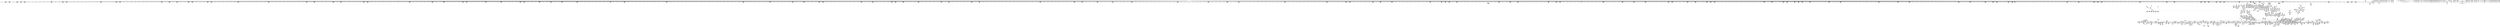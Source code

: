 digraph {
	CE0x3e10060 [shape=record,shape=Mrecord,label="{CE0x3e10060|i64*_getelementptr_inbounds_(_11_x_i64_,_11_x_i64_*___llvm_gcov_ctr259,_i64_0,_i64_1)|*Constant*|*SummSink*}"]
	CE0x46d6280 [shape=record,shape=Mrecord,label="{CE0x46d6280|0:_i32,_:_CRE_4,8_|*MultipleSource*|*LoadInst*|security/selinux/hooks.c,1674|security/selinux/hooks.c,1674|security/selinux/hooks.c,1683}"]
	CE0x4716bf0 [shape=record,shape=Mrecord,label="{CE0x4716bf0|_ret_i32_%tmp6,_!dbg_!27716|security/selinux/hooks.c,197}"]
	CE0x4721580 [shape=record,shape=Mrecord,label="{CE0x4721580|0:_i32,_4:_i32,_8:_i16,_12:_i32,_16:_i32,_20:_i32,_24:_i32,_56:_i8*,_:_SCMRE_195,196_}"]
	CE0x46b0db0 [shape=record,shape=Mrecord,label="{CE0x46b0db0|file_has_perm:_if.then}"]
	CE0x4733d50 [shape=record,shape=Mrecord,label="{CE0x4733d50|0:_i32,_4:_i32,_8:_i16,_12:_i32,_16:_i32,_20:_i32,_24:_i32,_56:_i8*,_:_SCMRE_544,552_|*MultipleSource*|*LoadInst*|include/linux/fs.h,1916|security/selinux/hooks.c,1675|Function::inode_has_perm&Arg::inode::|security/selinux/hooks.c,1611}"]
	CE0x46b8920 [shape=record,shape=Mrecord,label="{CE0x46b8920|8:_i8,_32:_%struct.inode*,_%struct.selinux_audit_data*,_456:_i8*,_:_SCMRE_179,180_}"]
	CE0x4697280 [shape=record,shape=Mrecord,label="{CE0x4697280|file_has_perm:_if.end|*SummSource*}"]
	CE0x4650960 [shape=record,shape=Mrecord,label="{CE0x4650960|i64*_getelementptr_inbounds_(_2_x_i64_,_2_x_i64_*___llvm_gcov_ctr98,_i64_0,_i64_0)|*Constant*|*SummSource*}"]
	CE0x46aeaa0 [shape=record,shape=Mrecord,label="{CE0x46aeaa0|i32_14|*Constant*}"]
	CE0x4757d50 [shape=record,shape=Mrecord,label="{CE0x4757d50|inode_has_perm:_tmp20|security/selinux/hooks.c,1618|*SummSource*}"]
	CE0x46b3890 [shape=record,shape=Mrecord,label="{CE0x46b3890|8:_i8,_32:_%struct.inode*,_%struct.selinux_audit_data*,_456:_i8*,_:_SCMRE_206,207_}"]
	CE0x474ddc0 [shape=record,shape=Mrecord,label="{CE0x474ddc0|inode_has_perm:_tmp15|*LoadInst*|security/selinux/hooks.c,1615}"]
	CE0x4653420 [shape=record,shape=Mrecord,label="{CE0x4653420|_call_void_mcount()_#3}"]
	CE0x46b9160 [shape=record,shape=Mrecord,label="{CE0x46b9160|8:_i8,_32:_%struct.inode*,_%struct.selinux_audit_data*,_456:_i8*,_:_SCMRE_185,186_}"]
	CE0x46a0e50 [shape=record,shape=Mrecord,label="{CE0x46a0e50|file_inode:_bb|*SummSink*}"]
	CE0x46a8500 [shape=record,shape=Mrecord,label="{CE0x46a8500|i32_1609|*Constant*}"]
	CE0x4767650 [shape=record,shape=Mrecord,label="{CE0x4767650|i64*_getelementptr_inbounds_(_5_x_i64_,_5_x_i64_*___llvm_gcov_ctr155,_i64_0,_i64_4)|*Constant*|*SummSink*}"]
	CE0x47424e0 [shape=record,shape=Mrecord,label="{CE0x47424e0|0:_i32,_4:_i32,_8:_i16,_12:_i32,_16:_i32,_20:_i32,_24:_i32,_56:_i8*,_:_SCMRE_879,880_}"]
	CE0x4672790 [shape=record,shape=Mrecord,label="{CE0x4672790|8:_i8,_32:_%struct.inode*,_%struct.selinux_audit_data*,_456:_i8*,_:_SCMRE_91,92_}"]
	CE0x474a190 [shape=record,shape=Mrecord,label="{CE0x474a190|0:_i32,_4:_i32,_8:_i16,_12:_i32,_16:_i32,_20:_i32,_24:_i32,_56:_i8*,_:_SCMRE_988,992_|*MultipleSource*|*LoadInst*|include/linux/fs.h,1916|security/selinux/hooks.c,1675|Function::inode_has_perm&Arg::inode::|security/selinux/hooks.c,1611}"]
	CE0x46601f0 [shape=record,shape=Mrecord,label="{CE0x46601f0|cred_sid:_cred|Function::cred_sid&Arg::cred::|*SummSink*}"]
	CE0x4763f50 [shape=record,shape=Mrecord,label="{CE0x4763f50|_ret_i32_%retval.0,_!dbg_!27728|security/selinux/avc.c,775}"]
	CE0x4762d00 [shape=record,shape=Mrecord,label="{CE0x4762d00|inode_has_perm:_call4|security/selinux/hooks.c,1617}"]
	CE0x4729be0 [shape=record,shape=Mrecord,label="{CE0x4729be0|0:_i32,_4:_i32,_8:_i16,_12:_i32,_16:_i32,_20:_i32,_24:_i32,_56:_i8*,_:_SCMRE_279,280_}"]
	CE0x46aa490 [shape=record,shape=Mrecord,label="{CE0x46aa490|__validate_creds:_cred|Function::__validate_creds&Arg::cred::|*SummSink*}"]
	CE0x4711bf0 [shape=record,shape=Mrecord,label="{CE0x4711bf0|__validate_creds:_call|include/linux/cred.h,173|*SummSink*}"]
	CE0x4672a50 [shape=record,shape=Mrecord,label="{CE0x4672a50|8:_i8,_32:_%struct.inode*,_%struct.selinux_audit_data*,_456:_i8*,_:_SCMRE_93,94_}"]
	CE0x46da170 [shape=record,shape=Mrecord,label="{CE0x46da170|avc_has_perm:_requested|Function::avc_has_perm&Arg::requested::|*SummSink*}"]
	CE0x4757980 [shape=record,shape=Mrecord,label="{CE0x4757980|inode_has_perm:_tmp19|security/selinux/hooks.c,1618|*SummSource*}"]
	CE0x46b1270 [shape=record,shape=Mrecord,label="{CE0x46b1270|i64*_getelementptr_inbounds_(_12_x_i64_,_12_x_i64_*___llvm_gcov_ctr170,_i64_0,_i64_0)|*Constant*|*SummSource*}"]
	CE0x4736480 [shape=record,shape=Mrecord,label="{CE0x4736480|0:_i32,_4:_i32,_8:_i16,_12:_i32,_16:_i32,_20:_i32,_24:_i32,_56:_i8*,_:_SCMRE_573,574_}"]
	CE0x4728cb0 [shape=record,shape=Mrecord,label="{CE0x4728cb0|0:_i32,_4:_i32,_8:_i16,_12:_i32,_16:_i32,_20:_i32,_24:_i32,_56:_i8*,_:_SCMRE_270,271_}"]
	CE0x4716fd0 [shape=record,shape=Mrecord,label="{CE0x4716fd0|i32_10|*Constant*|*SummSink*}"]
	CE0x4730f20 [shape=record,shape=Mrecord,label="{CE0x4730f20|0:_i32,_4:_i32,_8:_i16,_12:_i32,_16:_i32,_20:_i32,_24:_i32,_56:_i8*,_:_SCMRE_476,477_}"]
	CE0x473b730 [shape=record,shape=Mrecord,label="{CE0x473b730|0:_i32,_4:_i32,_8:_i16,_12:_i32,_16:_i32,_20:_i32,_24:_i32,_56:_i8*,_:_SCMRE_622,623_}"]
	CE0x46d17f0 [shape=record,shape=Mrecord,label="{CE0x46d17f0|file_inode:_f_inode|include/linux/fs.h,1916}"]
	CE0x472ba40 [shape=record,shape=Mrecord,label="{CE0x472ba40|0:_i32,_4:_i32,_8:_i16,_12:_i32,_16:_i32,_20:_i32,_24:_i32,_56:_i8*,_:_SCMRE_297,298_}"]
	CE0x46704a0 [shape=record,shape=Mrecord,label="{CE0x46704a0|0:_i32,_4:_i32,_8:_i16,_12:_i32,_16:_i32,_20:_i32,_24:_i32,_56:_i8*,_:_SCMRE_56,64_|*MultipleSource*|*LoadInst*|include/linux/fs.h,1916|security/selinux/hooks.c,1675|Function::inode_has_perm&Arg::inode::|security/selinux/hooks.c,1611}"]
	CE0x469a9a0 [shape=record,shape=Mrecord,label="{CE0x469a9a0|8:_i8,_32:_%struct.inode*,_%struct.selinux_audit_data*,_456:_i8*,_:_SCMRE_51,52_}"]
	CE0x464c7f0 [shape=record,shape=Mrecord,label="{CE0x464c7f0|file_has_perm:_entry|*SummSink*}"]
	CE0x464e6b0 [shape=record,shape=Mrecord,label="{CE0x464e6b0|_ret_i32_%call5,_!dbg_!27741|security/selinux/hooks.c,3339|*SummSource*}"]
	CE0x466ed70 [shape=record,shape=Mrecord,label="{CE0x466ed70|selinux_file_lock:_tmp18|security/selinux/hooks.c,3337}"]
	CE0x46f1fb0 [shape=record,shape=Mrecord,label="{CE0x46f1fb0|file_has_perm:_tmp26|security/selinux/hooks.c,1694|*SummSource*}"]
	CE0x47481b0 [shape=record,shape=Mrecord,label="{CE0x47481b0|0:_i32,_4:_i32,_8:_i16,_12:_i32,_16:_i32,_20:_i32,_24:_i32,_56:_i8*,_:_SCMRE_934,935_}"]
	CE0x46ad1b0 [shape=record,shape=Mrecord,label="{CE0x46ad1b0|cred_sid:_tmp3|*SummSink*}"]
	CE0x4697120 [shape=record,shape=Mrecord,label="{CE0x4697120|8:_i8,_32:_%struct.inode*,_%struct.selinux_audit_data*,_456:_i8*,_:_SCMRE_149,150_}"]
	CE0x473b580 [shape=record,shape=Mrecord,label="{CE0x473b580|0:_i32,_4:_i32,_8:_i16,_12:_i32,_16:_i32,_20:_i32,_24:_i32,_56:_i8*,_:_SCMRE_621,622_}"]
	CE0x46bb130 [shape=record,shape=Mrecord,label="{CE0x46bb130|file_has_perm:_if.end6|*SummSource*}"]
	CE0x46d2be0 [shape=record,shape=Mrecord,label="{CE0x46d2be0|inode_has_perm:_if.end|*SummSink*}"]
	CE0x4732980 [shape=record,shape=Mrecord,label="{CE0x4732980|0:_i32,_4:_i32,_8:_i16,_12:_i32,_16:_i32,_20:_i32,_24:_i32,_56:_i8*,_:_SCMRE_504,508_|*MultipleSource*|*LoadInst*|include/linux/fs.h,1916|security/selinux/hooks.c,1675|Function::inode_has_perm&Arg::inode::|security/selinux/hooks.c,1611}"]
	CE0x472b020 [shape=record,shape=Mrecord,label="{CE0x472b020|0:_i32,_4:_i32,_8:_i16,_12:_i32,_16:_i32,_20:_i32,_24:_i32,_56:_i8*,_:_SCMRE_291,292_}"]
	CE0x469abd0 [shape=record,shape=Mrecord,label="{CE0x469abd0|8:_i8,_32:_%struct.inode*,_%struct.selinux_audit_data*,_456:_i8*,_:_SCMRE_52,53_}"]
	CE0x46662c0 [shape=record,shape=Mrecord,label="{CE0x46662c0|i64_0|*Constant*}"]
	CE0x46d6a10 [shape=record,shape=Mrecord,label="{CE0x46d6a10|file_has_perm:_cmp|security/selinux/hooks.c,1683}"]
	CE0x4761b00 [shape=record,shape=Mrecord,label="{CE0x4761b00|__validate_creds:_if.then|*SummSource*}"]
	CE0x46dd590 [shape=record,shape=Mrecord,label="{CE0x46dd590|file_has_perm:_tmp19|security/selinux/hooks.c,1690}"]
	CE0x4730920 [shape=record,shape=Mrecord,label="{CE0x4730920|0:_i32,_4:_i32,_8:_i16,_12:_i32,_16:_i32,_20:_i32,_24:_i32,_56:_i8*,_:_SCMRE_474,475_}"]
	CE0x464ca00 [shape=record,shape=Mrecord,label="{CE0x464ca00|file_has_perm:_cred|Function::file_has_perm&Arg::cred::}"]
	CE0x46a5bd0 [shape=record,shape=Mrecord,label="{CE0x46a5bd0|8:_i8,_32:_%struct.inode*,_%struct.selinux_audit_data*,_456:_i8*,_:_SCMRE_156,157_}"]
	CE0x46518c0 [shape=record,shape=Mrecord,label="{CE0x46518c0|i32_0|*Constant*}"]
	CE0x469d460 [shape=record,shape=Mrecord,label="{CE0x469d460|file_has_perm:_rc.0}"]
	CE0x46cfc50 [shape=record,shape=Mrecord,label="{CE0x46cfc50|i64*_getelementptr_inbounds_(_2_x_i64_,_2_x_i64_*___llvm_gcov_ctr162,_i64_0,_i64_1)|*Constant*|*SummSource*}"]
	CE0x4664100 [shape=record,shape=Mrecord,label="{CE0x4664100|selinux_file_lock:_if.then|*SummSink*}"]
	CE0x46788a0 [shape=record,shape=Mrecord,label="{CE0x46788a0|file_has_perm:_out|*SummSource*}"]
	CE0x464b430 [shape=record,shape=Mrecord,label="{CE0x464b430|selinux_file_lock:_tmp21|security/selinux/hooks.c,3337|*SummSource*}"]
	CE0x464ca70 [shape=record,shape=Mrecord,label="{CE0x464ca70|file_has_perm:_cred|Function::file_has_perm&Arg::cred::|*SummSource*}"]
	CE0x464fc60 [shape=record,shape=Mrecord,label="{CE0x464fc60|cred_sid:_tmp5|security/selinux/hooks.c,196}"]
	CE0x46ad4c0 [shape=record,shape=Mrecord,label="{CE0x46ad4c0|_call_void_mcount()_#3|*SummSource*}"]
	CE0x465bbe0 [shape=record,shape=Mrecord,label="{CE0x465bbe0|8:_i8,_32:_%struct.inode*,_%struct.selinux_audit_data*,_456:_i8*,_:_SCMRE_328,336_|*MultipleSource*|security/selinux/hooks.c, 1676|security/selinux/hooks.c,1674|Function::file_has_perm&Arg::file::|Function::selinux_file_lock&Arg::file::}"]
	CE0x475c580 [shape=record,shape=Mrecord,label="{CE0x475c580|inode_has_perm:_tmp10|security/selinux/hooks.c,1611}"]
	CE0x466ff60 [shape=record,shape=Mrecord,label="{CE0x466ff60|file_has_perm:_tmp4|security/selinux/hooks.c,1681|*SummSink*}"]
	CE0x475cbc0 [shape=record,shape=Mrecord,label="{CE0x475cbc0|i64*_getelementptr_inbounds_(_8_x_i64_,_8_x_i64_*___llvm_gcov_ctr154,_i64_0,_i64_5)|*Constant*}"]
	CE0x466b200 [shape=record,shape=Mrecord,label="{CE0x466b200|selinux_file_lock:_do.end}"]
	CE0x4671400 [shape=record,shape=Mrecord,label="{CE0x4671400|i64_16|*Constant*|*SummSink*}"]
	CE0x46a42a0 [shape=record,shape=Mrecord,label="{CE0x46a42a0|cred_sid:_tmp6|security/selinux/hooks.c,197|*SummSource*}"]
	CE0x46cf550 [shape=record,shape=Mrecord,label="{CE0x46cf550|file_inode:_tmp1}"]
	CE0x46d9310 [shape=record,shape=Mrecord,label="{CE0x46d9310|file_has_perm:_tmp11|security/selinux/hooks.c,1684|*SummSource*}"]
	CE0x46f4560 [shape=record,shape=Mrecord,label="{CE0x46f4560|inode_has_perm:_entry|*SummSource*}"]
	CE0x46d8670 [shape=record,shape=Mrecord,label="{CE0x46d8670|file_has_perm:_tmp10|security/selinux/hooks.c,1683|*SummSink*}"]
	"CONST[source:1(input),value:2(dynamic)][purpose:{object}]"
	CE0x474a700 [shape=record,shape=Mrecord,label="{CE0x474a700|0:_i32,_4:_i32,_8:_i16,_12:_i32,_16:_i32,_20:_i32,_24:_i32,_56:_i8*,_:_SCMRE_1000,1008_|*MultipleSource*|*LoadInst*|include/linux/fs.h,1916|security/selinux/hooks.c,1675|Function::inode_has_perm&Arg::inode::|security/selinux/hooks.c,1611}"]
	CE0x4758680 [shape=record,shape=Mrecord,label="{CE0x4758680|inode_has_perm:_tobool|security/selinux/hooks.c,1611|*SummSource*}"]
	CE0x4763780 [shape=record,shape=Mrecord,label="{CE0x4763780|i32_(i32,_i32,_i16,_i32,_%struct.common_audit_data*)*_bitcast_(i32_(i32,_i32,_i16,_i32,_%struct.common_audit_data.495*)*_avc_has_perm_to_i32_(i32,_i32,_i16,_i32,_%struct.common_audit_data*)*)|*Constant*}"]
	CE0x4733510 [shape=record,shape=Mrecord,label="{CE0x4733510|0:_i32,_4:_i32,_8:_i16,_12:_i32,_16:_i32,_20:_i32,_24:_i32,_56:_i8*,_:_SCMRE_528,536_|*MultipleSource*|*LoadInst*|include/linux/fs.h,1916|security/selinux/hooks.c,1675|Function::inode_has_perm&Arg::inode::|security/selinux/hooks.c,1611}"]
	CE0x475a950 [shape=record,shape=Mrecord,label="{CE0x475a950|inode_has_perm:_tobool2|security/selinux/hooks.c,1611}"]
	CE0x4763a20 [shape=record,shape=Mrecord,label="{CE0x4763a20|avc_has_perm:_ssid|Function::avc_has_perm&Arg::ssid::}"]
	CE0x474aca0 [shape=record,shape=Mrecord,label="{CE0x474aca0|i32_512|*Constant*}"]
	CE0x4737f80 [shape=record,shape=Mrecord,label="{CE0x4737f80|0:_i32,_4:_i32,_8:_i16,_12:_i32,_16:_i32,_20:_i32,_24:_i32,_56:_i8*,_:_SCMRE_589,590_}"]
	CE0x4747940 [shape=record,shape=Mrecord,label="{CE0x4747940|0:_i32,_4:_i32,_8:_i16,_12:_i32,_16:_i32,_20:_i32,_24:_i32,_56:_i8*,_:_SCMRE_929,930_}"]
	CE0x464ef30 [shape=record,shape=Mrecord,label="{CE0x464ef30|i32_22|*Constant*|*SummSource*}"]
	CE0x46b5240 [shape=record,shape=Mrecord,label="{CE0x46b5240|8:_i8,_32:_%struct.inode*,_%struct.selinux_audit_data*,_456:_i8*,_:_SCMRE_264,280_|*MultipleSource*|security/selinux/hooks.c, 1676|security/selinux/hooks.c,1674|Function::file_has_perm&Arg::file::|Function::selinux_file_lock&Arg::file::}"]
	CE0x466c320 [shape=record,shape=Mrecord,label="{CE0x466c320|selinux_file_lock:_tmp13|security/selinux/hooks.c,3337}"]
	CE0x46d7920 [shape=record,shape=Mrecord,label="{CE0x46d7920|i64_0|*Constant*}"]
	CE0x46daf60 [shape=record,shape=Mrecord,label="{CE0x46daf60|avc_has_perm:_tclass|Function::avc_has_perm&Arg::tclass::}"]
	CE0x476ae40 [shape=record,shape=Mrecord,label="{CE0x476ae40|cred_sid:_bb}"]
	CE0x464b150 [shape=record,shape=Mrecord,label="{CE0x464b150|selinux_file_lock:_cred4|security/selinux/hooks.c,3337|*SummSource*}"]
	CE0x4654c40 [shape=record,shape=Mrecord,label="{CE0x4654c40|selinux_file_lock:_tmp}"]
	CE0x4644e90 [shape=record,shape=Mrecord,label="{CE0x4644e90|_call_void_mcount()_#3|*SummSource*}"]
	CE0x4758150 [shape=record,shape=Mrecord,label="{CE0x4758150|inode_has_perm:_and|security/selinux/hooks.c,1611|*SummSource*}"]
	CE0x466f3a0 [shape=record,shape=Mrecord,label="{CE0x466f3a0|i1_true|*Constant*|*SummSource*}"]
	CE0x58f8040 [shape=record,shape=Mrecord,label="{CE0x58f8040|selinux_file_lock:_tmp1}"]
	CE0x46d00f0 [shape=record,shape=Mrecord,label="{CE0x46d00f0|file_inode:_tmp2|*SummSource*}"]
	CE0x465c0e0 [shape=record,shape=Mrecord,label="{CE0x465c0e0|8:_i8,_32:_%struct.inode*,_%struct.selinux_audit_data*,_456:_i8*,_:_SCMRE_344,360_|*MultipleSource*|security/selinux/hooks.c, 1676|security/selinux/hooks.c,1674|Function::file_has_perm&Arg::file::|Function::selinux_file_lock&Arg::file::}"]
	CE0x4673f40 [shape=record,shape=Mrecord,label="{CE0x4673f40|i64_3|*Constant*}"]
	CE0x46a5a70 [shape=record,shape=Mrecord,label="{CE0x46a5a70|8:_i8,_32:_%struct.inode*,_%struct.selinux_audit_data*,_456:_i8*,_:_SCMRE_155,156_}"]
	CE0x469c090 [shape=record,shape=Mrecord,label="{CE0x469c090|file_has_perm:_if.end|*SummSink*}"]
	CE0x475d320 [shape=record,shape=Mrecord,label="{CE0x475d320|inode_has_perm:_tmp11|security/selinux/hooks.c,1612|*SummSource*}"]
	CE0x46b4a70 [shape=record,shape=Mrecord,label="{CE0x46b4a70|8:_i8,_32:_%struct.inode*,_%struct.selinux_audit_data*,_456:_i8*,_:_SCMRE_240,248_|*MultipleSource*|security/selinux/hooks.c, 1676|security/selinux/hooks.c,1674|Function::file_has_perm&Arg::file::|Function::selinux_file_lock&Arg::file::}"]
	CE0x472d4d0 [shape=record,shape=Mrecord,label="{CE0x472d4d0|0:_i32,_4:_i32,_8:_i16,_12:_i32,_16:_i32,_20:_i32,_24:_i32,_56:_i8*,_:_SCMRE_320,328_|*MultipleSource*|*LoadInst*|include/linux/fs.h,1916|security/selinux/hooks.c,1675|Function::inode_has_perm&Arg::inode::|security/selinux/hooks.c,1611}"]
	CE0x470a300 [shape=record,shape=Mrecord,label="{CE0x470a300|0:_i32,_4:_i32,_8:_i16,_12:_i32,_16:_i32,_20:_i32,_24:_i32,_56:_i8*,_:_SCMRE_32,40_|*MultipleSource*|*LoadInst*|include/linux/fs.h,1916|security/selinux/hooks.c,1675|Function::inode_has_perm&Arg::inode::|security/selinux/hooks.c,1611}"]
	CE0x46a57b0 [shape=record,shape=Mrecord,label="{CE0x46a57b0|8:_i8,_32:_%struct.inode*,_%struct.selinux_audit_data*,_456:_i8*,_:_SCMRE_153,154_}"]
	CE0x4740ce0 [shape=record,shape=Mrecord,label="{CE0x4740ce0|0:_i32,_4:_i32,_8:_i16,_12:_i32,_16:_i32,_20:_i32,_24:_i32,_56:_i8*,_:_SCMRE_866,867_}"]
	CE0x464eff0 [shape=record,shape=Mrecord,label="{CE0x464eff0|i32_22|*Constant*|*SummSink*}"]
	CE0x47367e0 [shape=record,shape=Mrecord,label="{CE0x47367e0|0:_i32,_4:_i32,_8:_i16,_12:_i32,_16:_i32,_20:_i32,_24:_i32,_56:_i8*,_:_SCMRE_575,576_}"]
	"CONST[source:0(mediator),value:2(dynamic)][purpose:{object}]"
	CE0x46776e0 [shape=record,shape=Mrecord,label="{CE0x46776e0|i64*_getelementptr_inbounds_(_2_x_i64_,_2_x_i64_*___llvm_gcov_ctr98,_i64_0,_i64_1)|*Constant*|*SummSource*}"]
	CE0x4710bf0 [shape=record,shape=Mrecord,label="{CE0x4710bf0|__validate_creds:_lnot|include/linux/cred.h,173|*SummSource*}"]
	CE0x464ae90 [shape=record,shape=Mrecord,label="{CE0x464ae90|COLLAPSED:_GCMRE_current_task_external_global_%struct.task_struct*:_elem_0::|security/selinux/hooks.c,3337}"]
	CE0x4665c40 [shape=record,shape=Mrecord,label="{CE0x4665c40|selinux_file_lock:_tmp6|security/selinux/hooks.c,3337}"]
	CE0x464e270 [shape=record,shape=Mrecord,label="{CE0x464e270|_ret_i32_%rc.1,_!dbg_!27749|security/selinux/hooks.c,1698|*SummSource*}"]
	CE0x4678070 [shape=record,shape=Mrecord,label="{CE0x4678070|8:_i8,_32:_%struct.inode*,_%struct.selinux_audit_data*,_456:_i8*,_:_SCMRE_98,99_}"]
	CE0x475de00 [shape=record,shape=Mrecord,label="{CE0x475de00|i64*_getelementptr_inbounds_(_8_x_i64_,_8_x_i64_*___llvm_gcov_ctr154,_i64_0,_i64_6)|*Constant*|*SummSink*}"]
	CE0x4767860 [shape=record,shape=Mrecord,label="{CE0x4767860|inode_has_perm:_tmp16|security/selinux/hooks.c,1615}"]
	CE0x4675940 [shape=record,shape=Mrecord,label="{CE0x4675940|cred_sid:_sid|security/selinux/hooks.c,197|*SummSink*}"]
	CE0x467a7e0 [shape=record,shape=Mrecord,label="{CE0x467a7e0|inode_has_perm:_if.then}"]
	CE0x46d8500 [shape=record,shape=Mrecord,label="{CE0x46d8500|file_has_perm:_tmp10|security/selinux/hooks.c,1683|*SummSource*}"]
	CE0x46ef6f0 [shape=record,shape=Mrecord,label="{CE0x46ef6f0|i64*_getelementptr_inbounds_(_12_x_i64_,_12_x_i64_*___llvm_gcov_ctr170,_i64_0,_i64_9)|*Constant*|*SummSink*}"]
	CE0x46ade20 [shape=record,shape=Mrecord,label="{CE0x46ade20|file_has_perm:_if.then5|*SummSource*}"]
	CE0x46b2810 [shape=record,shape=Mrecord,label="{CE0x46b2810|8:_i8,_32:_%struct.inode*,_%struct.selinux_audit_data*,_456:_i8*,_:_SCMRE_194,195_}"]
	CE0x4755c50 [shape=record,shape=Mrecord,label="{CE0x4755c50|__validate_creds:_if.end|*SummSink*}"]
	CE0x46b2c30 [shape=record,shape=Mrecord,label="{CE0x46b2c30|8:_i8,_32:_%struct.inode*,_%struct.selinux_audit_data*,_456:_i8*,_:_SCMRE_197,198_}"]
	CE0x46758b0 [shape=record,shape=Mrecord,label="{CE0x46758b0|cred_sid:_sid|security/selinux/hooks.c,197}"]
	CE0x467d3c0 [shape=record,shape=Mrecord,label="{CE0x467d3c0|i64*_getelementptr_inbounds_(_12_x_i64_,_12_x_i64_*___llvm_gcov_ctr170,_i64_0,_i64_0)|*Constant*|*SummSink*}"]
	CE0x46dcf40 [shape=record,shape=Mrecord,label="{CE0x46dcf40|file_has_perm:_tmp18|security/selinux/hooks.c,1690|*SummSource*}"]
	CE0x46f0660 [shape=record,shape=Mrecord,label="{CE0x46f0660|file_has_perm:_tmp21|security/selinux/hooks.c,1694|*SummSink*}"]
	CE0x464dea0 [shape=record,shape=Mrecord,label="{CE0x464dea0|file_has_perm:_av|Function::file_has_perm&Arg::av::|*SummSink*}"]
	CE0x465d200 [shape=record,shape=Mrecord,label="{CE0x465d200|8:_i8,_32:_%struct.inode*,_%struct.selinux_audit_data*,_456:_i8*,_:_SCMRE_400,404_|*MultipleSource*|security/selinux/hooks.c, 1676|security/selinux/hooks.c,1674|Function::file_has_perm&Arg::file::|Function::selinux_file_lock&Arg::file::}"]
	CE0x4648360 [shape=record,shape=Mrecord,label="{CE0x4648360|8:_i8,_32:_%struct.inode*,_%struct.selinux_audit_data*,_456:_i8*,_:_SCMRE_104,105_}"]
	CE0x46f0ec0 [shape=record,shape=Mrecord,label="{CE0x46f0ec0|file_has_perm:_tmp23|security/selinux/hooks.c,1694|*SummSource*}"]
	CE0x46add90 [shape=record,shape=Mrecord,label="{CE0x46add90|file_has_perm:_if.then5}"]
	CE0x468df00 [shape=record,shape=Mrecord,label="{CE0x468df00|file_has_perm:_tmp13|security/selinux/hooks.c,1688|*SummSink*}"]
	CE0x4663760 [shape=record,shape=Mrecord,label="{CE0x4663760|file_has_perm:_bb|*SummSink*}"]
	CE0x4652a10 [shape=record,shape=Mrecord,label="{CE0x4652a10|8:_i8,_32:_%struct.inode*,_%struct.selinux_audit_data*,_456:_i8*,_:_SCMRE_121,122_}"]
	CE0x46debb0 [shape=record,shape=Mrecord,label="{CE0x46debb0|file_has_perm:_tmp17|security/selinux/hooks.c,1689|*SummSink*}"]
	CE0x4671180 [shape=record,shape=Mrecord,label="{CE0x4671180|0:_i32,_4:_i32,_8:_i16,_12:_i32,_16:_i32,_20:_i32,_24:_i32,_56:_i8*,_:_SCMRE_88,96_|*MultipleSource*|*LoadInst*|include/linux/fs.h,1916|security/selinux/hooks.c,1675|Function::inode_has_perm&Arg::inode::|security/selinux/hooks.c,1611}"]
	CE0x46957e0 [shape=record,shape=Mrecord,label="{CE0x46957e0|file_inode:_f|Function::file_inode&Arg::f::|*SummSink*}"]
	CE0x46d0650 [shape=record,shape=Mrecord,label="{CE0x46d0650|file_inode:_tmp3}"]
	CE0x4676340 [shape=record,shape=Mrecord,label="{CE0x4676340|file_has_perm:_f_security|security/selinux/hooks.c,1674|*SummSink*}"]
	CE0x4753420 [shape=record,shape=Mrecord,label="{CE0x4753420|28:_i32,_32:_i16,_:_CRE_32,34_|*MultipleSource*|*LoadInst*|security/selinux/hooks.c,1615|security/selinux/hooks.c,1615|security/selinux/hooks.c,1617}"]
	CE0x46f2b80 [shape=record,shape=Mrecord,label="{CE0x46f2b80|inode_has_perm:_perms|Function::inode_has_perm&Arg::perms::|*SummSource*}"]
	CE0x46f2a30 [shape=record,shape=Mrecord,label="{CE0x46f2a30|inode_has_perm:_perms|Function::inode_has_perm&Arg::perms::}"]
	CE0x464bb80 [shape=record,shape=Mrecord,label="{CE0x464bb80|file_has_perm:_entry}"]
	CE0x47407d0 [shape=record,shape=Mrecord,label="{CE0x47407d0|0:_i32,_4:_i32,_8:_i16,_12:_i32,_16:_i32,_20:_i32,_24:_i32,_56:_i8*,_:_SCMRE_856,864_|*MultipleSource*|*LoadInst*|include/linux/fs.h,1916|security/selinux/hooks.c,1675|Function::inode_has_perm&Arg::inode::|security/selinux/hooks.c,1611}"]
	CE0x46de920 [shape=record,shape=Mrecord,label="{CE0x46de920|file_has_perm:_tmp16|security/selinux/hooks.c,1689|*SummSink*}"]
	CE0x4675840 [shape=record,shape=Mrecord,label="{CE0x4675840|cred_sid:_sid|security/selinux/hooks.c,197|*SummSource*}"]
	CE0x4647ad0 [shape=record,shape=Mrecord,label="{CE0x4647ad0|%struct.task_struct*_(%struct.task_struct**)*_asm_movq_%gs:$_1:P_,$0_,_r,im,_dirflag_,_fpsr_,_flags_|*SummSource*}"]
	CE0x46f3a80 [shape=record,shape=Mrecord,label="{CE0x46f3a80|file_has_perm:_tmp24|security/selinux/hooks.c,1695|*SummSource*}"]
	CE0x4734740 [shape=record,shape=Mrecord,label="{CE0x4734740|0:_i32,_4:_i32,_8:_i16,_12:_i32,_16:_i32,_20:_i32,_24:_i32,_56:_i8*,_:_SCMRE_555,556_}"]
	CE0x46ba3b0 [shape=record,shape=Mrecord,label="{CE0x46ba3b0|8:_i8,_32:_%struct.inode*,_%struct.selinux_audit_data*,_456:_i8*,_:_SCMRE_83,84_}"]
	CE0x46785f0 [shape=record,shape=Mrecord,label="{CE0x46785f0|8:_i8,_32:_%struct.inode*,_%struct.selinux_audit_data*,_456:_i8*,_:_SCMRE_102,103_}"]
	CE0x46952e0 [shape=record,shape=Mrecord,label="{CE0x46952e0|file_inode:_entry|*SummSink*}"]
	CE0x474aa50 [shape=record,shape=Mrecord,label="{CE0x474aa50|inode_has_perm:_tmp6|*LoadInst*|security/selinux/hooks.c,1611|*SummSink*}"]
	CE0x46d7ba0 [shape=record,shape=Mrecord,label="{CE0x46d7ba0|file_has_perm:_tmp8|security/selinux/hooks.c,1683|*SummSource*}"]
	CE0x4655310 [shape=record,shape=Mrecord,label="{CE0x4655310|get_current:_tmp|*SummSink*}"]
	CE0x4648e60 [shape=record,shape=Mrecord,label="{CE0x4648e60|8:_i8,_32:_%struct.inode*,_%struct.selinux_audit_data*,_456:_i8*,_:_SCMRE_112,113_}"]
	CE0x4664360 [shape=record,shape=Mrecord,label="{CE0x4664360|selinux_file_lock:_tobool|security/selinux/hooks.c,3337|*SummSink*}"]
	CE0x4663aa0 [shape=record,shape=Mrecord,label="{CE0x4663aa0|i8_1|*Constant*|*SummSource*}"]
	CE0x46dab60 [shape=record,shape=Mrecord,label="{CE0x46dab60|i16_8|*Constant*}"]
	CE0x475a2b0 [shape=record,shape=Mrecord,label="{CE0x475a2b0|i64_0|*Constant*}"]
	CE0x4748360 [shape=record,shape=Mrecord,label="{CE0x4748360|0:_i32,_4:_i32,_8:_i16,_12:_i32,_16:_i32,_20:_i32,_24:_i32,_56:_i8*,_:_SCMRE_935,936_}"]
	CE0x46b83a0 [shape=record,shape=Mrecord,label="{CE0x46b83a0|8:_i8,_32:_%struct.inode*,_%struct.selinux_audit_data*,_456:_i8*,_:_SCMRE_175,176_}"]
	CE0x470c900 [shape=record,shape=Mrecord,label="{CE0x470c900|inode_has_perm:_tmp3|*SummSource*}"]
	CE0x46775e0 [shape=record,shape=Mrecord,label="{CE0x46775e0|i64*_getelementptr_inbounds_(_2_x_i64_,_2_x_i64_*___llvm_gcov_ctr98,_i64_0,_i64_1)|*Constant*}"]
	CE0x46769e0 [shape=record,shape=Mrecord,label="{CE0x46769e0|file_has_perm:_tmp|*SummSink*}"]
	CE0x46f0a20 [shape=record,shape=Mrecord,label="{CE0x46f0a20|file_has_perm:_tmp22|security/selinux/hooks.c,1694|*SummSource*}"]
	CE0x46b1520 [shape=record,shape=Mrecord,label="{CE0x46b1520|file_has_perm:_tmp|*SummSource*}"]
	CE0x4741ac0 [shape=record,shape=Mrecord,label="{CE0x4741ac0|0:_i32,_4:_i32,_8:_i16,_12:_i32,_16:_i32,_20:_i32,_24:_i32,_56:_i8*,_:_SCMRE_873,874_}"]
	CE0x4709a50 [shape=record,shape=Mrecord,label="{CE0x4709a50|__validate_creds:_cred|Function::__validate_creds&Arg::cred::}"]
	"CONST[source:0(mediator),value:0(static)][purpose:{operation}]"
	CE0x475a8e0 [shape=record,shape=Mrecord,label="{CE0x475a8e0|inode_has_perm:_tmp7|security/selinux/hooks.c,1611|*SummSource*}"]
	CE0x4678750 [shape=record,shape=Mrecord,label="{CE0x4678750|8:_i8,_32:_%struct.inode*,_%struct.selinux_audit_data*,_456:_i8*,_:_SCMRE_103,104_}"]
	CE0x470cbc0 [shape=record,shape=Mrecord,label="{CE0x470cbc0|__validate_creds:_tmp2|include/linux/cred.h,173|*SummSink*}"]
	CE0x46b65e0 [shape=record,shape=Mrecord,label="{CE0x46b65e0|8:_i8,_32:_%struct.inode*,_%struct.selinux_audit_data*,_456:_i8*,_:_SCMRE_324,328_|*MultipleSource*|security/selinux/hooks.c, 1676|security/selinux/hooks.c,1674|Function::file_has_perm&Arg::file::|Function::selinux_file_lock&Arg::file::}"]
	CE0x473aec0 [shape=record,shape=Mrecord,label="{CE0x473aec0|0:_i32,_4:_i32,_8:_i16,_12:_i32,_16:_i32,_20:_i32,_24:_i32,_56:_i8*,_:_SCMRE_617,618_}"]
	CE0x46d1860 [shape=record,shape=Mrecord,label="{CE0x46d1860|file_inode:_f_inode|include/linux/fs.h,1916|*SummSource*}"]
	CE0x46942b0 [shape=record,shape=Mrecord,label="{CE0x46942b0|file_inode:_bb}"]
	CE0x469f3e0 [shape=record,shape=Mrecord,label="{CE0x469f3e0|file_has_perm:_tmp29|security/selinux/hooks.c,1698|*SummSink*}"]
	CE0x4665ea0 [shape=record,shape=Mrecord,label="{CE0x4665ea0|selinux_file_lock:_tmp6|security/selinux/hooks.c,3337|*SummSink*}"]
	CE0x4746bc0 [shape=record,shape=Mrecord,label="{CE0x4746bc0|0:_i32,_4:_i32,_8:_i16,_12:_i32,_16:_i32,_20:_i32,_24:_i32,_56:_i8*,_:_SCMRE_921,922_}"]
	CE0x471fc30 [shape=record,shape=Mrecord,label="{CE0x471fc30|0:_i32,_4:_i32,_8:_i16,_12:_i32,_16:_i32,_20:_i32,_24:_i32,_56:_i8*,_:_SCMRE_180,181_}"]
	CE0x472ee10 [shape=record,shape=Mrecord,label="{CE0x472ee10|0:_i32,_4:_i32,_8:_i16,_12:_i32,_16:_i32,_20:_i32,_24:_i32,_56:_i8*,_:_SCMRE_400,408_|*MultipleSource*|*LoadInst*|include/linux/fs.h,1916|security/selinux/hooks.c,1675|Function::inode_has_perm&Arg::inode::|security/selinux/hooks.c,1611}"]
	CE0x46b0b40 [shape=record,shape=Mrecord,label="{CE0x46b0b40|file_has_perm:_ad|security/selinux/hooks.c, 1676|*SummSink*}"]
	CE0x4655e00 [shape=record,shape=Mrecord,label="{CE0x4655e00|selinux_file_lock:_tmp19|security/selinux/hooks.c,3337|*SummSink*}"]
	CE0x46af0d0 [shape=record,shape=Mrecord,label="{CE0x46af0d0|get_current:_tmp}"]
	CE0x46f03c0 [shape=record,shape=Mrecord,label="{CE0x46f03c0|file_has_perm:_tmp21|security/selinux/hooks.c,1694}"]
	CE0x4716170 [shape=record,shape=Mrecord,label="{CE0x4716170|0:_i32,_4:_i32,_8:_i16,_12:_i32,_16:_i32,_20:_i32,_24:_i32,_56:_i8*,_:_SCMRE_0,2_|*MultipleSource*|*LoadInst*|include/linux/fs.h,1916|security/selinux/hooks.c,1675|Function::inode_has_perm&Arg::inode::|security/selinux/hooks.c,1611}"]
	CE0x468e190 [shape=record,shape=Mrecord,label="{CE0x468e190|file_has_perm:_tmp14|security/selinux/hooks.c,1688}"]
	CE0x47655c0 [shape=record,shape=Mrecord,label="{CE0x47655c0|i64*_getelementptr_inbounds_(_5_x_i64_,_5_x_i64_*___llvm_gcov_ctr155,_i64_0,_i64_3)|*Constant*|*SummSource*}"]
	CE0x46dbc10 [shape=record,shape=Mrecord,label="{CE0x46dbc10|_ret_i32_%retval.0,_!dbg_!27728|security/selinux/avc.c,775|*SummSource*}"]
	CE0x4732120 [shape=record,shape=Mrecord,label="{CE0x4732120|0:_i32,_4:_i32,_8:_i16,_12:_i32,_16:_i32,_20:_i32,_24:_i32,_56:_i8*,_:_SCMRE_487,488_}"]
	CE0x46943e0 [shape=record,shape=Mrecord,label="{CE0x46943e0|file_inode:_bb|*SummSource*}"]
	CE0x472c610 [shape=record,shape=Mrecord,label="{CE0x472c610|0:_i32,_4:_i32,_8:_i16,_12:_i32,_16:_i32,_20:_i32,_24:_i32,_56:_i8*,_:_SCMRE_304,305_}"]
	CE0x4657ce0 [shape=record,shape=Mrecord,label="{CE0x4657ce0|selinux_file_lock:_tmp15|security/selinux/hooks.c,3337}"]
	CE0x472ccd0 [shape=record,shape=Mrecord,label="{CE0x472ccd0|0:_i32,_4:_i32,_8:_i16,_12:_i32,_16:_i32,_20:_i32,_24:_i32,_56:_i8*,_:_SCMRE_308,309_}"]
	CE0x469c850 [shape=record,shape=Mrecord,label="{CE0x469c850|8:_i8,_32:_%struct.inode*,_%struct.selinux_audit_data*,_456:_i8*,_:_SCMRE_61,62_}"]
	CE0x4650f00 [shape=record,shape=Mrecord,label="{CE0x4650f00|file_inode:_tmp|*SummSink*}"]
	CE0x470c110 [shape=record,shape=Mrecord,label="{CE0x470c110|i32_1609|*Constant*|*SummSource*}"]
	CE0x47103e0 [shape=record,shape=Mrecord,label="{CE0x47103e0|cred_sid:_tmp4|*LoadInst*|security/selinux/hooks.c,196}"]
	CE0x46dc800 [shape=record,shape=Mrecord,label="{CE0x46dc800|i64*_getelementptr_inbounds_(_12_x_i64_,_12_x_i64_*___llvm_gcov_ctr170,_i64_0,_i64_6)|*Constant*}"]
	CE0x4739060 [shape=record,shape=Mrecord,label="{CE0x4739060|0:_i32,_4:_i32,_8:_i16,_12:_i32,_16:_i32,_20:_i32,_24:_i32,_56:_i8*,_:_SCMRE_599,600_}"]
	CE0x4664720 [shape=record,shape=Mrecord,label="{CE0x4664720|selinux_file_lock:_tmp16|security/selinux/hooks.c,3337|*SummSource*}"]
	CE0x469cdd0 [shape=record,shape=Mrecord,label="{CE0x469cdd0|8:_i8,_32:_%struct.inode*,_%struct.selinux_audit_data*,_456:_i8*,_:_SCMRE_65,66_}"]
	CE0x46d9480 [shape=record,shape=Mrecord,label="{CE0x46d9480|file_has_perm:_tmp11|security/selinux/hooks.c,1684|*SummSink*}"]
	CE0x47124d0 [shape=record,shape=Mrecord,label="{CE0x47124d0|i32_0|*Constant*}"]
	CE0x46b9e30 [shape=record,shape=Mrecord,label="{CE0x46b9e30|8:_i8,_32:_%struct.inode*,_%struct.selinux_audit_data*,_456:_i8*,_:_SCMRE_79,80_}"]
	CE0x47640d0 [shape=record,shape=Mrecord,label="{CE0x47640d0|avc_has_perm:_requested|Function::avc_has_perm&Arg::requested::}"]
	CE0x4739a80 [shape=record,shape=Mrecord,label="{CE0x4739a80|0:_i32,_4:_i32,_8:_i16,_12:_i32,_16:_i32,_20:_i32,_24:_i32,_56:_i8*,_:_SCMRE_605,606_}"]
	CE0x464f8b0 [shape=record,shape=Mrecord,label="{CE0x464f8b0|cred_sid:_tmp4|*LoadInst*|security/selinux/hooks.c,196}"]
	CE0x465b510 [shape=record,shape=Mrecord,label="{CE0x465b510|i64*_getelementptr_inbounds_(_11_x_i64_,_11_x_i64_*___llvm_gcov_ctr259,_i64_0,_i64_6)|*Constant*|*SummSink*}"]
	CE0x471d9c0 [shape=record,shape=Mrecord,label="{CE0x471d9c0|0:_i32,_4:_i32,_8:_i16,_12:_i32,_16:_i32,_20:_i32,_24:_i32,_56:_i8*,_:_SCMRE_143,144_}"]
	CE0x4669600 [shape=record,shape=Mrecord,label="{CE0x4669600|i64*_getelementptr_inbounds_(_11_x_i64_,_11_x_i64_*___llvm_gcov_ctr259,_i64_0,_i64_0)|*Constant*|*SummSource*}"]
	CE0x466fcc0 [shape=record,shape=Mrecord,label="{CE0x466fcc0|file_has_perm:_tmp4|security/selinux/hooks.c,1681}"]
	CE0x4736120 [shape=record,shape=Mrecord,label="{CE0x4736120|0:_i32,_4:_i32,_8:_i16,_12:_i32,_16:_i32,_20:_i32,_24:_i32,_56:_i8*,_:_SCMRE_571,572_}"]
	CE0x4733a90 [shape=record,shape=Mrecord,label="{CE0x4733a90|0:_i32,_4:_i32,_8:_i16,_12:_i32,_16:_i32,_20:_i32,_24:_i32,_56:_i8*,_:_SCMRE_540,544_|*MultipleSource*|*LoadInst*|include/linux/fs.h,1916|security/selinux/hooks.c,1675|Function::inode_has_perm&Arg::inode::|security/selinux/hooks.c,1611}"]
	CE0x4675fb0 [shape=record,shape=Mrecord,label="{CE0x4675fb0|0:_i32,_4:_i32,_8:_i32,_12:_i32,_:_CMRE_4,8_|*MultipleSource*|security/selinux/hooks.c,196|*LoadInst*|security/selinux/hooks.c,196|security/selinux/hooks.c,197}"]
	CE0x46620c0 [shape=record,shape=Mrecord,label="{CE0x46620c0|selinux_file_lock:_tobool1|security/selinux/hooks.c,3337|*SummSink*}"]
	CE0x4649450 [shape=record,shape=Mrecord,label="{CE0x4649450|selinux_file_lock:_call|security/selinux/hooks.c,3337|*SummSource*}"]
	CE0x4729f40 [shape=record,shape=Mrecord,label="{CE0x4729f40|0:_i32,_4:_i32,_8:_i16,_12:_i32,_16:_i32,_20:_i32,_24:_i32,_56:_i8*,_:_SCMRE_281,282_}"]
	CE0x46b54c0 [shape=record,shape=Mrecord,label="{CE0x46b54c0|8:_i8,_32:_%struct.inode*,_%struct.selinux_audit_data*,_456:_i8*,_:_SCMRE_280,288_|*MultipleSource*|security/selinux/hooks.c, 1676|security/selinux/hooks.c,1674|Function::file_has_perm&Arg::file::|Function::selinux_file_lock&Arg::file::}"]
	CE0x4647160 [shape=record,shape=Mrecord,label="{CE0x4647160|GLOBAL:___llvm_gcov_ctr259|Global_var:__llvm_gcov_ctr259|*SummSink*}"]
	CE0x46470f0 [shape=record,shape=Mrecord,label="{CE0x46470f0|GLOBAL:___llvm_gcov_ctr259|Global_var:__llvm_gcov_ctr259|*SummSource*}"]
	CE0x467a610 [shape=record,shape=Mrecord,label="{CE0x467a610|i64_2|*Constant*}"]
	CE0x468e630 [shape=record,shape=Mrecord,label="{CE0x468e630|file_has_perm:_tmp15|security/selinux/hooks.c,1688}"]
	CE0x4765c90 [shape=record,shape=Mrecord,label="{CE0x4765c90|__validate_creds:_tmp6|include/linux/cred.h,174}"]
	CE0x46de4b0 [shape=record,shape=Mrecord,label="{CE0x46de4b0|i64_7|*Constant*}"]
	CE0x46a6990 [shape=record,shape=Mrecord,label="{CE0x46a6990|8:_i8,_32:_%struct.inode*,_%struct.selinux_audit_data*,_456:_i8*,_:_SCMRE_166,167_}"]
	CE0x46db530 [shape=record,shape=Mrecord,label="{CE0x46db530|avc_has_perm:_requested|Function::avc_has_perm&Arg::requested::|*SummSource*}"]
	CE0x4658760 [shape=record,shape=Mrecord,label="{CE0x4658760|i64_5|*Constant*|*SummSource*}"]
	CE0x472d540 [shape=record,shape=Mrecord,label="{CE0x472d540|0:_i32,_4:_i32,_8:_i16,_12:_i32,_16:_i32,_20:_i32,_24:_i32,_56:_i8*,_:_SCMRE_312,320_|*MultipleSource*|*LoadInst*|include/linux/fs.h,1916|security/selinux/hooks.c,1675|Function::inode_has_perm&Arg::inode::|security/selinux/hooks.c,1611}"]
	CE0x4663b60 [shape=record,shape=Mrecord,label="{CE0x4663b60|i8_1|*Constant*|*SummSink*}"]
	CE0x471f8d0 [shape=record,shape=Mrecord,label="{CE0x471f8d0|0:_i32,_4:_i32,_8:_i16,_12:_i32,_16:_i32,_20:_i32,_24:_i32,_56:_i8*,_:_SCMRE_178,179_}"]
	CE0x4653290 [shape=record,shape=Mrecord,label="{CE0x4653290|selinux_file_lock:_tmp3|*SummSource*}"]
	CE0x46600b0 [shape=record,shape=Mrecord,label="{CE0x46600b0|cred_sid:_cred|Function::cred_sid&Arg::cred::}"]
	CE0x475c6b0 [shape=record,shape=Mrecord,label="{CE0x475c6b0|inode_has_perm:_tmp10|security/selinux/hooks.c,1611|*SummSource*}"]
	CE0x471bf00 [shape=record,shape=Mrecord,label="{CE0x471bf00|0:_i32,_4:_i32,_8:_i16,_12:_i32,_16:_i32,_20:_i32,_24:_i32,_56:_i8*,_:_SCMRE_156,157_}"]
	CE0x46da460 [shape=record,shape=Mrecord,label="{CE0x46da460|avc_has_perm:_ssid|Function::avc_has_perm&Arg::ssid::|*SummSource*}"]
	CE0x466a1b0 [shape=record,shape=Mrecord,label="{CE0x466a1b0|8:_i8,_32:_%struct.inode*,_%struct.selinux_audit_data*,_456:_i8*,_:_SCMRE_16,24_|*MultipleSource*|security/selinux/hooks.c, 1676|security/selinux/hooks.c,1674|Function::file_has_perm&Arg::file::|Function::selinux_file_lock&Arg::file::}"]
	CE0x466f9e0 [shape=record,shape=Mrecord,label="{CE0x466f9e0|file_has_perm:_f_path|security/selinux/hooks.c,1681|*SummSink*}"]
	CE0x4722d20 [shape=record,shape=Mrecord,label="{CE0x4722d20|0:_i32,_4:_i32,_8:_i16,_12:_i32,_16:_i32,_20:_i32,_24:_i32,_56:_i8*,_:_SCMRE_208,210_|*MultipleSource*|*LoadInst*|include/linux/fs.h,1916|security/selinux/hooks.c,1675|Function::inode_has_perm&Arg::inode::|security/selinux/hooks.c,1611}"]
	CE0x4764590 [shape=record,shape=Mrecord,label="{CE0x4764590|inode_has_perm:_retval.0|*SummSource*}"]
	CE0x4746f20 [shape=record,shape=Mrecord,label="{CE0x4746f20|0:_i32,_4:_i32,_8:_i16,_12:_i32,_16:_i32,_20:_i32,_24:_i32,_56:_i8*,_:_SCMRE_923,924_}"]
	CE0x4677a70 [shape=record,shape=Mrecord,label="{CE0x4677a70|get_current:_tmp2|*SummSink*}"]
	CE0x46f0070 [shape=record,shape=Mrecord,label="{CE0x46f0070|file_has_perm:_tmp20|security/selinux/hooks.c,1694|*SummSink*}"]
	CE0x471eb50 [shape=record,shape=Mrecord,label="{CE0x471eb50|0:_i32,_4:_i32,_8:_i16,_12:_i32,_16:_i32,_20:_i32,_24:_i32,_56:_i8*,_:_SCMRE_170,171_}"]
	CE0x47279b0 [shape=record,shape=Mrecord,label="{CE0x47279b0|0:_i32,_4:_i32,_8:_i16,_12:_i32,_16:_i32,_20:_i32,_24:_i32,_56:_i8*,_:_SCMRE_259,260_}"]
	CE0x46956a0 [shape=record,shape=Mrecord,label="{CE0x46956a0|file_inode:_f|Function::file_inode&Arg::f::|*SummSource*}"]
	CE0x4732410 [shape=record,shape=Mrecord,label="{CE0x4732410|0:_i32,_4:_i32,_8:_i16,_12:_i32,_16:_i32,_20:_i32,_24:_i32,_56:_i8*,_:_SCMRE_496,500_|*MultipleSource*|*LoadInst*|include/linux/fs.h,1916|security/selinux/hooks.c,1675|Function::inode_has_perm&Arg::inode::|security/selinux/hooks.c,1611}"]
	CE0x4670a20 [shape=record,shape=Mrecord,label="{CE0x4670a20|0:_i32,_4:_i32,_8:_i16,_12:_i32,_16:_i32,_20:_i32,_24:_i32,_56:_i8*,_:_SCMRE_72,76_|*MultipleSource*|*LoadInst*|include/linux/fs.h,1916|security/selinux/hooks.c,1675|Function::inode_has_perm&Arg::inode::|security/selinux/hooks.c,1611}"]
	CE0x4676b30 [shape=record,shape=Mrecord,label="{CE0x4676b30|COLLAPSED:_GCMRE___llvm_gcov_ctr98_internal_global_2_x_i64_zeroinitializer:_elem_0:default:}"]
	CE0x46971f0 [shape=record,shape=Mrecord,label="{CE0x46971f0|8:_i8,_32:_%struct.inode*,_%struct.selinux_audit_data*,_456:_i8*,_:_SCMRE_150,151_}"]
	CE0x47218e0 [shape=record,shape=Mrecord,label="{CE0x47218e0|0:_i32,_4:_i32,_8:_i16,_12:_i32,_16:_i32,_20:_i32,_24:_i32,_56:_i8*,_:_SCMRE_197,198_}"]
	CE0x469dee0 [shape=record,shape=Mrecord,label="{CE0x469dee0|file_has_perm:_tmp28|security/selinux/hooks.c,1698|*SummSource*}"]
	CE0x467c2c0 [shape=record,shape=Mrecord,label="{CE0x467c2c0|8:_i8,_32:_%struct.inode*,_%struct.selinux_audit_data*,_456:_i8*,_:_SCMRE_10,11_}"]
	CE0x4658910 [shape=record,shape=Mrecord,label="{CE0x4658910|i64_5|*Constant*|*SummSink*}"]
	CE0x4710840 [shape=record,shape=Mrecord,label="{CE0x4710840|inode_has_perm:_tmp}"]
	CE0x475dfa0 [shape=record,shape=Mrecord,label="{CE0x475dfa0|i64*_getelementptr_inbounds_(_8_x_i64_,_8_x_i64_*___llvm_gcov_ctr154,_i64_0,_i64_6)|*Constant*|*SummSource*}"]
	CE0x4720800 [shape=record,shape=Mrecord,label="{CE0x4720800|0:_i32,_4:_i32,_8:_i16,_12:_i32,_16:_i32,_20:_i32,_24:_i32,_56:_i8*,_:_SCMRE_187,188_}"]
	CE0x47373b0 [shape=record,shape=Mrecord,label="{CE0x47373b0|0:_i32,_4:_i32,_8:_i16,_12:_i32,_16:_i32,_20:_i32,_24:_i32,_56:_i8*,_:_SCMRE_582,583_}"]
	CE0x464da90 [shape=record,shape=Mrecord,label="{CE0x464da90|i32_64|*Constant*|*SummSource*}"]
	CE0x475de70 [shape=record,shape=Mrecord,label="{CE0x475de70|i64*_getelementptr_inbounds_(_8_x_i64_,_8_x_i64_*___llvm_gcov_ctr154,_i64_0,_i64_6)|*Constant*}"]
	CE0x46b2ef0 [shape=record,shape=Mrecord,label="{CE0x46b2ef0|8:_i8,_32:_%struct.inode*,_%struct.selinux_audit_data*,_456:_i8*,_:_SCMRE_199,200_}"]
	CE0x4677750 [shape=record,shape=Mrecord,label="{CE0x4677750|i32_0|*Constant*}"]
	CE0x465f930 [shape=record,shape=Mrecord,label="{CE0x465f930|GLOBAL:_cred_sid|*Constant*}"]
	CE0x4732480 [shape=record,shape=Mrecord,label="{CE0x4732480|0:_i32,_4:_i32,_8:_i16,_12:_i32,_16:_i32,_20:_i32,_24:_i32,_56:_i8*,_:_SCMRE_488,496_|*MultipleSource*|*LoadInst*|include/linux/fs.h,1916|security/selinux/hooks.c,1675|Function::inode_has_perm&Arg::inode::|security/selinux/hooks.c,1611}"]
	CE0x471b370 [shape=record,shape=Mrecord,label="{CE0x471b370|0:_i32,_4:_i32,_8:_i16,_12:_i32,_16:_i32,_20:_i32,_24:_i32,_56:_i8*,_:_SCMRE_149,150_}"]
	CE0x46bb240 [shape=record,shape=Mrecord,label="{CE0x46bb240|file_has_perm:_if.end6|*SummSink*}"]
	CE0x474ad10 [shape=record,shape=Mrecord,label="{CE0x474ad10|inode_has_perm:_tobool|security/selinux/hooks.c,1611|*SummSink*}"]
	CE0x469c590 [shape=record,shape=Mrecord,label="{CE0x469c590|8:_i8,_32:_%struct.inode*,_%struct.selinux_audit_data*,_456:_i8*,_:_SCMRE_59,60_}"]
	CE0x47430b0 [shape=record,shape=Mrecord,label="{CE0x47430b0|0:_i32,_4:_i32,_8:_i16,_12:_i32,_16:_i32,_20:_i32,_24:_i32,_56:_i8*,_:_SCMRE_886,887_}"]
	CE0x4739210 [shape=record,shape=Mrecord,label="{CE0x4739210|0:_i32,_4:_i32,_8:_i16,_12:_i32,_16:_i32,_20:_i32,_24:_i32,_56:_i8*,_:_SCMRE_600,601_}"]
	CE0x4737dd0 [shape=record,shape=Mrecord,label="{CE0x4737dd0|0:_i32,_4:_i32,_8:_i16,_12:_i32,_16:_i32,_20:_i32,_24:_i32,_56:_i8*,_:_SCMRE_588,589_}"]
	CE0x471ded0 [shape=record,shape=Mrecord,label="{CE0x471ded0|0:_i32,_4:_i32,_8:_i16,_12:_i32,_16:_i32,_20:_i32,_24:_i32,_56:_i8*,_:_SCMRE_146,147_}"]
	CE0x464bf10 [shape=record,shape=Mrecord,label="{CE0x464bf10|selinux_file_lock:_call5|security/selinux/hooks.c,3339|*SummSink*}"]
	CE0x46488e0 [shape=record,shape=Mrecord,label="{CE0x46488e0|8:_i8,_32:_%struct.inode*,_%struct.selinux_audit_data*,_456:_i8*,_:_SCMRE_108,109_}"]
	CE0x4673b90 [shape=record,shape=Mrecord,label="{CE0x4673b90|file_has_perm:_tobool|security/selinux/hooks.c,1688|*SummSource*}"]
	CE0x46af7a0 [shape=record,shape=Mrecord,label="{CE0x46af7a0|8:_i8,_32:_%struct.inode*,_%struct.selinux_audit_data*,_456:_i8*,_:_SCMRE_488,496_|*MultipleSource*|security/selinux/hooks.c, 1676|security/selinux/hooks.c,1674|Function::file_has_perm&Arg::file::|Function::selinux_file_lock&Arg::file::}"]
	CE0x47554f0 [shape=record,shape=Mrecord,label="{CE0x47554f0|__validate_creds:_tmp2|include/linux/cred.h,173|*SummSource*}"]
	CE0x464c690 [shape=record,shape=Mrecord,label="{CE0x464c690|file_has_perm:_entry|*SummSource*}"]
	CE0x4669a10 [shape=record,shape=Mrecord,label="{CE0x4669a10|selinux_file_lock:_if.end|*SummSource*}"]
	CE0x469b2f0 [shape=record,shape=Mrecord,label="{CE0x469b2f0|8:_i8,_32:_%struct.inode*,_%struct.selinux_audit_data*,_456:_i8*,_:_SCMRE_58,59_}"]
	CE0x473ad10 [shape=record,shape=Mrecord,label="{CE0x473ad10|0:_i32,_4:_i32,_8:_i16,_12:_i32,_16:_i32,_20:_i32,_24:_i32,_56:_i8*,_:_SCMRE_616,617_}"]
	CE0x470fbe0 [shape=record,shape=Mrecord,label="{CE0x470fbe0|i64*_getelementptr_inbounds_(_5_x_i64_,_5_x_i64_*___llvm_gcov_ctr155,_i64_0,_i64_3)|*Constant*}"]
	CE0x46a4990 [shape=record,shape=Mrecord,label="{CE0x46a4990|inode_has_perm:_do.end|*SummSource*}"]
	CE0x46d0f20 [shape=record,shape=Mrecord,label="{CE0x46d0f20|_call_void_mcount()_#3|*SummSource*}"]
	CE0x474c1e0 [shape=record,shape=Mrecord,label="{CE0x474c1e0|inode_has_perm:_call|security/selinux/hooks.c,1614|*SummSource*}"]
	CE0x4743ad0 [shape=record,shape=Mrecord,label="{CE0x4743ad0|0:_i32,_4:_i32,_8:_i16,_12:_i32,_16:_i32,_20:_i32,_24:_i32,_56:_i8*,_:_SCMRE_892,893_}"]
	CE0x4727f30 [shape=record,shape=Mrecord,label="{CE0x4727f30|0:_i32,_4:_i32,_8:_i16,_12:_i32,_16:_i32,_20:_i32,_24:_i32,_56:_i8*,_:_SCMRE_262,263_}"]
	CE0x467c000 [shape=record,shape=Mrecord,label="{CE0x467c000|8:_i8,_32:_%struct.inode*,_%struct.selinux_audit_data*,_456:_i8*,_:_SCMRE_8,9_}"]
	CE0x47280e0 [shape=record,shape=Mrecord,label="{CE0x47280e0|0:_i32,_4:_i32,_8:_i16,_12:_i32,_16:_i32,_20:_i32,_24:_i32,_56:_i8*,_:_SCMRE_263,264_}"]
	CE0x4694e50 [shape=record,shape=Mrecord,label="{CE0x4694e50|GLOBAL:_file_inode|*Constant*|*SummSource*}"]
	CE0x464c1b0 [shape=record,shape=Mrecord,label="{CE0x464c1b0|GLOBAL:_file_has_perm|*Constant*|*SummSource*}"]
	CE0x464bbf0 [shape=record,shape=Mrecord,label="{CE0x464bbf0|selinux_file_lock:_call5|security/selinux/hooks.c,3339}"]
	CE0x4742ba0 [shape=record,shape=Mrecord,label="{CE0x4742ba0|0:_i32,_4:_i32,_8:_i16,_12:_i32,_16:_i32,_20:_i32,_24:_i32,_56:_i8*,_:_SCMRE_883,884_}"]
	CE0x4738eb0 [shape=record,shape=Mrecord,label="{CE0x4738eb0|0:_i32,_4:_i32,_8:_i16,_12:_i32,_16:_i32,_20:_i32,_24:_i32,_56:_i8*,_:_SCMRE_598,599_}"]
	CE0x4739c30 [shape=record,shape=Mrecord,label="{CE0x4739c30|0:_i32,_4:_i32,_8:_i16,_12:_i32,_16:_i32,_20:_i32,_24:_i32,_56:_i8*,_:_SCMRE_606,607_}"]
	CE0x4661900 [shape=record,shape=Mrecord,label="{CE0x4661900|GLOBAL:_current_task|Global_var:current_task}"]
	CE0x473eb10 [shape=record,shape=Mrecord,label="{CE0x473eb10|0:_i32,_4:_i32,_8:_i16,_12:_i32,_16:_i32,_20:_i32,_24:_i32,_56:_i8*,_:_SCMRE_768,776_|*MultipleSource*|*LoadInst*|include/linux/fs.h,1916|security/selinux/hooks.c,1675|Function::inode_has_perm&Arg::inode::|security/selinux/hooks.c,1611}"]
	CE0x46f22d0 [shape=record,shape=Mrecord,label="{CE0x46f22d0|inode_has_perm:_cred|Function::inode_has_perm&Arg::cred::|*SummSink*}"]
	CE0x4694d20 [shape=record,shape=Mrecord,label="{CE0x4694d20|GLOBAL:_file_inode|*Constant*}"]
	CE0x46d9850 [shape=record,shape=Mrecord,label="{CE0x46d9850|file_has_perm:_call4|security/selinux/hooks.c,1684|*SummSource*}"]
	CE0x4739570 [shape=record,shape=Mrecord,label="{CE0x4739570|0:_i32,_4:_i32,_8:_i16,_12:_i32,_16:_i32,_20:_i32,_24:_i32,_56:_i8*,_:_SCMRE_602,603_}"]
	CE0x46adb20 [shape=record,shape=Mrecord,label="{CE0x46adb20|cred_sid:_tmp}"]
	CE0x473da90 [shape=record,shape=Mrecord,label="{CE0x473da90|0:_i32,_4:_i32,_8:_i16,_12:_i32,_16:_i32,_20:_i32,_24:_i32,_56:_i8*,_:_SCMRE_712,728_|*MultipleSource*|*LoadInst*|include/linux/fs.h,1916|security/selinux/hooks.c,1675|Function::inode_has_perm&Arg::inode::|security/selinux/hooks.c,1611}"]
	CE0x4744850 [shape=record,shape=Mrecord,label="{CE0x4744850|0:_i32,_4:_i32,_8:_i16,_12:_i32,_16:_i32,_20:_i32,_24:_i32,_56:_i8*,_:_SCMRE_900,901_}"]
	CE0x46dba80 [shape=record,shape=Mrecord,label="{CE0x46dba80|avc_has_perm:_auditdata|Function::avc_has_perm&Arg::auditdata::|*SummSink*}"]
	CE0x4714410 [shape=record,shape=Mrecord,label="{CE0x4714410|GLOBAL:_llvm.expect.i64|*Constant*}"]
	CE0x464acc0 [shape=record,shape=Mrecord,label="{CE0x464acc0|i32_78|*Constant*|*SummSink*}"]
	CE0x4669790 [shape=record,shape=Mrecord,label="{CE0x4669790|selinux_file_lock:_bb}"]
	CE0x469ea90 [shape=record,shape=Mrecord,label="{CE0x469ea90|file_has_perm:_rc.1|*SummSource*}"]
	CE0x4758860 [shape=record,shape=Mrecord,label="{CE0x4758860|inode_has_perm:_lnot|security/selinux/hooks.c,1611|*SummSink*}"]
	CE0x464cb80 [shape=record,shape=Mrecord,label="{CE0x464cb80|file_has_perm:_cred|Function::file_has_perm&Arg::cred::|*SummSink*}"]
	CE0x46790f0 [shape=record,shape=Mrecord,label="{CE0x46790f0|8:_i8,_32:_%struct.inode*,_%struct.selinux_audit_data*,_456:_i8*,_:_SCMRE_72,73_}"]
	CE0x469c9b0 [shape=record,shape=Mrecord,label="{CE0x469c9b0|8:_i8,_32:_%struct.inode*,_%struct.selinux_audit_data*,_456:_i8*,_:_SCMRE_62,63_}"]
	CE0x466cb30 [shape=record,shape=Mrecord,label="{CE0x466cb30|i64*_getelementptr_inbounds_(_11_x_i64_,_11_x_i64_*___llvm_gcov_ctr259,_i64_0,_i64_9)|*Constant*|*SummSink*}"]
	CE0x47213d0 [shape=record,shape=Mrecord,label="{CE0x47213d0|0:_i32,_4:_i32,_8:_i16,_12:_i32,_16:_i32,_20:_i32,_24:_i32,_56:_i8*,_:_SCMRE_194,195_}"]
	CE0x46b5ec0 [shape=record,shape=Mrecord,label="{CE0x46b5ec0|8:_i8,_32:_%struct.inode*,_%struct.selinux_audit_data*,_456:_i8*,_:_SCMRE_312,316_|*MultipleSource*|security/selinux/hooks.c, 1676|security/selinux/hooks.c,1674|Function::file_has_perm&Arg::file::|Function::selinux_file_lock&Arg::file::}"]
	CE0x467cf70 [shape=record,shape=Mrecord,label="{CE0x467cf70|file_has_perm:_ad|security/selinux/hooks.c, 1676}"]
	CE0x466ad30 [shape=record,shape=Mrecord,label="{CE0x466ad30|selinux_file_lock:_tobool|security/selinux/hooks.c,3337|*SummSource*}"]
	CE0x4720d10 [shape=record,shape=Mrecord,label="{CE0x4720d10|0:_i32,_4:_i32,_8:_i16,_12:_i32,_16:_i32,_20:_i32,_24:_i32,_56:_i8*,_:_SCMRE_190,191_}"]
	CE0x4751880 [shape=record,shape=Mrecord,label="{CE0x4751880|inode_has_perm:_sid3|security/selinux/hooks.c,1617|*SummSource*}"]
	CE0x4730150 [shape=record,shape=Mrecord,label="{CE0x4730150|0:_i32,_4:_i32,_8:_i16,_12:_i32,_16:_i32,_20:_i32,_24:_i32,_56:_i8*,_:_SCMRE_456,464_|*MultipleSource*|*LoadInst*|include/linux/fs.h,1916|security/selinux/hooks.c,1675|Function::inode_has_perm&Arg::inode::|security/selinux/hooks.c,1611}"]
	CE0x46ab230 [shape=record,shape=Mrecord,label="{CE0x46ab230|GLOBAL:_creds_are_invalid|*Constant*}"]
	CE0x468c680 [shape=record,shape=Mrecord,label="{CE0x468c680|0:_i32,_4:_i32,_8:_i16,_12:_i32,_16:_i32,_20:_i32,_24:_i32,_56:_i8*,_:_SCMRE_251,252_}"]
	CE0x4759480 [shape=record,shape=Mrecord,label="{CE0x4759480|inode_has_perm:_conv|security/selinux/hooks.c,1611}"]
	CE0x46b3470 [shape=record,shape=Mrecord,label="{CE0x46b3470|8:_i8,_32:_%struct.inode*,_%struct.selinux_audit_data*,_456:_i8*,_:_SCMRE_203,204_}"]
	CE0x47624d0 [shape=record,shape=Mrecord,label="{CE0x47624d0|i64*_getelementptr_inbounds_(_5_x_i64_,_5_x_i64_*___llvm_gcov_ctr155,_i64_0,_i64_0)|*Constant*}"]
	CE0x464b4a0 [shape=record,shape=Mrecord,label="{CE0x464b4a0|GLOBAL:_file_has_perm|*Constant*}"]
	CE0x47532f0 [shape=record,shape=Mrecord,label="{CE0x47532f0|28:_i32,_32:_i16,_:_CRE_28,32_|*MultipleSource*|*LoadInst*|security/selinux/hooks.c,1615|security/selinux/hooks.c,1615|security/selinux/hooks.c,1617}"]
	CE0x475a110 [shape=record,shape=Mrecord,label="{CE0x475a110|GLOBAL:_llvm.expect.i64|*Constant*|*SummSource*}"]
	CE0x468bc60 [shape=record,shape=Mrecord,label="{CE0x468bc60|0:_i32,_4:_i32,_8:_i16,_12:_i32,_16:_i32,_20:_i32,_24:_i32,_56:_i8*,_:_SCMRE_245,246_}"]
	CE0x4729880 [shape=record,shape=Mrecord,label="{CE0x4729880|0:_i32,_4:_i32,_8:_i16,_12:_i32,_16:_i32,_20:_i32,_24:_i32,_56:_i8*,_:_SCMRE_277,278_}"]
	CE0x47285f0 [shape=record,shape=Mrecord,label="{CE0x47285f0|0:_i32,_4:_i32,_8:_i16,_12:_i32,_16:_i32,_20:_i32,_24:_i32,_56:_i8*,_:_SCMRE_266,267_}"]
	CE0x467c960 [shape=record,shape=Mrecord,label="{CE0x467c960|selinux_file_lock:_tmp9|security/selinux/hooks.c,3337|*SummSource*}"]
	CE0x4670760 [shape=record,shape=Mrecord,label="{CE0x4670760|0:_i32,_4:_i32,_8:_i16,_12:_i32,_16:_i32,_20:_i32,_24:_i32,_56:_i8*,_:_SCMRE_64,72_|*MultipleSource*|*LoadInst*|include/linux/fs.h,1916|security/selinux/hooks.c,1675|Function::inode_has_perm&Arg::inode::|security/selinux/hooks.c,1611}"]
	CE0x46b4650 [shape=record,shape=Mrecord,label="{CE0x46b4650|8:_i8,_32:_%struct.inode*,_%struct.selinux_audit_data*,_456:_i8*,_:_SCMRE_216,224_|*MultipleSource*|security/selinux/hooks.c, 1676|security/selinux/hooks.c,1674|Function::file_has_perm&Arg::file::|Function::selinux_file_lock&Arg::file::}"]
	CE0x46b1180 [shape=record,shape=Mrecord,label="{CE0x46b1180|i64*_getelementptr_inbounds_(_12_x_i64_,_12_x_i64_*___llvm_gcov_ctr170,_i64_0,_i64_0)|*Constant*}"]
	CE0x4672370 [shape=record,shape=Mrecord,label="{CE0x4672370|8:_i8,_32:_%struct.inode*,_%struct.selinux_audit_data*,_456:_i8*,_:_SCMRE_88,89_}"]
	CE0x46d6f80 [shape=record,shape=Mrecord,label="{CE0x46d6f80|file_has_perm:_tmp7|security/selinux/hooks.c,1683}"]
	CE0x4742690 [shape=record,shape=Mrecord,label="{CE0x4742690|0:_i32,_4:_i32,_8:_i16,_12:_i32,_16:_i32,_20:_i32,_24:_i32,_56:_i8*,_:_SCMRE_880,881_}"]
	CE0x463eec0 [shape=record,shape=Mrecord,label="{CE0x463eec0|i64_1|*Constant*}"]
	CE0x47378c0 [shape=record,shape=Mrecord,label="{CE0x47378c0|0:_i32,_4:_i32,_8:_i16,_12:_i32,_16:_i32,_20:_i32,_24:_i32,_56:_i8*,_:_SCMRE_585,586_}"]
	CE0x4729010 [shape=record,shape=Mrecord,label="{CE0x4729010|0:_i32,_4:_i32,_8:_i16,_12:_i32,_16:_i32,_20:_i32,_24:_i32,_56:_i8*,_:_SCMRE_272,273_}"]
	CE0x4673a00 [shape=record,shape=Mrecord,label="{CE0x4673a00|GLOBAL:_get_current|*Constant*|*SummSink*}"]
	CE0x4669970 [shape=record,shape=Mrecord,label="{CE0x4669970|selinux_file_lock:_if.end}"]
	CE0x464c430 [shape=record,shape=Mrecord,label="{CE0x464c430|selinux_file_lock:_file|Function::selinux_file_lock&Arg::file::|*SummSink*}"]
	CE0x46a7c10 [shape=record,shape=Mrecord,label="{CE0x46a7c10|GLOBAL:___validate_creds|*Constant*|*SummSink*}"]
	CE0x4721220 [shape=record,shape=Mrecord,label="{CE0x4721220|0:_i32,_4:_i32,_8:_i16,_12:_i32,_16:_i32,_20:_i32,_24:_i32,_56:_i8*,_:_SCMRE_193,194_}"]
	CE0x4766010 [shape=record,shape=Mrecord,label="{CE0x4766010|__validate_creds:_tmp6|include/linux/cred.h,174|*SummSink*}"]
	CE0x46de840 [shape=record,shape=Mrecord,label="{CE0x46de840|file_has_perm:_tmp16|security/selinux/hooks.c,1689}"]
	CE0x472a600 [shape=record,shape=Mrecord,label="{CE0x472a600|0:_i32,_4:_i32,_8:_i16,_12:_i32,_16:_i32,_20:_i32,_24:_i32,_56:_i8*,_:_SCMRE_285,286_}"]
	CE0x469e960 [shape=record,shape=Mrecord,label="{CE0x469e960|file_has_perm:_rc.1}"]
	CE0x47570e0 [shape=record,shape=Mrecord,label="{CE0x47570e0|__validate_creds:_tmp3|include/linux/cred.h,173|*SummSink*}"]
	CE0x4745270 [shape=record,shape=Mrecord,label="{CE0x4745270|0:_i32,_4:_i32,_8:_i16,_12:_i32,_16:_i32,_20:_i32,_24:_i32,_56:_i8*,_:_SCMRE_906,907_}"]
	CE0x58f8170 [shape=record,shape=Mrecord,label="{CE0x58f8170|selinux_file_lock:_tmp1|*SummSink*}"]
	CE0x46a81f0 [shape=record,shape=Mrecord,label="{CE0x46a81f0|_call_void_mcount()_#3|*SummSink*}"]
	CE0x46ae2f0 [shape=record,shape=Mrecord,label="{CE0x46ae2f0|8:_i8,_32:_%struct.inode*,_%struct.selinux_audit_data*,_456:_i8*,_:_SCMRE_48,49_}"]
	CE0x4657170 [shape=record,shape=Mrecord,label="{CE0x4657170|selinux_file_lock:_tmp14|security/selinux/hooks.c,3337|*SummSource*}"]
	CE0x46667f0 [shape=record,shape=Mrecord,label="{CE0x46667f0|i64_0|*Constant*|*SummSource*}"]
	CE0x4661ea0 [shape=record,shape=Mrecord,label="{CE0x4661ea0|i32_0|*Constant*|*SummSource*}"]
	CE0x471b840 [shape=record,shape=Mrecord,label="{CE0x471b840|0:_i32,_4:_i32,_8:_i16,_12:_i32,_16:_i32,_20:_i32,_24:_i32,_56:_i8*,_:_SCMRE_152,153_}"]
	CE0x4666e20 [shape=record,shape=Mrecord,label="{CE0x4666e20|selinux_file_lock:_tmp5|security/selinux/hooks.c,3337|*SummSource*}"]
	CE0x4741760 [shape=record,shape=Mrecord,label="{CE0x4741760|0:_i32,_4:_i32,_8:_i16,_12:_i32,_16:_i32,_20:_i32,_24:_i32,_56:_i8*,_:_SCMRE_871,872_}"]
	CE0x46b08c0 [shape=record,shape=Mrecord,label="{CE0x46b08c0|file_has_perm:_ad|security/selinux/hooks.c, 1676|*SummSource*}"]
	CE0x46b6140 [shape=record,shape=Mrecord,label="{CE0x46b6140|8:_i8,_32:_%struct.inode*,_%struct.selinux_audit_data*,_456:_i8*,_:_SCMRE_316,320_|*MultipleSource*|security/selinux/hooks.c, 1676|security/selinux/hooks.c,1674|Function::file_has_perm&Arg::file::|Function::selinux_file_lock&Arg::file::}"]
	CE0x4663460 [shape=record,shape=Mrecord,label="{CE0x4663460|file_has_perm:_if.then8|*SummSink*}"]
	CE0x4691b30 [shape=record,shape=Mrecord,label="{CE0x4691b30|file_has_perm:_sid2|security/selinux/hooks.c,1683}"]
	CE0x4709da0 [shape=record,shape=Mrecord,label="{CE0x4709da0|__validate_creds:_tmp}"]
	CE0x4679250 [shape=record,shape=Mrecord,label="{CE0x4679250|8:_i8,_32:_%struct.inode*,_%struct.selinux_audit_data*,_456:_i8*,_:_SCMRE_73,74_}"]
	CE0x58f7fd0 [shape=record,shape=Mrecord,label="{CE0x58f7fd0|i64_1|*Constant*|*SummSink*}"]
	CE0x4721fa0 [shape=record,shape=Mrecord,label="{CE0x4721fa0|0:_i32,_4:_i32,_8:_i16,_12:_i32,_16:_i32,_20:_i32,_24:_i32,_56:_i8*,_:_SCMRE_201,202_}"]
	CE0x47466b0 [shape=record,shape=Mrecord,label="{CE0x47466b0|0:_i32,_4:_i32,_8:_i16,_12:_i32,_16:_i32,_20:_i32,_24:_i32,_56:_i8*,_:_SCMRE_918,919_}"]
	CE0x4662230 [shape=record,shape=Mrecord,label="{CE0x4662230|selinux_file_lock:_tmp9|security/selinux/hooks.c,3337|*SummSink*}"]
	CE0x46d9d50 [shape=record,shape=Mrecord,label="{CE0x46d9d50|i32_(i32,_i32,_i16,_i32,_%struct.common_audit_data*)*_bitcast_(i32_(i32,_i32,_i16,_i32,_%struct.common_audit_data.495*)*_avc_has_perm_to_i32_(i32,_i32,_i16,_i32,_%struct.common_audit_data*)*)|*Constant*|*SummSource*}"]
	CE0x4716d50 [shape=record,shape=Mrecord,label="{CE0x4716d50|i32_10|*Constant*}"]
	CE0x46a66d0 [shape=record,shape=Mrecord,label="{CE0x46a66d0|8:_i8,_32:_%struct.inode*,_%struct.selinux_audit_data*,_456:_i8*,_:_SCMRE_164,165_}"]
	CE0x46d20c0 [shape=record,shape=Mrecord,label="{CE0x46d20c0|file_inode:_tmp4|*LoadInst*|include/linux/fs.h,1916|*SummSink*}"]
	CE0x47179d0 [shape=record,shape=Mrecord,label="{CE0x47179d0|cred_sid:_tmp3}"]
	CE0x469cc70 [shape=record,shape=Mrecord,label="{CE0x469cc70|8:_i8,_32:_%struct.inode*,_%struct.selinux_audit_data*,_456:_i8*,_:_SCMRE_64,65_}"]
	CE0x4716ab0 [shape=record,shape=Mrecord,label="{CE0x4716ab0|cred_sid:_cred|Function::cred_sid&Arg::cred::}"]
	CE0x46b5c40 [shape=record,shape=Mrecord,label="{CE0x46b5c40|8:_i8,_32:_%struct.inode*,_%struct.selinux_audit_data*,_456:_i8*,_:_SCMRE_304,312_|*MultipleSource*|security/selinux/hooks.c, 1676|security/selinux/hooks.c,1674|Function::file_has_perm&Arg::file::|Function::selinux_file_lock&Arg::file::}"]
	CE0x46abdc0 [shape=record,shape=Mrecord,label="{CE0x46abdc0|cred_sid:_bb}"]
	CE0x4694560 [shape=record,shape=Mrecord,label="{CE0x4694560|file_has_perm:_tmp5|security/selinux/hooks.c,1681|*SummSource*}"]
	CE0x4696010 [shape=record,shape=Mrecord,label="{CE0x4696010|8:_i8,_32:_%struct.inode*,_%struct.selinux_audit_data*,_456:_i8*,_:_SCMRE_127,128_}"]
	CE0x4692dd0 [shape=record,shape=Mrecord,label="{CE0x4692dd0|file_has_perm:_path|security/selinux/hooks.c,1681}"]
	CE0x4755560 [shape=record,shape=Mrecord,label="{CE0x4755560|__validate_creds:_tobool|include/linux/cred.h,173}"]
	CE0x4759050 [shape=record,shape=Mrecord,label="{CE0x4759050|inode_has_perm:_lnot1|security/selinux/hooks.c,1611|*SummSource*}"]
	CE0x473b220 [shape=record,shape=Mrecord,label="{CE0x473b220|0:_i32,_4:_i32,_8:_i16,_12:_i32,_16:_i32,_20:_i32,_24:_i32,_56:_i8*,_:_SCMRE_619,620_}"]
	CE0x465deb0 [shape=record,shape=Mrecord,label="{CE0x465deb0|8:_i8,_32:_%struct.inode*,_%struct.selinux_audit_data*,_456:_i8*,_:_SCMRE_428,432_|*MultipleSource*|security/selinux/hooks.c, 1676|security/selinux/hooks.c,1674|Function::file_has_perm&Arg::file::|Function::selinux_file_lock&Arg::file::}"]
	CE0x475b360 [shape=record,shape=Mrecord,label="{CE0x475b360|inode_has_perm:_tmp7|security/selinux/hooks.c,1611|*SummSink*}"]
	CE0x468c4d0 [shape=record,shape=Mrecord,label="{CE0x468c4d0|0:_i32,_4:_i32,_8:_i16,_12:_i32,_16:_i32,_20:_i32,_24:_i32,_56:_i8*,_:_SCMRE_250,251_}"]
	CE0x46a7380 [shape=record,shape=Mrecord,label="{CE0x46a7380|__validate_creds:_bb|*SummSource*}"]
	CE0x4767bf0 [shape=record,shape=Mrecord,label="{CE0x4767bf0|inode_has_perm:_tmp16|security/selinux/hooks.c,1615|*SummSink*}"]
	CE0x475c340 [shape=record,shape=Mrecord,label="{CE0x475c340|inode_has_perm:_tmp9|security/selinux/hooks.c,1611|*SummSink*}"]
	CE0x465fd40 [shape=record,shape=Mrecord,label="{CE0x465fd40|cred_sid:_entry}"]
	"CONST[source:2(external),value:2(dynamic)][purpose:{subject}]"
	CE0x4711720 [shape=record,shape=Mrecord,label="{CE0x4711720|inode_has_perm:_bb}"]
	CE0x466f890 [shape=record,shape=Mrecord,label="{CE0x466f890|file_has_perm:_f_path|security/selinux/hooks.c,1681|*SummSource*}"]
	CE0x471f060 [shape=record,shape=Mrecord,label="{CE0x471f060|0:_i32,_4:_i32,_8:_i16,_12:_i32,_16:_i32,_20:_i32,_24:_i32,_56:_i8*,_:_SCMRE_173,174_}"]
	CE0x46a7460 [shape=record,shape=Mrecord,label="{CE0x46a7460|_call_void_mcount()_#3|*SummSink*}"]
	CE0x47491d0 [shape=record,shape=Mrecord,label="{CE0x47491d0|0:_i32,_4:_i32,_8:_i16,_12:_i32,_16:_i32,_20:_i32,_24:_i32,_56:_i8*,_:_SCMRE_977,978_}"]
	CE0x46b35d0 [shape=record,shape=Mrecord,label="{CE0x46b35d0|8:_i8,_32:_%struct.inode*,_%struct.selinux_audit_data*,_456:_i8*,_:_SCMRE_204,205_}"]
	CE0x470d2d0 [shape=record,shape=Mrecord,label="{CE0x470d2d0|0:_i32,_4:_i32,_8:_i16,_12:_i32,_16:_i32,_20:_i32,_24:_i32,_56:_i8*,_:_SCMRE_8,12_|*MultipleSource*|*LoadInst*|include/linux/fs.h,1916|security/selinux/hooks.c,1675|Function::inode_has_perm&Arg::inode::|security/selinux/hooks.c,1611}"]
	CE0x464b080 [shape=record,shape=Mrecord,label="{CE0x464b080|selinux_file_lock:_cred4|security/selinux/hooks.c,3337}"]
	CE0x473e850 [shape=record,shape=Mrecord,label="{CE0x473e850|0:_i32,_4:_i32,_8:_i16,_12:_i32,_16:_i32,_20:_i32,_24:_i32,_56:_i8*,_:_SCMRE_760,768_|*MultipleSource*|*LoadInst*|include/linux/fs.h,1916|security/selinux/hooks.c,1675|Function::inode_has_perm&Arg::inode::|security/selinux/hooks.c,1611}"]
	CE0x47579f0 [shape=record,shape=Mrecord,label="{CE0x47579f0|inode_has_perm:_tmp19|security/selinux/hooks.c,1618|*SummSink*}"]
	CE0x469f070 [shape=record,shape=Mrecord,label="{CE0x469f070|i64*_getelementptr_inbounds_(_12_x_i64_,_12_x_i64_*___llvm_gcov_ctr170,_i64_0,_i64_11)|*Constant*}"]
	CE0x46477e0 [shape=record,shape=Mrecord,label="{CE0x46477e0|i64_5|*Constant*}"]
	CE0x46b2130 [shape=record,shape=Mrecord,label="{CE0x46b2130|8:_i8,_32:_%struct.inode*,_%struct.selinux_audit_data*,_456:_i8*,_:_SCMRE_189,190_}"]
	CE0x475ccf0 [shape=record,shape=Mrecord,label="{CE0x475ccf0|i64*_getelementptr_inbounds_(_8_x_i64_,_8_x_i64_*___llvm_gcov_ctr154,_i64_0,_i64_5)|*Constant*|*SummSource*}"]
	CE0x46a9b50 [shape=record,shape=Mrecord,label="{CE0x46a9b50|i64*_getelementptr_inbounds_(_8_x_i64_,_8_x_i64_*___llvm_gcov_ctr154,_i64_0,_i64_2)|*Constant*|*SummSource*}"]
	CE0x464fa90 [shape=record,shape=Mrecord,label="{CE0x464fa90|cred_sid:_tmp4|*LoadInst*|security/selinux/hooks.c,196|*SummSink*}"]
	CE0x46959b0 [shape=record,shape=Mrecord,label="{CE0x46959b0|_ret_%struct.inode*_%tmp4,_!dbg_!27713|include/linux/fs.h,1916|*SummSink*}"]
	CE0x473b3d0 [shape=record,shape=Mrecord,label="{CE0x473b3d0|0:_i32,_4:_i32,_8:_i16,_12:_i32,_16:_i32,_20:_i32,_24:_i32,_56:_i8*,_:_SCMRE_620,621_}"]
	CE0x4743c80 [shape=record,shape=Mrecord,label="{CE0x4743c80|0:_i32,_4:_i32,_8:_i16,_12:_i32,_16:_i32,_20:_i32,_24:_i32,_56:_i8*,_:_SCMRE_893,894_}"]
	CE0x4653040 [shape=record,shape=Mrecord,label="{CE0x4653040|file_has_perm:_if.end}"]
	CE0x46670e0 [shape=record,shape=Mrecord,label="{CE0x46670e0|selinux_file_lock:_tobool1|security/selinux/hooks.c,3337}"]
	CE0x4722150 [shape=record,shape=Mrecord,label="{CE0x4722150|0:_i32,_4:_i32,_8:_i16,_12:_i32,_16:_i32,_20:_i32,_24:_i32,_56:_i8*,_:_SCMRE_202,203_}"]
	CE0x46663c0 [shape=record,shape=Mrecord,label="{CE0x46663c0|selinux_file_lock:_tmp4|security/selinux/hooks.c,3337}"]
	CE0x4722cb0 [shape=record,shape=Mrecord,label="{CE0x4722cb0|0:_i32,_4:_i32,_8:_i16,_12:_i32,_16:_i32,_20:_i32,_24:_i32,_56:_i8*,_:_SCMRE_212,216_|*MultipleSource*|*LoadInst*|include/linux/fs.h,1916|security/selinux/hooks.c,1675|Function::inode_has_perm&Arg::inode::|security/selinux/hooks.c,1611}"]
	CE0x4721c40 [shape=record,shape=Mrecord,label="{CE0x4721c40|0:_i32,_4:_i32,_8:_i16,_12:_i32,_16:_i32,_20:_i32,_24:_i32,_56:_i8*,_:_SCMRE_199,200_}"]
	CE0x46d6c20 [shape=record,shape=Mrecord,label="{CE0x46d6c20|file_has_perm:_cmp|security/selinux/hooks.c,1683|*SummSink*}"]
	CE0x4755170 [shape=record,shape=Mrecord,label="{CE0x4755170|__validate_creds:_if.end}"]
	CE0x4766450 [shape=record,shape=Mrecord,label="{CE0x4766450|__validate_creds:_tmp7|include/linux/cred.h,174}"]
	CE0x464dd90 [shape=record,shape=Mrecord,label="{CE0x464dd90|file_has_perm:_av|Function::file_has_perm&Arg::av::}"]
	CE0x468e760 [shape=record,shape=Mrecord,label="{CE0x468e760|file_has_perm:_tmp15|security/selinux/hooks.c,1688|*SummSource*}"]
	CE0x471e230 [shape=record,shape=Mrecord,label="{CE0x471e230|0:_i32,_4:_i32,_8:_i16,_12:_i32,_16:_i32,_20:_i32,_24:_i32,_56:_i8*,_:_SCMRE_148,149_}"]
	CE0x472c2b0 [shape=record,shape=Mrecord,label="{CE0x472c2b0|0:_i32,_4:_i32,_8:_i16,_12:_i32,_16:_i32,_20:_i32,_24:_i32,_56:_i8*,_:_SCMRE_302,303_}"]
	CE0x470bb80 [shape=record,shape=Mrecord,label="{CE0x470bb80|__validate_creds:_lnot1|include/linux/cred.h,173|*SummSink*}"]
	CE0x4696170 [shape=record,shape=Mrecord,label="{CE0x4696170|8:_i8,_32:_%struct.inode*,_%struct.selinux_audit_data*,_456:_i8*,_:_SCMRE_128,132_|*MultipleSource*|security/selinux/hooks.c, 1676|security/selinux/hooks.c,1674|Function::file_has_perm&Arg::file::|Function::selinux_file_lock&Arg::file::}"]
	CE0x4709990 [shape=record,shape=Mrecord,label="{CE0x4709990|i8*_getelementptr_inbounds_(_25_x_i8_,_25_x_i8_*_.str3,_i32_0,_i32_0)|*Constant*}"]
	CE0x474e040 [shape=record,shape=Mrecord,label="{CE0x474e040|inode_has_perm:_tmp15|*LoadInst*|security/selinux/hooks.c,1615|*SummSink*}"]
	CE0x4693500 [shape=record,shape=Mrecord,label="{CE0x4693500|file_has_perm:_type|security/selinux/hooks.c,1680|*SummSource*}"]
	CE0x4693be0 [shape=record,shape=Mrecord,label="{CE0x4693be0|file_has_perm:_u|security/selinux/hooks.c,1681}"]
	CE0x46a6af0 [shape=record,shape=Mrecord,label="{CE0x46a6af0|8:_i8,_32:_%struct.inode*,_%struct.selinux_audit_data*,_456:_i8*,_:_SCMRE_167,168_}"]
	CE0x469f370 [shape=record,shape=Mrecord,label="{CE0x469f370|file_has_perm:_tmp28|security/selinux/hooks.c,1698|*SummSink*}"]
	CE0x4759720 [shape=record,shape=Mrecord,label="{CE0x4759720|inode_has_perm:_lnot.ext|security/selinux/hooks.c,1611|*SummSource*}"]
	CE0x4667b20 [shape=record,shape=Mrecord,label="{CE0x4667b20|GLOBAL:_lockdep_rcu_suspicious|*Constant*|*SummSource*}"]
	CE0x469a080 [shape=record,shape=Mrecord,label="{CE0x469a080|_call_void_mcount()_#3}"]
	CE0x4656960 [shape=record,shape=Mrecord,label="{CE0x4656960|selinux_file_lock:_call3|security/selinux/hooks.c,3337}"]
	CE0x47444f0 [shape=record,shape=Mrecord,label="{CE0x47444f0|0:_i32,_4:_i32,_8:_i16,_12:_i32,_16:_i32,_20:_i32,_24:_i32,_56:_i8*,_:_SCMRE_898,899_}"]
	CE0x471b690 [shape=record,shape=Mrecord,label="{CE0x471b690|0:_i32,_4:_i32,_8:_i16,_12:_i32,_16:_i32,_20:_i32,_24:_i32,_56:_i8*,_:_SCMRE_151,152_}"]
	CE0x46b87c0 [shape=record,shape=Mrecord,label="{CE0x46b87c0|8:_i8,_32:_%struct.inode*,_%struct.selinux_audit_data*,_456:_i8*,_:_SCMRE_178,179_}"]
	CE0x46d2ff0 [shape=record,shape=Mrecord,label="{CE0x46d2ff0|COLLAPSED:_GCMRE___llvm_gcov_ctr162_internal_global_2_x_i64_zeroinitializer:_elem_0:default:}"]
	CE0x466eb80 [shape=record,shape=Mrecord,label="{CE0x466eb80|selinux_file_lock:_tmp17|security/selinux/hooks.c,3337|*SummSink*}"]
	CE0x4660ea0 [shape=record,shape=Mrecord,label="{CE0x4660ea0|i8*_getelementptr_inbounds_(_45_x_i8_,_45_x_i8_*_.str12,_i32_0,_i32_0)|*Constant*|*SummSource*}"]
	CE0x472f390 [shape=record,shape=Mrecord,label="{CE0x472f390|0:_i32,_4:_i32,_8:_i16,_12:_i32,_16:_i32,_20:_i32,_24:_i32,_56:_i8*,_:_SCMRE_416,424_|*MultipleSource*|*LoadInst*|include/linux/fs.h,1916|security/selinux/hooks.c,1675|Function::inode_has_perm&Arg::inode::|security/selinux/hooks.c,1611}"]
	CE0x46538f0 [shape=record,shape=Mrecord,label="{CE0x46538f0|selinux_file_lock:_tmp7|security/selinux/hooks.c,3337}"]
	CE0x46cf4e0 [shape=record,shape=Mrecord,label="{CE0x46cf4e0|i64_1|*Constant*}"]
	CE0x473dd50 [shape=record,shape=Mrecord,label="{CE0x473dd50|0:_i32,_4:_i32,_8:_i16,_12:_i32,_16:_i32,_20:_i32,_24:_i32,_56:_i8*,_:_SCMRE_728,736_|*MultipleSource*|*LoadInst*|include/linux/fs.h,1916|security/selinux/hooks.c,1675|Function::inode_has_perm&Arg::inode::|security/selinux/hooks.c,1611}"]
	CE0x4652f30 [shape=record,shape=Mrecord,label="{CE0x4652f30|8:_i8,_32:_%struct.inode*,_%struct.selinux_audit_data*,_456:_i8*,_:_SCMRE_125,126_}"]
	CE0x4679d70 [shape=record,shape=Mrecord,label="{CE0x4679d70|cred_sid:_tmp1|*SummSource*}"]
	CE0x4711190 [shape=record,shape=Mrecord,label="{CE0x4711190|_ret_void,_!dbg_!27722|include/linux/cred.h,175|*SummSink*}"]
	CE0x4740a90 [shape=record,shape=Mrecord,label="{CE0x4740a90|0:_i32,_4:_i32,_8:_i16,_12:_i32,_16:_i32,_20:_i32,_24:_i32,_56:_i8*,_:_SCMRE_865,866_}"]
	CE0x4764b10 [shape=record,shape=Mrecord,label="{CE0x4764b10|i64*_getelementptr_inbounds_(_8_x_i64_,_8_x_i64_*___llvm_gcov_ctr154,_i64_0,_i64_7)|*Constant*}"]
	CE0x46a4cb0 [shape=record,shape=Mrecord,label="{CE0x46a4cb0|inode_has_perm:_tmp5|security/selinux/hooks.c,1609|*SummSink*}"]
	CE0x4743410 [shape=record,shape=Mrecord,label="{CE0x4743410|0:_i32,_4:_i32,_8:_i16,_12:_i32,_16:_i32,_20:_i32,_24:_i32,_56:_i8*,_:_SCMRE_888,889_}"]
	CE0x470b930 [shape=record,shape=Mrecord,label="{CE0x470b930|_call_void_mcount()_#3|*SummSource*}"]
	CE0x474a200 [shape=record,shape=Mrecord,label="{CE0x474a200|0:_i32,_4:_i32,_8:_i16,_12:_i32,_16:_i32,_20:_i32,_24:_i32,_56:_i8*,_:_SCMRE_984,988_|*MultipleSource*|*LoadInst*|include/linux/fs.h,1916|security/selinux/hooks.c,1675|Function::inode_has_perm&Arg::inode::|security/selinux/hooks.c,1611}"]
	CE0x46f4100 [shape=record,shape=Mrecord,label="{CE0x46f4100|file_has_perm:_tmp25|security/selinux/hooks.c,1695}"]
	CE0x469d090 [shape=record,shape=Mrecord,label="{CE0x469d090|8:_i8,_32:_%struct.inode*,_%struct.selinux_audit_data*,_456:_i8*,_:_SCMRE_67,68_}"]
	CE0x4695050 [shape=record,shape=Mrecord,label="{CE0x4695050|GLOBAL:_file_inode|*Constant*|*SummSink*}"]
	CE0x4655d20 [shape=record,shape=Mrecord,label="{CE0x4655d20|i64*_getelementptr_inbounds_(_11_x_i64_,_11_x_i64_*___llvm_gcov_ctr259,_i64_0,_i64_10)|*Constant*|*SummSink*}"]
	CE0x46b2290 [shape=record,shape=Mrecord,label="{CE0x46b2290|8:_i8,_32:_%struct.inode*,_%struct.selinux_audit_data*,_456:_i8*,_:_SCMRE_190,191_}"]
	CE0x4712460 [shape=record,shape=Mrecord,label="{CE0x4712460|cred_sid:_security|security/selinux/hooks.c,196}"]
	CE0x465d640 [shape=record,shape=Mrecord,label="{CE0x465d640|8:_i8,_32:_%struct.inode*,_%struct.selinux_audit_data*,_456:_i8*,_:_SCMRE_408,416_|*MultipleSource*|security/selinux/hooks.c, 1676|security/selinux/hooks.c,1674|Function::file_has_perm&Arg::file::|Function::selinux_file_lock&Arg::file::}"]
	CE0x4679510 [shape=record,shape=Mrecord,label="{CE0x4679510|8:_i8,_32:_%struct.inode*,_%struct.selinux_audit_data*,_456:_i8*,_:_SCMRE_75,76_}"]
	CE0x4673540 [shape=record,shape=Mrecord,label="{CE0x4673540|selinux_file_lock:_call3|security/selinux/hooks.c,3337|*SummSink*}"]
	CE0x466df40 [shape=record,shape=Mrecord,label="{CE0x466df40|8:_i8,_32:_%struct.inode*,_%struct.selinux_audit_data*,_456:_i8*,_:_SCMRE_3,4_}"]
	CE0x47588d0 [shape=record,shape=Mrecord,label="{CE0x47588d0|inode_has_perm:_lnot|security/selinux/hooks.c,1611}"]
	CE0x46b4d10 [shape=record,shape=Mrecord,label="{CE0x46b4d10|8:_i8,_32:_%struct.inode*,_%struct.selinux_audit_data*,_456:_i8*,_:_SCMRE_248,256_|*MultipleSource*|security/selinux/hooks.c, 1676|security/selinux/hooks.c,1674|Function::file_has_perm&Arg::file::|Function::selinux_file_lock&Arg::file::}"]
	CE0x464ed30 [shape=record,shape=Mrecord,label="{CE0x464ed30|get_current:_bb|*SummSink*}"]
	CE0x47565a0 [shape=record,shape=Mrecord,label="{CE0x47565a0|i64*_getelementptr_inbounds_(_5_x_i64_,_5_x_i64_*___llvm_gcov_ctr155,_i64_0,_i64_0)|*Constant*|*SummSink*}"]
	CE0x47143a0 [shape=record,shape=Mrecord,label="{CE0x47143a0|__validate_creds:_lnot|include/linux/cred.h,173|*SummSink*}"]
	CE0x46aceb0 [shape=record,shape=Mrecord,label="{CE0x46aceb0|_call_void_mcount()_#3|*SummSink*}"]
	CE0x465f7a0 [shape=record,shape=Mrecord,label="{CE0x465f7a0|file_has_perm:_call1|security/selinux/hooks.c,1677|*SummSink*}"]
	CE0x46b01a0 [shape=record,shape=Mrecord,label="{CE0x46b01a0|file_has_perm:_tmp2|*LoadInst*|security/selinux/hooks.c,1674|*SummSource*}"]
	CE0x4678cd0 [shape=record,shape=Mrecord,label="{CE0x4678cd0|8:_i8,_32:_%struct.inode*,_%struct.selinux_audit_data*,_456:_i8*,_:_SCMRE_69,70_}"]
	CE0x47411c0 [shape=record,shape=Mrecord,label="{CE0x47411c0|0:_i32,_4:_i32,_8:_i16,_12:_i32,_16:_i32,_20:_i32,_24:_i32,_56:_i8*,_:_SCMRE_867,868_}"]
	CE0x46b9f90 [shape=record,shape=Mrecord,label="{CE0x46b9f90|8:_i8,_32:_%struct.inode*,_%struct.selinux_audit_data*,_456:_i8*,_:_SCMRE_80,81_}"]
	CE0x46f2d20 [shape=record,shape=Mrecord,label="{CE0x46f2d20|inode_has_perm:_perms|Function::inode_has_perm&Arg::perms::|*SummSink*}"]
	CE0x473fcd0 [shape=record,shape=Mrecord,label="{CE0x473fcd0|0:_i32,_4:_i32,_8:_i16,_12:_i32,_16:_i32,_20:_i32,_24:_i32,_56:_i8*,_:_SCMRE_824,832_|*MultipleSource*|*LoadInst*|include/linux/fs.h,1916|security/selinux/hooks.c,1675|Function::inode_has_perm&Arg::inode::|security/selinux/hooks.c,1611}"]
	CE0x4751250 [shape=record,shape=Mrecord,label="{CE0x4751250|inode_has_perm:_tmp17|security/selinux/hooks.c,1617|*SummSink*}"]
	CE0x46a36c0 [shape=record,shape=Mrecord,label="{CE0x46a36c0|i64*_getelementptr_inbounds_(_2_x_i64_,_2_x_i64_*___llvm_gcov_ctr131,_i64_0,_i64_0)|*Constant*|*SummSource*}"]
	CE0x5ad84b0 [shape=record,shape=Mrecord,label="{CE0x5ad84b0|GLOBAL:_selinux_file_lock.__warned|Global_var:selinux_file_lock.__warned|*SummSource*}"]
	CE0x4711b30 [shape=record,shape=Mrecord,label="{CE0x4711b30|__validate_creds:_call|include/linux/cred.h,173|*SummSource*}"]
	CE0x4751050 [shape=record,shape=Mrecord,label="{CE0x4751050|inode_has_perm:_tmp17|security/selinux/hooks.c,1617|*SummSource*}"]
	CE0x46d0470 [shape=record,shape=Mrecord,label="{CE0x46d0470|i32_0|*Constant*}"]
	CE0x46d75e0 [shape=record,shape=Mrecord,label="{CE0x46d75e0|GLOBAL:___llvm_gcov_ctr170|Global_var:__llvm_gcov_ctr170|*SummSource*}"]
	CE0x469f300 [shape=record,shape=Mrecord,label="{CE0x469f300|i64*_getelementptr_inbounds_(_12_x_i64_,_12_x_i64_*___llvm_gcov_ctr170,_i64_0,_i64_11)|*Constant*|*SummSink*}"]
	CE0x4762570 [shape=record,shape=Mrecord,label="{CE0x4762570|__validate_creds:_bb}"]
	CE0x47633b0 [shape=record,shape=Mrecord,label="{CE0x47633b0|inode_has_perm:_call4|security/selinux/hooks.c,1617|*SummSource*}"]
	CE0x46d2030 [shape=record,shape=Mrecord,label="{CE0x46d2030|file_inode:_tmp4|*LoadInst*|include/linux/fs.h,1916|*SummSource*}"]
	CE0x475c820 [shape=record,shape=Mrecord,label="{CE0x475c820|inode_has_perm:_tmp10|security/selinux/hooks.c,1611|*SummSink*}"]
	CE0x468d950 [shape=record,shape=Mrecord,label="{CE0x468d950|file_has_perm:_tmp12|security/selinux/hooks.c,1688|*SummSource*}"]
	CE0x46d99c0 [shape=record,shape=Mrecord,label="{CE0x46d99c0|file_has_perm:_call4|security/selinux/hooks.c,1684|*SummSink*}"]
	CE0x475b6a0 [shape=record,shape=Mrecord,label="{CE0x475b6a0|GLOBAL:___llvm_gcov_ctr154|Global_var:__llvm_gcov_ctr154}"]
	CE0x4663560 [shape=record,shape=Mrecord,label="{CE0x4663560|file_has_perm:_bb}"]
	CE0x46d9c20 [shape=record,shape=Mrecord,label="{CE0x46d9c20|i32_(i32,_i32,_i16,_i32,_%struct.common_audit_data*)*_bitcast_(i32_(i32,_i32,_i16,_i32,_%struct.common_audit_data.495*)*_avc_has_perm_to_i32_(i32,_i32,_i16,_i32,_%struct.common_audit_data*)*)|*Constant*}"]
	CE0x4679c90 [shape=record,shape=Mrecord,label="{CE0x4679c90|i64*_getelementptr_inbounds_(_2_x_i64_,_2_x_i64_*___llvm_gcov_ctr131,_i64_0,_i64_1)|*Constant*|*SummSink*}"]
	CE0x46ad450 [shape=record,shape=Mrecord,label="{CE0x46ad450|_call_void_mcount()_#3}"]
	CE0x4694bc0 [shape=record,shape=Mrecord,label="{CE0x4694bc0|file_has_perm:_call|security/selinux/hooks.c,1675|*SummSink*}"]
	CE0x470ead0 [shape=record,shape=Mrecord,label="{CE0x470ead0|__validate_creds:_lnot.ext|include/linux/cred.h,173}"]
	CE0x472a450 [shape=record,shape=Mrecord,label="{CE0x472a450|0:_i32,_4:_i32,_8:_i16,_12:_i32,_16:_i32,_20:_i32,_24:_i32,_56:_i8*,_:_SCMRE_284,285_}"]
	CE0x4656120 [shape=record,shape=Mrecord,label="{CE0x4656120|selinux_file_lock:_tmp20|security/selinux/hooks.c,3337}"]
	CE0x464c2c0 [shape=record,shape=Mrecord,label="{CE0x464c2c0|GLOBAL:_file_has_perm|*Constant*|*SummSink*}"]
	CE0x4761ca0 [shape=record,shape=Mrecord,label="{CE0x4761ca0|__validate_creds:_if.then|*SummSink*}"]
	CE0x4736ea0 [shape=record,shape=Mrecord,label="{CE0x4736ea0|0:_i32,_4:_i32,_8:_i16,_12:_i32,_16:_i32,_20:_i32,_24:_i32,_56:_i8*,_:_SCMRE_579,580_}"]
	CE0x476b130 [shape=record,shape=Mrecord,label="{CE0x476b130|__validate_creds:_tmp9|include/linux/cred.h,175|*SummSource*}"]
	CE0x472acc0 [shape=record,shape=Mrecord,label="{CE0x472acc0|0:_i32,_4:_i32,_8:_i16,_12:_i32,_16:_i32,_20:_i32,_24:_i32,_56:_i8*,_:_SCMRE_289,290_}"]
	CE0x4749900 [shape=record,shape=Mrecord,label="{CE0x4749900|0:_i32,_4:_i32,_8:_i16,_12:_i32,_16:_i32,_20:_i32,_24:_i32,_56:_i8*,_:_SCMRE_979,980_}"]
	CE0x46724d0 [shape=record,shape=Mrecord,label="{CE0x46724d0|8:_i8,_32:_%struct.inode*,_%struct.selinux_audit_data*,_456:_i8*,_:_SCMRE_89,90_}"]
	CE0x469dd50 [shape=record,shape=Mrecord,label="{CE0x469dd50|i64*_getelementptr_inbounds_(_12_x_i64_,_12_x_i64_*___llvm_gcov_ctr170,_i64_0,_i64_10)|*Constant*|*SummSource*}"]
	CE0x465f5f0 [shape=record,shape=Mrecord,label="{CE0x465f5f0|file_has_perm:_call1|security/selinux/hooks.c,1677|*SummSource*}"]
	CE0x4692d60 [shape=record,shape=Mrecord,label="{CE0x4692d60|file_has_perm:_tmp5|security/selinux/hooks.c,1681|*SummSink*}"]
	CE0x46b2550 [shape=record,shape=Mrecord,label="{CE0x46b2550|8:_i8,_32:_%struct.inode*,_%struct.selinux_audit_data*,_456:_i8*,_:_SCMRE_192,193_}"]
	CE0x4711810 [shape=record,shape=Mrecord,label="{CE0x4711810|inode_has_perm:_bb|*SummSource*}"]
	CE0x46d6780 [shape=record,shape=Mrecord,label="{CE0x46d6780|file_has_perm:_tmp6|security/selinux/hooks.c,1683}"]
	CE0x4731dc0 [shape=record,shape=Mrecord,label="{CE0x4731dc0|0:_i32,_4:_i32,_8:_i16,_12:_i32,_16:_i32,_20:_i32,_24:_i32,_56:_i8*,_:_SCMRE_485,486_}"]
	CE0x46f3e00 [shape=record,shape=Mrecord,label="{CE0x46f3e00|file_has_perm:_tmp25|security/selinux/hooks.c,1695|*SummSink*}"]
	CE0x61bfb70 [shape=record,shape=Mrecord,label="{CE0x61bfb70|selinux_file_lock:_tmp2|*SummSink*}"]
	CE0x46b80e0 [shape=record,shape=Mrecord,label="{CE0x46b80e0|8:_i8,_32:_%struct.inode*,_%struct.selinux_audit_data*,_456:_i8*,_:_SCMRE_173,174_}"]
	CE0x4668b80 [shape=record,shape=Mrecord,label="{CE0x4668b80|i64*_getelementptr_inbounds_(_11_x_i64_,_11_x_i64_*___llvm_gcov_ctr259,_i64_0,_i64_8)|*Constant*|*SummSource*}"]
	CE0x46d6390 [shape=record,shape=Mrecord,label="{CE0x46d6390|0:_i32,_:_CRE_8,12_|*MultipleSource*|*LoadInst*|security/selinux/hooks.c,1674|security/selinux/hooks.c,1674|security/selinux/hooks.c,1683}"]
	CE0x46b4230 [shape=record,shape=Mrecord,label="{CE0x46b4230|8:_i8,_32:_%struct.inode*,_%struct.selinux_audit_data*,_456:_i8*,_:_SCMRE_213,214_}"]
	CE0x47591c0 [shape=record,shape=Mrecord,label="{CE0x47591c0|inode_has_perm:_lnot1|security/selinux/hooks.c,1611|*SummSink*}"]
	CE0x474bcd0 [shape=record,shape=Mrecord,label="{CE0x474bcd0|inode_has_perm:_tmp14|security/selinux/hooks.c,1614|*SummSource*}"]
	CE0x47595b0 [shape=record,shape=Mrecord,label="{CE0x47595b0|inode_has_perm:_lnot.ext|security/selinux/hooks.c,1611}"]
	CE0x468b4e0 [shape=record,shape=Mrecord,label="{CE0x468b4e0|0:_i32,_4:_i32,_8:_i16,_12:_i32,_16:_i32,_20:_i32,_24:_i32,_56:_i8*,_:_SCMRE_242,243_}"]
	CE0x4744d60 [shape=record,shape=Mrecord,label="{CE0x4744d60|0:_i32,_4:_i32,_8:_i16,_12:_i32,_16:_i32,_20:_i32,_24:_i32,_56:_i8*,_:_SCMRE_903,904_}"]
	CE0x4651930 [shape=record,shape=Mrecord,label="{CE0x4651930|file_has_perm:_tmp1}"]
	CE0x464a4b0 [shape=record,shape=Mrecord,label="{CE0x464a4b0|get_current:_entry|*SummSource*}"]
	CE0x4691c50 [shape=record,shape=Mrecord,label="{CE0x4691c50|file_has_perm:_sid2|security/selinux/hooks.c,1683|*SummSource*}"]
	CE0x466c390 [shape=record,shape=Mrecord,label="{CE0x466c390|selinux_file_lock:_tmp13|security/selinux/hooks.c,3337|*SummSource*}"]
	CE0x472e890 [shape=record,shape=Mrecord,label="{CE0x472e890|0:_i32,_4:_i32,_8:_i16,_12:_i32,_16:_i32,_20:_i32,_24:_i32,_56:_i8*,_:_SCMRE_384,388_|*MultipleSource*|*LoadInst*|include/linux/fs.h,1916|security/selinux/hooks.c,1675|Function::inode_has_perm&Arg::inode::|security/selinux/hooks.c,1611}"]
	CE0x4664890 [shape=record,shape=Mrecord,label="{CE0x4664890|selinux_file_lock:_tmp16|security/selinux/hooks.c,3337|*SummSink*}"]
	CE0x468e430 [shape=record,shape=Mrecord,label="{CE0x468e430|file_has_perm:_tmp14|security/selinux/hooks.c,1688|*SummSink*}"]
	CE0x4759c20 [shape=record,shape=Mrecord,label="{CE0x4759c20|i64_3|*Constant*}"]
	CE0x471d420 [shape=record,shape=Mrecord,label="{CE0x471d420|0:_i32,_4:_i32,_8:_i16,_12:_i32,_16:_i32,_20:_i32,_24:_i32,_56:_i8*,_:_SCMRE_139,140_}"]
	CE0x4746500 [shape=record,shape=Mrecord,label="{CE0x4746500|0:_i32,_4:_i32,_8:_i16,_12:_i32,_16:_i32,_20:_i32,_24:_i32,_56:_i8*,_:_SCMRE_917,918_}"]
	CE0x46d6090 [shape=record,shape=Mrecord,label="{CE0x46d6090|file_has_perm:_sid3|security/selinux/hooks.c,1684|*SummSink*}"]
	CE0x4645490 [shape=record,shape=Mrecord,label="{CE0x4645490|i64*_getelementptr_inbounds_(_11_x_i64_,_11_x_i64_*___llvm_gcov_ctr259,_i64_0,_i64_0)|*Constant*}"]
	CE0x4722660 [shape=record,shape=Mrecord,label="{CE0x4722660|0:_i32,_4:_i32,_8:_i16,_12:_i32,_16:_i32,_20:_i32,_24:_i32,_56:_i8*,_:_SCMRE_205,206_}"]
	CE0x464de00 [shape=record,shape=Mrecord,label="{CE0x464de00|file_has_perm:_av|Function::file_has_perm&Arg::av::|*SummSource*}"]
	CE0x4695190 [shape=record,shape=Mrecord,label="{CE0x4695190|file_inode:_entry}"]
	CE0x4735a60 [shape=record,shape=Mrecord,label="{CE0x4735a60|0:_i32,_4:_i32,_8:_i16,_12:_i32,_16:_i32,_20:_i32,_24:_i32,_56:_i8*,_:_SCMRE_567,568_}"]
	CE0x4735c10 [shape=record,shape=Mrecord,label="{CE0x4735c10|0:_i32,_4:_i32,_8:_i16,_12:_i32,_16:_i32,_20:_i32,_24:_i32,_56:_i8*,_:_SCMRE_568,569_}"]
	CE0x46aee60 [shape=record,shape=Mrecord,label="{CE0x46aee60|_call_void_mcount()_#3|*SummSource*}"]
	CE0x47429f0 [shape=record,shape=Mrecord,label="{CE0x47429f0|0:_i32,_4:_i32,_8:_i16,_12:_i32,_16:_i32,_20:_i32,_24:_i32,_56:_i8*,_:_SCMRE_882,883_}"]
	CE0x47387f0 [shape=record,shape=Mrecord,label="{CE0x47387f0|0:_i32,_4:_i32,_8:_i16,_12:_i32,_16:_i32,_20:_i32,_24:_i32,_56:_i8*,_:_SCMRE_594,595_}"]
	CE0x46a5ff0 [shape=record,shape=Mrecord,label="{CE0x46a5ff0|8:_i8,_32:_%struct.inode*,_%struct.selinux_audit_data*,_456:_i8*,_:_SCMRE_159,160_}"]
	CE0x4672c20 [shape=record,shape=Mrecord,label="{CE0x4672c20|selinux_file_lock:_tmp18|security/selinux/hooks.c,3337|*SummSource*}"]
	CE0x4711410 [shape=record,shape=Mrecord,label="{CE0x4711410|i32_22|*Constant*}"]
	CE0x4669ad0 [shape=record,shape=Mrecord,label="{CE0x4669ad0|i64*_getelementptr_inbounds_(_11_x_i64_,_11_x_i64_*___llvm_gcov_ctr259,_i64_0,_i64_0)|*Constant*|*SummSink*}"]
	CE0x468d0a0 [shape=record,shape=Mrecord,label="{CE0x468d0a0|0:_i32,_4:_i32,_8:_i16,_12:_i32,_16:_i32,_20:_i32,_24:_i32,_56:_i8*,_:_SCMRE_257,258_}"]
	CE0x47287a0 [shape=record,shape=Mrecord,label="{CE0x47287a0|0:_i32,_4:_i32,_8:_i16,_12:_i32,_16:_i32,_20:_i32,_24:_i32,_56:_i8*,_:_SCMRE_267,268_}"]
	CE0x46f27f0 [shape=record,shape=Mrecord,label="{CE0x46f27f0|inode_has_perm:_inode|Function::inode_has_perm&Arg::inode::|*SummSink*}"]
	CE0x4665d50 [shape=record,shape=Mrecord,label="{CE0x4665d50|selinux_file_lock:_tmp6|security/selinux/hooks.c,3337|*SummSource*}"]
	CE0x472fe90 [shape=record,shape=Mrecord,label="{CE0x472fe90|0:_i32,_4:_i32,_8:_i16,_12:_i32,_16:_i32,_20:_i32,_24:_i32,_56:_i8*,_:_SCMRE_448,456_|*MultipleSource*|*LoadInst*|include/linux/fs.h,1916|security/selinux/hooks.c,1675|Function::inode_has_perm&Arg::inode::|security/selinux/hooks.c,1611}"]
	CE0x470ca50 [shape=record,shape=Mrecord,label="{CE0x470ca50|__validate_creds:_tmp2|include/linux/cred.h,173}"]
	CE0x4648d00 [shape=record,shape=Mrecord,label="{CE0x4648d00|8:_i8,_32:_%struct.inode*,_%struct.selinux_audit_data*,_456:_i8*,_:_SCMRE_111,112_}"]
	CE0x4675110 [shape=record,shape=Mrecord,label="{CE0x4675110|i64*_getelementptr_inbounds_(_2_x_i64_,_2_x_i64_*___llvm_gcov_ctr162,_i64_0,_i64_0)|*Constant*|*SummSource*}"]
	CE0x465ff10 [shape=record,shape=Mrecord,label="{CE0x465ff10|cred_sid:_entry|*SummSink*}"]
	CE0x46b23f0 [shape=record,shape=Mrecord,label="{CE0x46b23f0|8:_i8,_32:_%struct.inode*,_%struct.selinux_audit_data*,_456:_i8*,_:_SCMRE_191,192_}"]
	CE0x46572e0 [shape=record,shape=Mrecord,label="{CE0x46572e0|selinux_file_lock:_tmp14|security/selinux/hooks.c,3337|*SummSink*}"]
	CE0x4728b00 [shape=record,shape=Mrecord,label="{CE0x4728b00|0:_i32,_4:_i32,_8:_i16,_12:_i32,_16:_i32,_20:_i32,_24:_i32,_56:_i8*,_:_SCMRE_269,270_}"]
	CE0x46d1370 [shape=record,shape=Mrecord,label="{CE0x46d1370|i32_2|*Constant*}"]
	CE0x469de70 [shape=record,shape=Mrecord,label="{CE0x469de70|file_has_perm:_tmp26|security/selinux/hooks.c,1694|*SummSink*}"]
	CE0x464d3f0 [shape=record,shape=Mrecord,label="{CE0x464d3f0|i32_64|*Constant*}"]
	CE0x465fa60 [shape=record,shape=Mrecord,label="{CE0x465fa60|GLOBAL:_cred_sid|*Constant*|*SummSource*}"]
	CE0x4739720 [shape=record,shape=Mrecord,label="{CE0x4739720|0:_i32,_4:_i32,_8:_i16,_12:_i32,_16:_i32,_20:_i32,_24:_i32,_56:_i8*,_:_SCMRE_603,604_}"]
	CE0x46d6810 [shape=record,shape=Mrecord,label="{CE0x46d6810|file_has_perm:_tmp6|security/selinux/hooks.c,1683|*SummSource*}"]
	CE0x46d7750 [shape=record,shape=Mrecord,label="{CE0x46d7750|GLOBAL:___llvm_gcov_ctr170|Global_var:__llvm_gcov_ctr170|*SummSink*}"]
	CE0x46d0a00 [shape=record,shape=Mrecord,label="{CE0x46d0a00|file_inode:_tmp}"]
	CE0x4654510 [shape=record,shape=Mrecord,label="{CE0x4654510|selinux_file_lock:_entry|*SummSource*}"]
	CE0x4697650 [shape=record,shape=Mrecord,label="{CE0x4697650|i64*_getelementptr_inbounds_(_2_x_i64_,_2_x_i64_*___llvm_gcov_ctr98,_i64_0,_i64_0)|*Constant*|*SummSink*}"]
	CE0x469ec00 [shape=record,shape=Mrecord,label="{CE0x469ec00|file_has_perm:_rc.1|*SummSink*}"]
	CE0x4676040 [shape=record,shape=Mrecord,label="{CE0x4676040|0:_i32,_4:_i32,_8:_i32,_12:_i32,_:_CMRE_8,12_|*MultipleSource*|security/selinux/hooks.c,196|*LoadInst*|security/selinux/hooks.c,196|security/selinux/hooks.c,197}"]
	CE0x46f2f30 [shape=record,shape=Mrecord,label="{CE0x46f2f30|inode_has_perm:_adp|Function::inode_has_perm&Arg::adp::}"]
	CE0x473a4a0 [shape=record,shape=Mrecord,label="{CE0x473a4a0|0:_i32,_4:_i32,_8:_i16,_12:_i32,_16:_i32,_20:_i32,_24:_i32,_56:_i8*,_:_SCMRE_611,612_}"]
	CE0x4720ec0 [shape=record,shape=Mrecord,label="{CE0x4720ec0|0:_i32,_4:_i32,_8:_i16,_12:_i32,_16:_i32,_20:_i32,_24:_i32,_56:_i8*,_:_SCMRE_191,192_}"]
	CE0x4741fd0 [shape=record,shape=Mrecord,label="{CE0x4741fd0|0:_i32,_4:_i32,_8:_i16,_12:_i32,_16:_i32,_20:_i32,_24:_i32,_56:_i8*,_:_SCMRE_876,877_}"]
	CE0x4747430 [shape=record,shape=Mrecord,label="{CE0x4747430|0:_i32,_4:_i32,_8:_i16,_12:_i32,_16:_i32,_20:_i32,_24:_i32,_56:_i8*,_:_SCMRE_926,927_}"]
	CE0x46f3400 [shape=record,shape=Mrecord,label="{CE0x46f3400|_ret_i32_%retval.0,_!dbg_!27739|security/selinux/hooks.c,1618}"]
	CE0x4766f10 [shape=record,shape=Mrecord,label="{CE0x4766f10|_call_void___invalid_creds(%struct.cred*_%cred,_i8*_%file,_i32_%line)_#10,_!dbg_!27721|include/linux/cred.h,174|*SummSink*}"]
	CE0x4697780 [shape=record,shape=Mrecord,label="{CE0x4697780|file_has_perm:_out|*SummSink*}"]
	CE0x46d16b0 [shape=record,shape=Mrecord,label="{CE0x46d16b0|i32_2|*Constant*|*SummSource*}"]
	CE0x46b3310 [shape=record,shape=Mrecord,label="{CE0x46b3310|8:_i8,_32:_%struct.inode*,_%struct.selinux_audit_data*,_456:_i8*,_:_SCMRE_202,203_}"]
	CE0x474d8e0 [shape=record,shape=Mrecord,label="{CE0x474d8e0|inode_has_perm:_i_security|security/selinux/hooks.c,1615}"]
	CE0x4731f70 [shape=record,shape=Mrecord,label="{CE0x4731f70|0:_i32,_4:_i32,_8:_i16,_12:_i32,_16:_i32,_20:_i32,_24:_i32,_56:_i8*,_:_SCMRE_486,487_}"]
	CE0x46b92c0 [shape=record,shape=Mrecord,label="{CE0x46b92c0|8:_i8,_32:_%struct.inode*,_%struct.selinux_audit_data*,_456:_i8*,_:_SCMRE_186,187_}"]
	CE0x46d91e0 [shape=record,shape=Mrecord,label="{CE0x46d91e0|file_has_perm:_tmp11|security/selinux/hooks.c,1684}"]
	CE0x475aff0 [shape=record,shape=Mrecord,label="{CE0x475aff0|inode_has_perm:_tmp7|security/selinux/hooks.c,1611}"]
	CE0x46dcfb0 [shape=record,shape=Mrecord,label="{CE0x46dcfb0|file_has_perm:_tmp18|security/selinux/hooks.c,1690|*SummSink*}"]
	CE0x46d0800 [shape=record,shape=Mrecord,label="{CE0x46d0800|file_inode:_tmp3|*SummSink*}"]
	CE0x475b7d0 [shape=record,shape=Mrecord,label="{CE0x475b7d0|GLOBAL:___llvm_gcov_ctr154|Global_var:__llvm_gcov_ctr154|*SummSource*}"]
	CE0x47665c0 [shape=record,shape=Mrecord,label="{CE0x47665c0|__validate_creds:_tmp7|include/linux/cred.h,174|*SummSource*}"]
	CE0x4669ef0 [shape=record,shape=Mrecord,label="{CE0x4669ef0|8:_i8,_32:_%struct.inode*,_%struct.selinux_audit_data*,_456:_i8*,_:_SCMRE_14,15_}"]
	CE0x4710920 [shape=record,shape=Mrecord,label="{CE0x4710920|inode_has_perm:_tmp|*SummSource*}"]
	CE0x468dd90 [shape=record,shape=Mrecord,label="{CE0x468dd90|file_has_perm:_tmp13|security/selinux/hooks.c,1688|*SummSource*}"]
	CE0x474b420 [shape=record,shape=Mrecord,label="{CE0x474b420|inode_has_perm:_tmp13|security/selinux/hooks.c,1614}"]
	CE0x46a4890 [shape=record,shape=Mrecord,label="{CE0x46a4890|inode_has_perm:_do.end|*SummSink*}"]
	CE0x46a8020 [shape=record,shape=Mrecord,label="{CE0x46a8020|_call_void_mcount()_#3}"]
	CE0x472c460 [shape=record,shape=Mrecord,label="{CE0x472c460|0:_i32,_4:_i32,_8:_i16,_12:_i32,_16:_i32,_20:_i32,_24:_i32,_56:_i8*,_:_SCMRE_303,304_}"]
	CE0x474b490 [shape=record,shape=Mrecord,label="{CE0x474b490|inode_has_perm:_tmp13|security/selinux/hooks.c,1614|*SummSource*}"]
	CE0x46dd2c0 [shape=record,shape=Mrecord,label="{CE0x46dd2c0|file_has_perm:_tmp19|security/selinux/hooks.c,1690|*SummSink*}"]
	CE0x46b7e20 [shape=record,shape=Mrecord,label="{CE0x46b7e20|8:_i8,_32:_%struct.inode*,_%struct.selinux_audit_data*,_456:_i8*,_:_SCMRE_171,172_}"]
	CE0x46728f0 [shape=record,shape=Mrecord,label="{CE0x46728f0|8:_i8,_32:_%struct.inode*,_%struct.selinux_audit_data*,_456:_i8*,_:_SCMRE_92,93_}"]
	CE0x4738130 [shape=record,shape=Mrecord,label="{CE0x4738130|0:_i32,_4:_i32,_8:_i16,_12:_i32,_16:_i32,_20:_i32,_24:_i32,_56:_i8*,_:_SCMRE_590,591_}"]
	CE0x46d6e50 [shape=record,shape=Mrecord,label="{CE0x46d6e50|i64_2|*Constant*}"]
	CE0x4764e10 [shape=record,shape=Mrecord,label="{CE0x4764e10|__validate_creds:_tmp4|include/linux/cred.h,173|*SummSink*}"]
	CE0x467aa70 [shape=record,shape=Mrecord,label="{CE0x467aa70|inode_has_perm:_return|*SummSource*}"]
	CE0x46914b0 [shape=record,shape=Mrecord,label="{CE0x46914b0|i32_8|*Constant*|*SummSink*}"]
	CE0x4675040 [shape=record,shape=Mrecord,label="{CE0x4675040|i64*_getelementptr_inbounds_(_2_x_i64_,_2_x_i64_*___llvm_gcov_ctr162,_i64_0,_i64_0)|*Constant*}"]
	CE0x467d2c0 [shape=record,shape=Mrecord,label="{CE0x467d2c0|GLOBAL:_current_task|Global_var:current_task|*SummSink*}"]
	CE0x4692750 [shape=record,shape=Mrecord,label="{CE0x4692750|i32_8|*Constant*}"]
	CE0x4720650 [shape=record,shape=Mrecord,label="{CE0x4720650|0:_i32,_4:_i32,_8:_i16,_12:_i32,_16:_i32,_20:_i32,_24:_i32,_56:_i8*,_:_SCMRE_186,187_}"]
	CE0x474a050 [shape=record,shape=Mrecord,label="{CE0x474a050|inode_has_perm:_tmp6|*LoadInst*|security/selinux/hooks.c,1611|*SummSource*}"]
	CE0x46a6570 [shape=record,shape=Mrecord,label="{CE0x46a6570|8:_i8,_32:_%struct.inode*,_%struct.selinux_audit_data*,_456:_i8*,_:_SCMRE_163,164_}"]
	CE0x4736cf0 [shape=record,shape=Mrecord,label="{CE0x4736cf0|0:_i32,_4:_i32,_8:_i16,_12:_i32,_16:_i32,_20:_i32,_24:_i32,_56:_i8*,_:_SCMRE_578,579_}"]
	CE0x470ff60 [shape=record,shape=Mrecord,label="{CE0x470ff60|__validate_creds:_line|Function::__validate_creds&Arg::line::|*SummSource*}"]
	CE0x46adf10 [shape=record,shape=Mrecord,label="{CE0x46adf10|8:_i8,_32:_%struct.inode*,_%struct.selinux_audit_data*,_456:_i8*,_:_SCMRE_32,40_|*MultipleSource*|security/selinux/hooks.c, 1676|security/selinux/hooks.c,1674|Function::file_has_perm&Arg::file::|Function::selinux_file_lock&Arg::file::}"]
	CE0x46db7b0 [shape=record,shape=Mrecord,label="{CE0x46db7b0|avc_has_perm:_auditdata|Function::avc_has_perm&Arg::auditdata::}"]
	CE0x4654730 [shape=record,shape=Mrecord,label="{CE0x4654730|i1_true|*Constant*}"]
	CE0x473bd80 [shape=record,shape=Mrecord,label="{CE0x473bd80|0:_i32,_4:_i32,_8:_i16,_12:_i32,_16:_i32,_20:_i32,_24:_i32,_56:_i8*,_:_SCMRE_640,648_|*MultipleSource*|*LoadInst*|include/linux/fs.h,1916|security/selinux/hooks.c,1675|Function::inode_has_perm&Arg::inode::|security/selinux/hooks.c,1611}"]
	CE0x475d920 [shape=record,shape=Mrecord,label="{CE0x475d920|inode_has_perm:_tmp12|security/selinux/hooks.c,1612}"]
	CE0x4660120 [shape=record,shape=Mrecord,label="{CE0x4660120|cred_sid:_cred|Function::cred_sid&Arg::cred::|*SummSource*}"]
	CE0x464f1d0 [shape=record,shape=Mrecord,label="{CE0x464f1d0|cred_sid:_security|security/selinux/hooks.c,196}"]
	CE0x470a0f0 [shape=record,shape=Mrecord,label="{CE0x470a0f0|__validate_creds:_tmp|*SummSink*}"]
	CE0x4763e20 [shape=record,shape=Mrecord,label="{CE0x4763e20|avc_has_perm:_tclass|Function::avc_has_perm&Arg::tclass::}"]
	CE0x4744bb0 [shape=record,shape=Mrecord,label="{CE0x4744bb0|0:_i32,_4:_i32,_8:_i16,_12:_i32,_16:_i32,_20:_i32,_24:_i32,_56:_i8*,_:_SCMRE_902,903_}"]
	CE0x46a6b60 [shape=record,shape=Mrecord,label="{CE0x46a6b60|8:_i8,_32:_%struct.inode*,_%struct.selinux_audit_data*,_456:_i8*,_:_SCMRE_168,169_}"]
	CE0x46b14b0 [shape=record,shape=Mrecord,label="{CE0x46b14b0|COLLAPSED:_GCMRE___llvm_gcov_ctr170_internal_global_12_x_i64_zeroinitializer:_elem_0:default:}"]
	CE0x4723830 [shape=record,shape=Mrecord,label="{CE0x4723830|0:_i32,_4:_i32,_8:_i16,_12:_i32,_16:_i32,_20:_i32,_24:_i32,_56:_i8*,_:_SCMRE_241,242_}"]
	CE0x466e880 [shape=record,shape=Mrecord,label="{CE0x466e880|selinux_file_lock:_tmp17|security/selinux/hooks.c,3337}"]
	CE0x4739de0 [shape=record,shape=Mrecord,label="{CE0x4739de0|0:_i32,_4:_i32,_8:_i16,_12:_i32,_16:_i32,_20:_i32,_24:_i32,_56:_i8*,_:_SCMRE_607,608_}"]
	CE0x471c920 [shape=record,shape=Mrecord,label="{CE0x471c920|0:_i32,_4:_i32,_8:_i16,_12:_i32,_16:_i32,_20:_i32,_24:_i32,_56:_i8*,_:_SCMRE_162,163_}"]
	CE0x4717a40 [shape=record,shape=Mrecord,label="{CE0x4717a40|cred_sid:_tmp2}"]
	CE0x4747af0 [shape=record,shape=Mrecord,label="{CE0x4747af0|0:_i32,_4:_i32,_8:_i16,_12:_i32,_16:_i32,_20:_i32,_24:_i32,_56:_i8*,_:_SCMRE_930,931_}"]
	CE0x4670fa0 [shape=record,shape=Mrecord,label="{CE0x4670fa0|0:_i32,_4:_i32,_8:_i16,_12:_i32,_16:_i32,_20:_i32,_24:_i32,_56:_i8*,_:_SCMRE_80,88_|*MultipleSource*|*LoadInst*|include/linux/fs.h,1916|security/selinux/hooks.c,1675|Function::inode_has_perm&Arg::inode::|security/selinux/hooks.c,1611}"]
	CE0x4716580 [shape=record,shape=Mrecord,label="{CE0x4716580|__validate_creds:_lnot.ext|include/linux/cred.h,173|*SummSink*}"]
	CE0x46f3680 [shape=record,shape=Mrecord,label="{CE0x46f3680|_ret_i32_%retval.0,_!dbg_!27739|security/selinux/hooks.c,1618|*SummSink*}"]
	CE0x4679f50 [shape=record,shape=Mrecord,label="{CE0x4679f50|cred_sid:_tmp1|*SummSink*}"]
	CE0x4648620 [shape=record,shape=Mrecord,label="{CE0x4648620|8:_i8,_32:_%struct.inode*,_%struct.selinux_audit_data*,_456:_i8*,_:_SCMRE_106,107_}"]
	CE0x472a2a0 [shape=record,shape=Mrecord,label="{CE0x472a2a0|0:_i32,_4:_i32,_8:_i16,_12:_i32,_16:_i32,_20:_i32,_24:_i32,_56:_i8*,_:_SCMRE_283,284_}"]
	CE0x4677f10 [shape=record,shape=Mrecord,label="{CE0x4677f10|8:_i8,_32:_%struct.inode*,_%struct.selinux_audit_data*,_456:_i8*,_:_SCMRE_97,98_}"]
	CE0x4668f70 [shape=record,shape=Mrecord,label="{CE0x4668f70|selinux_file_lock:_land.lhs.true|*SummSink*}"]
	CE0x46d1780 [shape=record,shape=Mrecord,label="{CE0x46d1780|i64*_getelementptr_inbounds_(_2_x_i64_,_2_x_i64_*___llvm_gcov_ctr131,_i64_0,_i64_0)|*Constant*|*SummSink*}"]
	CE0x4695940 [shape=record,shape=Mrecord,label="{CE0x4695940|file_has_perm:_call1|security/selinux/hooks.c,1677}"]
	CE0x46b1590 [shape=record,shape=Mrecord,label="{CE0x46b1590|inode_has_perm:_i_flags|security/selinux/hooks.c,1611|*SummSource*}"]
	CE0x46b31b0 [shape=record,shape=Mrecord,label="{CE0x46b31b0|8:_i8,_32:_%struct.inode*,_%struct.selinux_audit_data*,_456:_i8*,_:_SCMRE_201,202_}"]
	CE0x4672630 [shape=record,shape=Mrecord,label="{CE0x4672630|8:_i8,_32:_%struct.inode*,_%struct.selinux_audit_data*,_456:_i8*,_:_SCMRE_90,91_}"]
	CE0x4714040 [shape=record,shape=Mrecord,label="{CE0x4714040|0:_i32,_4:_i32,_8:_i16,_12:_i32,_16:_i32,_20:_i32,_24:_i32,_56:_i8*,_:_SCMRE_24,32_|*MultipleSource*|*LoadInst*|include/linux/fs.h,1916|security/selinux/hooks.c,1675|Function::inode_has_perm&Arg::inode::|security/selinux/hooks.c,1611}"]
	CE0x466ddd0 [shape=record,shape=Mrecord,label="{CE0x466ddd0|8:_i8,_32:_%struct.inode*,_%struct.selinux_audit_data*,_456:_i8*,_:_SCMRE_2,3_}"]
	CE0x464d5b0 [shape=record,shape=Mrecord,label="{CE0x464d5b0|file_has_perm:_file|Function::file_has_perm&Arg::file::|*SummSink*}"]
	CE0x46f1350 [shape=record,shape=Mrecord,label="{CE0x46f1350|i64*_getelementptr_inbounds_(_12_x_i64_,_12_x_i64_*___llvm_gcov_ctr170,_i64_0,_i64_9)|*Constant*}"]
	CE0x46d9170 [shape=record,shape=Mrecord,label="{CE0x46d9170|avc_has_perm:_entry}"]
	CE0x4728950 [shape=record,shape=Mrecord,label="{CE0x4728950|0:_i32,_4:_i32,_8:_i16,_12:_i32,_16:_i32,_20:_i32,_24:_i32,_56:_i8*,_:_SCMRE_268,269_}"]
	CE0x4647ca0 [shape=record,shape=Mrecord,label="{CE0x4647ca0|%struct.task_struct*_(%struct.task_struct**)*_asm_movq_%gs:$_1:P_,$0_,_r,im,_dirflag_,_fpsr_,_flags_|*SummSink*}"]
	CE0x472fbd0 [shape=record,shape=Mrecord,label="{CE0x472fbd0|0:_i32,_4:_i32,_8:_i16,_12:_i32,_16:_i32,_20:_i32,_24:_i32,_56:_i8*,_:_SCMRE_440,448_|*MultipleSource*|*LoadInst*|include/linux/fs.h,1916|security/selinux/hooks.c,1675|Function::inode_has_perm&Arg::inode::|security/selinux/hooks.c,1611}"]
	CE0x46b9420 [shape=record,shape=Mrecord,label="{CE0x46b9420|8:_i8,_32:_%struct.inode*,_%struct.selinux_audit_data*,_456:_i8*,_:_SCMRE_187,188_}"]
	CE0x46ba510 [shape=record,shape=Mrecord,label="{CE0x46ba510|8:_i8,_32:_%struct.inode*,_%struct.selinux_audit_data*,_456:_i8*,_:_SCMRE_84,85_}"]
	CE0x472ab10 [shape=record,shape=Mrecord,label="{CE0x472ab10|0:_i32,_4:_i32,_8:_i16,_12:_i32,_16:_i32,_20:_i32,_24:_i32,_56:_i8*,_:_SCMRE_288,289_}"]
	CE0x472e050 [shape=record,shape=Mrecord,label="{CE0x472e050|0:_i32,_4:_i32,_8:_i16,_12:_i32,_16:_i32,_20:_i32,_24:_i32,_56:_i8*,_:_SCMRE_352,360_|*MultipleSource*|*LoadInst*|include/linux/fs.h,1916|security/selinux/hooks.c,1675|Function::inode_has_perm&Arg::inode::|security/selinux/hooks.c,1611}"]
	CE0x4748bc0 [shape=record,shape=Mrecord,label="{CE0x4748bc0|0:_i32,_4:_i32,_8:_i16,_12:_i32,_16:_i32,_20:_i32,_24:_i32,_56:_i8*,_:_SCMRE_960,968_|*MultipleSource*|*LoadInst*|include/linux/fs.h,1916|security/selinux/hooks.c,1675|Function::inode_has_perm&Arg::inode::|security/selinux/hooks.c,1611}"]
	CE0x466b380 [shape=record,shape=Mrecord,label="{CE0x466b380|_call_void_lockdep_rcu_suspicious(i8*_getelementptr_inbounds_(_25_x_i8_,_25_x_i8_*_.str3,_i32_0,_i32_0),_i32_3337,_i8*_getelementptr_inbounds_(_45_x_i8_,_45_x_i8_*_.str12,_i32_0,_i32_0))_#10,_!dbg_!27729|security/selinux/hooks.c,3337|*SummSource*}"]
	CE0x475aad0 [shape=record,shape=Mrecord,label="{CE0x475aad0|inode_has_perm:_tobool2|security/selinux/hooks.c,1611|*SummSource*}"]
	CE0x4748000 [shape=record,shape=Mrecord,label="{CE0x4748000|0:_i32,_4:_i32,_8:_i16,_12:_i32,_16:_i32,_20:_i32,_24:_i32,_56:_i8*,_:_SCMRE_933,934_}"]
	CE0x4653380 [shape=record,shape=Mrecord,label="{CE0x4653380|selinux_file_lock:_tmp3|*SummSink*}"]
	CE0x472bbf0 [shape=record,shape=Mrecord,label="{CE0x472bbf0|0:_i32,_4:_i32,_8:_i16,_12:_i32,_16:_i32,_20:_i32,_24:_i32,_56:_i8*,_:_SCMRE_298,299_}"]
	CE0x46a54f0 [shape=record,shape=Mrecord,label="{CE0x46a54f0|8:_i8,_32:_%struct.inode*,_%struct.selinux_audit_data*,_456:_i8*,_:_SCMRE_151,152_}"]
	CE0x46f3af0 [shape=record,shape=Mrecord,label="{CE0x46f3af0|file_has_perm:_tmp24|security/selinux/hooks.c,1695|*SummSink*}"]
	CE0x4734ce0 [shape=record,shape=Mrecord,label="{CE0x4734ce0|0:_i32,_4:_i32,_8:_i16,_12:_i32,_16:_i32,_20:_i32,_24:_i32,_56:_i8*,_:_SCMRE_559,560_}"]
	CE0x4720140 [shape=record,shape=Mrecord,label="{CE0x4720140|0:_i32,_4:_i32,_8:_i16,_12:_i32,_16:_i32,_20:_i32,_24:_i32,_56:_i8*,_:_SCMRE_183,184_}"]
	CE0x4747790 [shape=record,shape=Mrecord,label="{CE0x4747790|0:_i32,_4:_i32,_8:_i16,_12:_i32,_16:_i32,_20:_i32,_24:_i32,_56:_i8*,_:_SCMRE_928,929_}"]
	CE0x470fc50 [shape=record,shape=Mrecord,label="{CE0x470fc50|GLOBAL:___llvm_gcov_ctr155|Global_var:__llvm_gcov_ctr155|*SummSource*}"]
	CE0x4652dd0 [shape=record,shape=Mrecord,label="{CE0x4652dd0|8:_i8,_32:_%struct.inode*,_%struct.selinux_audit_data*,_456:_i8*,_:_SCMRE_124,125_}"]
	CE0x4653140 [shape=record,shape=Mrecord,label="{CE0x4653140|COLLAPSED:_GCMRE___llvm_gcov_ctr259_internal_global_11_x_i64_zeroinitializer:_elem_0:default:}"]
	CE0x464cf00 [shape=record,shape=Mrecord,label="{CE0x464cf00|file_has_perm:_file|Function::file_has_perm&Arg::file::}"]
	CE0x47131b0 [shape=record,shape=Mrecord,label="{CE0x47131b0|i64*_getelementptr_inbounds_(_8_x_i64_,_8_x_i64_*___llvm_gcov_ctr154,_i64_0,_i64_1)|*Constant*}"]
	CE0x472d390 [shape=record,shape=Mrecord,label="{CE0x472d390|0:_i32,_4:_i32,_8:_i16,_12:_i32,_16:_i32,_20:_i32,_24:_i32,_56:_i8*,_:_SCMRE_472,473_}"]
	CE0x46cf7f0 [shape=record,shape=Mrecord,label="{CE0x46cf7f0|file_inode:_tmp1|*SummSource*}"]
	CE0x4741910 [shape=record,shape=Mrecord,label="{CE0x4741910|0:_i32,_4:_i32,_8:_i16,_12:_i32,_16:_i32,_20:_i32,_24:_i32,_56:_i8*,_:_SCMRE_872,873_}"]
	CE0x466aed0 [shape=record,shape=Mrecord,label="{CE0x466aed0|selinux_file_lock:_tobool|security/selinux/hooks.c,3337}"]
	CE0x474a340 [shape=record,shape=Mrecord,label="{CE0x474a340|0:_i32,_4:_i32,_8:_i16,_12:_i32,_16:_i32,_20:_i32,_24:_i32,_56:_i8*,_:_SCMRE_992,1000_|*MultipleSource*|*LoadInst*|include/linux/fs.h,1916|security/selinux/hooks.c,1675|Function::inode_has_perm&Arg::inode::|security/selinux/hooks.c,1611}"]
	CE0x467b870 [shape=record,shape=Mrecord,label="{CE0x467b870|file_has_perm:_if.end10}"]
	CE0x46a3a90 [shape=record,shape=Mrecord,label="{CE0x46a3a90|0:_i32,_4:_i32,_8:_i32,_12:_i32,_:_CMRE_12,16_|*MultipleSource*|security/selinux/hooks.c,196|*LoadInst*|security/selinux/hooks.c,196|security/selinux/hooks.c,197}"]
	CE0x46b2d90 [shape=record,shape=Mrecord,label="{CE0x46b2d90|8:_i8,_32:_%struct.inode*,_%struct.selinux_audit_data*,_456:_i8*,_:_SCMRE_198,199_}"]
	CE0x46d70f0 [shape=record,shape=Mrecord,label="{CE0x46d70f0|file_has_perm:_tmp7|security/selinux/hooks.c,1683|*SummSource*}"]
	CE0x46720b0 [shape=record,shape=Mrecord,label="{CE0x46720b0|8:_i8,_32:_%struct.inode*,_%struct.selinux_audit_data*,_456:_i8*,_:_SCMRE_86,87_}"]
	CE0x470b110 [shape=record,shape=Mrecord,label="{CE0x470b110|_call_void___validate_creds(%struct.cred*_%cred,_i8*_getelementptr_inbounds_(_25_x_i8_,_25_x_i8_*_.str3,_i32_0,_i32_0),_i32_1609)_#10,_!dbg_!27719|security/selinux/hooks.c,1609|*SummSource*}"]
	CE0x46643d0 [shape=record,shape=Mrecord,label="{CE0x46643d0|i64_3|*Constant*}"]
	CE0x47652b0 [shape=record,shape=Mrecord,label="{CE0x47652b0|__validate_creds:_tmp5|include/linux/cred.h,173|*SummSink*}"]
	CE0x46efda0 [shape=record,shape=Mrecord,label="{CE0x46efda0|i64_7|*Constant*|*SummSink*}"]
	CE0x47486c0 [shape=record,shape=Mrecord,label="{CE0x47486c0|0:_i32,_4:_i32,_8:_i16,_12:_i32,_16:_i32,_20:_i32,_24:_i32,_56:_i8*,_:_SCMRE_936,944_|*MultipleSource*|*LoadInst*|include/linux/fs.h,1916|security/selinux/hooks.c,1675|Function::inode_has_perm&Arg::inode::|security/selinux/hooks.c,1611}"]
	CE0x4729d90 [shape=record,shape=Mrecord,label="{CE0x4729d90|0:_i32,_4:_i32,_8:_i16,_12:_i32,_16:_i32,_20:_i32,_24:_i32,_56:_i8*,_:_SCMRE_280,281_}"]
	CE0x4722300 [shape=record,shape=Mrecord,label="{CE0x4722300|0:_i32,_4:_i32,_8:_i16,_12:_i32,_16:_i32,_20:_i32,_24:_i32,_56:_i8*,_:_SCMRE_203,204_}"]
	CE0x4743770 [shape=record,shape=Mrecord,label="{CE0x4743770|0:_i32,_4:_i32,_8:_i16,_12:_i32,_16:_i32,_20:_i32,_24:_i32,_56:_i8*,_:_SCMRE_890,891_}"]
	CE0x4694680 [shape=record,shape=Mrecord,label="{CE0x4694680|file_has_perm:_tmp3|security/selinux/hooks.c,1674|*SummSource*}"]
	CE0x4737050 [shape=record,shape=Mrecord,label="{CE0x4737050|0:_i32,_4:_i32,_8:_i16,_12:_i32,_16:_i32,_20:_i32,_24:_i32,_56:_i8*,_:_SCMRE_580,581_}"]
	CE0x4765140 [shape=record,shape=Mrecord,label="{CE0x4765140|__validate_creds:_tmp5|include/linux/cred.h,173|*SummSource*}"]
	CE0x47162e0 [shape=record,shape=Mrecord,label="{CE0x47162e0|0:_i32,_4:_i32,_8:_i16,_12:_i32,_16:_i32,_20:_i32,_24:_i32,_56:_i8*,_:_SCMRE_2,4_|*MultipleSource*|*LoadInst*|include/linux/fs.h,1916|security/selinux/hooks.c,1675|Function::inode_has_perm&Arg::inode::|security/selinux/hooks.c,1611}"]
	CE0x473e2d0 [shape=record,shape=Mrecord,label="{CE0x473e2d0|0:_i32,_4:_i32,_8:_i16,_12:_i32,_16:_i32,_20:_i32,_24:_i32,_56:_i8*,_:_SCMRE_744,752_|*MultipleSource*|*LoadInst*|include/linux/fs.h,1916|security/selinux/hooks.c,1675|Function::inode_has_perm&Arg::inode::|security/selinux/hooks.c,1611}"]
	CE0x4737c20 [shape=record,shape=Mrecord,label="{CE0x4737c20|0:_i32,_4:_i32,_8:_i16,_12:_i32,_16:_i32,_20:_i32,_24:_i32,_56:_i8*,_:_SCMRE_587,588_}"]
	CE0x465e0d0 [shape=record,shape=Mrecord,label="{CE0x465e0d0|8:_i8,_32:_%struct.inode*,_%struct.selinux_audit_data*,_456:_i8*,_:_SCMRE_432,436_|*MultipleSource*|security/selinux/hooks.c, 1676|security/selinux/hooks.c,1674|Function::file_has_perm&Arg::file::|Function::selinux_file_lock&Arg::file::}"]
	CE0x4679d00 [shape=record,shape=Mrecord,label="{CE0x4679d00|cred_sid:_tmp1}"]
	CE0x469b8f0 [shape=record,shape=Mrecord,label="{CE0x469b8f0|file_has_perm:_tmp1|*SummSink*}"]
	CE0x4648fc0 [shape=record,shape=Mrecord,label="{CE0x4648fc0|8:_i8,_32:_%struct.inode*,_%struct.selinux_audit_data*,_456:_i8*,_:_SCMRE_113,114_}"]
	CE0x4672210 [shape=record,shape=Mrecord,label="{CE0x4672210|8:_i8,_32:_%struct.inode*,_%struct.selinux_audit_data*,_456:_i8*,_:_SCMRE_87,88_}"]
	CE0x47435c0 [shape=record,shape=Mrecord,label="{CE0x47435c0|0:_i32,_4:_i32,_8:_i16,_12:_i32,_16:_i32,_20:_i32,_24:_i32,_56:_i8*,_:_SCMRE_889,890_}"]
	CE0x472f650 [shape=record,shape=Mrecord,label="{CE0x472f650|0:_i32,_4:_i32,_8:_i16,_12:_i32,_16:_i32,_20:_i32,_24:_i32,_56:_i8*,_:_SCMRE_424,432_|*MultipleSource*|*LoadInst*|include/linux/fs.h,1916|security/selinux/hooks.c,1675|Function::inode_has_perm&Arg::inode::|security/selinux/hooks.c,1611}"]
	CE0x4735550 [shape=record,shape=Mrecord,label="{CE0x4735550|0:_i32,_4:_i32,_8:_i16,_12:_i32,_16:_i32,_20:_i32,_24:_i32,_56:_i8*,_:_SCMRE_564,565_}"]
	CE0x471ed00 [shape=record,shape=Mrecord,label="{CE0x471ed00|0:_i32,_4:_i32,_8:_i16,_12:_i32,_16:_i32,_20:_i32,_24:_i32,_56:_i8*,_:_SCMRE_171,172_}"]
	CE0x475a620 [shape=record,shape=Mrecord,label="{CE0x475a620|inode_has_perm:_expval|security/selinux/hooks.c,1611|*SummSource*}"]
	CE0x6492a70 [shape=record,shape=Mrecord,label="{CE0x6492a70|i64_1|*Constant*|*SummSource*}"]
	CE0x4657f60 [shape=record,shape=Mrecord,label="{CE0x4657f60|selinux_file_lock:_tmp15|security/selinux/hooks.c,3337|*SummSink*}"]
	CE0x4660e30 [shape=record,shape=Mrecord,label="{CE0x4660e30|i8*_getelementptr_inbounds_(_45_x_i8_,_45_x_i8_*_.str12,_i32_0,_i32_0)|*Constant*}"]
	CE0x4674150 [shape=record,shape=Mrecord,label="{CE0x4674150|file_has_perm:_tmp12|security/selinux/hooks.c,1688}"]
	CE0x46f08f0 [shape=record,shape=Mrecord,label="{CE0x46f08f0|file_has_perm:_tmp22|security/selinux/hooks.c,1694}"]
	CE0x470af70 [shape=record,shape=Mrecord,label="{CE0x470af70|GLOBAL:___validate_creds|*Constant*}"]
	CE0x46778b0 [shape=record,shape=Mrecord,label="{CE0x46778b0|selinux_file_lock:_tmp3}"]
	CE0x46dafd0 [shape=record,shape=Mrecord,label="{CE0x46dafd0|avc_has_perm:_tclass|Function::avc_has_perm&Arg::tclass::|*SummSource*}"]
	CE0x4743fe0 [shape=record,shape=Mrecord,label="{CE0x4743fe0|0:_i32,_4:_i32,_8:_i16,_12:_i32,_16:_i32,_20:_i32,_24:_i32,_56:_i8*,_:_SCMRE_895,896_}"]
	CE0x46f31f0 [shape=record,shape=Mrecord,label="{CE0x46f31f0|inode_has_perm:_adp|Function::inode_has_perm&Arg::adp::|*SummSink*}"]
	CE0x4763520 [shape=record,shape=Mrecord,label="{CE0x4763520|inode_has_perm:_call4|security/selinux/hooks.c,1617|*SummSink*}"]
	CE0x469b030 [shape=record,shape=Mrecord,label="{CE0x469b030|8:_i8,_32:_%struct.inode*,_%struct.selinux_audit_data*,_456:_i8*,_:_SCMRE_56,57_}"]
	CE0x46b44f0 [shape=record,shape=Mrecord,label="{CE0x46b44f0|8:_i8,_32:_%struct.inode*,_%struct.selinux_audit_data*,_456:_i8*,_:_SCMRE_215,216_}"]
	CE0x4666050 [shape=record,shape=Mrecord,label="{CE0x4666050|selinux_file_lock:_entry|*SummSink*}"]
	CE0x473d510 [shape=record,shape=Mrecord,label="{CE0x473d510|0:_i32,_4:_i32,_8:_i16,_12:_i32,_16:_i32,_20:_i32,_24:_i32,_56:_i8*,_:_SCMRE_696,704_|*MultipleSource*|*LoadInst*|include/linux/fs.h,1916|security/selinux/hooks.c,1675|Function::inode_has_perm&Arg::inode::|security/selinux/hooks.c,1611}"]
	CE0x46945f0 [shape=record,shape=Mrecord,label="{CE0x46945f0|file_has_perm:_tmp3|security/selinux/hooks.c,1674}"]
	CE0x46f45d0 [shape=record,shape=Mrecord,label="{CE0x46f45d0|file_has_perm:_call9|security/selinux/hooks.c,1695}"]
	CE0x46793b0 [shape=record,shape=Mrecord,label="{CE0x46793b0|8:_i8,_32:_%struct.inode*,_%struct.selinux_audit_data*,_456:_i8*,_:_SCMRE_74,75_}"]
	CE0x4665940 [shape=record,shape=Mrecord,label="{CE0x4665940|i64_4|*Constant*|*SummSource*}"]
	CE0x46d0160 [shape=record,shape=Mrecord,label="{CE0x46d0160|file_inode:_tmp2|*SummSink*}"]
	CE0x471a9c0 [shape=record,shape=Mrecord,label="{CE0x471a9c0|0:_i32,_4:_i32,_8:_i16,_12:_i32,_16:_i32,_20:_i32,_24:_i32,_56:_i8*,_:_SCMRE_128,136_|*MultipleSource*|*LoadInst*|include/linux/fs.h,1916|security/selinux/hooks.c,1675|Function::inode_has_perm&Arg::inode::|security/selinux/hooks.c,1611}"]
	CE0x47128b0 [shape=record,shape=Mrecord,label="{CE0x47128b0|inode_has_perm:_do.body|*SummSink*}"]
	CE0x47679e0 [shape=record,shape=Mrecord,label="{CE0x47679e0|inode_has_perm:_tmp16|security/selinux/hooks.c,1615|*SummSource*}"]
	CE0x4758b70 [shape=record,shape=Mrecord,label="{CE0x4758b70|inode_has_perm:_lnot.ext|security/selinux/hooks.c,1611|*SummSink*}"]
	CE0x471b4e0 [shape=record,shape=Mrecord,label="{CE0x471b4e0|0:_i32,_4:_i32,_8:_i16,_12:_i32,_16:_i32,_20:_i32,_24:_i32,_56:_i8*,_:_SCMRE_150,151_}"]
	CE0x4696830 [shape=record,shape=Mrecord,label="{CE0x4696830|8:_i8,_32:_%struct.inode*,_%struct.selinux_audit_data*,_456:_i8*,_:_SCMRE_145,146_}"]
	CE0x4729520 [shape=record,shape=Mrecord,label="{CE0x4729520|0:_i32,_4:_i32,_8:_i16,_12:_i32,_16:_i32,_20:_i32,_24:_i32,_56:_i8*,_:_SCMRE_275,276_}"]
	CE0x46d9720 [shape=record,shape=Mrecord,label="{CE0x46d9720|file_has_perm:_call4|security/selinux/hooks.c,1684}"]
	CE0x46f4870 [shape=record,shape=Mrecord,label="{CE0x46f4870|file_has_perm:_call9|security/selinux/hooks.c,1695|*SummSink*}"]
	CE0x46db3c0 [shape=record,shape=Mrecord,label="{CE0x46db3c0|avc_has_perm:_requested|Function::avc_has_perm&Arg::requested::}"]
	CE0x467c160 [shape=record,shape=Mrecord,label="{CE0x467c160|8:_i8,_32:_%struct.inode*,_%struct.selinux_audit_data*,_456:_i8*,_:_SCMRE_9,10_}"]
	CE0x464f730 [shape=record,shape=Mrecord,label="{CE0x464f730|COLLAPSED:_CMRE:_elem_0::|security/selinux/hooks.c,196}"]
	CE0x4766ba0 [shape=record,shape=Mrecord,label="{CE0x4766ba0|GLOBAL:___invalid_creds|*Constant*|*SummSink*}"]
	CE0x46d0080 [shape=record,shape=Mrecord,label="{CE0x46d0080|file_inode:_tmp2}"]
	CE0x46731b0 [shape=record,shape=Mrecord,label="{CE0x46731b0|i64*_getelementptr_inbounds_(_11_x_i64_,_11_x_i64_*___llvm_gcov_ctr259,_i64_0,_i64_10)|*Constant*}"]
	CE0x46efea0 [shape=record,shape=Mrecord,label="{CE0x46efea0|file_has_perm:_tmp20|security/selinux/hooks.c,1694}"]
	CE0x471dd20 [shape=record,shape=Mrecord,label="{CE0x471dd20|0:_i32,_4:_i32,_8:_i16,_12:_i32,_16:_i32,_20:_i32,_24:_i32,_56:_i8*,_:_SCMRE_145,146_}"]
	CE0x46f1480 [shape=record,shape=Mrecord,label="{CE0x46f1480|i64*_getelementptr_inbounds_(_12_x_i64_,_12_x_i64_*___llvm_gcov_ctr170,_i64_0,_i64_9)|*Constant*|*SummSource*}"]
	CE0x4674ab0 [shape=record,shape=Mrecord,label="{CE0x4674ab0|file_has_perm:_f_security|security/selinux/hooks.c,1674|*SummSource*}"]
	CE0x4709b60 [shape=record,shape=Mrecord,label="{CE0x4709b60|__validate_creds:_cred|Function::__validate_creds&Arg::cred::|*SummSource*}"]
	CE0x465cd00 [shape=record,shape=Mrecord,label="{CE0x465cd00|8:_i8,_32:_%struct.inode*,_%struct.selinux_audit_data*,_456:_i8*,_:_SCMRE_392,396_|*MultipleSource*|security/selinux/hooks.c, 1676|security/selinux/hooks.c,1674|Function::file_has_perm&Arg::file::|Function::selinux_file_lock&Arg::file::}"]
	CE0x5a299d0 [shape=record,shape=Mrecord,label="{CE0x5a299d0|selinux_file_lock:_do.end|*SummSource*}"]
	CE0x468bfc0 [shape=record,shape=Mrecord,label="{CE0x468bfc0|0:_i32,_4:_i32,_8:_i16,_12:_i32,_16:_i32,_20:_i32,_24:_i32,_56:_i8*,_:_SCMRE_247,248_}"]
	CE0x472e5d0 [shape=record,shape=Mrecord,label="{CE0x472e5d0|0:_i32,_4:_i32,_8:_i16,_12:_i32,_16:_i32,_20:_i32,_24:_i32,_56:_i8*,_:_SCMRE_376,384_|*MultipleSource*|*LoadInst*|include/linux/fs.h,1916|security/selinux/hooks.c,1675|Function::inode_has_perm&Arg::inode::|security/selinux/hooks.c,1611}"]
	CE0x46ba670 [shape=record,shape=Mrecord,label="{CE0x46ba670|8:_i8,_32:_%struct.inode*,_%struct.selinux_audit_data*,_456:_i8*,_:_SCMRE_85,86_}"]
	CE0x46559d0 [shape=record,shape=Mrecord,label="{CE0x46559d0|selinux_file_lock:_land.lhs.true2|*SummSink*}"]
	CE0x473ba90 [shape=record,shape=Mrecord,label="{CE0x473ba90|0:_i32,_4:_i32,_8:_i16,_12:_i32,_16:_i32,_20:_i32,_24:_i32,_56:_i8*,_:_SCMRE_864,865_}"]
	CE0x464a7c0 [shape=record,shape=Mrecord,label="{CE0x464a7c0|_ret_%struct.task_struct*_%tmp4,_!dbg_!27714|./arch/x86/include/asm/current.h,14|*SummSource*}"]
	CE0x473b070 [shape=record,shape=Mrecord,label="{CE0x473b070|0:_i32,_4:_i32,_8:_i16,_12:_i32,_16:_i32,_20:_i32,_24:_i32,_56:_i8*,_:_SCMRE_618,619_}"]
	CE0x471aed0 [shape=record,shape=Mrecord,label="{CE0x471aed0|0:_i32,_4:_i32,_8:_i16,_12:_i32,_16:_i32,_20:_i32,_24:_i32,_56:_i8*,_:_SCMRE_138,139_}"]
	CE0x46a5650 [shape=record,shape=Mrecord,label="{CE0x46a5650|8:_i8,_32:_%struct.inode*,_%struct.selinux_audit_data*,_456:_i8*,_:_SCMRE_152,153_}"]
	CE0x4721df0 [shape=record,shape=Mrecord,label="{CE0x4721df0|0:_i32,_4:_i32,_8:_i16,_12:_i32,_16:_i32,_20:_i32,_24:_i32,_56:_i8*,_:_SCMRE_200,201_}"]
	CE0x466cba0 [shape=record,shape=Mrecord,label="{CE0x466cba0|GLOBAL:_get_current|*Constant*}"]
	CE0x471bba0 [shape=record,shape=Mrecord,label="{CE0x471bba0|0:_i32,_4:_i32,_8:_i16,_12:_i32,_16:_i32,_20:_i32,_24:_i32,_56:_i8*,_:_SCMRE_154,155_}"]
	CE0x4648ba0 [shape=record,shape=Mrecord,label="{CE0x4648ba0|8:_i8,_32:_%struct.inode*,_%struct.selinux_audit_data*,_456:_i8*,_:_SCMRE_110,111_}"]
	CE0x467c420 [shape=record,shape=Mrecord,label="{CE0x467c420|8:_i8,_32:_%struct.inode*,_%struct.selinux_audit_data*,_456:_i8*,_:_SCMRE_11,12_}"]
	CE0x46a4f30 [shape=record,shape=Mrecord,label="{CE0x46a4f30|__validate_creds:_tobool|include/linux/cred.h,173|*SummSink*}"]
	CE0x46da9c0 [shape=record,shape=Mrecord,label="{CE0x46da9c0|avc_has_perm:_tsid|Function::avc_has_perm&Arg::tsid::|*SummSink*}"]
	CE0x473ab60 [shape=record,shape=Mrecord,label="{CE0x473ab60|0:_i32,_4:_i32,_8:_i16,_12:_i32,_16:_i32,_20:_i32,_24:_i32,_56:_i8*,_:_SCMRE_615,616_}"]
	CE0x46a3e50 [shape=record,shape=Mrecord,label="{CE0x46a3e50|0:_i32,_4:_i32,_8:_i32,_12:_i32,_:_CMRE_20,24_|*MultipleSource*|security/selinux/hooks.c,196|*LoadInst*|security/selinux/hooks.c,196|security/selinux/hooks.c,197}"]
	CE0x4669c30 [shape=record,shape=Mrecord,label="{CE0x4669c30|8:_i8,_32:_%struct.inode*,_%struct.selinux_audit_data*,_456:_i8*,_:_SCMRE_12,13_}"]
	CE0x4749cf0 [shape=record,shape=Mrecord,label="{CE0x4749cf0|0:_i32,_4:_i32,_8:_i16,_12:_i32,_16:_i32,_20:_i32,_24:_i32,_56:_i8*,_:_SCMRE_982,983_}"]
	CE0x4745420 [shape=record,shape=Mrecord,label="{CE0x4745420|0:_i32,_4:_i32,_8:_i16,_12:_i32,_16:_i32,_20:_i32,_24:_i32,_56:_i8*,_:_SCMRE_907,908_}"]
	CE0x46b3050 [shape=record,shape=Mrecord,label="{CE0x46b3050|8:_i8,_32:_%struct.inode*,_%struct.selinux_audit_data*,_456:_i8*,_:_SCMRE_200,201_}"]
	CE0x4661c50 [shape=record,shape=Mrecord,label="{CE0x4661c50|selinux_file_lock:_call|security/selinux/hooks.c,3337}"]
	CE0x472cb20 [shape=record,shape=Mrecord,label="{CE0x472cb20|0:_i32,_4:_i32,_8:_i16,_12:_i32,_16:_i32,_20:_i32,_24:_i32,_56:_i8*,_:_SCMRE_307,308_}"]
	CE0x470d0e0 [shape=record,shape=Mrecord,label="{CE0x470d0e0|0:_i32,_4:_i32,_8:_i16,_12:_i32,_16:_i32,_20:_i32,_24:_i32,_56:_i8*,_:_SCMRE_4,8_|*MultipleSource*|*LoadInst*|include/linux/fs.h,1916|security/selinux/hooks.c,1675|Function::inode_has_perm&Arg::inode::|security/selinux/hooks.c,1611}"]
	CE0x4695250 [shape=record,shape=Mrecord,label="{CE0x4695250|file_inode:_entry|*SummSource*}"]
	CE0x46712c0 [shape=record,shape=Mrecord,label="{CE0x46712c0|i64_16|*Constant*}"]
	CE0x4710200 [shape=record,shape=Mrecord,label="{CE0x4710200|_ret_void,_!dbg_!27722|include/linux/cred.h,175}"]
	CE0x4648a40 [shape=record,shape=Mrecord,label="{CE0x4648a40|8:_i8,_32:_%struct.inode*,_%struct.selinux_audit_data*,_456:_i8*,_:_SCMRE_109,110_}"]
	CE0x4713220 [shape=record,shape=Mrecord,label="{CE0x4713220|i64*_getelementptr_inbounds_(_8_x_i64_,_8_x_i64_*___llvm_gcov_ctr154,_i64_0,_i64_1)|*Constant*|*SummSource*}"]
	CE0x46b9000 [shape=record,shape=Mrecord,label="{CE0x46b9000|8:_i8,_32:_%struct.inode*,_%struct.selinux_audit_data*,_456:_i8*,_:_SCMRE_184,185_}"]
	CE0x468c320 [shape=record,shape=Mrecord,label="{CE0x468c320|0:_i32,_4:_i32,_8:_i16,_12:_i32,_16:_i32,_20:_i32,_24:_i32,_56:_i8*,_:_SCMRE_249,250_}"]
	CE0x464e3e0 [shape=record,shape=Mrecord,label="{CE0x464e3e0|_ret_i32_%rc.1,_!dbg_!27749|security/selinux/hooks.c,1698|*SummSink*}"]
	CE0x46a8490 [shape=record,shape=Mrecord,label="{CE0x46a8490|__validate_creds:_file|Function::__validate_creds&Arg::file::|*SummSink*}"]
	CE0x4652750 [shape=record,shape=Mrecord,label="{CE0x4652750|8:_i8,_32:_%struct.inode*,_%struct.selinux_audit_data*,_456:_i8*,_:_SCMRE_119,120_}"]
	CE0x4655d90 [shape=record,shape=Mrecord,label="{CE0x4655d90|selinux_file_lock:_tmp19|security/selinux/hooks.c,3337|*SummSource*}"]
	CE0x469ef10 [shape=record,shape=Mrecord,label="{CE0x469ef10|file_has_perm:_tmp28|security/selinux/hooks.c,1698}"]
	CE0x474af60 [shape=record,shape=Mrecord,label="{CE0x474af60|i32_512|*Constant*|*SummSink*}"]
	CE0x467bea0 [shape=record,shape=Mrecord,label="{CE0x467bea0|8:_i8,_32:_%struct.inode*,_%struct.selinux_audit_data*,_456:_i8*,_:_SCMRE_7,8_}"]
	CE0x471b9f0 [shape=record,shape=Mrecord,label="{CE0x471b9f0|0:_i32,_4:_i32,_8:_i16,_12:_i32,_16:_i32,_20:_i32,_24:_i32,_56:_i8*,_:_SCMRE_153,154_}"]
	CE0x4734860 [shape=record,shape=Mrecord,label="{CE0x4734860|0:_i32,_4:_i32,_8:_i16,_12:_i32,_16:_i32,_20:_i32,_24:_i32,_56:_i8*,_:_SCMRE_556,557_}"]
	CE0x467e240 [shape=record,shape=Mrecord,label="{CE0x467e240|selinux_file_lock:_if.end|*SummSink*}"]
	CE0x4746860 [shape=record,shape=Mrecord,label="{CE0x4746860|0:_i32,_4:_i32,_8:_i16,_12:_i32,_16:_i32,_20:_i32,_24:_i32,_56:_i8*,_:_SCMRE_919,920_}"]
	CE0x475da90 [shape=record,shape=Mrecord,label="{CE0x475da90|inode_has_perm:_tmp12|security/selinux/hooks.c,1612|*SummSource*}"]
	CE0x47123f0 [shape=record,shape=Mrecord,label="{CE0x47123f0|_call_void_mcount()_#3}"]
	CE0x465e8b0 [shape=record,shape=Mrecord,label="{CE0x465e8b0|8:_i8,_32:_%struct.inode*,_%struct.selinux_audit_data*,_456:_i8*,_:_SCMRE_448,456_|*MultipleSource*|security/selinux/hooks.c, 1676|security/selinux/hooks.c,1674|Function::file_has_perm&Arg::file::|Function::selinux_file_lock&Arg::file::}"]
	CE0x47398d0 [shape=record,shape=Mrecord,label="{CE0x47398d0|0:_i32,_4:_i32,_8:_i16,_12:_i32,_16:_i32,_20:_i32,_24:_i32,_56:_i8*,_:_SCMRE_604,605_}"]
	CE0x470f500 [shape=record,shape=Mrecord,label="{CE0x470f500|cred_sid:_sid|security/selinux/hooks.c,197}"]
	CE0x46a51b0 [shape=record,shape=Mrecord,label="{CE0x46a51b0|GLOBAL:___llvm_gcov_ctr155|Global_var:__llvm_gcov_ctr155}"]
	CE0x4714f20 [shape=record,shape=Mrecord,label="{CE0x4714f20|inode_has_perm:_tmp2|*SummSource*}"]
	CE0x473cf90 [shape=record,shape=Mrecord,label="{CE0x473cf90|0:_i32,_4:_i32,_8:_i16,_12:_i32,_16:_i32,_20:_i32,_24:_i32,_56:_i8*,_:_SCMRE_684,688_|*MultipleSource*|*LoadInst*|include/linux/fs.h,1916|security/selinux/hooks.c,1675|Function::inode_has_perm&Arg::inode::|security/selinux/hooks.c,1611}"]
	CE0x46b40d0 [shape=record,shape=Mrecord,label="{CE0x46b40d0|8:_i8,_32:_%struct.inode*,_%struct.selinux_audit_data*,_456:_i8*,_:_SCMRE_212,213_}"]
	CE0x464dc30 [shape=record,shape=Mrecord,label="{CE0x464dc30|i32_64|*Constant*|*SummSink*}"]
	CE0x4766a30 [shape=record,shape=Mrecord,label="{CE0x4766a30|_call_void___invalid_creds(%struct.cred*_%cred,_i8*_%file,_i32_%line)_#10,_!dbg_!27721|include/linux/cred.h,174}"]
	CE0x46b9580 [shape=record,shape=Mrecord,label="{CE0x46b9580|8:_i8,_32:_%struct.inode*,_%struct.selinux_audit_data*,_456:_i8*,_:_SCMRE_188,189_}"]
	CE0x4766840 [shape=record,shape=Mrecord,label="{CE0x4766840|_call_void___invalid_creds(%struct.cred*_%cred,_i8*_%file,_i32_%line)_#10,_!dbg_!27721|include/linux/cred.h,174|*SummSource*}"]
	CE0x470de40 [shape=record,shape=Mrecord,label="{CE0x470de40|inode_has_perm:_tmp|*SummSink*}"]
	CE0x468c9e0 [shape=record,shape=Mrecord,label="{CE0x468c9e0|0:_i32,_4:_i32,_8:_i16,_12:_i32,_16:_i32,_20:_i32,_24:_i32,_56:_i8*,_:_SCMRE_253,254_}"]
	CE0x4709e10 [shape=record,shape=Mrecord,label="{CE0x4709e10|COLLAPSED:_GCMRE___llvm_gcov_ctr155_internal_global_5_x_i64_zeroinitializer:_elem_0:default:}"]
	CE0x4660500 [shape=record,shape=Mrecord,label="{CE0x4660500|_ret_i32_%tmp6,_!dbg_!27716|security/selinux/hooks.c,197|*SummSource*}"]
	CE0x46551e0 [shape=record,shape=Mrecord,label="{CE0x46551e0|selinux_file_lock:_if.then|*SummSource*}"]
	CE0x473c140 [shape=record,shape=Mrecord,label="{CE0x473c140|0:_i32,_4:_i32,_8:_i16,_12:_i32,_16:_i32,_20:_i32,_24:_i32,_56:_i8*,_:_SCMRE_648,656_|*MultipleSource*|*LoadInst*|include/linux/fs.h,1916|security/selinux/hooks.c,1675|Function::inode_has_perm&Arg::inode::|security/selinux/hooks.c,1611}"]
	CE0x46738f0 [shape=record,shape=Mrecord,label="{CE0x46738f0|GLOBAL:_get_current|*Constant*|*SummSource*}"]
	CE0x46519a0 [shape=record,shape=Mrecord,label="{CE0x46519a0|file_has_perm:_tmp1|*SummSource*}"]
	CE0x4675420 [shape=record,shape=Mrecord,label="{CE0x4675420|cred_sid:_tmp5|security/selinux/hooks.c,196|*SummSource*}"]
	CE0x467a9b0 [shape=record,shape=Mrecord,label="{CE0x467a9b0|inode_has_perm:_return}"]
	CE0x468c830 [shape=record,shape=Mrecord,label="{CE0x468c830|0:_i32,_4:_i32,_8:_i16,_12:_i32,_16:_i32,_20:_i32,_24:_i32,_56:_i8*,_:_SCMRE_252,253_}"]
	CE0x47393c0 [shape=record,shape=Mrecord,label="{CE0x47393c0|0:_i32,_4:_i32,_8:_i16,_12:_i32,_16:_i32,_20:_i32,_24:_i32,_56:_i8*,_:_SCMRE_601,602_}"]
	CE0x4654f60 [shape=record,shape=Mrecord,label="{CE0x4654f60|i64*_getelementptr_inbounds_(_11_x_i64_,_11_x_i64_*___llvm_gcov_ctr259,_i64_0,_i64_1)|*Constant*|*SummSource*}"]
	CE0x46539b0 [shape=record,shape=Mrecord,label="{CE0x46539b0|selinux_file_lock:_tmp7|security/selinux/hooks.c,3337|*SummSource*}"]
	CE0x4660630 [shape=record,shape=Mrecord,label="{CE0x4660630|_ret_i32_%tmp6,_!dbg_!27716|security/selinux/hooks.c,197|*SummSink*}"]
	CE0x476add0 [shape=record,shape=Mrecord,label="{CE0x476add0|__validate_creds:_tmp9|include/linux/cred.h,175|*SummSink*}"]
	CE0x4695cf0 [shape=record,shape=Mrecord,label="{CE0x4695cf0|file_has_perm:_out}"]
	CE0x4731c10 [shape=record,shape=Mrecord,label="{CE0x4731c10|0:_i32,_4:_i32,_8:_i16,_12:_i32,_16:_i32,_20:_i32,_24:_i32,_56:_i8*,_:_SCMRE_484,485_}"]
	CE0x472f910 [shape=record,shape=Mrecord,label="{CE0x472f910|0:_i32,_4:_i32,_8:_i16,_12:_i32,_16:_i32,_20:_i32,_24:_i32,_56:_i8*,_:_SCMRE_432,440_|*MultipleSource*|*LoadInst*|include/linux/fs.h,1916|security/selinux/hooks.c,1675|Function::inode_has_perm&Arg::inode::|security/selinux/hooks.c,1611}"]
	CE0x472d030 [shape=record,shape=Mrecord,label="{CE0x472d030|0:_i32,_4:_i32,_8:_i16,_12:_i32,_16:_i32,_20:_i32,_24:_i32,_56:_i8*,_:_SCMRE_310,311_}"]
	CE0x4692880 [shape=record,shape=Mrecord,label="{CE0x4692880|i32_8|*Constant*|*SummSource*}"]
	CE0x466a050 [shape=record,shape=Mrecord,label="{CE0x466a050|8:_i8,_32:_%struct.inode*,_%struct.selinux_audit_data*,_456:_i8*,_:_SCMRE_15,16_}"]
	CE0x4751bd0 [shape=record,shape=Mrecord,label="{CE0x4751bd0|inode_has_perm:_sclass|security/selinux/hooks.c,1617|*SummSink*}"]
	CE0x468c170 [shape=record,shape=Mrecord,label="{CE0x468c170|0:_i32,_4:_i32,_8:_i16,_12:_i32,_16:_i32,_20:_i32,_24:_i32,_56:_i8*,_:_SCMRE_248,249_}"]
	CE0x4654cb0 [shape=record,shape=Mrecord,label="{CE0x4654cb0|selinux_file_lock:_tmp|*SummSource*}"]
	CE0x471cad0 [shape=record,shape=Mrecord,label="{CE0x471cad0|0:_i32,_4:_i32,_8:_i16,_12:_i32,_16:_i32,_20:_i32,_24:_i32,_56:_i8*,_:_SCMRE_163,164_}"]
	CE0x464a970 [shape=record,shape=Mrecord,label="{CE0x464a970|_ret_%struct.task_struct*_%tmp4,_!dbg_!27714|./arch/x86/include/asm/current.h,14|*SummSink*}"]
	CE0x46b47b0 [shape=record,shape=Mrecord,label="{CE0x46b47b0|8:_i8,_32:_%struct.inode*,_%struct.selinux_audit_data*,_456:_i8*,_:_SCMRE_224,232_|*MultipleSource*|security/selinux/hooks.c, 1676|security/selinux/hooks.c,1674|Function::file_has_perm&Arg::file::|Function::selinux_file_lock&Arg::file::}"]
	CE0x5ad85e0 [shape=record,shape=Mrecord,label="{CE0x5ad85e0|GLOBAL:_selinux_file_lock.__warned|Global_var:selinux_file_lock.__warned|*SummSink*}"]
	CE0x4744340 [shape=record,shape=Mrecord,label="{CE0x4744340|0:_i32,_4:_i32,_8:_i16,_12:_i32,_16:_i32,_20:_i32,_24:_i32,_56:_i8*,_:_SCMRE_897,898_}"]
	CE0x473a2f0 [shape=record,shape=Mrecord,label="{CE0x473a2f0|0:_i32,_4:_i32,_8:_i16,_12:_i32,_16:_i32,_20:_i32,_24:_i32,_56:_i8*,_:_SCMRE_610,611_}"]
	CE0x466db70 [shape=record,shape=Mrecord,label="{CE0x466db70|i64_2|*Constant*|*SummSink*}"]
	CE0x4746d70 [shape=record,shape=Mrecord,label="{CE0x4746d70|0:_i32,_4:_i32,_8:_i16,_12:_i32,_16:_i32,_20:_i32,_24:_i32,_56:_i8*,_:_SCMRE_922,923_}"]
	CE0x4691ef0 [shape=record,shape=Mrecord,label="{CE0x4691ef0|file_has_perm:_tobool|security/selinux/hooks.c,1688}"]
	CE0x46a6410 [shape=record,shape=Mrecord,label="{CE0x46a6410|8:_i8,_32:_%struct.inode*,_%struct.selinux_audit_data*,_456:_i8*,_:_SCMRE_162,163_}"]
	CE0x46762d0 [shape=record,shape=Mrecord,label="{CE0x46762d0|8:_i8,_32:_%struct.inode*,_%struct.selinux_audit_data*,_456:_i8*,_:_SCMRE_0,1_}"]
	CE0x472a0f0 [shape=record,shape=Mrecord,label="{CE0x472a0f0|0:_i32,_4:_i32,_8:_i16,_12:_i32,_16:_i32,_20:_i32,_24:_i32,_56:_i8*,_:_SCMRE_282,283_}"]
	CE0x4651030 [shape=record,shape=Mrecord,label="{CE0x4651030|i64*_getelementptr_inbounds_(_2_x_i64_,_2_x_i64_*___llvm_gcov_ctr162,_i64_0,_i64_1)|*Constant*|*SummSink*}"]
	CE0x4692a20 [shape=record,shape=Mrecord,label="{CE0x4692a20|file_has_perm:_u|security/selinux/hooks.c,1681|*SummSource*}"]
	CE0x47450c0 [shape=record,shape=Mrecord,label="{CE0x47450c0|0:_i32,_4:_i32,_8:_i16,_12:_i32,_16:_i32,_20:_i32,_24:_i32,_56:_i8*,_:_SCMRE_905,906_}"]
	CE0x46bb030 [shape=record,shape=Mrecord,label="{CE0x46bb030|file_has_perm:_if.end6}"]
	CE0x46b3730 [shape=record,shape=Mrecord,label="{CE0x46b3730|8:_i8,_32:_%struct.inode*,_%struct.selinux_audit_data*,_456:_i8*,_:_SCMRE_205,206_}"]
	CE0x46a6c90 [shape=record,shape=Mrecord,label="{CE0x46a6c90|inode_has_perm:_tmp5|security/selinux/hooks.c,1609}"]
	CE0x46d7a30 [shape=record,shape=Mrecord,label="{CE0x46d7a30|file_has_perm:_tmp8|security/selinux/hooks.c,1683}"]
	CE0x472ae70 [shape=record,shape=Mrecord,label="{CE0x472ae70|0:_i32,_4:_i32,_8:_i16,_12:_i32,_16:_i32,_20:_i32,_24:_i32,_56:_i8*,_:_SCMRE_290,291_}"]
	CE0x4737a70 [shape=record,shape=Mrecord,label="{CE0x4737a70|0:_i32,_4:_i32,_8:_i16,_12:_i32,_16:_i32,_20:_i32,_24:_i32,_56:_i8*,_:_SCMRE_586,587_}"]
	CE0x4736990 [shape=record,shape=Mrecord,label="{CE0x4736990|0:_i32,_4:_i32,_8:_i16,_12:_i32,_16:_i32,_20:_i32,_24:_i32,_56:_i8*,_:_SCMRE_576,577_}"]
	CE0x469fb10 [shape=record,shape=Mrecord,label="{CE0x469fb10|file_has_perm:_tmp29|security/selinux/hooks.c,1698}"]
	CE0x469c6f0 [shape=record,shape=Mrecord,label="{CE0x469c6f0|8:_i8,_32:_%struct.inode*,_%struct.selinux_audit_data*,_456:_i8*,_:_SCMRE_60,61_}"]
	CE0x46718a0 [shape=record,shape=Mrecord,label="{CE0x46718a0|selinux_file_lock:_tmp12|security/selinux/hooks.c,3337|*SummSink*}"]
	CE0x46b63c0 [shape=record,shape=Mrecord,label="{CE0x46b63c0|8:_i8,_32:_%struct.inode*,_%struct.selinux_audit_data*,_456:_i8*,_:_SCMRE_320,324_|*MultipleSource*|security/selinux/hooks.c, 1676|security/selinux/hooks.c,1674|Function::file_has_perm&Arg::file::|Function::selinux_file_lock&Arg::file::}"]
	CE0x4749ea0 [shape=record,shape=Mrecord,label="{CE0x4749ea0|0:_i32,_4:_i32,_8:_i16,_12:_i32,_16:_i32,_20:_i32,_24:_i32,_56:_i8*,_:_SCMRE_983,984_}"]
	CE0x472c100 [shape=record,shape=Mrecord,label="{CE0x472c100|0:_i32,_4:_i32,_8:_i16,_12:_i32,_16:_i32,_20:_i32,_24:_i32,_56:_i8*,_:_SCMRE_301,302_}"]
	CE0x46b8240 [shape=record,shape=Mrecord,label="{CE0x46b8240|8:_i8,_32:_%struct.inode*,_%struct.selinux_audit_data*,_456:_i8*,_:_SCMRE_174,175_}"]
	CE0x46a3ce0 [shape=record,shape=Mrecord,label="{CE0x46a3ce0|0:_i32,_4:_i32,_8:_i32,_12:_i32,_:_CMRE_16,20_|*MultipleSource*|security/selinux/hooks.c,196|*LoadInst*|security/selinux/hooks.c,196|security/selinux/hooks.c,197}"]
	CE0x4692590 [shape=record,shape=Mrecord,label="{CE0x4692590|file_has_perm:_sid2|security/selinux/hooks.c,1683|*SummSink*}"]
	CE0x4761b70 [shape=record,shape=Mrecord,label="{CE0x4761b70|__validate_creds:_bb|*SummSink*}"]
	CE0x4741c70 [shape=record,shape=Mrecord,label="{CE0x4741c70|0:_i32,_4:_i32,_8:_i16,_12:_i32,_16:_i32,_20:_i32,_24:_i32,_56:_i8*,_:_SCMRE_874,875_}"]
	CE0x468da00 [shape=record,shape=Mrecord,label="{CE0x468da00|file_has_perm:_tmp12|security/selinux/hooks.c,1688|*SummSink*}"]
	CE0x464a610 [shape=record,shape=Mrecord,label="{CE0x464a610|get_current:_entry|*SummSink*}"]
	CE0x471f210 [shape=record,shape=Mrecord,label="{CE0x471f210|0:_i32,_4:_i32,_8:_i16,_12:_i32,_16:_i32,_20:_i32,_24:_i32,_56:_i8*,_:_SCMRE_174,175_}"]
	CE0x47455d0 [shape=record,shape=Mrecord,label="{CE0x47455d0|0:_i32,_4:_i32,_8:_i16,_12:_i32,_16:_i32,_20:_i32,_24:_i32,_56:_i8*,_:_SCMRE_908,909_}"]
	CE0x46d83d0 [shape=record,shape=Mrecord,label="{CE0x46d83d0|file_has_perm:_tmp10|security/selinux/hooks.c,1683}"]
	CE0x471ff90 [shape=record,shape=Mrecord,label="{CE0x471ff90|0:_i32,_4:_i32,_8:_i16,_12:_i32,_16:_i32,_20:_i32,_24:_i32,_56:_i8*,_:_SCMRE_182,183_}"]
	CE0x465ca80 [shape=record,shape=Mrecord,label="{CE0x465ca80|8:_i8,_32:_%struct.inode*,_%struct.selinux_audit_data*,_456:_i8*,_:_SCMRE_384,392_|*MultipleSource*|security/selinux/hooks.c, 1676|security/selinux/hooks.c,1674|Function::file_has_perm&Arg::file::|Function::selinux_file_lock&Arg::file::}"]
	CE0x465fbd0 [shape=record,shape=Mrecord,label="{CE0x465fbd0|GLOBAL:_cred_sid|*Constant*|*SummSink*}"]
	CE0x46de520 [shape=record,shape=Mrecord,label="{CE0x46de520|i64_8|*Constant*|*SummSource*}"]
	CE0x47106e0 [shape=record,shape=Mrecord,label="{CE0x47106e0|i64*_getelementptr_inbounds_(_8_x_i64_,_8_x_i64_*___llvm_gcov_ctr154,_i64_0,_i64_0)|*Constant*|*SummSource*}"]
	CE0x4679670 [shape=record,shape=Mrecord,label="{CE0x4679670|8:_i8,_32:_%struct.inode*,_%struct.selinux_audit_data*,_456:_i8*,_:_SCMRE_76,77_}"]
	CE0x471f3c0 [shape=record,shape=Mrecord,label="{CE0x471f3c0|0:_i32,_4:_i32,_8:_i16,_12:_i32,_16:_i32,_20:_i32,_24:_i32,_56:_i8*,_:_SCMRE_175,176_}"]
	CE0x469cb10 [shape=record,shape=Mrecord,label="{CE0x469cb10|8:_i8,_32:_%struct.inode*,_%struct.selinux_audit_data*,_456:_i8*,_:_SCMRE_63,64_}"]
	CE0x4737560 [shape=record,shape=Mrecord,label="{CE0x4737560|0:_i32,_4:_i32,_8:_i16,_12:_i32,_16:_i32,_20:_i32,_24:_i32,_56:_i8*,_:_SCMRE_583,584_}"]
	CE0x46d2ad0 [shape=record,shape=Mrecord,label="{CE0x46d2ad0|inode_has_perm:_if.end|*SummSource*}"]
	CE0x475bb10 [shape=record,shape=Mrecord,label="{CE0x475bb10|inode_has_perm:_tmp8|security/selinux/hooks.c,1611}"]
	CE0x46afca0 [shape=record,shape=Mrecord,label="{CE0x46afca0|8:_i8,_32:_%struct.inode*,_%struct.selinux_audit_data*,_456:_i8*,_:_SCMRE_504,512_|*MultipleSource*|security/selinux/hooks.c, 1676|security/selinux/hooks.c,1674|Function::file_has_perm&Arg::file::|Function::selinux_file_lock&Arg::file::}"]
	CE0x471d540 [shape=record,shape=Mrecord,label="{CE0x471d540|0:_i32,_4:_i32,_8:_i16,_12:_i32,_16:_i32,_20:_i32,_24:_i32,_56:_i8*,_:_SCMRE_140,141_}"]
	CE0x46adb90 [shape=record,shape=Mrecord,label="{CE0x46adb90|COLLAPSED:_GCMRE___llvm_gcov_ctr131_internal_global_2_x_i64_zeroinitializer:_elem_0:default:}"]
	CE0x4667e20 [shape=record,shape=Mrecord,label="{CE0x4667e20|i8*_getelementptr_inbounds_(_25_x_i8_,_25_x_i8_*_.str3,_i32_0,_i32_0)|*Constant*|*SummSource*}"]
	CE0x471d660 [shape=record,shape=Mrecord,label="{CE0x471d660|0:_i32,_4:_i32,_8:_i16,_12:_i32,_16:_i32,_20:_i32,_24:_i32,_56:_i8*,_:_SCMRE_141,142_}"]
	CE0x472f0d0 [shape=record,shape=Mrecord,label="{CE0x472f0d0|0:_i32,_4:_i32,_8:_i16,_12:_i32,_16:_i32,_20:_i32,_24:_i32,_56:_i8*,_:_SCMRE_408,416_|*MultipleSource*|*LoadInst*|include/linux/fs.h,1916|security/selinux/hooks.c,1675|Function::inode_has_perm&Arg::inode::|security/selinux/hooks.c,1611}"]
	CE0x46effa0 [shape=record,shape=Mrecord,label="{CE0x46effa0|file_has_perm:_tmp20|security/selinux/hooks.c,1694|*SummSource*}"]
	CE0x4764740 [shape=record,shape=Mrecord,label="{CE0x4764740|i64*_getelementptr_inbounds_(_8_x_i64_,_8_x_i64_*___llvm_gcov_ctr154,_i64_0,_i64_7)|*Constant*|*SummSink*}"]
	CE0x470c0a0 [shape=record,shape=Mrecord,label="{CE0x470c0a0|i32_4|*Constant*}"]
	CE0x46b7cc0 [shape=record,shape=Mrecord,label="{CE0x46b7cc0|8:_i8,_32:_%struct.inode*,_%struct.selinux_audit_data*,_456:_i8*,_:_SCMRE_170,171_}"]
	CE0x4731040 [shape=record,shape=Mrecord,label="{CE0x4731040|0:_i32,_4:_i32,_8:_i16,_12:_i32,_16:_i32,_20:_i32,_24:_i32,_56:_i8*,_:_SCMRE_477,478_}"]
	CE0x465f1a0 [shape=record,shape=Mrecord,label="{CE0x465f1a0|file_has_perm:_tmp2|*LoadInst*|security/selinux/hooks.c,1674|*SummSink*}"]
	CE0x471e5e0 [shape=record,shape=Mrecord,label="{CE0x471e5e0|__validate_creds:_expval|include/linux/cred.h,173|*SummSource*}"]
	CE0x4711d40 [shape=record,shape=Mrecord,label="{CE0x4711d40|i1_true|*Constant*}"]
	CE0x47104b0 [shape=record,shape=Mrecord,label="{CE0x47104b0|cred_sid:_tmp5|security/selinux/hooks.c,196}"]
	CE0x4729a30 [shape=record,shape=Mrecord,label="{CE0x4729a30|0:_i32,_4:_i32,_8:_i16,_12:_i32,_16:_i32,_20:_i32,_24:_i32,_56:_i8*,_:_SCMRE_278,279_}"]
	CE0x4757be0 [shape=record,shape=Mrecord,label="{CE0x4757be0|inode_has_perm:_tmp20|security/selinux/hooks.c,1618}"]
	CE0x472b890 [shape=record,shape=Mrecord,label="{CE0x472b890|0:_i32,_4:_i32,_8:_i16,_12:_i32,_16:_i32,_20:_i32,_24:_i32,_56:_i8*,_:_SCMRE_296,297_}"]
	CE0x47547e0 [shape=record,shape=Mrecord,label="{CE0x47547e0|inode_has_perm:_tmp19|security/selinux/hooks.c,1618}"]
	CE0x46f2680 [shape=record,shape=Mrecord,label="{CE0x46f2680|inode_has_perm:_inode|Function::inode_has_perm&Arg::inode::|*SummSource*}"]
	CE0x4653220 [shape=record,shape=Mrecord,label="{CE0x4653220|selinux_file_lock:_tmp|*SummSink*}"]
	CE0x46701e0 [shape=record,shape=Mrecord,label="{CE0x46701e0|file_has_perm:_tmp5|security/selinux/hooks.c,1681}"]
	CE0x47296d0 [shape=record,shape=Mrecord,label="{CE0x47296d0|0:_i32,_4:_i32,_8:_i16,_12:_i32,_16:_i32,_20:_i32,_24:_i32,_56:_i8*,_:_SCMRE_276,277_}"]
	CE0x46abef0 [shape=record,shape=Mrecord,label="{CE0x46abef0|cred_sid:_bb|*SummSource*}"]
	CE0x4677990 [shape=record,shape=Mrecord,label="{CE0x4677990|get_current:_tmp2}"]
	CE0x467d640 [shape=record,shape=Mrecord,label="{CE0x467d640|0:_i8,_:_GCMR_selinux_file_lock.__warned_internal_global_i8_0,_section_.data.unlikely_,_align_1:_elem_0:default:}"]
	CE0x46484c0 [shape=record,shape=Mrecord,label="{CE0x46484c0|8:_i8,_32:_%struct.inode*,_%struct.selinux_audit_data*,_456:_i8*,_:_SCMRE_105,106_}"]
	CE0x4654a40 [shape=record,shape=Mrecord,label="{CE0x4654a40|selinux_file_lock:_tmp10|security/selinux/hooks.c,3337|*SummSink*}"]
	CE0x4677c50 [shape=record,shape=Mrecord,label="{CE0x4677c50|8:_i8,_32:_%struct.inode*,_%struct.selinux_audit_data*,_456:_i8*,_:_SCMRE_95,96_}"]
	CE0x4643fb0 [shape=record,shape=Mrecord,label="{CE0x4643fb0|i32_3337|*Constant*|*SummSink*}"]
	CE0x468dc60 [shape=record,shape=Mrecord,label="{CE0x468dc60|file_has_perm:_tmp13|security/selinux/hooks.c,1688}"]
	CE0x466dd10 [shape=record,shape=Mrecord,label="{CE0x466dd10|selinux_file_lock:_tmp4|security/selinux/hooks.c,3337|*SummSink*}"]
	CE0x46d2e00 [shape=record,shape=Mrecord,label="{CE0x46d2e00|i64*_getelementptr_inbounds_(_2_x_i64_,_2_x_i64_*___llvm_gcov_ctr131,_i64_0,_i64_0)|*Constant*}"]
	CE0x46df020 [shape=record,shape=Mrecord,label="{CE0x46df020|file_has_perm:_tmp17|security/selinux/hooks.c,1689|*SummSource*}"]
	CE0x46b8be0 [shape=record,shape=Mrecord,label="{CE0x46b8be0|8:_i8,_32:_%struct.inode*,_%struct.selinux_audit_data*,_456:_i8*,_:_SCMRE_181,182_}"]
	CE0x46aff20 [shape=record,shape=Mrecord,label="{CE0x46aff20|file_has_perm:_tmp2|*LoadInst*|security/selinux/hooks.c,1674}"]
	CE0x4676460 [shape=record,shape=Mrecord,label="{CE0x4676460|file_has_perm:_f_security|security/selinux/hooks.c,1674}"]
	CE0x4664440 [shape=record,shape=Mrecord,label="{CE0x4664440|i64_2|*Constant*|*SummSource*}"]
	CE0x46f1ed0 [shape=record,shape=Mrecord,label="{CE0x46f1ed0|inode_has_perm:_entry|*SummSink*}"]
	CE0x4661a00 [shape=record,shape=Mrecord,label="{CE0x4661a00|%struct.task_struct*_(%struct.task_struct**)*_asm_movq_%gs:$_1:P_,$0_,_r,im,_dirflag_,_fpsr_,_flags_}"]
	CE0x465eb30 [shape=record,shape=Mrecord,label="{CE0x465eb30|8:_i8,_32:_%struct.inode*,_%struct.selinux_audit_data*,_456:_i8*,_:_SCMRE_456,464_|*MultipleSource*|security/selinux/hooks.c, 1676|security/selinux/hooks.c,1674|Function::file_has_perm&Arg::file::|Function::selinux_file_lock&Arg::file::}"]
	CE0x4661840 [shape=record,shape=Mrecord,label="{CE0x4661840|get_current:_tmp4|./arch/x86/include/asm/current.h,14|*SummSink*}"]
	CE0x46b26b0 [shape=record,shape=Mrecord,label="{CE0x46b26b0|8:_i8,_32:_%struct.inode*,_%struct.selinux_audit_data*,_456:_i8*,_:_SCMRE_193,194_}"]
	CE0x46a5e90 [shape=record,shape=Mrecord,label="{CE0x46a5e90|8:_i8,_32:_%struct.inode*,_%struct.selinux_audit_data*,_456:_i8*,_:_SCMRE_158,159_}"]
	CE0x464f290 [shape=record,shape=Mrecord,label="{CE0x464f290|cred_sid:_security|security/selinux/hooks.c,196|*SummSource*}"]
	CE0x46b3e10 [shape=record,shape=Mrecord,label="{CE0x46b3e10|8:_i8,_32:_%struct.inode*,_%struct.selinux_audit_data*,_456:_i8*,_:_SCMRE_210,211_}"]
	CE0x46f04f0 [shape=record,shape=Mrecord,label="{CE0x46f04f0|file_has_perm:_tmp21|security/selinux/hooks.c,1694|*SummSource*}"]
	CE0x4655170 [shape=record,shape=Mrecord,label="{CE0x4655170|selinux_file_lock:_if.then}"]
	CE0x4750e50 [shape=record,shape=Mrecord,label="{CE0x4750e50|inode_has_perm:_tmp17|security/selinux/hooks.c,1617}"]
	CE0x473ff90 [shape=record,shape=Mrecord,label="{CE0x473ff90|0:_i32,_4:_i32,_8:_i16,_12:_i32,_16:_i32,_20:_i32,_24:_i32,_56:_i8*,_:_SCMRE_832,840_|*MultipleSource*|*LoadInst*|include/linux/fs.h,1916|security/selinux/hooks.c,1675|Function::inode_has_perm&Arg::inode::|security/selinux/hooks.c,1611}"]
	CE0x4666220 [shape=record,shape=Mrecord,label="{CE0x4666220|i64_3|*Constant*|*SummSink*}"]
	CE0x4768180 [shape=record,shape=Mrecord,label="{CE0x4768180|i32_3|*Constant*|*SummSink*}"]
	CE0x4763010 [shape=record,shape=Mrecord,label="{CE0x4763010|avc_has_perm:_tsid|Function::avc_has_perm&Arg::tsid::}"]
	CE0x4744a00 [shape=record,shape=Mrecord,label="{CE0x4744a00|0:_i32,_4:_i32,_8:_i16,_12:_i32,_16:_i32,_20:_i32,_24:_i32,_56:_i8*,_:_SCMRE_901,902_}"]
	CE0x4714230 [shape=record,shape=Mrecord,label="{CE0x4714230|__validate_creds:_lnot|include/linux/cred.h,173}"]
	CE0x464ffd0 [shape=record,shape=Mrecord,label="{CE0x464ffd0|get_current:_tmp3|*SummSink*}"]
	CE0x4694240 [shape=record,shape=Mrecord,label="{CE0x4694240|i64*_getelementptr_inbounds_(_2_x_i64_,_2_x_i64_*___llvm_gcov_ctr162,_i64_0,_i64_0)|*Constant*|*SummSink*}"]
	CE0x46deeb0 [shape=record,shape=Mrecord,label="{CE0x46deeb0|file_has_perm:_tmp17|security/selinux/hooks.c,1689}"]
	CE0x467a470 [shape=record,shape=Mrecord,label="{CE0x467a470|__validate_creds:_expval|include/linux/cred.h,173}"]
	CE0x4741e20 [shape=record,shape=Mrecord,label="{CE0x4741e20|0:_i32,_4:_i32,_8:_i16,_12:_i32,_16:_i32,_20:_i32,_24:_i32,_56:_i8*,_:_SCMRE_875,876_}"]
	CE0x4738640 [shape=record,shape=Mrecord,label="{CE0x4738640|0:_i32,_4:_i32,_8:_i16,_12:_i32,_16:_i32,_20:_i32,_24:_i32,_56:_i8*,_:_SCMRE_593,594_}"]
	CE0x4717960 [shape=record,shape=Mrecord,label="{CE0x4717960|i64*_getelementptr_inbounds_(_2_x_i64_,_2_x_i64_*___llvm_gcov_ctr131,_i64_0,_i64_1)|*Constant*}"]
	CE0x46aa420 [shape=record,shape=Mrecord,label="{CE0x46aa420|__validate_creds:_entry|*SummSink*}"]
	CE0x466e8f0 [shape=record,shape=Mrecord,label="{CE0x466e8f0|selinux_file_lock:_tmp17|security/selinux/hooks.c,3337|*SummSource*}"]
	CE0x46f0b90 [shape=record,shape=Mrecord,label="{CE0x46f0b90|file_has_perm:_tmp22|security/selinux/hooks.c,1694|*SummSink*}"]
	CE0x4654ab0 [shape=record,shape=Mrecord,label="{CE0x4654ab0|selinux_file_lock:_tmp11|security/selinux/hooks.c,3337}"]
	CE0x46b8ea0 [shape=record,shape=Mrecord,label="{CE0x46b8ea0|8:_i8,_32:_%struct.inode*,_%struct.selinux_audit_data*,_456:_i8*,_:_SCMRE_183,184_}"]
	CE0x471fde0 [shape=record,shape=Mrecord,label="{CE0x471fde0|0:_i32,_4:_i32,_8:_i16,_12:_i32,_16:_i32,_20:_i32,_24:_i32,_56:_i8*,_:_SCMRE_181,182_}"]
	CE0x4742330 [shape=record,shape=Mrecord,label="{CE0x4742330|0:_i32,_4:_i32,_8:_i16,_12:_i32,_16:_i32,_20:_i32,_24:_i32,_56:_i8*,_:_SCMRE_878,879_}"]
	CE0x46ba0f0 [shape=record,shape=Mrecord,label="{CE0x46ba0f0|8:_i8,_32:_%struct.inode*,_%struct.selinux_audit_data*,_456:_i8*,_:_SCMRE_81,82_}"]
	CE0x46626a0 [shape=record,shape=Mrecord,label="{CE0x46626a0|selinux_file_lock:_do.body}"]
	CE0x466ae30 [shape=record,shape=Mrecord,label="{CE0x466ae30|i64_2|*Constant*}"]
	CE0x4646ff0 [shape=record,shape=Mrecord,label="{CE0x4646ff0|selinux_file_lock:_tmp5|security/selinux/hooks.c,3337|*SummSink*}"]
	CE0x46a9d00 [shape=record,shape=Mrecord,label="{CE0x46a9d00|i64*_getelementptr_inbounds_(_8_x_i64_,_8_x_i64_*___llvm_gcov_ctr154,_i64_0,_i64_2)|*Constant*|*SummSink*}"]
	CE0x46b3f70 [shape=record,shape=Mrecord,label="{CE0x46b3f70|8:_i8,_32:_%struct.inode*,_%struct.selinux_audit_data*,_456:_i8*,_:_SCMRE_211,212_}"]
	CE0x464b770 [shape=record,shape=Mrecord,label="{CE0x464b770|selinux_file_lock:_tmp21|security/selinux/hooks.c,3337|*SummSink*}"]
	CE0x47382e0 [shape=record,shape=Mrecord,label="{CE0x47382e0|0:_i32,_4:_i32,_8:_i16,_12:_i32,_16:_i32,_20:_i32,_24:_i32,_56:_i8*,_:_SCMRE_591,592_}"]
	CE0x4710190 [shape=record,shape=Mrecord,label="{CE0x4710190|i32_4|*Constant*|*SummSource*}"]
	CE0x46d1030 [shape=record,shape=Mrecord,label="{CE0x46d1030|_call_void_mcount()_#3|*SummSink*}"]
	CE0x4764fc0 [shape=record,shape=Mrecord,label="{CE0x4764fc0|__validate_creds:_tmp5|include/linux/cred.h,173}"]
	CE0x471db70 [shape=record,shape=Mrecord,label="{CE0x471db70|0:_i32,_4:_i32,_8:_i16,_12:_i32,_16:_i32,_20:_i32,_24:_i32,_56:_i8*,_:_SCMRE_144,145_}"]
	CE0x466b430 [shape=record,shape=Mrecord,label="{CE0x466b430|_call_void_lockdep_rcu_suspicious(i8*_getelementptr_inbounds_(_25_x_i8_,_25_x_i8_*_.str3,_i32_0,_i32_0),_i32_3337,_i8*_getelementptr_inbounds_(_45_x_i8_,_45_x_i8_*_.str12,_i32_0,_i32_0))_#10,_!dbg_!27729|security/selinux/hooks.c,3337|*SummSink*}"]
	CE0x466a310 [shape=record,shape=Mrecord,label="{CE0x466a310|8:_i8,_32:_%struct.inode*,_%struct.selinux_audit_data*,_456:_i8*,_:_SCMRE_24,32_|*MultipleSource*|security/selinux/hooks.c, 1676|security/selinux/hooks.c,1674|Function::file_has_perm&Arg::file::|Function::selinux_file_lock&Arg::file::}"]
	CE0x46684a0 [shape=record,shape=Mrecord,label="{CE0x46684a0|selinux_file_lock:_tmp8|security/selinux/hooks.c,3337}"]
	CE0x46de0b0 [shape=record,shape=Mrecord,label="{CE0x46de0b0|file_has_perm:_tobool7|security/selinux/hooks.c,1694}"]
	CE0x4656450 [shape=record,shape=Mrecord,label="{CE0x4656450|selinux_file_lock:_tmp20|security/selinux/hooks.c,3337|*SummSource*}"]
	CE0x47229c0 [shape=record,shape=Mrecord,label="{CE0x47229c0|0:_i32,_4:_i32,_8:_i16,_12:_i32,_16:_i32,_20:_i32,_24:_i32,_56:_i8*,_:_SCMRE_207,208_}"]
	CE0x4754b60 [shape=record,shape=Mrecord,label="{CE0x4754b60|__validate_creds:_tmp3|include/linux/cred.h,173|*SummSource*}"]
	CE0x4665b80 [shape=record,shape=Mrecord,label="{CE0x4665b80|i64*_getelementptr_inbounds_(_11_x_i64_,_11_x_i64_*___llvm_gcov_ctr259,_i64_0,_i64_6)|*Constant*}"]
	CE0x47313a0 [shape=record,shape=Mrecord,label="{CE0x47313a0|0:_i32,_4:_i32,_8:_i16,_12:_i32,_16:_i32,_20:_i32,_24:_i32,_56:_i8*,_:_SCMRE_479,480_}"]
	CE0x46b3b50 [shape=record,shape=Mrecord,label="{CE0x46b3b50|8:_i8,_32:_%struct.inode*,_%struct.selinux_audit_data*,_456:_i8*,_:_SCMRE_208,209_}"]
	CE0x4676ef0 [shape=record,shape=Mrecord,label="{CE0x4676ef0|_call_void_mcount()_#3|*SummSource*}"]
	CE0x4743920 [shape=record,shape=Mrecord,label="{CE0x4743920|0:_i32,_4:_i32,_8:_i16,_12:_i32,_16:_i32,_20:_i32,_24:_i32,_56:_i8*,_:_SCMRE_891,892_}"]
	CE0x464b600 [shape=record,shape=Mrecord,label="{CE0x464b600|selinux_file_lock:_tmp21|security/selinux/hooks.c,3337}"]
	CE0x465e630 [shape=record,shape=Mrecord,label="{CE0x465e630|8:_i8,_32:_%struct.inode*,_%struct.selinux_audit_data*,_456:_i8*,_:_SCMRE_440,448_|*MultipleSource*|security/selinux/hooks.c, 1676|security/selinux/hooks.c,1674|Function::file_has_perm&Arg::file::|Function::selinux_file_lock&Arg::file::}"]
	CE0x465c520 [shape=record,shape=Mrecord,label="{CE0x465c520|8:_i8,_32:_%struct.inode*,_%struct.selinux_audit_data*,_456:_i8*,_:_SCMRE_368,372_|*MultipleSource*|security/selinux/hooks.c, 1676|security/selinux/hooks.c,1674|Function::file_has_perm&Arg::file::|Function::selinux_file_lock&Arg::file::}"]
	CE0x46a62b0 [shape=record,shape=Mrecord,label="{CE0x46a62b0|8:_i8,_32:_%struct.inode*,_%struct.selinux_audit_data*,_456:_i8*,_:_SCMRE_161,162_}"]
	CE0x46da720 [shape=record,shape=Mrecord,label="{CE0x46da720|avc_has_perm:_tsid|Function::avc_has_perm&Arg::tsid::}"]
	CE0x471c260 [shape=record,shape=Mrecord,label="{CE0x471c260|0:_i32,_4:_i32,_8:_i16,_12:_i32,_16:_i32,_20:_i32,_24:_i32,_56:_i8*,_:_SCMRE_158,159_}"]
	CE0x4721a90 [shape=record,shape=Mrecord,label="{CE0x4721a90|0:_i32,_4:_i32,_8:_i16,_12:_i32,_16:_i32,_20:_i32,_24:_i32,_56:_i8*,_:_SCMRE_198,199_}"]
	CE0x46d8c30 [shape=record,shape=Mrecord,label="{CE0x46d8c30|file_has_perm:_sid3|security/selinux/hooks.c,1684|*SummSource*}"]
	CE0x464d790 [shape=record,shape=Mrecord,label="{CE0x464d790|i64*_getelementptr_inbounds_(_2_x_i64_,_2_x_i64_*___llvm_gcov_ctr98,_i64_0,_i64_0)|*Constant*}"]
	CE0x470df20 [shape=record,shape=Mrecord,label="{CE0x470df20|inode_has_perm:_tmp1}"]
	CE0x467d020 [shape=record,shape=Mrecord,label="{CE0x467d020|GLOBAL:_current_task|Global_var:current_task|*SummSource*}"]
	CE0x4758f20 [shape=record,shape=Mrecord,label="{CE0x4758f20|inode_has_perm:_lnot1|security/selinux/hooks.c,1611}"]
	CE0x467cd20 [shape=record,shape=Mrecord,label="{CE0x467cd20|i32_1|*Constant*|*SummSink*}"]
	CE0x4734b30 [shape=record,shape=Mrecord,label="{CE0x4734b30|0:_i32,_4:_i32,_8:_i16,_12:_i32,_16:_i32,_20:_i32,_24:_i32,_56:_i8*,_:_SCMRE_558,559_}"]
	CE0x472b1d0 [shape=record,shape=Mrecord,label="{CE0x472b1d0|0:_i32,_4:_i32,_8:_i16,_12:_i32,_16:_i32,_20:_i32,_24:_i32,_56:_i8*,_:_SCMRE_292,293_}"]
	CE0x465cf80 [shape=record,shape=Mrecord,label="{CE0x465cf80|8:_i8,_32:_%struct.inode*,_%struct.selinux_audit_data*,_456:_i8*,_:_SCMRE_396,400_|*MultipleSource*|security/selinux/hooks.c, 1676|security/selinux/hooks.c,1674|Function::file_has_perm&Arg::file::|Function::selinux_file_lock&Arg::file::}"]
	CE0x474c700 [shape=record,shape=Mrecord,label="{CE0x474c700|GLOBAL:_cred_sid|*Constant*}"]
	CE0x46528b0 [shape=record,shape=Mrecord,label="{CE0x46528b0|8:_i8,_32:_%struct.inode*,_%struct.selinux_audit_data*,_456:_i8*,_:_SCMRE_120,121_}"]
	CE0x464a350 [shape=record,shape=Mrecord,label="{CE0x464a350|selinux_file_lock:_bb|*SummSource*}"]
	CE0x46a80e0 [shape=record,shape=Mrecord,label="{CE0x46a80e0|_call_void_mcount()_#3|*SummSource*}"]
	CE0x46f1da0 [shape=record,shape=Mrecord,label="{CE0x46f1da0|GLOBAL:_inode_has_perm|*Constant*|*SummSink*}"]
	CE0x469dbc0 [shape=record,shape=Mrecord,label="{CE0x469dbc0|i64*_getelementptr_inbounds_(_12_x_i64_,_12_x_i64_*___llvm_gcov_ctr170,_i64_0,_i64_10)|*Constant*}"]
	CE0x46b59c0 [shape=record,shape=Mrecord,label="{CE0x46b59c0|8:_i8,_32:_%struct.inode*,_%struct.selinux_audit_data*,_456:_i8*,_:_SCMRE_296,304_|*MultipleSource*|security/selinux/hooks.c, 1676|security/selinux/hooks.c,1674|Function::file_has_perm&Arg::file::|Function::selinux_file_lock&Arg::file::}"]
	CE0x46d29e0 [shape=record,shape=Mrecord,label="{CE0x46d29e0|inode_has_perm:_if.end}"]
	CE0x4742840 [shape=record,shape=Mrecord,label="{CE0x4742840|0:_i32,_4:_i32,_8:_i16,_12:_i32,_16:_i32,_20:_i32,_24:_i32,_56:_i8*,_:_SCMRE_881,882_}"]
	CE0x475d390 [shape=record,shape=Mrecord,label="{CE0x475d390|inode_has_perm:_tmp11|security/selinux/hooks.c,1612|*SummSink*}"]
	CE0x4745c90 [shape=record,shape=Mrecord,label="{CE0x4745c90|0:_i32,_4:_i32,_8:_i16,_12:_i32,_16:_i32,_20:_i32,_24:_i32,_56:_i8*,_:_SCMRE_912,913_}"]
	CE0x4646ea0 [shape=record,shape=Mrecord,label="{CE0x4646ea0|GLOBAL:___llvm_gcov_ctr259|Global_var:__llvm_gcov_ctr259}"]
	CE0x465e3b0 [shape=record,shape=Mrecord,label="{CE0x465e3b0|8:_i8,_32:_%struct.inode*,_%struct.selinux_audit_data*,_456:_i8*,_:_SCMRE_436,440_|*MultipleSource*|security/selinux/hooks.c, 1676|security/selinux/hooks.c,1674|Function::file_has_perm&Arg::file::|Function::selinux_file_lock&Arg::file::}"]
	CE0x46bae00 [shape=record,shape=Mrecord,label="{CE0x46bae00|file_has_perm:_if.then8|*SummSource*}"]
	CE0x470b8c0 [shape=record,shape=Mrecord,label="{CE0x470b8c0|_call_void_mcount()_#3}"]
	CE0x469d5f0 [shape=record,shape=Mrecord,label="{CE0x469d5f0|file_has_perm:_rc.0|*SummSource*}"]
	CE0x46ab9a0 [shape=record,shape=Mrecord,label="{CE0x46ab9a0|0:_i32,_4:_i32,_8:_i16,_12:_i32,_16:_i32,_20:_i32,_24:_i32,_56:_i8*,_:_SCMRE_136,137_}"]
	CE0x46dc790 [shape=record,shape=Mrecord,label="{CE0x46dc790|i64*_getelementptr_inbounds_(_12_x_i64_,_12_x_i64_*___llvm_gcov_ctr170,_i64_0,_i64_6)|*Constant*|*SummSink*}"]
	CE0x47224b0 [shape=record,shape=Mrecord,label="{CE0x47224b0|0:_i32,_4:_i32,_8:_i16,_12:_i32,_16:_i32,_20:_i32,_24:_i32,_56:_i8*,_:_SCMRE_204,205_}"]
	CE0x469a730 [shape=record,shape=Mrecord,label="{CE0x469a730|i64*_getelementptr_inbounds_(_2_x_i64_,_2_x_i64_*___llvm_gcov_ctr98,_i64_0,_i64_1)|*Constant*|*SummSink*}"]
	CE0x46af000 [shape=record,shape=Mrecord,label="{CE0x46af000|_call_void_mcount()_#3|*SummSink*}"]
	CE0x474c040 [shape=record,shape=Mrecord,label="{CE0x474c040|inode_has_perm:_i_security|security/selinux/hooks.c,1615|*SummSink*}"]
	CE0x4758390 [shape=record,shape=Mrecord,label="{CE0x4758390|i1_true|*Constant*}"]
	CE0x47127d0 [shape=record,shape=Mrecord,label="{CE0x47127d0|inode_has_perm:_do.body}"]
	CE0x4675df0 [shape=record,shape=Mrecord,label="{CE0x4675df0|0:_i32,_4:_i32,_8:_i32,_12:_i32,_:_CMRE_0,4_|*MultipleSource*|security/selinux/hooks.c,196|*LoadInst*|security/selinux/hooks.c,196|security/selinux/hooks.c,197}"]
	CE0x464e550 [shape=record,shape=Mrecord,label="{CE0x464e550|_ret_i32_%call5,_!dbg_!27741|security/selinux/hooks.c,3339}"]
	CE0x4676f90 [shape=record,shape=Mrecord,label="{CE0x4676f90|_call_void_mcount()_#3|*SummSink*}"]
	CE0x46547a0 [shape=record,shape=Mrecord,label="{CE0x46547a0|selinux_file_lock:_tmp10|security/selinux/hooks.c,3337}"]
	CE0x469aed0 [shape=record,shape=Mrecord,label="{CE0x469aed0|8:_i8,_32:_%struct.inode*,_%struct.selinux_audit_data*,_456:_i8*,_:_SCMRE_55,56_}"]
	CE0x46acac0 [shape=record,shape=Mrecord,label="{CE0x46acac0|cred_sid:_tmp2}"]
	CE0x4694a50 [shape=record,shape=Mrecord,label="{CE0x4694a50|file_has_perm:_call|security/selinux/hooks.c,1675|*SummSource*}"]
	CE0x4644570 [shape=record,shape=Mrecord,label="{CE0x4644570|selinux_file_lock:_do.body|*SummSource*}"]
	CE0x4652cd0 [shape=record,shape=Mrecord,label="{CE0x4652cd0|8:_i8,_32:_%struct.inode*,_%struct.selinux_audit_data*,_456:_i8*,_:_SCMRE_123,124_}"]
	CE0x4678330 [shape=record,shape=Mrecord,label="{CE0x4678330|8:_i8,_32:_%struct.inode*,_%struct.selinux_audit_data*,_456:_i8*,_:_SCMRE_100,101_}"]
	CE0x471e830 [shape=record,shape=Mrecord,label="{CE0x471e830|0:_i32,_4:_i32,_8:_i16,_12:_i32,_16:_i32,_20:_i32,_24:_i32,_56:_i8*,_:_SCMRE_168,169_}"]
	CE0x46d3060 [shape=record,shape=Mrecord,label="{CE0x46d3060|file_inode:_tmp|*SummSource*}"]
	CE0x46b4390 [shape=record,shape=Mrecord,label="{CE0x46b4390|8:_i8,_32:_%struct.inode*,_%struct.selinux_audit_data*,_456:_i8*,_:_SCMRE_214,215_}"]
	CE0x4747280 [shape=record,shape=Mrecord,label="{CE0x4747280|0:_i32,_4:_i32,_8:_i16,_12:_i32,_16:_i32,_20:_i32,_24:_i32,_56:_i8*,_:_SCMRE_925,926_}"]
	CE0x4709e80 [shape=record,shape=Mrecord,label="{CE0x4709e80|__validate_creds:_tmp|*SummSource*}"]
	CE0x46b8a80 [shape=record,shape=Mrecord,label="{CE0x46b8a80|8:_i8,_32:_%struct.inode*,_%struct.selinux_audit_data*,_456:_i8*,_:_SCMRE_180,181_}"]
	CE0x471a180 [shape=record,shape=Mrecord,label="{CE0x471a180|0:_i32,_4:_i32,_8:_i16,_12:_i32,_16:_i32,_20:_i32,_24:_i32,_56:_i8*,_:_SCMRE_104,112_|*MultipleSource*|*LoadInst*|include/linux/fs.h,1916|security/selinux/hooks.c,1675|Function::inode_has_perm&Arg::inode::|security/selinux/hooks.c,1611}"]
	CE0x4671c40 [shape=record,shape=Mrecord,label="{CE0x4671c40|i64*_getelementptr_inbounds_(_11_x_i64_,_11_x_i64_*___llvm_gcov_ctr259,_i64_0,_i64_6)|*Constant*|*SummSource*}"]
	CE0x471e080 [shape=record,shape=Mrecord,label="{CE0x471e080|0:_i32,_4:_i32,_8:_i16,_12:_i32,_16:_i32,_20:_i32,_24:_i32,_56:_i8*,_:_SCMRE_147,148_}"]
	CE0x47362d0 [shape=record,shape=Mrecord,label="{CE0x47362d0|0:_i32,_4:_i32,_8:_i16,_12:_i32,_16:_i32,_20:_i32,_24:_i32,_56:_i8*,_:_SCMRE_572,573_}"]
	CE0x46babb0 [shape=record,shape=Mrecord,label="{CE0x46babb0|file_has_perm:_if.then|*SummSink*}"]
	CE0x46d1480 [shape=record,shape=Mrecord,label="{CE0x46d1480|i32_2|*Constant*|*SummSink*}"]
	CE0x4713dc0 [shape=record,shape=Mrecord,label="{CE0x4713dc0|0:_i32,_4:_i32,_8:_i16,_12:_i32,_16:_i32,_20:_i32,_24:_i32,_56:_i8*,_:_SCMRE_16,24_|*MultipleSource*|*LoadInst*|include/linux/fs.h,1916|security/selinux/hooks.c,1675|Function::inode_has_perm&Arg::inode::|security/selinux/hooks.c,1611}"]
	CE0x4657030 [shape=record,shape=Mrecord,label="{CE0x4657030|selinux_file_lock:_tmp14|security/selinux/hooks.c,3337}"]
	CE0x46cfbb0 [shape=record,shape=Mrecord,label="{CE0x46cfbb0|i64*_getelementptr_inbounds_(_2_x_i64_,_2_x_i64_*___llvm_gcov_ctr162,_i64_0,_i64_1)|*Constant*}"]
	CE0x4723570 [shape=record,shape=Mrecord,label="{CE0x4723570|0:_i32,_4:_i32,_8:_i16,_12:_i32,_16:_i32,_20:_i32,_24:_i32,_56:_i8*,_:_SCMRE_232,236_|*MultipleSource*|*LoadInst*|include/linux/fs.h,1916|security/selinux/hooks.c,1675|Function::inode_has_perm&Arg::inode::|security/selinux/hooks.c,1611}"]
	CE0x473bc40 [shape=record,shape=Mrecord,label="{CE0x473bc40|0:_i32,_4:_i32,_8:_i16,_12:_i32,_16:_i32,_20:_i32,_24:_i32,_56:_i8*,_:_SCMRE_624,628_|*MultipleSource*|*LoadInst*|include/linux/fs.h,1916|security/selinux/hooks.c,1675|Function::inode_has_perm&Arg::inode::|security/selinux/hooks.c,1611}"]
	CE0x46f3a10 [shape=record,shape=Mrecord,label="{CE0x46f3a10|file_has_perm:_tmp24|security/selinux/hooks.c,1695}"]
	CE0x4759fa0 [shape=record,shape=Mrecord,label="{CE0x4759fa0|GLOBAL:_llvm.expect.i64|*Constant*|*SummSink*}"]
	CE0x4754ea0 [shape=record,shape=Mrecord,label="{CE0x4754ea0|__validate_creds:_tmp4|include/linux/cred.h,173}"]
	CE0x471c770 [shape=record,shape=Mrecord,label="{CE0x471c770|0:_i32,_4:_i32,_8:_i16,_12:_i32,_16:_i32,_20:_i32,_24:_i32,_56:_i8*,_:_SCMRE_161,162_}"]
	CE0x473c490 [shape=record,shape=Mrecord,label="{CE0x473c490|0:_i32,_4:_i32,_8:_i16,_12:_i32,_16:_i32,_20:_i32,_24:_i32,_56:_i8*,_:_SCMRE_656,664_|*MultipleSource*|*LoadInst*|include/linux/fs.h,1916|security/selinux/hooks.c,1675|Function::inode_has_perm&Arg::inode::|security/selinux/hooks.c,1611}"]
	CE0x4721070 [shape=record,shape=Mrecord,label="{CE0x4721070|0:_i32,_4:_i32,_8:_i16,_12:_i32,_16:_i32,_20:_i32,_24:_i32,_56:_i8*,_:_SCMRE_192,193_}"]
	CE0x46db2e0 [shape=record,shape=Mrecord,label="{CE0x46db2e0|_ret_i32_%retval.0,_!dbg_!27728|security/selinux/avc.c,775}"]
	CE0x46de8b0 [shape=record,shape=Mrecord,label="{CE0x46de8b0|file_has_perm:_tmp16|security/selinux/hooks.c,1689|*SummSource*}"]
	CE0x466ac70 [shape=record,shape=Mrecord,label="{CE0x466ac70|i32_0|*Constant*|*SummSink*}"]
	CE0x4759ab0 [shape=record,shape=Mrecord,label="{CE0x4759ab0|inode_has_perm:_conv|security/selinux/hooks.c,1611|*SummSink*}"]
	CE0x464e7e0 [shape=record,shape=Mrecord,label="{CE0x464e7e0|_ret_i32_%call5,_!dbg_!27741|security/selinux/hooks.c,3339|*SummSink*}"]
	CE0x4694770 [shape=record,shape=Mrecord,label="{CE0x4694770|file_has_perm:_tmp3|security/selinux/hooks.c,1674|*SummSink*}"]
	CE0x469aca0 [shape=record,shape=Mrecord,label="{CE0x469aca0|8:_i8,_32:_%struct.inode*,_%struct.selinux_audit_data*,_456:_i8*,_:_SCMRE_53,54_}"]
	CE0x4751410 [shape=record,shape=Mrecord,label="{CE0x4751410|inode_has_perm:_tmp20|security/selinux/hooks.c,1618|*SummSink*}"]
	CE0x4677a00 [shape=record,shape=Mrecord,label="{CE0x4677a00|get_current:_tmp2|*SummSource*}"]
	CE0x46cfa30 [shape=record,shape=Mrecord,label="{CE0x46cfa30|file_inode:_tmp1|*SummSink*}"]
	CE0x4652490 [shape=record,shape=Mrecord,label="{CE0x4652490|8:_i8,_32:_%struct.inode*,_%struct.selinux_audit_data*,_456:_i8*,_:_SCMRE_117,118_}"]
	CE0x468e2c0 [shape=record,shape=Mrecord,label="{CE0x468e2c0|file_has_perm:_tmp14|security/selinux/hooks.c,1688|*SummSource*}"]
	CE0x4648190 [shape=record,shape=Mrecord,label="{CE0x4648190|get_current:_tmp1|*SummSink*}"]
	CE0x46a6830 [shape=record,shape=Mrecord,label="{CE0x46a6830|8:_i8,_32:_%struct.inode*,_%struct.selinux_audit_data*,_456:_i8*,_:_SCMRE_165,166_}"]
	CE0x4747e50 [shape=record,shape=Mrecord,label="{CE0x4747e50|0:_i32,_4:_i32,_8:_i16,_12:_i32,_16:_i32,_20:_i32,_24:_i32,_56:_i8*,_:_SCMRE_932,933_}"]
	CE0x4737200 [shape=record,shape=Mrecord,label="{CE0x4737200|0:_i32,_4:_i32,_8:_i16,_12:_i32,_16:_i32,_20:_i32,_24:_i32,_56:_i8*,_:_SCMRE_581,582_}"]
	CE0x46ab8c0 [shape=record,shape=Mrecord,label="{CE0x46ab8c0|inode_has_perm:_i_flags|security/selinux/hooks.c,1611|*SummSink*}"]
	CE0x4728e60 [shape=record,shape=Mrecord,label="{CE0x4728e60|0:_i32,_4:_i32,_8:_i16,_12:_i32,_16:_i32,_20:_i32,_24:_i32,_56:_i8*,_:_SCMRE_271,272_}"]
	CE0x47318b0 [shape=record,shape=Mrecord,label="{CE0x47318b0|0:_i32,_4:_i32,_8:_i16,_12:_i32,_16:_i32,_20:_i32,_24:_i32,_56:_i8*,_:_SCMRE_482,483_}"]
	CE0x468be10 [shape=record,shape=Mrecord,label="{CE0x468be10|0:_i32,_4:_i32,_8:_i16,_12:_i32,_16:_i32,_20:_i32,_24:_i32,_56:_i8*,_:_SCMRE_246,247_}"]
	CE0x4695eb0 [shape=record,shape=Mrecord,label="{CE0x4695eb0|8:_i8,_32:_%struct.inode*,_%struct.selinux_audit_data*,_456:_i8*,_:_SCMRE_126,127_}"]
	CE0x46680a0 [shape=record,shape=Mrecord,label="{CE0x46680a0|i32_3337|*Constant*}"]
	CE0x46afa20 [shape=record,shape=Mrecord,label="{CE0x46afa20|8:_i8,_32:_%struct.inode*,_%struct.selinux_audit_data*,_456:_i8*,_:_SCMRE_496,504_|*MultipleSource*|security/selinux/hooks.c, 1676|security/selinux/hooks.c,1674|Function::file_has_perm&Arg::file::|Function::selinux_file_lock&Arg::file::}"]
	CE0x46f21c0 [shape=record,shape=Mrecord,label="{CE0x46f21c0|inode_has_perm:_cred|Function::inode_has_perm&Arg::cred::|*SummSource*}"]
	CE0x464f990 [shape=record,shape=Mrecord,label="{CE0x464f990|cred_sid:_tmp4|*LoadInst*|security/selinux/hooks.c,196|*SummSource*}"]
	CE0x471d810 [shape=record,shape=Mrecord,label="{CE0x471d810|0:_i32,_4:_i32,_8:_i16,_12:_i32,_16:_i32,_20:_i32,_24:_i32,_56:_i8*,_:_SCMRE_142,143_}"]
	CE0x466e390 [shape=record,shape=Mrecord,label="{CE0x466e390|8:_i8,_32:_%struct.inode*,_%struct.selinux_audit_data*,_456:_i8*,_:_SCMRE_5,6_}"]
	CE0x476a9e0 [shape=record,shape=Mrecord,label="{CE0x476a9e0|__validate_creds:_tmp8|include/linux/cred.h,175|*SummSource*}"]
	CE0x46af520 [shape=record,shape=Mrecord,label="{CE0x46af520|8:_i8,_32:_%struct.inode*,_%struct.selinux_audit_data*,_456:_i8*,_:_SCMRE_480,488_|*MultipleSource*|security/selinux/hooks.c, 1676|security/selinux/hooks.c,1674|Function::file_has_perm&Arg::file::|Function::selinux_file_lock&Arg::file::}"]
	CE0x4735dc0 [shape=record,shape=Mrecord,label="{CE0x4735dc0|0:_i32,_4:_i32,_8:_i16,_12:_i32,_16:_i32,_20:_i32,_24:_i32,_56:_i8*,_:_SCMRE_569,570_}"]
	CE0x475b940 [shape=record,shape=Mrecord,label="{CE0x475b940|GLOBAL:___llvm_gcov_ctr154|Global_var:__llvm_gcov_ctr154|*SummSink*}"]
	CE0x4696430 [shape=record,shape=Mrecord,label="{CE0x4696430|8:_i8,_32:_%struct.inode*,_%struct.selinux_audit_data*,_456:_i8*,_:_SCMRE_136,140_|*MultipleSource*|security/selinux/hooks.c, 1676|security/selinux/hooks.c,1674|Function::file_has_perm&Arg::file::|Function::selinux_file_lock&Arg::file::}"]
	CE0x4714f90 [shape=record,shape=Mrecord,label="{CE0x4714f90|inode_has_perm:_tmp2|*SummSink*}"]
	CE0x4694970 [shape=record,shape=Mrecord,label="{CE0x4694970|file_has_perm:_call|security/selinux/hooks.c,1675}"]
	CE0x61bfc50 [shape=record,shape=Mrecord,label="{CE0x61bfc50|selinux_file_lock:_tmp2|*SummSource*}"]
	CE0x58f8100 [shape=record,shape=Mrecord,label="{CE0x58f8100|selinux_file_lock:_tmp1|*SummSource*}"]
	CE0x468d250 [shape=record,shape=Mrecord,label="{CE0x468d250|0:_i32,_4:_i32,_8:_i16,_12:_i32,_16:_i32,_20:_i32,_24:_i32,_56:_i8*,_:_SCMRE_258,259_}"]
	CE0x474afd0 [shape=record,shape=Mrecord,label="{CE0x474afd0|i32_512|*Constant*|*SummSource*}"]
	CE0x46dbfa0 [shape=record,shape=Mrecord,label="{CE0x46dbfa0|file_has_perm:_tobool|security/selinux/hooks.c,1688|*SummSink*}"]
	CE0x46f0d90 [shape=record,shape=Mrecord,label="{CE0x46f0d90|file_has_perm:_tmp23|security/selinux/hooks.c,1694}"]
	CE0x4766260 [shape=record,shape=Mrecord,label="{CE0x4766260|__validate_creds:_tmp7|include/linux/cred.h,174|*SummSink*}"]
	CE0x4746350 [shape=record,shape=Mrecord,label="{CE0x4746350|0:_i32,_4:_i32,_8:_i16,_12:_i32,_16:_i32,_20:_i32,_24:_i32,_56:_i8*,_:_SCMRE_916,917_}"]
	CE0x4666520 [shape=record,shape=Mrecord,label="{CE0x4666520|selinux_file_lock:_tmp4|security/selinux/hooks.c,3337|*SummSource*}"]
	CE0x4695a40 [shape=record,shape=Mrecord,label="{CE0x4695a40|file_has_perm:_type|security/selinux/hooks.c,1680|*SummSink*}"]
	CE0x4692f50 [shape=record,shape=Mrecord,label="{CE0x4692f50|file_has_perm:_path|security/selinux/hooks.c,1681|*SummSource*}"]
	CE0x46603a0 [shape=record,shape=Mrecord,label="{CE0x46603a0|_ret_i32_%tmp6,_!dbg_!27716|security/selinux/hooks.c,197}"]
	CE0x4737710 [shape=record,shape=Mrecord,label="{CE0x4737710|0:_i32,_4:_i32,_8:_i16,_12:_i32,_16:_i32,_20:_i32,_24:_i32,_56:_i8*,_:_SCMRE_584,585_}"]
	CE0x466d960 [shape=record,shape=Mrecord,label="{CE0x466d960|GLOBAL:_selinux_file_lock.__warned|Global_var:selinux_file_lock.__warned}"]
	CE0x468cd40 [shape=record,shape=Mrecord,label="{CE0x468cd40|0:_i32,_4:_i32,_8:_i16,_12:_i32,_16:_i32,_20:_i32,_24:_i32,_56:_i8*,_:_SCMRE_255,256_}"]
	CE0x464ad30 [shape=record,shape=Mrecord,label="{CE0x464ad30|i32_78|*Constant*|*SummSource*}"]
	CE0x4759970 [shape=record,shape=Mrecord,label="{CE0x4759970|inode_has_perm:_conv|security/selinux/hooks.c,1611|*SummSource*}"]
	CE0x4727bd0 [shape=record,shape=Mrecord,label="{CE0x4727bd0|0:_i32,_4:_i32,_8:_i16,_12:_i32,_16:_i32,_20:_i32,_24:_i32,_56:_i8*,_:_SCMRE_260,261_}"]
	CE0x464ac10 [shape=record,shape=Mrecord,label="{CE0x464ac10|i32_78|*Constant*}"]
	CE0x4742180 [shape=record,shape=Mrecord,label="{CE0x4742180|0:_i32,_4:_i32,_8:_i16,_12:_i32,_16:_i32,_20:_i32,_24:_i32,_56:_i8*,_:_SCMRE_877,878_}"]
	CE0x471c5c0 [shape=record,shape=Mrecord,label="{CE0x471c5c0|0:_i32,_4:_i32,_8:_i16,_12:_i32,_16:_i32,_20:_i32,_24:_i32,_56:_i8*,_:_SCMRE_160,161_}"]
	CE0x474c0b0 [shape=record,shape=Mrecord,label="{CE0x474c0b0|inode_has_perm:_call|security/selinux/hooks.c,1614}"]
	CE0x46adc00 [shape=record,shape=Mrecord,label="{CE0x46adc00|cred_sid:_tmp|*SummSource*}"]
	CE0x46da520 [shape=record,shape=Mrecord,label="{CE0x46da520|avc_has_perm:_ssid|Function::avc_has_perm&Arg::ssid::|*SummSink*}"]
	CE0x46a8f90 [shape=record,shape=Mrecord,label="{CE0x46a8f90|__validate_creds:_tmp1|*SummSource*}"]
	CE0x47690a0 [shape=record,shape=Mrecord,label="{CE0x47690a0|cred_sid:_tmp}"]
	CE0x46d7200 [shape=record,shape=Mrecord,label="{CE0x46d7200|file_has_perm:_tmp7|security/selinux/hooks.c,1683|*SummSink*}"]
	CE0x474d980 [shape=record,shape=Mrecord,label="{CE0x474d980|inode_has_perm:_i_security|security/selinux/hooks.c,1615|*SummSource*}"]
	CE0x471a700 [shape=record,shape=Mrecord,label="{CE0x471a700|0:_i32,_4:_i32,_8:_i16,_12:_i32,_16:_i32,_20:_i32,_24:_i32,_56:_i8*,_:_SCMRE_120,128_|*MultipleSource*|*LoadInst*|include/linux/fs.h,1916|security/selinux/hooks.c,1675|Function::inode_has_perm&Arg::inode::|security/selinux/hooks.c,1611}"]
	CE0x473a800 [shape=record,shape=Mrecord,label="{CE0x473a800|0:_i32,_4:_i32,_8:_i16,_12:_i32,_16:_i32,_20:_i32,_24:_i32,_56:_i8*,_:_SCMRE_613,614_}"]
	CE0x466daa0 [shape=record,shape=Mrecord,label="{CE0x466daa0|selinux_file_lock:_tmp5|security/selinux/hooks.c,3337}"]
	CE0x464e140 [shape=record,shape=Mrecord,label="{CE0x464e140|_ret_i32_%rc.1,_!dbg_!27749|security/selinux/hooks.c,1698}"]
	CE0x4740510 [shape=record,shape=Mrecord,label="{CE0x4740510|0:_i32,_4:_i32,_8:_i16,_12:_i32,_16:_i32,_20:_i32,_24:_i32,_56:_i8*,_:_SCMRE_848,856_|*MultipleSource*|*LoadInst*|include/linux/fs.h,1916|security/selinux/hooks.c,1675|Function::inode_has_perm&Arg::inode::|security/selinux/hooks.c,1611}"]
	CE0x46962d0 [shape=record,shape=Mrecord,label="{CE0x46962d0|8:_i8,_32:_%struct.inode*,_%struct.selinux_audit_data*,_456:_i8*,_:_SCMRE_132,136_|*MultipleSource*|security/selinux/hooks.c, 1676|security/selinux/hooks.c,1674|Function::file_has_perm&Arg::file::|Function::selinux_file_lock&Arg::file::}"]
	CE0x466e4f0 [shape=record,shape=Mrecord,label="{CE0x466e4f0|8:_i8,_32:_%struct.inode*,_%struct.selinux_audit_data*,_456:_i8*,_:_SCMRE_6,7_}"]
	CE0x4674d80 [shape=record,shape=Mrecord,label="{CE0x4674d80|8:_i8,_32:_%struct.inode*,_%struct.selinux_audit_data*,_456:_i8*,_:_SCMRE_4,5_}"]
	CE0x473a140 [shape=record,shape=Mrecord,label="{CE0x473a140|0:_i32,_4:_i32,_8:_i16,_12:_i32,_16:_i32,_20:_i32,_24:_i32,_56:_i8*,_:_SCMRE_609,610_}"]
	CE0x61bfbe0 [shape=record,shape=Mrecord,label="{CE0x61bfbe0|selinux_file_lock:_tmp2}"]
	CE0x4645590 [shape=record,shape=Mrecord,label="{CE0x4645590|selinux_file_lock:_land.lhs.true2|*SummSource*}"]
	CE0x46b9b70 [shape=record,shape=Mrecord,label="{CE0x46b9b70|8:_i8,_32:_%struct.inode*,_%struct.selinux_audit_data*,_456:_i8*,_:_SCMRE_77,78_}"]
	CE0x471e9a0 [shape=record,shape=Mrecord,label="{CE0x471e9a0|0:_i32,_4:_i32,_8:_i16,_12:_i32,_16:_i32,_20:_i32,_24:_i32,_56:_i8*,_:_SCMRE_169,170_}"]
	CE0x4713ae0 [shape=record,shape=Mrecord,label="{CE0x4713ae0|0:_i32,_4:_i32,_8:_i16,_12:_i32,_16:_i32,_20:_i32,_24:_i32,_56:_i8*,_:_SCMRE_12,16_|*MultipleSource*|*LoadInst*|include/linux/fs.h,1916|security/selinux/hooks.c,1675|Function::inode_has_perm&Arg::inode::|security/selinux/hooks.c,1611}"]
	CE0x474ded0 [shape=record,shape=Mrecord,label="{CE0x474ded0|inode_has_perm:_tmp15|*LoadInst*|security/selinux/hooks.c,1615|*SummSource*}"]
	CE0x471ce30 [shape=record,shape=Mrecord,label="{CE0x471ce30|0:_i32,_4:_i32,_8:_i16,_12:_i32,_16:_i32,_20:_i32,_24:_i32,_56:_i8*,_:_SCMRE_165,166_}"]
	CE0x4741400 [shape=record,shape=Mrecord,label="{CE0x4741400|0:_i32,_4:_i32,_8:_i16,_12:_i32,_16:_i32,_20:_i32,_24:_i32,_56:_i8*,_:_SCMRE_869,870_}"]
	CE0x46b9cd0 [shape=record,shape=Mrecord,label="{CE0x46b9cd0|8:_i8,_32:_%struct.inode*,_%struct.selinux_audit_data*,_456:_i8*,_:_SCMRE_78,79_}"]
	CE0x4763c20 [shape=record,shape=Mrecord,label="{CE0x4763c20|inode_has_perm:_retval.0}"]
	CE0x47556c0 [shape=record,shape=Mrecord,label="{CE0x47556c0|__validate_creds:_tobool|include/linux/cred.h,173|*SummSource*}"]
	CE0x4746a10 [shape=record,shape=Mrecord,label="{CE0x4746a10|0:_i32,_4:_i32,_8:_i16,_12:_i32,_16:_i32,_20:_i32,_24:_i32,_56:_i8*,_:_SCMRE_920,921_}"]
	CE0x471c0b0 [shape=record,shape=Mrecord,label="{CE0x471c0b0|0:_i32,_4:_i32,_8:_i16,_12:_i32,_16:_i32,_20:_i32,_24:_i32,_56:_i8*,_:_SCMRE_157,158_}"]
	CE0x4653b40 [shape=record,shape=Mrecord,label="{CE0x4653b40|selinux_file_lock:_tmp7|security/selinux/hooks.c,3337|*SummSink*}"]
	CE0x471e420 [shape=record,shape=Mrecord,label="{CE0x471e420|__validate_creds:_expval|include/linux/cred.h,173|*SummSink*}"]
	CE0x474b810 [shape=record,shape=Mrecord,label="{CE0x474b810|inode_has_perm:_tmp14|security/selinux/hooks.c,1614|*SummSink*}"]
	CE0x470f0f0 [shape=record,shape=Mrecord,label="{CE0x470f0f0|__validate_creds:_line|Function::__validate_creds&Arg::line::|*SummSink*}"]
	CE0x4655c70 [shape=record,shape=Mrecord,label="{CE0x4655c70|i64*_getelementptr_inbounds_(_11_x_i64_,_11_x_i64_*___llvm_gcov_ctr259,_i64_0,_i64_10)|*Constant*|*SummSource*}"]
	CE0x469a7a0 [shape=record,shape=Mrecord,label="{CE0x469a7a0|i64_1|*Constant*}"]
	CE0x4667d20 [shape=record,shape=Mrecord,label="{CE0x4667d20|i8*_getelementptr_inbounds_(_25_x_i8_,_25_x_i8_*_.str3,_i32_0,_i32_0)|*Constant*}"]
	CE0x4647850 [shape=record,shape=Mrecord,label="{CE0x4647850|selinux_file_lock:_tobool1|security/selinux/hooks.c,3337|*SummSource*}"]
	CE0x4679c00 [shape=record,shape=Mrecord,label="{CE0x4679c00|cred_sid:_tmp|*SummSink*}"]
	CE0x476afc0 [shape=record,shape=Mrecord,label="{CE0x476afc0|__validate_creds:_tmp9|include/linux/cred.h,175}"]
	CE0x46b4910 [shape=record,shape=Mrecord,label="{CE0x46b4910|8:_i8,_32:_%struct.inode*,_%struct.selinux_audit_data*,_456:_i8*,_:_SCMRE_232,240_|*MultipleSource*|security/selinux/hooks.c, 1676|security/selinux/hooks.c,1674|Function::file_has_perm&Arg::file::|Function::selinux_file_lock&Arg::file::}"]
	CE0x4693ef0 [shape=record,shape=Mrecord,label="{CE0x4693ef0|file_has_perm:_tmp29|security/selinux/hooks.c,1698|*SummSource*}"]
	CE0x46b1740 [shape=record,shape=Mrecord,label="{CE0x46b1740|inode_has_perm:_tmp6|*LoadInst*|security/selinux/hooks.c,1611}"]
	CE0x464ee90 [shape=record,shape=Mrecord,label="{CE0x464ee90|i32_22|*Constant*}"]
	CE0x4744190 [shape=record,shape=Mrecord,label="{CE0x4744190|0:_i32,_4:_i32,_8:_i16,_12:_i32,_16:_i32,_20:_i32,_24:_i32,_56:_i8*,_:_SCMRE_896,897_}"]
	CE0x47412e0 [shape=record,shape=Mrecord,label="{CE0x47412e0|0:_i32,_4:_i32,_8:_i16,_12:_i32,_16:_i32,_20:_i32,_24:_i32,_56:_i8*,_:_SCMRE_868,869_}"]
	CE0x467c850 [shape=record,shape=Mrecord,label="{CE0x467c850|selinux_file_lock:_tmp9|security/selinux/hooks.c,3337}"]
	CE0x4676c40 [shape=record,shape=Mrecord,label="{CE0x4676c40|i32_14|*Constant*|*SummSink*}"]
	CE0x4645370 [shape=record,shape=Mrecord,label="{CE0x4645370|selinux_file_lock:_land.lhs.true}"]
	CE0x4649120 [shape=record,shape=Mrecord,label="{CE0x4649120|8:_i8,_32:_%struct.inode*,_%struct.selinux_audit_data*,_456:_i8*,_:_SCMRE_114,115_}"]
	CE0x467a870 [shape=record,shape=Mrecord,label="{CE0x467a870|inode_has_perm:_if.then|*SummSource*}"]
	CE0x465abf0 [shape=record,shape=Mrecord,label="{CE0x465abf0|selinux_file_lock:_tmp8|security/selinux/hooks.c,3337|*SummSink*}"]
	CE0x470c6e0 [shape=record,shape=Mrecord,label="{CE0x470c6e0|i64*_getelementptr_inbounds_(_8_x_i64_,_8_x_i64_*___llvm_gcov_ctr154,_i64_0,_i64_2)|*Constant*}"]
	CE0x46a87d0 [shape=record,shape=Mrecord,label="{CE0x46a87d0|__validate_creds:_file|Function::__validate_creds&Arg::file::|*SummSource*}"]
	CE0x470deb0 [shape=record,shape=Mrecord,label="{CE0x470deb0|i64*_getelementptr_inbounds_(_8_x_i64_,_8_x_i64_*___llvm_gcov_ctr154,_i64_0,_i64_1)|*Constant*|*SummSink*}"]
	CE0x469f200 [shape=record,shape=Mrecord,label="{CE0x469f200|i64*_getelementptr_inbounds_(_12_x_i64_,_12_x_i64_*___llvm_gcov_ctr170,_i64_0,_i64_11)|*Constant*|*SummSource*}"]
	CE0x46a91d0 [shape=record,shape=Mrecord,label="{CE0x46a91d0|__validate_creds:_tmp1|*SummSink*}"]
	CE0x4767ee0 [shape=record,shape=Mrecord,label="{CE0x4767ee0|i32_3|*Constant*}"]
	CE0x46525f0 [shape=record,shape=Mrecord,label="{CE0x46525f0|8:_i8,_32:_%struct.inode*,_%struct.selinux_audit_data*,_456:_i8*,_:_SCMRE_118,119_}"]
	CE0x4748650 [shape=record,shape=Mrecord,label="{CE0x4748650|0:_i32,_4:_i32,_8:_i16,_12:_i32,_16:_i32,_20:_i32,_24:_i32,_56:_i8*,_:_SCMRE_944,952_|*MultipleSource*|*LoadInst*|include/linux/fs.h,1916|security/selinux/hooks.c,1675|Function::inode_has_perm&Arg::inode::|security/selinux/hooks.c,1611}"]
	CE0x4742f00 [shape=record,shape=Mrecord,label="{CE0x4742f00|0:_i32,_4:_i32,_8:_i16,_12:_i32,_16:_i32,_20:_i32,_24:_i32,_56:_i8*,_:_SCMRE_885,886_}"]
	CE0x46d8ac0 [shape=record,shape=Mrecord,label="{CE0x46d8ac0|file_has_perm:_sid3|security/selinux/hooks.c,1684}"]
	CE0x46555e0 [shape=record,shape=Mrecord,label="{CE0x46555e0|selinux_file_lock:_land.lhs.true|*SummSource*}"]
	CE0x4676e50 [shape=record,shape=Mrecord,label="{CE0x4676e50|_call_void_mcount()_#3}"]
	CE0x464ff10 [shape=record,shape=Mrecord,label="{CE0x464ff10|get_current:_tmp3|*SummSource*}"]
	CE0x4678490 [shape=record,shape=Mrecord,label="{CE0x4678490|8:_i8,_32:_%struct.inode*,_%struct.selinux_audit_data*,_456:_i8*,_:_SCMRE_101,102_}"]
	CE0x473d250 [shape=record,shape=Mrecord,label="{CE0x473d250|0:_i32,_4:_i32,_8:_i16,_12:_i32,_16:_i32,_20:_i32,_24:_i32,_56:_i8*,_:_SCMRE_688,692_|*MultipleSource*|*LoadInst*|include/linux/fs.h,1916|security/selinux/hooks.c,1675|Function::inode_has_perm&Arg::inode::|security/selinux/hooks.c,1611}"]
	CE0x470f390 [shape=record,shape=Mrecord,label="{CE0x470f390|i32_1|*Constant*}"]
	CE0x47209b0 [shape=record,shape=Mrecord,label="{CE0x47209b0|0:_i32,_4:_i32,_8:_i16,_12:_i32,_16:_i32,_20:_i32,_24:_i32,_56:_i8*,_:_SCMRE_188,189_}"]
	CE0x4745780 [shape=record,shape=Mrecord,label="{CE0x4745780|0:_i32,_4:_i32,_8:_i16,_12:_i32,_16:_i32,_20:_i32,_24:_i32,_56:_i8*,_:_SCMRE_909,910_}"]
	CE0x470a880 [shape=record,shape=Mrecord,label="{CE0x470a880|0:_i32,_4:_i32,_8:_i16,_12:_i32,_16:_i32,_20:_i32,_24:_i32,_56:_i8*,_:_SCMRE_48,56_|*MultipleSource*|*LoadInst*|include/linux/fs.h,1916|security/selinux/hooks.c,1675|Function::inode_has_perm&Arg::inode::|security/selinux/hooks.c,1611}"]
	CE0x46d7f30 [shape=record,shape=Mrecord,label="{CE0x46d7f30|file_has_perm:_tmp9|security/selinux/hooks.c,1683}"]
	CE0x4758a00 [shape=record,shape=Mrecord,label="{CE0x4758a00|inode_has_perm:_lnot|security/selinux/hooks.c,1611|*SummSource*}"]
	CE0x472b530 [shape=record,shape=Mrecord,label="{CE0x472b530|0:_i32,_4:_i32,_8:_i16,_12:_i32,_16:_i32,_20:_i32,_24:_i32,_56:_i8*,_:_SCMRE_294,295_}"]
	CE0x472c7c0 [shape=record,shape=Mrecord,label="{CE0x472c7c0|0:_i32,_4:_i32,_8:_i16,_12:_i32,_16:_i32,_20:_i32,_24:_i32,_56:_i8*,_:_SCMRE_305,306_}"]
	CE0x4747ca0 [shape=record,shape=Mrecord,label="{CE0x4747ca0|0:_i32,_4:_i32,_8:_i16,_12:_i32,_16:_i32,_20:_i32,_24:_i32,_56:_i8*,_:_SCMRE_931,932_}"]
	CE0x470b180 [shape=record,shape=Mrecord,label="{CE0x470b180|_call_void___validate_creds(%struct.cred*_%cred,_i8*_getelementptr_inbounds_(_25_x_i8_,_25_x_i8_*_.str3,_i32_0,_i32_0),_i32_1609)_#10,_!dbg_!27719|security/selinux/hooks.c,1609|*SummSink*}"]
	CE0x4745e40 [shape=record,shape=Mrecord,label="{CE0x4745e40|0:_i32,_4:_i32,_8:_i16,_12:_i32,_16:_i32,_20:_i32,_24:_i32,_56:_i8*,_:_SCMRE_913,914_}"]
	CE0x4656aa0 [shape=record,shape=Mrecord,label="{CE0x4656aa0|selinux_file_lock:_call3|security/selinux/hooks.c,3337|*SummSource*}"]
	CE0x46548d0 [shape=record,shape=Mrecord,label="{CE0x46548d0|selinux_file_lock:_tmp10|security/selinux/hooks.c,3337|*SummSource*}"]
	CE0x4745ff0 [shape=record,shape=Mrecord,label="{CE0x4745ff0|0:_i32,_4:_i32,_8:_i16,_12:_i32,_16:_i32,_20:_i32,_24:_i32,_56:_i8*,_:_SCMRE_914,915_}"]
	CE0x469bbb0 [shape=record,shape=Mrecord,label="{CE0x469bbb0|i32_1|*Constant*}"]
	CE0x473ca10 [shape=record,shape=Mrecord,label="{CE0x473ca10|0:_i32,_4:_i32,_8:_i16,_12:_i32,_16:_i32,_20:_i32,_24:_i32,_56:_i8*,_:_SCMRE_672,680_|*MultipleSource*|*LoadInst*|include/linux/fs.h,1916|security/selinux/hooks.c,1675|Function::inode_has_perm&Arg::inode::|security/selinux/hooks.c,1611}"]
	CE0x472dd90 [shape=record,shape=Mrecord,label="{CE0x472dd90|0:_i32,_4:_i32,_8:_i16,_12:_i32,_16:_i32,_20:_i32,_24:_i32,_56:_i8*,_:_SCMRE_344,352_|*MultipleSource*|*LoadInst*|include/linux/fs.h,1916|security/selinux/hooks.c,1675|Function::inode_has_perm&Arg::inode::|security/selinux/hooks.c,1611}"]
	CE0x4748510 [shape=record,shape=Mrecord,label="{CE0x4748510|0:_i32,_4:_i32,_8:_i16,_12:_i32,_16:_i32,_20:_i32,_24:_i32,_56:_i8*,_:_SCMRE_976,977_}"]
	CE0x4660f10 [shape=record,shape=Mrecord,label="{CE0x4660f10|i8*_getelementptr_inbounds_(_45_x_i8_,_45_x_i8_*_.str12,_i32_0,_i32_0)|*Constant*|*SummSink*}"]
	CE0x4644d70 [shape=record,shape=Mrecord,label="{CE0x4644d70|selinux_file_lock:_do.body|*SummSink*}"]
	CE0x4693290 [shape=record,shape=Mrecord,label="{CE0x4693290|file_has_perm:_f_path|security/selinux/hooks.c,1681}"]
	CE0x471bd50 [shape=record,shape=Mrecord,label="{CE0x471bd50|0:_i32,_4:_i32,_8:_i16,_12:_i32,_16:_i32,_20:_i32,_24:_i32,_56:_i8*,_:_SCMRE_155,156_}"]
	CE0x4691990 [shape=record,shape=Mrecord,label="{CE0x4691990|file_has_perm:_tmp5|security/selinux/hooks.c,1681}"]
	CE0x46521d0 [shape=record,shape=Mrecord,label="{CE0x46521d0|8:_i8,_32:_%struct.inode*,_%struct.selinux_audit_data*,_456:_i8*,_:_SCMRE_115,116_}"]
	CE0x46a3fc0 [shape=record,shape=Mrecord,label="{CE0x46a3fc0|cred_sid:_tmp6|security/selinux/hooks.c,197}"]
	CE0x473bbd0 [shape=record,shape=Mrecord,label="{CE0x473bbd0|0:_i32,_4:_i32,_8:_i16,_12:_i32,_16:_i32,_20:_i32,_24:_i32,_56:_i8*,_:_SCMRE_632,640_|*MultipleSource*|*LoadInst*|include/linux/fs.h,1916|security/selinux/hooks.c,1675|Function::inode_has_perm&Arg::inode::|security/selinux/hooks.c,1611}"]
	CE0x4657d50 [shape=record,shape=Mrecord,label="{CE0x4657d50|selinux_file_lock:_tmp15|security/selinux/hooks.c,3337|*SummSource*}"]
	CE0x4666180 [shape=record,shape=Mrecord,label="{CE0x4666180|i64_3|*Constant*|*SummSource*}"]
	CE0x47581c0 [shape=record,shape=Mrecord,label="{CE0x47581c0|inode_has_perm:_and|security/selinux/hooks.c,1611|*SummSink*}"]
	CE0x4649db0 [shape=record,shape=Mrecord,label="{CE0x4649db0|selinux_file_lock:_tmp11|security/selinux/hooks.c,3337|*SummSink*}"]
	CE0x471d190 [shape=record,shape=Mrecord,label="{CE0x471d190|0:_i32,_4:_i32,_8:_i16,_12:_i32,_16:_i32,_20:_i32,_24:_i32,_56:_i8*,_:_SCMRE_167,168_}"]
	CE0x46d6100 [shape=record,shape=Mrecord,label="{CE0x46d6100|0:_i32,_:_CRE_0,4_|*MultipleSource*|*LoadInst*|security/selinux/hooks.c,1674|security/selinux/hooks.c,1674|security/selinux/hooks.c,1683}"]
	CE0x467b7c0 [shape=record,shape=Mrecord,label="{CE0x467b7c0|file_has_perm:_if.then5|*SummSink*}"]
	CE0x4762ea0 [shape=record,shape=Mrecord,label="{CE0x4762ea0|inode_has_perm:_tmp18|security/selinux/hooks.c,1617|*SummSink*}"]
	CE0x4673ed0 [shape=record,shape=Mrecord,label="{CE0x4673ed0|i64*_getelementptr_inbounds_(_12_x_i64_,_12_x_i64_*___llvm_gcov_ctr170,_i64_0,_i64_5)|*Constant*|*SummSink*}"]
	CE0x473edd0 [shape=record,shape=Mrecord,label="{CE0x473edd0|0:_i32,_4:_i32,_8:_i16,_12:_i32,_16:_i32,_20:_i32,_24:_i32,_56:_i8*,_:_SCMRE_776,792_|*MultipleSource*|*LoadInst*|include/linux/fs.h,1916|security/selinux/hooks.c,1675|Function::inode_has_perm&Arg::inode::|security/selinux/hooks.c,1611}"]
	CE0x4767350 [shape=record,shape=Mrecord,label="{CE0x4767350|i64*_getelementptr_inbounds_(_5_x_i64_,_5_x_i64_*___llvm_gcov_ctr155,_i64_0,_i64_4)|*Constant*}"]
	CE0x47470d0 [shape=record,shape=Mrecord,label="{CE0x47470d0|0:_i32,_4:_i32,_8:_i16,_12:_i32,_16:_i32,_20:_i32,_24:_i32,_56:_i8*,_:_SCMRE_924,925_}"]
	CE0x46ad070 [shape=record,shape=Mrecord,label="{CE0x46ad070|cred_sid:_tmp3}"]
	CE0x47291c0 [shape=record,shape=Mrecord,label="{CE0x47291c0|0:_i32,_4:_i32,_8:_i16,_12:_i32,_16:_i32,_20:_i32,_24:_i32,_56:_i8*,_:_SCMRE_273,274_}"]
	CE0x471a440 [shape=record,shape=Mrecord,label="{CE0x471a440|0:_i32,_4:_i32,_8:_i16,_12:_i32,_16:_i32,_20:_i32,_24:_i32,_56:_i8*,_:_SCMRE_112,120_|*MultipleSource*|*LoadInst*|include/linux/fs.h,1916|security/selinux/hooks.c,1675|Function::inode_has_perm&Arg::inode::|security/selinux/hooks.c,1611}"]
	CE0x4651750 [shape=record,shape=Mrecord,label="{CE0x4651750|inode_has_perm:_tmp4|security/selinux/hooks.c,1609|*SummSource*}"]
	CE0x4675730 [shape=record,shape=Mrecord,label="{CE0x4675730|cred_sid:_tmp5|security/selinux/hooks.c,196|*SummSink*}"]
	CE0x473e010 [shape=record,shape=Mrecord,label="{CE0x473e010|0:_i32,_4:_i32,_8:_i16,_12:_i32,_16:_i32,_20:_i32,_24:_i32,_56:_i8*,_:_SCMRE_736,740_|*MultipleSource*|*LoadInst*|include/linux/fs.h,1916|security/selinux/hooks.c,1675|Function::inode_has_perm&Arg::inode::|security/selinux/hooks.c,1611}"]
	CE0x474c350 [shape=record,shape=Mrecord,label="{CE0x474c350|inode_has_perm:_call|security/selinux/hooks.c,1614|*SummSink*}"]
	CE0x470afe0 [shape=record,shape=Mrecord,label="{CE0x470afe0|_call_void___validate_creds(%struct.cred*_%cred,_i8*_getelementptr_inbounds_(_25_x_i8_,_25_x_i8_*_.str3,_i32_0,_i32_0),_i32_1609)_#10,_!dbg_!27719|security/selinux/hooks.c,1609}"]
	CE0x46dd700 [shape=record,shape=Mrecord,label="{CE0x46dd700|file_has_perm:_tmp19|security/selinux/hooks.c,1690|*SummSource*}"]
	CE0x4748f10 [shape=record,shape=Mrecord,label="{CE0x4748f10|0:_i32,_4:_i32,_8:_i16,_12:_i32,_16:_i32,_20:_i32,_24:_i32,_56:_i8*,_:_SCMRE_968,976_|*MultipleSource*|*LoadInst*|include/linux/fs.h,1916|security/selinux/hooks.c,1675|Function::inode_has_perm&Arg::inode::|security/selinux/hooks.c,1611}"]
	CE0x46b1850 [shape=record,shape=Mrecord,label="{CE0x46b1850|inode_has_perm:_i_flags|security/selinux/hooks.c,1611}"]
	CE0x47389a0 [shape=record,shape=Mrecord,label="{CE0x47389a0|0:_i32,_4:_i32,_8:_i16,_12:_i32,_16:_i32,_20:_i32,_24:_i32,_56:_i8*,_:_SCMRE_595,596_}"]
	CE0x4696590 [shape=record,shape=Mrecord,label="{CE0x4696590|8:_i8,_32:_%struct.inode*,_%struct.selinux_audit_data*,_456:_i8*,_:_SCMRE_144,145_}"]
	CE0x4662730 [shape=record,shape=Mrecord,label="{CE0x4662730|selinux_file_lock:_entry}"]
	CE0x4672bb0 [shape=record,shape=Mrecord,label="{CE0x4672bb0|8:_i8,_32:_%struct.inode*,_%struct.selinux_audit_data*,_456:_i8*,_:_SCMRE_94,95_}"]
	CE0x4738490 [shape=record,shape=Mrecord,label="{CE0x4738490|0:_i32,_4:_i32,_8:_i16,_12:_i32,_16:_i32,_20:_i32,_24:_i32,_56:_i8*,_:_SCMRE_592,593_}"]
	CE0x4729370 [shape=record,shape=Mrecord,label="{CE0x4729370|0:_i32,_4:_i32,_8:_i16,_12:_i32,_16:_i32,_20:_i32,_24:_i32,_56:_i8*,_:_SCMRE_274,275_}"]
	CE0x475bd90 [shape=record,shape=Mrecord,label="{CE0x475bd90|inode_has_perm:_tmp8|security/selinux/hooks.c,1611|*SummSink*}"]
	CE0x473b8e0 [shape=record,shape=Mrecord,label="{CE0x473b8e0|0:_i32,_4:_i32,_8:_i16,_12:_i32,_16:_i32,_20:_i32,_24:_i32,_56:_i8*,_:_SCMRE_623,624_}"]
	CE0x4749420 [shape=record,shape=Mrecord,label="{CE0x4749420|0:_i32,_4:_i32,_8:_i16,_12:_i32,_16:_i32,_20:_i32,_24:_i32,_56:_i8*,_:_SCMRE_978,979_}"]
	CE0x472d1e0 [shape=record,shape=Mrecord,label="{CE0x472d1e0|0:_i32,_4:_i32,_8:_i16,_12:_i32,_16:_i32,_20:_i32,_24:_i32,_56:_i8*,_:_SCMRE_311,312_}"]
	CE0x472b6e0 [shape=record,shape=Mrecord,label="{CE0x472b6e0|0:_i32,_4:_i32,_8:_i16,_12:_i32,_16:_i32,_20:_i32,_24:_i32,_56:_i8*,_:_SCMRE_295,296_}"]
	CE0x47108b0 [shape=record,shape=Mrecord,label="{CE0x47108b0|COLLAPSED:_GCMRE___llvm_gcov_ctr154_internal_global_8_x_i64_zeroinitializer:_elem_0:default:}"]
	CE0x46a4780 [shape=record,shape=Mrecord,label="{CE0x46a4780|cred_sid:_tmp6|security/selinux/hooks.c,197|*SummSink*}"]
	CE0x46ef8f0 [shape=record,shape=Mrecord,label="{CE0x46ef8f0|i64_7|*Constant*|*SummSource*}"]
	CE0x46f1e60 [shape=record,shape=Mrecord,label="{CE0x46f1e60|inode_has_perm:_cred|Function::inode_has_perm&Arg::cred::}"]
	CE0x46781d0 [shape=record,shape=Mrecord,label="{CE0x46781d0|8:_i8,_32:_%struct.inode*,_%struct.selinux_audit_data*,_456:_i8*,_:_SCMRE_99,100_}"]
	CE0x47204a0 [shape=record,shape=Mrecord,label="{CE0x47204a0|0:_i32,_4:_i32,_8:_i16,_12:_i32,_16:_i32,_20:_i32,_24:_i32,_56:_i8*,_:_SCMRE_185,186_}"]
	CE0x4736b40 [shape=record,shape=Mrecord,label="{CE0x4736b40|0:_i32,_4:_i32,_8:_i16,_12:_i32,_16:_i32,_20:_i32,_24:_i32,_56:_i8*,_:_SCMRE_577,578_}"]
	CE0x4693910 [shape=record,shape=Mrecord,label="{CE0x4693910|i8_1|*Constant*}"]
	CE0x4748800 [shape=record,shape=Mrecord,label="{CE0x4748800|0:_i32,_4:_i32,_8:_i16,_12:_i32,_16:_i32,_20:_i32,_24:_i32,_56:_i8*,_:_SCMRE_952,960_|*MultipleSource*|*LoadInst*|include/linux/fs.h,1916|security/selinux/hooks.c,1675|Function::inode_has_perm&Arg::inode::|security/selinux/hooks.c,1611}"]
	CE0x471f720 [shape=record,shape=Mrecord,label="{CE0x471f720|0:_i32,_4:_i32,_8:_i16,_12:_i32,_16:_i32,_20:_i32,_24:_i32,_56:_i8*,_:_SCMRE_177,178_}"]
	CE0x473f2e0 [shape=record,shape=Mrecord,label="{CE0x473f2e0|0:_i32,_4:_i32,_8:_i16,_12:_i32,_16:_i32,_20:_i32,_24:_i32,_56:_i8*,_:_SCMRE_800,804_|*MultipleSource*|*LoadInst*|include/linux/fs.h,1916|security/selinux/hooks.c,1675|Function::inode_has_perm&Arg::inode::|security/selinux/hooks.c,1611}"]
	CE0x4678f90 [shape=record,shape=Mrecord,label="{CE0x4678f90|8:_i8,_32:_%struct.inode*,_%struct.selinux_audit_data*,_456:_i8*,_:_SCMRE_71,72_}"]
	CE0x46b39f0 [shape=record,shape=Mrecord,label="{CE0x46b39f0|8:_i8,_32:_%struct.inode*,_%struct.selinux_audit_data*,_456:_i8*,_:_SCMRE_207,208_}"]
	CE0x466c9a0 [shape=record,shape=Mrecord,label="{CE0x466c9a0|i64*_getelementptr_inbounds_(_11_x_i64_,_11_x_i64_*___llvm_gcov_ctr259,_i64_0,_i64_9)|*Constant*|*SummSource*}"]
	CE0x467a4e0 [shape=record,shape=Mrecord,label="{CE0x467a4e0|i64_0|*Constant*}"]
	CE0x473f750 [shape=record,shape=Mrecord,label="{CE0x473f750|0:_i32,_4:_i32,_8:_i16,_12:_i32,_16:_i32,_20:_i32,_24:_i32,_56:_i8*,_:_SCMRE_808,816_|*MultipleSource*|*LoadInst*|include/linux/fs.h,1916|security/selinux/hooks.c,1675|Function::inode_has_perm&Arg::inode::|security/selinux/hooks.c,1611}"]
	CE0x46a9860 [shape=record,shape=Mrecord,label="{CE0x46a9860|cred_sid:_tmp6|security/selinux/hooks.c,197}"]
	CE0x4714600 [shape=record,shape=Mrecord,label="{CE0x4714600|i32_4|*Constant*|*SummSink*}"]
	CE0x46d7d00 [shape=record,shape=Mrecord,label="{CE0x46d7d00|file_has_perm:_tmp8|security/selinux/hooks.c,1683|*SummSink*}"]
	CE0x4711a40 [shape=record,shape=Mrecord,label="{CE0x4711a40|i64*_getelementptr_inbounds_(_8_x_i64_,_8_x_i64_*___llvm_gcov_ctr154,_i64_0,_i64_0)|*Constant*}"]
	CE0x465edb0 [shape=record,shape=Mrecord,label="{CE0x465edb0|8:_i8,_32:_%struct.inode*,_%struct.selinux_audit_data*,_456:_i8*,_:_SCMRE_464,472_|*MultipleSource*|security/selinux/hooks.c, 1676|security/selinux/hooks.c,1674|Function::file_has_perm&Arg::file::|Function::selinux_file_lock&Arg::file::}"]
	CE0x47517b0 [shape=record,shape=Mrecord,label="{CE0x47517b0|inode_has_perm:_sid3|security/selinux/hooks.c,1617}"]
	CE0x47658b0 [shape=record,shape=Mrecord,label="{CE0x47658b0|i64*_getelementptr_inbounds_(_5_x_i64_,_5_x_i64_*___llvm_gcov_ctr155,_i64_0,_i64_3)|*Constant*|*SummSink*}"]
	CE0x4693080 [shape=record,shape=Mrecord,label="{CE0x4693080|file_has_perm:_path|security/selinux/hooks.c,1681|*SummSink*}"]
	CE0x475a380 [shape=record,shape=Mrecord,label="{CE0x475a380|inode_has_perm:_expval|security/selinux/hooks.c,1611}"]
	CE0x4668630 [shape=record,shape=Mrecord,label="{CE0x4668630|selinux_file_lock:_tmp8|security/selinux/hooks.c,3337|*SummSource*}"]
	CE0x46ddd70 [shape=record,shape=Mrecord,label="{CE0x46ddd70|file_has_perm:_tobool7|security/selinux/hooks.c,1694|*SummSource*}"]
	CE0x46d9fe0 [shape=record,shape=Mrecord,label="{CE0x46d9fe0|avc_has_perm:_entry|*SummSource*}"]
	CE0x46f34e0 [shape=record,shape=Mrecord,label="{CE0x46f34e0|_ret_i32_%retval.0,_!dbg_!27739|security/selinux/hooks.c,1618|*SummSource*}"]
	CE0x46b8660 [shape=record,shape=Mrecord,label="{CE0x46b8660|8:_i8,_32:_%struct.inode*,_%struct.selinux_audit_data*,_456:_i8*,_:_SCMRE_177,178_}"]
	CE0x470b600 [shape=record,shape=Mrecord,label="{CE0x470b600|inode_has_perm:_tmp3|*SummSink*}"]
	CE0x470a5c0 [shape=record,shape=Mrecord,label="{CE0x470a5c0|0:_i32,_4:_i32,_8:_i16,_12:_i32,_16:_i32,_20:_i32,_24:_i32,_56:_i8*,_:_SCMRE_40,48_|*MultipleSource*|*LoadInst*|include/linux/fs.h,1916|security/selinux/hooks.c,1675|Function::inode_has_perm&Arg::inode::|security/selinux/hooks.c,1611}"]
	CE0x472da40 [shape=record,shape=Mrecord,label="{CE0x472da40|0:_i32,_4:_i32,_8:_i16,_12:_i32,_16:_i32,_20:_i32,_24:_i32,_56:_i8*,_:_SCMRE_336,344_|*MultipleSource*|*LoadInst*|include/linux/fs.h,1916|security/selinux/hooks.c,1675|Function::inode_has_perm&Arg::inode::|security/selinux/hooks.c,1611}"]
	CE0x4733250 [shape=record,shape=Mrecord,label="{CE0x4733250|0:_i32,_4:_i32,_8:_i16,_12:_i32,_16:_i32,_20:_i32,_24:_i32,_56:_i8*,_:_SCMRE_520,528_|*MultipleSource*|*LoadInst*|include/linux/fs.h,1916|security/selinux/hooks.c,1675|Function::inode_has_perm&Arg::inode::|security/selinux/hooks.c,1611}"]
	CE0x475c1d0 [shape=record,shape=Mrecord,label="{CE0x475c1d0|inode_has_perm:_tmp9|security/selinux/hooks.c,1611|*SummSource*}"]
	CE0x465fe00 [shape=record,shape=Mrecord,label="{CE0x465fe00|cred_sid:_entry|*SummSource*}"]
	CE0x47662d0 [shape=record,shape=Mrecord,label="{CE0x47662d0|GLOBAL:___invalid_creds|*Constant*}"]
	CE0x46645e0 [shape=record,shape=Mrecord,label="{CE0x46645e0|selinux_file_lock:_tmp16|security/selinux/hooks.c,3337}"]
	CE0x46517c0 [shape=record,shape=Mrecord,label="{CE0x46517c0|inode_has_perm:_tmp4|security/selinux/hooks.c,1609|*SummSink*}"]
	CE0x46dc0a0 [shape=record,shape=Mrecord,label="{CE0x46dc0a0|i64*_getelementptr_inbounds_(_12_x_i64_,_12_x_i64_*___llvm_gcov_ctr170,_i64_0,_i64_5)|*Constant*}"]
	CE0x475aec0 [shape=record,shape=Mrecord,label="{CE0x475aec0|i64_4|*Constant*}"]
	CE0x47461a0 [shape=record,shape=Mrecord,label="{CE0x47461a0|0:_i32,_4:_i32,_8:_i16,_12:_i32,_16:_i32,_20:_i32,_24:_i32,_56:_i8*,_:_SCMRE_915,916_}"]
	CE0x47118d0 [shape=record,shape=Mrecord,label="{CE0x47118d0|inode_has_perm:_bb|*SummSink*}"]
	CE0x46f4700 [shape=record,shape=Mrecord,label="{CE0x46f4700|file_has_perm:_call9|security/selinux/hooks.c,1695|*SummSource*}"]
	CE0x473fa10 [shape=record,shape=Mrecord,label="{CE0x473fa10|0:_i32,_4:_i32,_8:_i16,_12:_i32,_16:_i32,_20:_i32,_24:_i32,_56:_i8*,_:_SCMRE_816,824_|*MultipleSource*|*LoadInst*|include/linux/fs.h,1916|security/selinux/hooks.c,1675|Function::inode_has_perm&Arg::inode::|security/selinux/hooks.c,1611}"]
	CE0x472c970 [shape=record,shape=Mrecord,label="{CE0x472c970|0:_i32,_4:_i32,_8:_i16,_12:_i32,_16:_i32,_20:_i32,_24:_i32,_56:_i8*,_:_SCMRE_306,307_}"]
	CE0x470ef40 [shape=record,shape=Mrecord,label="{CE0x470ef40|i32_1609|*Constant*|*SummSink*}"]
	CE0x4693470 [shape=record,shape=Mrecord,label="{CE0x4693470|file_has_perm:_type|security/selinux/hooks.c,1680}"]
	CE0x46a5d30 [shape=record,shape=Mrecord,label="{CE0x46a5d30|8:_i8,_32:_%struct.inode*,_%struct.selinux_audit_data*,_456:_i8*,_:_SCMRE_157,158_}"]
	CE0x4731a60 [shape=record,shape=Mrecord,label="{CE0x4731a60|0:_i32,_4:_i32,_8:_i16,_12:_i32,_16:_i32,_20:_i32,_24:_i32,_56:_i8*,_:_SCMRE_483,484_}"]
	CE0x46db900 [shape=record,shape=Mrecord,label="{CE0x46db900|avc_has_perm:_auditdata|Function::avc_has_perm&Arg::auditdata::|*SummSource*}"]
	CE0x465f3c0 [shape=record,shape=Mrecord,label="{CE0x465f3c0|_ret_%struct.inode*_%tmp4,_!dbg_!27713|include/linux/fs.h,1916|*SummSource*}"]
	CE0x47415b0 [shape=record,shape=Mrecord,label="{CE0x47415b0|0:_i32,_4:_i32,_8:_i16,_12:_i32,_16:_i32,_20:_i32,_24:_i32,_56:_i8*,_:_SCMRE_870,871_}"]
	CE0x469de00 [shape=record,shape=Mrecord,label="{CE0x469de00|i64*_getelementptr_inbounds_(_12_x_i64_,_12_x_i64_*___llvm_gcov_ctr170,_i64_0,_i64_10)|*Constant*|*SummSink*}"]
	CE0x46d6b40 [shape=record,shape=Mrecord,label="{CE0x46d6b40|file_has_perm:_cmp|security/selinux/hooks.c,1683|*SummSource*}"]
	CE0x4711010 [shape=record,shape=Mrecord,label="{CE0x4711010|_ret_void,_!dbg_!27722|include/linux/cred.h,175|*SummSource*}"]
	CE0x46aaf80 [shape=record,shape=Mrecord,label="{CE0x46aaf80|inode_has_perm:_tmp1|*SummSink*}"]
	CE0x46ac060 [shape=record,shape=Mrecord,label="{CE0x46ac060|cred_sid:_bb|*SummSink*}"]
	CE0x4673320 [shape=record,shape=Mrecord,label="{CE0x4673320|selinux_file_lock:_tmp19|security/selinux/hooks.c,3337}"]
	CE0x4665a50 [shape=record,shape=Mrecord,label="{CE0x4665a50|i64_4|*Constant*|*SummSink*}"]
	CE0x4719ec0 [shape=record,shape=Mrecord,label="{CE0x4719ec0|0:_i32,_4:_i32,_8:_i16,_12:_i32,_16:_i32,_20:_i32,_24:_i32,_56:_i8*,_:_SCMRE_96,104_|*MultipleSource*|*LoadInst*|include/linux/fs.h,1916|security/selinux/hooks.c,1675|Function::inode_has_perm&Arg::inode::|security/selinux/hooks.c,1611}"]
	CE0x470bdb0 [shape=record,shape=Mrecord,label="{CE0x470bdb0|__validate_creds:_lnot.ext|include/linux/cred.h,173|*SummSource*}"]
	CE0x4757310 [shape=record,shape=Mrecord,label="{CE0x4757310|__validate_creds:_tmp3|include/linux/cred.h,173}"]
	CE0x470fec0 [shape=record,shape=Mrecord,label="{CE0x470fec0|__validate_creds:_line|Function::__validate_creds&Arg::line::}"]
	CE0x4720b60 [shape=record,shape=Mrecord,label="{CE0x4720b60|0:_i32,_4:_i32,_8:_i16,_12:_i32,_16:_i32,_20:_i32,_24:_i32,_56:_i8*,_:_SCMRE_189,190_}"]
	CE0x46ac760 [shape=record,shape=Mrecord,label="{CE0x46ac760|i64*_getelementptr_inbounds_(_2_x_i64_,_2_x_i64_*___llvm_gcov_ctr131,_i64_0,_i64_1)|*Constant*}"]
	CE0x46d06f0 [shape=record,shape=Mrecord,label="{CE0x46d06f0|file_inode:_tmp3|*SummSource*}"]
	CE0x4666780 [shape=record,shape=Mrecord,label="{CE0x4666780|i64_0|*Constant*|*SummSink*}"]
	CE0x46516e0 [shape=record,shape=Mrecord,label="{CE0x46516e0|inode_has_perm:_tmp4|security/selinux/hooks.c,1609}"]
	CE0x475a3f0 [shape=record,shape=Mrecord,label="{CE0x475a3f0|inode_has_perm:_expval|security/selinux/hooks.c,1611|*SummSink*}"]
	CE0x47353a0 [shape=record,shape=Mrecord,label="{CE0x47353a0|0:_i32,_4:_i32,_8:_i16,_12:_i32,_16:_i32,_20:_i32,_24:_i32,_56:_i8*,_:_SCMRE_563,564_}"]
	CE0x4762a80 [shape=record,shape=Mrecord,label="{CE0x4762a80|inode_has_perm:_sclass|security/selinux/hooks.c,1617}"]
	CE0x465c800 [shape=record,shape=Mrecord,label="{CE0x465c800|8:_i8,_32:_%struct.inode*,_%struct.selinux_audit_data*,_456:_i8*,_:_SCMRE_376,384_|*MultipleSource*|security/selinux/hooks.c, 1676|security/selinux/hooks.c,1674|Function::file_has_perm&Arg::file::|Function::selinux_file_lock&Arg::file::}"]
	CE0x470ba10 [shape=record,shape=Mrecord,label="{CE0x470ba10|__validate_creds:_lnot1|include/linux/cred.h,173|*SummSource*}"]
	CE0x464a860 [shape=record,shape=Mrecord,label="{CE0x464a860|_ret_%struct.task_struct*_%tmp4,_!dbg_!27714|./arch/x86/include/asm/current.h,14}"]
	CE0x46d8060 [shape=record,shape=Mrecord,label="{CE0x46d8060|file_has_perm:_tmp9|security/selinux/hooks.c,1683|*SummSource*}"]
	CE0x4735700 [shape=record,shape=Mrecord,label="{CE0x4735700|0:_i32,_4:_i32,_8:_i16,_12:_i32,_16:_i32,_20:_i32,_24:_i32,_56:_i8*,_:_SCMRE_565,566_}"]
	CE0x46a8650 [shape=record,shape=Mrecord,label="{CE0x46a8650|__validate_creds:_file|Function::__validate_creds&Arg::file::}"]
	CE0x47322d0 [shape=record,shape=Mrecord,label="{CE0x47322d0|0:_i32,_4:_i32,_8:_i16,_12:_i32,_16:_i32,_20:_i32,_24:_i32,_56:_i8*,_:_SCMRE_552,553_}"]
	CE0x46556e0 [shape=record,shape=Mrecord,label="{CE0x46556e0|get_current:_tmp1|*SummSource*}"]
	CE0x4749a20 [shape=record,shape=Mrecord,label="{CE0x4749a20|0:_i32,_4:_i32,_8:_i16,_12:_i32,_16:_i32,_20:_i32,_24:_i32,_56:_i8*,_:_SCMRE_980,981_}"]
	CE0x471c410 [shape=record,shape=Mrecord,label="{CE0x471c410|0:_i32,_4:_i32,_8:_i16,_12:_i32,_16:_i32,_20:_i32,_24:_i32,_56:_i8*,_:_SCMRE_159,160_}"]
	CE0x4735040 [shape=record,shape=Mrecord,label="{CE0x4735040|0:_i32,_4:_i32,_8:_i16,_12:_i32,_16:_i32,_20:_i32,_24:_i32,_56:_i8*,_:_SCMRE_561,562_}"]
	CE0x4657c70 [shape=record,shape=Mrecord,label="{CE0x4657c70|i8_1|*Constant*}"]
	CE0x4716e60 [shape=record,shape=Mrecord,label="{CE0x4716e60|i32_10|*Constant*|*SummSource*}"]
	CE0x4676d60 [shape=record,shape=Mrecord,label="{CE0x4676d60|i32_14|*Constant*|*SummSource*}"]
	CE0x4644f30 [shape=record,shape=Mrecord,label="{CE0x4644f30|_call_void_mcount()_#3|*SummSink*}"]
	CE0x467e060 [shape=record,shape=Mrecord,label="{CE0x467e060|selinux_file_lock:_do.end|*SummSink*}"]
	CE0x4736630 [shape=record,shape=Mrecord,label="{CE0x4736630|0:_i32,_4:_i32,_8:_i16,_12:_i32,_16:_i32,_20:_i32,_24:_i32,_56:_i8*,_:_SCMRE_574,575_}"]
	CE0x467a900 [shape=record,shape=Mrecord,label="{CE0x467a900|inode_has_perm:_if.then|*SummSink*}"]
	CE0x4710b10 [shape=record,shape=Mrecord,label="{CE0x4710b10|GLOBAL:_creds_are_invalid|*Constant*|*SummSink*}"]
	CE0x46ae820 [shape=record,shape=Mrecord,label="{CE0x46ae820|8:_i8,_32:_%struct.inode*,_%struct.selinux_audit_data*,_456:_i8*,_:_SCMRE_50,51_}"]
	CE0x46af370 [shape=record,shape=Mrecord,label="{CE0x46af370|get_current:_tmp3}"]
	CE0x4756670 [shape=record,shape=Mrecord,label="{CE0x4756670|i64*_getelementptr_inbounds_(_5_x_i64_,_5_x_i64_*___llvm_gcov_ctr155,_i64_0,_i64_0)|*Constant*|*SummSource*}"]
	CE0x464d460 [shape=record,shape=Mrecord,label="{CE0x464d460|file_has_perm:_file|Function::file_has_perm&Arg::file::|*SummSource*}"]
	CE0x466fdf0 [shape=record,shape=Mrecord,label="{CE0x466fdf0|file_has_perm:_tmp4|security/selinux/hooks.c,1681|*SummSource*}"]
	CE0x4738d00 [shape=record,shape=Mrecord,label="{CE0x4738d00|0:_i32,_4:_i32,_8:_i16,_12:_i32,_16:_i32,_20:_i32,_24:_i32,_56:_i8*,_:_SCMRE_597,598_}"]
	CE0x4652b70 [shape=record,shape=Mrecord,label="{CE0x4652b70|8:_i8,_32:_%struct.inode*,_%struct.selinux_audit_data*,_456:_i8*,_:_SCMRE_122,123_}"]
	CE0x4758510 [shape=record,shape=Mrecord,label="{CE0x4758510|inode_has_perm:_tobool|security/selinux/hooks.c,1611}"]
	CE0x4716940 [shape=record,shape=Mrecord,label="{CE0x4716940|cred_sid:_entry}"]
	CE0x47325c0 [shape=record,shape=Mrecord,label="{CE0x47325c0|0:_i32,_4:_i32,_8:_i16,_12:_i32,_16:_i32,_20:_i32,_24:_i32,_56:_i8*,_:_SCMRE_500,504_|*MultipleSource*|*LoadInst*|include/linux/fs.h,1916|security/selinux/hooks.c,1675|Function::inode_has_perm&Arg::inode::|security/selinux/hooks.c,1611}"]
	CE0x4743e30 [shape=record,shape=Mrecord,label="{CE0x4743e30|0:_i32,_4:_i32,_8:_i16,_12:_i32,_16:_i32,_20:_i32,_24:_i32,_56:_i8*,_:_SCMRE_894,895_}"]
	CE0x46d0e80 [shape=record,shape=Mrecord,label="{CE0x46d0e80|_call_void_mcount()_#3}"]
	CE0x475ac40 [shape=record,shape=Mrecord,label="{CE0x475ac40|inode_has_perm:_tobool2|security/selinux/hooks.c,1611|*SummSink*}"]
	CE0x46ab310 [shape=record,shape=Mrecord,label="{CE0x46ab310|__validate_creds:_tmp1}"]
	CE0x4735f70 [shape=record,shape=Mrecord,label="{CE0x4735f70|0:_i32,_4:_i32,_8:_i16,_12:_i32,_16:_i32,_20:_i32,_24:_i32,_56:_i8*,_:_SCMRE_570,571_}"]
	CE0x4739f90 [shape=record,shape=Mrecord,label="{CE0x4739f90|0:_i32,_4:_i32,_8:_i16,_12:_i32,_16:_i32,_20:_i32,_24:_i32,_56:_i8*,_:_SCMRE_608,609_}"]
	CE0x46938a0 [shape=record,shape=Mrecord,label="{CE0x46938a0|file_has_perm:_u|security/selinux/hooks.c,1681|*SummSink*}"]
	CE0x472b380 [shape=record,shape=Mrecord,label="{CE0x472b380|0:_i32,_4:_i32,_8:_i16,_12:_i32,_16:_i32,_20:_i32,_24:_i32,_56:_i8*,_:_SCMRE_293,294_}"]
	CE0x470c890 [shape=record,shape=Mrecord,label="{CE0x470c890|inode_has_perm:_tmp3}"]
	CE0x4723220 [shape=record,shape=Mrecord,label="{CE0x4723220|0:_i32,_4:_i32,_8:_i16,_12:_i32,_16:_i32,_20:_i32,_24:_i32,_56:_i8*,_:_SCMRE_224,232_|*MultipleSource*|*LoadInst*|include/linux/fs.h,1916|security/selinux/hooks.c,1675|Function::inode_has_perm&Arg::inode::|security/selinux/hooks.c,1611}"]
	CE0x476a970 [shape=record,shape=Mrecord,label="{CE0x476a970|__validate_creds:_tmp8|include/linux/cred.h,175}"]
	CE0x46a6150 [shape=record,shape=Mrecord,label="{CE0x46a6150|8:_i8,_32:_%struct.inode*,_%struct.selinux_audit_data*,_456:_i8*,_:_SCMRE_160,161_}"]
	CE0x46f3080 [shape=record,shape=Mrecord,label="{CE0x46f3080|inode_has_perm:_adp|Function::inode_has_perm&Arg::adp::|*SummSource*}"]
	CE0x4676ba0 [shape=record,shape=Mrecord,label="{CE0x4676ba0|get_current:_tmp|*SummSource*}"]
	CE0x46f1030 [shape=record,shape=Mrecord,label="{CE0x46f1030|file_has_perm:_tmp23|security/selinux/hooks.c,1694|*SummSink*}"]
	CE0x469cf30 [shape=record,shape=Mrecord,label="{CE0x469cf30|8:_i8,_32:_%struct.inode*,_%struct.selinux_audit_data*,_456:_i8*,_:_SCMRE_66,67_}"]
	CE0x472e310 [shape=record,shape=Mrecord,label="{CE0x472e310|0:_i32,_4:_i32,_8:_i16,_12:_i32,_16:_i32,_20:_i32,_24:_i32,_56:_i8*,_:_SCMRE_360,376_|*MultipleSource*|*LoadInst*|include/linux/fs.h,1916|security/selinux/hooks.c,1675|Function::inode_has_perm&Arg::inode::|security/selinux/hooks.c,1611}"]
	CE0x46db0a0 [shape=record,shape=Mrecord,label="{CE0x46db0a0|avc_has_perm:_tclass|Function::avc_has_perm&Arg::tclass::|*SummSink*}"]
	CE0x4667850 [shape=record,shape=Mrecord,label="{CE0x4667850|selinux_file_lock:_tmp11|security/selinux/hooks.c,3337|*SummSource*}"]
	CE0x4664570 [shape=record,shape=Mrecord,label="{CE0x4664570|_call_void_lockdep_rcu_suspicious(i8*_getelementptr_inbounds_(_25_x_i8_,_25_x_i8_*_.str3,_i32_0,_i32_0),_i32_3337,_i8*_getelementptr_inbounds_(_45_x_i8_,_45_x_i8_*_.str12,_i32_0,_i32_0))_#10,_!dbg_!27729|security/selinux/hooks.c,3337}"]
	CE0x4677db0 [shape=record,shape=Mrecord,label="{CE0x4677db0|8:_i8,_32:_%struct.inode*,_%struct.selinux_audit_data*,_456:_i8*,_:_SCMRE_96,97_}"]
	CE0x4764c10 [shape=record,shape=Mrecord,label="{CE0x4764c10|i64*_getelementptr_inbounds_(_8_x_i64_,_8_x_i64_*___llvm_gcov_ctr154,_i64_0,_i64_7)|*Constant*|*SummSource*}"]
	CE0x474dd50 [shape=record,shape=Mrecord,label="{CE0x474dd50|inode_has_perm:_sid3|security/selinux/hooks.c,1617|*SummSink*}"]
	CE0x469b190 [shape=record,shape=Mrecord,label="{CE0x469b190|8:_i8,_32:_%struct.inode*,_%struct.selinux_audit_data*,_456:_i8*,_:_SCMRE_57,58_}"]
	CE0x4734010 [shape=record,shape=Mrecord,label="{CE0x4734010|0:_i32,_4:_i32,_8:_i16,_12:_i32,_16:_i32,_20:_i32,_24:_i32,_56:_i8*,_:_SCMRE_553,554_}"]
	CE0x4674df0 [shape=record,shape=Mrecord,label="{CE0x4674df0|8:_i8,_32:_%struct.inode*,_%struct.selinux_audit_data*,_456:_i8*,_:_SCMRE_1,2_}"]
	CE0x471fa80 [shape=record,shape=Mrecord,label="{CE0x471fa80|0:_i32,_4:_i32,_8:_i16,_12:_i32,_16:_i32,_20:_i32,_24:_i32,_56:_i8*,_:_SCMRE_179,180_}"]
	CE0x46b2970 [shape=record,shape=Mrecord,label="{CE0x46b2970|8:_i8,_32:_%struct.inode*,_%struct.selinux_audit_data*,_456:_i8*,_:_SCMRE_195,196_}"]
	CE0x4742d50 [shape=record,shape=Mrecord,label="{CE0x4742d50|0:_i32,_4:_i32,_8:_i16,_12:_i32,_16:_i32,_20:_i32,_24:_i32,_56:_i8*,_:_SCMRE_884,885_}"]
	CE0x46d0d60 [shape=record,shape=Mrecord,label="{CE0x46d0d60|__validate_creds:_conv|include/linux/cred.h,173|*SummSource*}"]
	CE0x46a6e00 [shape=record,shape=Mrecord,label="{CE0x46a6e00|inode_has_perm:_tmp5|security/selinux/hooks.c,1609|*SummSource*}"]
	CE0x4749b40 [shape=record,shape=Mrecord,label="{CE0x4749b40|0:_i32,_4:_i32,_8:_i16,_12:_i32,_16:_i32,_20:_i32,_24:_i32,_56:_i8*,_:_SCMRE_981,982_}"]
	CE0x47358b0 [shape=record,shape=Mrecord,label="{CE0x47358b0|0:_i32,_4:_i32,_8:_i16,_12:_i32,_16:_i32,_20:_i32,_24:_i32,_56:_i8*,_:_SCMRE_566,567_}"]
	CE0x46b8500 [shape=record,shape=Mrecord,label="{CE0x46b8500|8:_i8,_32:_%struct.inode*,_%struct.selinux_audit_data*,_456:_i8*,_:_SCMRE_176,177_}"]
	CE0x466c5a0 [shape=record,shape=Mrecord,label="{CE0x466c5a0|selinux_file_lock:_tmp13|security/selinux/hooks.c,3337|*SummSink*}"]
	CE0x471cc80 [shape=record,shape=Mrecord,label="{CE0x471cc80|0:_i32,_4:_i32,_8:_i16,_12:_i32,_16:_i32,_20:_i32,_24:_i32,_56:_i8*,_:_SCMRE_164,165_}"]
	CE0x471f570 [shape=record,shape=Mrecord,label="{CE0x471f570|0:_i32,_4:_i32,_8:_i16,_12:_i32,_16:_i32,_20:_i32,_24:_i32,_56:_i8*,_:_SCMRE_176,177_}"]
	CE0x46bad10 [shape=record,shape=Mrecord,label="{CE0x46bad10|file_has_perm:_if.then8}"]
	CE0x46dae00 [shape=record,shape=Mrecord,label="{CE0x46dae00|i16_8|*Constant*|*SummSink*}"]
	CE0x46d81d0 [shape=record,shape=Mrecord,label="{CE0x46d81d0|file_has_perm:_tmp9|security/selinux/hooks.c,1683|*SummSink*}"]
	CE0x46d6920 [shape=record,shape=Mrecord,label="{CE0x46d6920|file_has_perm:_tmp6|security/selinux/hooks.c,1683|*SummSink*}"]
	CE0x464bce0 [shape=record,shape=Mrecord,label="{CE0x464bce0|selinux_file_lock:_call5|security/selinux/hooks.c,3339|*SummSource*}"]
	CE0x47337d0 [shape=record,shape=Mrecord,label="{CE0x47337d0|0:_i32,_4:_i32,_8:_i16,_12:_i32,_16:_i32,_20:_i32,_24:_i32,_56:_i8*,_:_SCMRE_536,540_|*MultipleSource*|*LoadInst*|include/linux/fs.h,1916|security/selinux/hooks.c,1675|Function::inode_has_perm&Arg::inode::|security/selinux/hooks.c,1611}"]
	CE0x4764520 [shape=record,shape=Mrecord,label="{CE0x4764520|inode_has_perm:_retval.0|*SummSink*}"]
	CE0x4652330 [shape=record,shape=Mrecord,label="{CE0x4652330|8:_i8,_32:_%struct.inode*,_%struct.selinux_audit_data*,_456:_i8*,_:_SCMRE_116,117_}"]
	CE0x469ad70 [shape=record,shape=Mrecord,label="{CE0x469ad70|8:_i8,_32:_%struct.inode*,_%struct.selinux_audit_data*,_456:_i8*,_:_SCMRE_54,55_}"]
	CE0x4645660 [shape=record,shape=Mrecord,label="{CE0x4645660|selinux_file_lock:_land.lhs.true2}"]
	CE0x4670ce0 [shape=record,shape=Mrecord,label="{CE0x4670ce0|0:_i32,_4:_i32,_8:_i16,_12:_i32,_16:_i32,_20:_i32,_24:_i32,_56:_i8*,_:_SCMRE_76,80_|*MultipleSource*|*LoadInst*|include/linux/fs.h,1916|security/selinux/hooks.c,1675|Function::inode_has_perm&Arg::inode::|security/selinux/hooks.c,1611}"]
	CE0x46b8d40 [shape=record,shape=Mrecord,label="{CE0x46b8d40|8:_i8,_32:_%struct.inode*,_%struct.selinux_audit_data*,_456:_i8*,_:_SCMRE_182,183_}"]
	CE0x467cc10 [shape=record,shape=Mrecord,label="{CE0x467cc10|i32_1|*Constant*|*SummSource*}"]
	CE0x46da0e0 [shape=record,shape=Mrecord,label="{CE0x46da0e0|avc_has_perm:_entry|*SummSink*}"]
	CE0x47475e0 [shape=record,shape=Mrecord,label="{CE0x47475e0|0:_i32,_4:_i32,_8:_i16,_12:_i32,_16:_i32,_20:_i32,_24:_i32,_56:_i8*,_:_SCMRE_927,928_}"]
	CE0x4766ea0 [shape=record,shape=Mrecord,label="{CE0x4766ea0|GLOBAL:___invalid_creds|*Constant*|*SummSource*}"]
	CE0x46d1eb0 [shape=record,shape=Mrecord,label="{CE0x46d1eb0|file_inode:_tmp4|*LoadInst*|include/linux/fs.h,1916}"]
	CE0x46b7b60 [shape=record,shape=Mrecord,label="{CE0x46b7b60|8:_i8,_32:_%struct.inode*,_%struct.selinux_audit_data*,_456:_i8*,_:_SCMRE_169,170_}"]
	CE0x4643df0 [shape=record,shape=Mrecord,label="{CE0x4643df0|i32_3337|*Constant*|*SummSource*}"]
	CE0x473f090 [shape=record,shape=Mrecord,label="{CE0x473f090|0:_i32,_4:_i32,_8:_i16,_12:_i32,_16:_i32,_20:_i32,_24:_i32,_56:_i8*,_:_SCMRE_792,800_|*MultipleSource*|*LoadInst*|include/linux/fs.h,1916|security/selinux/hooks.c,1675|Function::inode_has_perm&Arg::inode::|security/selinux/hooks.c,1611}"]
	CE0x4648780 [shape=record,shape=Mrecord,label="{CE0x4648780|8:_i8,_32:_%struct.inode*,_%struct.selinux_audit_data*,_456:_i8*,_:_SCMRE_107,108_}"]
	CE0x469e170 [shape=record,shape=Mrecord,label="{CE0x469e170|file_has_perm:_tmp27|security/selinux/hooks.c,1694|*SummSource*}"]
	CE0x464f360 [shape=record,shape=Mrecord,label="{CE0x464f360|cred_sid:_security|security/selinux/hooks.c,196|*SummSink*}"]
	CE0x4732f90 [shape=record,shape=Mrecord,label="{CE0x4732f90|0:_i32,_4:_i32,_8:_i16,_12:_i32,_16:_i32,_20:_i32,_24:_i32,_56:_i8*,_:_SCMRE_512,520_|*MultipleSource*|*LoadInst*|include/linux/fs.h,1916|security/selinux/hooks.c,1675|Function::inode_has_perm&Arg::inode::|security/selinux/hooks.c,1611}"]
	CE0x4757890 [shape=record,shape=Mrecord,label="{CE0x4757890|__validate_creds:_if.end|*SummSource*}"]
	CE0x465c300 [shape=record,shape=Mrecord,label="{CE0x465c300|8:_i8,_32:_%struct.inode*,_%struct.selinux_audit_data*,_456:_i8*,_:_SCMRE_360,368_|*MultipleSource*|security/selinux/hooks.c, 1676|security/selinux/hooks.c,1674|Function::file_has_perm&Arg::file::|Function::selinux_file_lock&Arg::file::}"]
	CE0x4759900 [shape=record,shape=Mrecord,label="{CE0x4759900|GLOBAL:_llvm.expect.i64|*Constant*}"]
	CE0x4731550 [shape=record,shape=Mrecord,label="{CE0x4731550|0:_i32,_4:_i32,_8:_i16,_12:_i32,_16:_i32,_20:_i32,_24:_i32,_56:_i8*,_:_SCMRE_480,481_}"]
	CE0x4734e90 [shape=record,shape=Mrecord,label="{CE0x4734e90|0:_i32,_4:_i32,_8:_i16,_12:_i32,_16:_i32,_20:_i32,_24:_i32,_56:_i8*,_:_SCMRE_560,561_}"]
	CE0x46b0e40 [shape=record,shape=Mrecord,label="{CE0x46b0e40|file_has_perm:_if.then|*SummSource*}"]
	CE0x466c7d0 [shape=record,shape=Mrecord,label="{CE0x466c7d0|i64*_getelementptr_inbounds_(_11_x_i64_,_11_x_i64_*___llvm_gcov_ctr259,_i64_0,_i64_9)|*Constant*}"]
	CE0x46d0bc0 [shape=record,shape=Mrecord,label="{CE0x46d0bc0|__validate_creds:_conv|include/linux/cred.h,173}"]
	CE0x47671f0 [shape=record,shape=Mrecord,label="{CE0x47671f0|i64*_getelementptr_inbounds_(_5_x_i64_,_5_x_i64_*___llvm_gcov_ctr155,_i64_0,_i64_4)|*Constant*|*SummSource*}"]
	CE0x46f2510 [shape=record,shape=Mrecord,label="{CE0x46f2510|inode_has_perm:_inode|Function::inode_has_perm&Arg::inode::}"]
	CE0x4715250 [shape=record,shape=Mrecord,label="{CE0x4715250|__validate_creds:_call|include/linux/cred.h,173}"]
	CE0x47629a0 [shape=record,shape=Mrecord,label="{CE0x47629a0|inode_has_perm:_tmp18|security/selinux/hooks.c,1617}"]
	CE0x46a9520 [shape=record,shape=Mrecord,label="{CE0x46a9520|__validate_creds:_entry|*SummSource*}"]
	CE0x464ea60 [shape=record,shape=Mrecord,label="{CE0x464ea60|get_current:_bb}"]
	CE0x46d7460 [shape=record,shape=Mrecord,label="{CE0x46d7460|GLOBAL:___llvm_gcov_ctr170|Global_var:__llvm_gcov_ctr170}"]
	CE0x473e590 [shape=record,shape=Mrecord,label="{CE0x473e590|0:_i32,_4:_i32,_8:_i16,_12:_i32,_16:_i32,_20:_i32,_24:_i32,_56:_i8*,_:_SCMRE_752,756_|*MultipleSource*|*LoadInst*|include/linux/fs.h,1916|security/selinux/hooks.c,1675|Function::inode_has_perm&Arg::inode::|security/selinux/hooks.c,1611}"]
	CE0x465bec0 [shape=record,shape=Mrecord,label="{CE0x465bec0|8:_i8,_32:_%struct.inode*,_%struct.selinux_audit_data*,_456:_i8*,_:_SCMRE_336,344_|*MultipleSource*|security/selinux/hooks.c, 1676|security/selinux/hooks.c,1674|Function::file_has_perm&Arg::file::|Function::selinux_file_lock&Arg::file::}"]
	CE0x464a020 [shape=record,shape=Mrecord,label="{CE0x464a020|selinux_file_lock:_tmp12|security/selinux/hooks.c,3337}"]
	CE0x46dbdf0 [shape=record,shape=Mrecord,label="{CE0x46dbdf0|_ret_i32_%retval.0,_!dbg_!27728|security/selinux/avc.c,775|*SummSink*}"]
	CE0x46d6660 [shape=record,shape=Mrecord,label="{CE0x46d6660|0:_i32,_:_CRE_12,16_|*MultipleSource*|*LoadInst*|security/selinux/hooks.c,1674|security/selinux/hooks.c,1674|security/selinux/hooks.c,1683}"]
	CE0x46565c0 [shape=record,shape=Mrecord,label="{CE0x46565c0|selinux_file_lock:_tmp20|security/selinux/hooks.c,3337|*SummSink*}"]
	CE0x468e8d0 [shape=record,shape=Mrecord,label="{CE0x468e8d0|file_has_perm:_tmp15|security/selinux/hooks.c,1688|*SummSink*}"]
	CE0x47306d0 [shape=record,shape=Mrecord,label="{CE0x47306d0|0:_i32,_4:_i32,_8:_i16,_12:_i32,_16:_i32,_20:_i32,_24:_i32,_56:_i8*,_:_SCMRE_473,474_}"]
	CE0x46658d0 [shape=record,shape=Mrecord,label="{CE0x46658d0|i64_4|*Constant*}"]
	CE0x46de650 [shape=record,shape=Mrecord,label="{CE0x46de650|i64_8|*Constant*|*SummSink*}"]
	CE0x468bb40 [shape=record,shape=Mrecord,label="{CE0x468bb40|0:_i32,_4:_i32,_8:_i16,_12:_i32,_16:_i32,_20:_i32,_24:_i32,_56:_i8*,_:_SCMRE_244,245_}"]
	CE0x46f1af0 [shape=record,shape=Mrecord,label="{CE0x46f1af0|inode_has_perm:_entry}"]
	CE0x47638b0 [shape=record,shape=Mrecord,label="{CE0x47638b0|avc_has_perm:_entry}"]
	CE0x4655380 [shape=record,shape=Mrecord,label="{CE0x4655380|selinux_file_lock:_bb|*SummSink*}"]
	CE0x474b500 [shape=record,shape=Mrecord,label="{CE0x474b500|inode_has_perm:_tmp13|security/selinux/hooks.c,1614|*SummSink*}"]
	CE0x4734260 [shape=record,shape=Mrecord,label="{CE0x4734260|0:_i32,_4:_i32,_8:_i16,_12:_i32,_16:_i32,_20:_i32,_24:_i32,_56:_i8*,_:_SCMRE_554,555_}"]
	CE0x47311f0 [shape=record,shape=Mrecord,label="{CE0x47311f0|0:_i32,_4:_i32,_8:_i16,_12:_i32,_16:_i32,_20:_i32,_24:_i32,_56:_i8*,_:_SCMRE_478,479_}"]
	CE0x46ac7d0 [shape=record,shape=Mrecord,label="{CE0x46ac7d0|i64*_getelementptr_inbounds_(_2_x_i64_,_2_x_i64_*___llvm_gcov_ctr131,_i64_0,_i64_1)|*Constant*|*SummSource*}"]
	CE0x46b0d20 [shape=record,shape=Mrecord,label="{CE0x46b0d20|file_has_perm:_if.end10|*SummSink*}"]
	CE0x4738b50 [shape=record,shape=Mrecord,label="{CE0x4738b50|0:_i32,_4:_i32,_8:_i16,_12:_i32,_16:_i32,_20:_i32,_24:_i32,_56:_i8*,_:_SCMRE_596,597_}"]
	CE0x4678e30 [shape=record,shape=Mrecord,label="{CE0x4678e30|8:_i8,_32:_%struct.inode*,_%struct.selinux_audit_data*,_456:_i8*,_:_SCMRE_70,71_}"]
	CE0x4712840 [shape=record,shape=Mrecord,label="{CE0x4712840|inode_has_perm:_do.body|*SummSource*}"]
	CE0x4655f80 [shape=record,shape=Mrecord,label="{CE0x4655f80|get_current:_entry}"]
	CE0x46da850 [shape=record,shape=Mrecord,label="{CE0x46da850|avc_has_perm:_tsid|Function::avc_has_perm&Arg::tsid::|*SummSource*}"]
	CE0x468cb90 [shape=record,shape=Mrecord,label="{CE0x468cb90|0:_i32,_4:_i32,_8:_i16,_12:_i32,_16:_i32,_20:_i32,_24:_i32,_56:_i8*,_:_SCMRE_254,255_}"]
	CE0x469da60 [shape=record,shape=Mrecord,label="{CE0x469da60|file_has_perm:_tmp26|security/selinux/hooks.c,1694}"]
	CE0x46ab2a0 [shape=record,shape=Mrecord,label="{CE0x46ab2a0|i64_1|*Constant*}"]
	CE0x475b160 [shape=record,shape=Mrecord,label="{CE0x475b160|i64*_getelementptr_inbounds_(_8_x_i64_,_8_x_i64_*___llvm_gcov_ctr154,_i64_0,_i64_5)|*Constant*|*SummSink*}"]
	CE0x46b3cb0 [shape=record,shape=Mrecord,label="{CE0x46b3cb0|8:_i8,_32:_%struct.inode*,_%struct.selinux_audit_data*,_456:_i8*,_:_SCMRE_209,210_}"]
	CE0x46954f0 [shape=record,shape=Mrecord,label="{CE0x46954f0|file_inode:_f|Function::file_inode&Arg::f::}"]
	CE0x4696b40 [shape=record,shape=Mrecord,label="{CE0x4696b40|8:_i8,_32:_%struct.inode*,_%struct.selinux_audit_data*,_456:_i8*,_:_SCMRE_146,147_}"]
	CE0x474bb60 [shape=record,shape=Mrecord,label="{CE0x474bb60|inode_has_perm:_tmp14|security/selinux/hooks.c,1614}"]
	CE0x3e100d0 [shape=record,shape=Mrecord,label="{CE0x3e100d0|i64*_getelementptr_inbounds_(_11_x_i64_,_11_x_i64_*___llvm_gcov_ctr259,_i64_0,_i64_1)|*Constant*}"]
	CE0x46acb30 [shape=record,shape=Mrecord,label="{CE0x46acb30|cred_sid:_tmp2|*SummSource*}"]
	CE0x46d2950 [shape=record,shape=Mrecord,label="{CE0x46d2950|inode_has_perm:_return|*SummSink*}"]
	CE0x476abd0 [shape=record,shape=Mrecord,label="{CE0x476abd0|__validate_creds:_tmp8|include/linux/cred.h,175|*SummSink*}"]
	CE0x46dc960 [shape=record,shape=Mrecord,label="{CE0x46dc960|i64*_getelementptr_inbounds_(_12_x_i64_,_12_x_i64_*___llvm_gcov_ctr170,_i64_0,_i64_6)|*Constant*|*SummSource*}"]
	CE0x472bda0 [shape=record,shape=Mrecord,label="{CE0x472bda0|0:_i32,_4:_i32,_8:_i16,_12:_i32,_16:_i32,_20:_i32,_24:_i32,_56:_i8*,_:_SCMRE_299,300_}"]
	CE0x471cfe0 [shape=record,shape=Mrecord,label="{CE0x471cfe0|0:_i32,_4:_i32,_8:_i16,_12:_i32,_16:_i32,_20:_i32,_24:_i32,_56:_i8*,_:_SCMRE_166,167_}"]
	CE0x46dc1b0 [shape=record,shape=Mrecord,label="{CE0x46dc1b0|i64*_getelementptr_inbounds_(_12_x_i64_,_12_x_i64_*___llvm_gcov_ctr170,_i64_0,_i64_5)|*Constant*|*SummSource*}"]
	CE0x472a960 [shape=record,shape=Mrecord,label="{CE0x472a960|0:_i32,_4:_i32,_8:_i16,_12:_i32,_16:_i32,_20:_i32,_24:_i32,_56:_i8*,_:_SCMRE_287,288_}"]
	CE0x464d070 [shape=record,shape=Mrecord,label="{CE0x464d070|selinux_file_lock:_file|Function::selinux_file_lock&Arg::file::}"]
	CE0x4743260 [shape=record,shape=Mrecord,label="{CE0x4743260|0:_i32,_4:_i32,_8:_i16,_12:_i32,_16:_i32,_20:_i32,_24:_i32,_56:_i8*,_:_SCMRE_887,888_}"]
	CE0x4656fc0 [shape=record,shape=Mrecord,label="{CE0x4656fc0|i64*_getelementptr_inbounds_(_11_x_i64_,_11_x_i64_*___llvm_gcov_ctr259,_i64_0,_i64_8)|*Constant*}"]
	CE0x464af00 [shape=record,shape=Mrecord,label="{CE0x464af00|selinux_file_lock:_cred4|security/selinux/hooks.c,3337|*SummSink*}"]
	CE0x473c750 [shape=record,shape=Mrecord,label="{CE0x473c750|0:_i32,_4:_i32,_8:_i16,_12:_i32,_16:_i32,_20:_i32,_24:_i32,_56:_i8*,_:_SCMRE_664,672_|*MultipleSource*|*LoadInst*|include/linux/fs.h,1916|security/selinux/hooks.c,1675|Function::inode_has_perm&Arg::inode::|security/selinux/hooks.c,1611}"]
	CE0x4695590 [shape=record,shape=Mrecord,label="{CE0x4695590|_ret_%struct.inode*_%tmp4,_!dbg_!27713|include/linux/fs.h,1916}"]
	CE0x468cef0 [shape=record,shape=Mrecord,label="{CE0x468cef0|0:_i32,_4:_i32,_8:_i16,_12:_i32,_16:_i32,_20:_i32,_24:_i32,_56:_i8*,_:_SCMRE_256,257_}"]
	CE0x46da3c0 [shape=record,shape=Mrecord,label="{CE0x46da3c0|avc_has_perm:_ssid|Function::avc_has_perm&Arg::ssid::}"]
	CE0x473a9b0 [shape=record,shape=Mrecord,label="{CE0x473a9b0|0:_i32,_4:_i32,_8:_i16,_12:_i32,_16:_i32,_20:_i32,_24:_i32,_56:_i8*,_:_SCMRE_614,615_}"]
	CE0x46b5740 [shape=record,shape=Mrecord,label="{CE0x46b5740|8:_i8,_32:_%struct.inode*,_%struct.selinux_audit_data*,_456:_i8*,_:_SCMRE_288,292_|*MultipleSource*|security/selinux/hooks.c, 1676|security/selinux/hooks.c,1674|Function::file_has_perm&Arg::file::|Function::selinux_file_lock&Arg::file::}"]
	CE0x475bc20 [shape=record,shape=Mrecord,label="{CE0x475bc20|inode_has_perm:_tmp8|security/selinux/hooks.c,1611|*SummSource*}"]
	CE0x46630e0 [shape=record,shape=Mrecord,label="{CE0x46630e0|get_current:_tmp4|./arch/x86/include/asm/current.h,14|*SummSource*}"]
	CE0x4761e10 [shape=record,shape=Mrecord,label="{CE0x4761e10|__validate_creds:_if.then}"]
	CE0x473a650 [shape=record,shape=Mrecord,label="{CE0x473a650|0:_i32,_4:_i32,_8:_i16,_12:_i32,_16:_i32,_20:_i32,_24:_i32,_56:_i8*,_:_SCMRE_612,613_}"]
	CE0x472bf50 [shape=record,shape=Mrecord,label="{CE0x472bf50|0:_i32,_4:_i32,_8:_i16,_12:_i32,_16:_i32,_20:_i32,_24:_i32,_56:_i8*,_:_SCMRE_300,301_}"]
	CE0x466f650 [shape=record,shape=Mrecord,label="{CE0x466f650|i64*_getelementptr_inbounds_(_11_x_i64_,_11_x_i64_*___llvm_gcov_ctr259,_i64_0,_i64_8)|*Constant*|*SummSink*}"]
	CE0x4672d90 [shape=record,shape=Mrecord,label="{CE0x4672d90|selinux_file_lock:_tmp18|security/selinux/hooks.c,3337|*SummSink*}"]
	CE0x47580e0 [shape=record,shape=Mrecord,label="{CE0x47580e0|inode_has_perm:_and|security/selinux/hooks.c,1611}"]
	CE0x47351f0 [shape=record,shape=Mrecord,label="{CE0x47351f0|0:_i32,_4:_i32,_8:_i16,_12:_i32,_16:_i32,_20:_i32,_24:_i32,_56:_i8*,_:_SCMRE_562,563_}"]
	CE0x4714480 [shape=record,shape=Mrecord,label="{CE0x4714480|__validate_creds:_lnot1|include/linux/cred.h,173}"]
	CE0x465d920 [shape=record,shape=Mrecord,label="{CE0x465d920|8:_i8,_32:_%struct.inode*,_%struct.selinux_audit_data*,_456:_i8*,_:_SCMRE_416,424_|*MultipleSource*|security/selinux/hooks.c, 1676|security/selinux/hooks.c,1674|Function::file_has_perm&Arg::file::|Function::selinux_file_lock&Arg::file::}"]
	CE0x4711db0 [shape=record,shape=Mrecord,label="{CE0x4711db0|GLOBAL:_creds_are_invalid|*Constant*|*SummSource*}"]
	CE0x465dc90 [shape=record,shape=Mrecord,label="{CE0x465dc90|8:_i8,_32:_%struct.inode*,_%struct.selinux_audit_data*,_456:_i8*,_:_SCMRE_424,428_|*MultipleSource*|security/selinux/hooks.c, 1676|security/selinux/hooks.c,1674|Function::file_has_perm&Arg::file::|Function::selinux_file_lock&Arg::file::}"]
	CE0x46b1440 [shape=record,shape=Mrecord,label="{CE0x46b1440|file_has_perm:_tmp}"]
	CE0x465f030 [shape=record,shape=Mrecord,label="{CE0x465f030|8:_i8,_32:_%struct.inode*,_%struct.selinux_audit_data*,_456:_i8*,_:_SCMRE_472,480_|*MultipleSource*|security/selinux/hooks.c, 1676|security/selinux/hooks.c,1674|Function::file_has_perm&Arg::file::|Function::selinux_file_lock&Arg::file::}"]
	CE0x467b900 [shape=record,shape=Mrecord,label="{CE0x467b900|file_has_perm:_if.end10|*SummSource*}"]
	CE0x472a7b0 [shape=record,shape=Mrecord,label="{CE0x472a7b0|0:_i32,_4:_i32,_8:_i16,_12:_i32,_16:_i32,_20:_i32,_24:_i32,_56:_i8*,_:_SCMRE_286,287_}"]
	CE0x4764320 [shape=record,shape=Mrecord,label="{CE0x4764320|avc_has_perm:_auditdata|Function::avc_has_perm&Arg::auditdata::}"]
	CE0x4745930 [shape=record,shape=Mrecord,label="{CE0x4745930|0:_i32,_4:_i32,_8:_i16,_12:_i32,_16:_i32,_20:_i32,_24:_i32,_56:_i8*,_:_SCMRE_910,911_}"]
	CE0x47446a0 [shape=record,shape=Mrecord,label="{CE0x47446a0|0:_i32,_4:_i32,_8:_i16,_12:_i32,_16:_i32,_20:_i32,_24:_i32,_56:_i8*,_:_SCMRE_899,900_}"]
	CE0x4667fb0 [shape=record,shape=Mrecord,label="{CE0x4667fb0|i8*_getelementptr_inbounds_(_25_x_i8_,_25_x_i8_*_.str3,_i32_0,_i32_0)|*Constant*|*SummSink*}"]
	CE0x46f1c60 [shape=record,shape=Mrecord,label="{CE0x46f1c60|GLOBAL:_inode_has_perm|*Constant*|*SummSource*}"]
	CE0x4667bf0 [shape=record,shape=Mrecord,label="{CE0x4667bf0|GLOBAL:_lockdep_rcu_suspicious|*Constant*|*SummSink*}"]
	CE0x469d770 [shape=record,shape=Mrecord,label="{CE0x469d770|file_has_perm:_rc.0|*SummSink*}"]
	CE0x47202f0 [shape=record,shape=Mrecord,label="{CE0x47202f0|0:_i32,_4:_i32,_8:_i16,_12:_i32,_16:_i32,_20:_i32,_24:_i32,_56:_i8*,_:_SCMRE_184,185_}"]
	CE0x46de440 [shape=record,shape=Mrecord,label="{CE0x46de440|file_has_perm:_tobool7|security/selinux/hooks.c,1694|*SummSink*}"]
	CE0x4769210 [shape=record,shape=Mrecord,label="{CE0x4769210|cred_sid:_tmp1}"]
	CE0x4730e00 [shape=record,shape=Mrecord,label="{CE0x4730e00|0:_i32,_4:_i32,_8:_i16,_12:_i32,_16:_i32,_20:_i32,_24:_i32,_56:_i8*,_:_SCMRE_475,476_}"]
	CE0x470df90 [shape=record,shape=Mrecord,label="{CE0x470df90|inode_has_perm:_tmp1|*SummSource*}"]
	CE0x46a5910 [shape=record,shape=Mrecord,label="{CE0x46a5910|8:_i8,_32:_%struct.inode*,_%struct.selinux_audit_data*,_456:_i8*,_:_SCMRE_154,155_}"]
	CE0x471ac80 [shape=record,shape=Mrecord,label="{CE0x471ac80|0:_i32,_4:_i32,_8:_i16,_12:_i32,_16:_i32,_20:_i32,_24:_i32,_56:_i8*,_:_SCMRE_137,138_}"]
	CE0x4728290 [shape=record,shape=Mrecord,label="{CE0x4728290|0:_i32,_4:_i32,_8:_i16,_12:_i32,_16:_i32,_20:_i32,_24:_i32,_56:_i8*,_:_SCMRE_264,265_}"]
	CE0x476b420 [shape=record,shape=Mrecord,label="{CE0x476b420|i64*_getelementptr_inbounds_(_2_x_i64_,_2_x_i64_*___llvm_gcov_ctr131,_i64_0,_i64_0)|*Constant*}"]
	CE0x46f4270 [shape=record,shape=Mrecord,label="{CE0x46f4270|file_has_perm:_tmp25|security/selinux/hooks.c,1695|*SummSource*}"]
	CE0x4712760 [shape=record,shape=Mrecord,label="{CE0x4712760|i64*_getelementptr_inbounds_(_8_x_i64_,_8_x_i64_*___llvm_gcov_ctr154,_i64_0,_i64_0)|*Constant*|*SummSink*}"]
	CE0x4696e80 [shape=record,shape=Mrecord,label="{CE0x4696e80|8:_i8,_32:_%struct.inode*,_%struct.selinux_audit_data*,_456:_i8*,_:_SCMRE_147,148_}"]
	CE0x46af220 [shape=record,shape=Mrecord,label="{CE0x46af220|get_current:_tmp4|./arch/x86/include/asm/current.h,14}"]
	CE0x46d1b60 [shape=record,shape=Mrecord,label="{CE0x46d1b60|file_inode:_f_inode|include/linux/fs.h,1916|*SummSink*}"]
	CE0x4730410 [shape=record,shape=Mrecord,label="{CE0x4730410|0:_i32,_4:_i32,_8:_i16,_12:_i32,_16:_i32,_20:_i32,_24:_i32,_56:_i8*,_:_SCMRE_464,472_|*MultipleSource*|*LoadInst*|include/linux/fs.h,1916|security/selinux/hooks.c,1675|Function::inode_has_perm&Arg::inode::|security/selinux/hooks.c,1611}"]
	CE0x470fd80 [shape=record,shape=Mrecord,label="{CE0x470fd80|GLOBAL:___llvm_gcov_ctr155|Global_var:__llvm_gcov_ctr155|*SummSink*}"]
	CE0x468ba20 [shape=record,shape=Mrecord,label="{CE0x468ba20|0:_i32,_4:_i32,_8:_i16,_12:_i32,_16:_i32,_20:_i32,_24:_i32,_56:_i8*,_:_SCMRE_243,244_}"]
	CE0x46aa370 [shape=record,shape=Mrecord,label="{CE0x46aa370|__validate_creds:_entry}"]
	CE0x4661d40 [shape=record,shape=Mrecord,label="{CE0x4661d40|selinux_file_lock:_call|security/selinux/hooks.c,3337|*SummSink*}"]
	CE0x464a110 [shape=record,shape=Mrecord,label="{CE0x464a110|selinux_file_lock:_tmp12|security/selinux/hooks.c,3337|*SummSource*}"]
	CE0x46f19c0 [shape=record,shape=Mrecord,label="{CE0x46f19c0|GLOBAL:_inode_has_perm|*Constant*}"]
	CE0x475d2b0 [shape=record,shape=Mrecord,label="{CE0x475d2b0|inode_has_perm:_tmp11|security/selinux/hooks.c,1612}"]
	CE0x46d9ec0 [shape=record,shape=Mrecord,label="{CE0x46d9ec0|i32_(i32,_i32,_i16,_i32,_%struct.common_audit_data*)*_bitcast_(i32_(i32,_i32,_i16,_i32,_%struct.common_audit_data.495*)*_avc_has_perm_to_i32_(i32,_i32,_i16,_i32,_%struct.common_audit_data*)*)|*Constant*|*SummSink*}"]
	CE0x47166f0 [shape=record,shape=Mrecord,label="{CE0x47166f0|__validate_creds:_conv|include/linux/cred.h,173|*SummSink*}"]
	CE0x471eeb0 [shape=record,shape=Mrecord,label="{CE0x471eeb0|0:_i32,_4:_i32,_8:_i16,_12:_i32,_16:_i32,_20:_i32,_24:_i32,_56:_i8*,_:_SCMRE_172,173_}"]
	CE0x4654e50 [shape=record,shape=Mrecord,label="{CE0x4654e50|get_current:_tmp1}"]
	CE0x4727d80 [shape=record,shape=Mrecord,label="{CE0x4727d80|0:_i32,_4:_i32,_8:_i16,_12:_i32,_16:_i32,_20:_i32,_24:_i32,_56:_i8*,_:_SCMRE_261,262_}"]
	CE0x4745ae0 [shape=record,shape=Mrecord,label="{CE0x4745ae0|0:_i32,_4:_i32,_8:_i16,_12:_i32,_16:_i32,_20:_i32,_24:_i32,_56:_i8*,_:_SCMRE_911,912_}"]
	CE0x46dac90 [shape=record,shape=Mrecord,label="{CE0x46dac90|i16_8|*Constant*|*SummSource*}"]
	CE0x4678b70 [shape=record,shape=Mrecord,label="{CE0x4678b70|8:_i8,_32:_%struct.inode*,_%struct.selinux_audit_data*,_456:_i8*,_:_SCMRE_68,69_}"]
	CE0x4762b60 [shape=record,shape=Mrecord,label="{CE0x4762b60|inode_has_perm:_sclass|security/selinux/hooks.c,1617|*SummSource*}"]
	CE0x464fdc0 [shape=record,shape=Mrecord,label="{CE0x464fdc0|i32_1|*Constant*}"]
	CE0x472ce80 [shape=record,shape=Mrecord,label="{CE0x472ce80|0:_i32,_4:_i32,_8:_i16,_12:_i32,_16:_i32,_20:_i32,_24:_i32,_56:_i8*,_:_SCMRE_309,310_}"]
	CE0x473ccd0 [shape=record,shape=Mrecord,label="{CE0x473ccd0|0:_i32,_4:_i32,_8:_i16,_12:_i32,_16:_i32,_20:_i32,_24:_i32,_56:_i8*,_:_SCMRE_680,684_|*MultipleSource*|*LoadInst*|include/linux/fs.h,1916|security/selinux/hooks.c,1675|Function::inode_has_perm&Arg::inode::|security/selinux/hooks.c,1611}"]
	CE0x46acba0 [shape=record,shape=Mrecord,label="{CE0x46acba0|cred_sid:_tmp2|*SummSink*}"]
	CE0x4697050 [shape=record,shape=Mrecord,label="{CE0x4697050|8:_i8,_32:_%struct.inode*,_%struct.selinux_audit_data*,_456:_i8*,_:_SCMRE_148,149_}"]
	CE0x46b5020 [shape=record,shape=Mrecord,label="{CE0x46b5020|8:_i8,_32:_%struct.inode*,_%struct.selinux_audit_data*,_456:_i8*,_:_SCMRE_256,264_|*MultipleSource*|security/selinux/hooks.c, 1676|security/selinux/hooks.c,1674|Function::file_has_perm&Arg::file::|Function::selinux_file_lock&Arg::file::}"]
	CE0x475c0a0 [shape=record,shape=Mrecord,label="{CE0x475c0a0|inode_has_perm:_tmp9|security/selinux/hooks.c,1611}"]
	CE0x4728440 [shape=record,shape=Mrecord,label="{CE0x4728440|0:_i32,_4:_i32,_8:_i16,_12:_i32,_16:_i32,_20:_i32,_24:_i32,_56:_i8*,_:_SCMRE_265,266_}"]
	CE0x469dfd0 [shape=record,shape=Mrecord,label="{CE0x469dfd0|file_has_perm:_tmp27|security/selinux/hooks.c,1694}"]
	CE0x475d5a0 [shape=record,shape=Mrecord,label="{CE0x475d5a0|inode_has_perm:_tmp12|security/selinux/hooks.c,1612|*SummSink*}"]
	CE0x4744f10 [shape=record,shape=Mrecord,label="{CE0x4744f10|0:_i32,_4:_i32,_8:_i16,_12:_i32,_16:_i32,_20:_i32,_24:_i32,_56:_i8*,_:_SCMRE_904,905_}"]
	CE0x4768010 [shape=record,shape=Mrecord,label="{CE0x4768010|i32_3|*Constant*|*SummSource*}"]
	CE0x4721730 [shape=record,shape=Mrecord,label="{CE0x4721730|0:_i32,_4:_i32,_8:_i16,_12:_i32,_16:_i32,_20:_i32,_24:_i32,_56:_i8*,_:_SCMRE_196,197_}"]
	CE0x4722810 [shape=record,shape=Mrecord,label="{CE0x4722810|0:_i32,_4:_i32,_8:_i16,_12:_i32,_16:_i32,_20:_i32,_24:_i32,_56:_i8*,_:_SCMRE_206,207_}"]
	CE0x4669d90 [shape=record,shape=Mrecord,label="{CE0x4669d90|8:_i8,_32:_%struct.inode*,_%struct.selinux_audit_data*,_456:_i8*,_:_SCMRE_13,14_}"]
	CE0x46b7f80 [shape=record,shape=Mrecord,label="{CE0x46b7f80|8:_i8,_32:_%struct.inode*,_%struct.selinux_audit_data*,_456:_i8*,_:_SCMRE_172,173_}"]
	CE0x46dced0 [shape=record,shape=Mrecord,label="{CE0x46dced0|file_has_perm:_tmp18|security/selinux/hooks.c,1690}"]
	CE0x4740250 [shape=record,shape=Mrecord,label="{CE0x4740250|0:_i32,_4:_i32,_8:_i16,_12:_i32,_16:_i32,_20:_i32,_24:_i32,_56:_i8*,_:_SCMRE_840,848_|*MultipleSource*|*LoadInst*|include/linux/fs.h,1916|security/selinux/hooks.c,1675|Function::inode_has_perm&Arg::inode::|security/selinux/hooks.c,1611}"]
	CE0x46ad0e0 [shape=record,shape=Mrecord,label="{CE0x46ad0e0|cred_sid:_tmp3|*SummSource*}"]
	CE0x466f4e0 [shape=record,shape=Mrecord,label="{CE0x466f4e0|i1_true|*Constant*|*SummSink*}"]
	CE0x472eb50 [shape=record,shape=Mrecord,label="{CE0x472eb50|0:_i32,_4:_i32,_8:_i16,_12:_i32,_16:_i32,_20:_i32,_24:_i32,_56:_i8*,_:_SCMRE_392,400_|*MultipleSource*|*LoadInst*|include/linux/fs.h,1916|security/selinux/hooks.c,1675|Function::inode_has_perm&Arg::inode::|security/selinux/hooks.c,1611}"]
	CE0x46a7e20 [shape=record,shape=Mrecord,label="{CE0x46a7e20|GLOBAL:___validate_creds|*Constant*|*SummSource*}"]
	CE0x465d420 [shape=record,shape=Mrecord,label="{CE0x465d420|8:_i8,_32:_%struct.inode*,_%struct.selinux_audit_data*,_456:_i8*,_:_SCMRE_404,408_|*MultipleSource*|security/selinux/hooks.c, 1676|security/selinux/hooks.c,1674|Function::file_has_perm&Arg::file::|Function::selinux_file_lock&Arg::file::}"]
	CE0x46b2ad0 [shape=record,shape=Mrecord,label="{CE0x46b2ad0|8:_i8,_32:_%struct.inode*,_%struct.selinux_audit_data*,_456:_i8*,_:_SCMRE_196,197_}"]
	CE0x4732cd0 [shape=record,shape=Mrecord,label="{CE0x4732cd0|0:_i32,_4:_i32,_8:_i16,_12:_i32,_16:_i32,_20:_i32,_24:_i32,_56:_i8*,_:_SCMRE_508,512_|*MultipleSource*|*LoadInst*|include/linux/fs.h,1916|security/selinux/hooks.c,1675|Function::inode_has_perm&Arg::inode::|security/selinux/hooks.c,1611}"]
	CE0x4722e60 [shape=record,shape=Mrecord,label="{CE0x4722e60|0:_i32,_4:_i32,_8:_i16,_12:_i32,_16:_i32,_20:_i32,_24:_i32,_56:_i8*,_:_SCMRE_216,224_|*MultipleSource*|*LoadInst*|include/linux/fs.h,1916|security/selinux/hooks.c,1675|Function::inode_has_perm&Arg::inode::|security/selinux/hooks.c,1611}"]
	CE0x472d680 [shape=record,shape=Mrecord,label="{CE0x472d680|0:_i32,_4:_i32,_8:_i16,_12:_i32,_16:_i32,_20:_i32,_24:_i32,_56:_i8*,_:_SCMRE_328,336_|*MultipleSource*|*LoadInst*|include/linux/fs.h,1916|security/selinux/hooks.c,1675|Function::inode_has_perm&Arg::inode::|security/selinux/hooks.c,1611}"]
	CE0x4731700 [shape=record,shape=Mrecord,label="{CE0x4731700|0:_i32,_4:_i32,_8:_i16,_12:_i32,_16:_i32,_20:_i32,_24:_i32,_56:_i8*,_:_SCMRE_481,482_}"]
	"CONST[source:0(mediator),value:2(dynamic)][purpose:{subject}]"
	CE0x466bd90 [shape=record,shape=Mrecord,label="{CE0x466bd90|GLOBAL:_lockdep_rcu_suspicious|*Constant*}"]
	CE0x4762d70 [shape=record,shape=Mrecord,label="{CE0x4762d70|inode_has_perm:_tmp18|security/selinux/hooks.c,1617|*SummSource*}"]
	CE0x464ebc0 [shape=record,shape=Mrecord,label="{CE0x464ebc0|get_current:_bb|*SummSource*}"]
	CE0x4663650 [shape=record,shape=Mrecord,label="{CE0x4663650|file_has_perm:_bb|*SummSource*}"]
	CE0x4765d00 [shape=record,shape=Mrecord,label="{CE0x4765d00|__validate_creds:_tmp6|include/linux/cred.h,174|*SummSource*}"]
	CE0x4734980 [shape=record,shape=Mrecord,label="{CE0x4734980|0:_i32,_4:_i32,_8:_i16,_12:_i32,_16:_i32,_20:_i32,_24:_i32,_56:_i8*,_:_SCMRE_557,558_}"]
	CE0x4714eb0 [shape=record,shape=Mrecord,label="{CE0x4714eb0|inode_has_perm:_tmp2}"]
	CE0x464d210 [shape=record,shape=Mrecord,label="{CE0x464d210|selinux_file_lock:_file|Function::selinux_file_lock&Arg::file::|*SummSource*}"]
	CE0x46ae6b0 [shape=record,shape=Mrecord,label="{CE0x46ae6b0|8:_i8,_32:_%struct.inode*,_%struct.selinux_audit_data*,_456:_i8*,_:_SCMRE_49,50_}"]
	CE0x473d7d0 [shape=record,shape=Mrecord,label="{CE0x473d7d0|0:_i32,_4:_i32,_8:_i16,_12:_i32,_16:_i32,_20:_i32,_24:_i32,_56:_i8*,_:_SCMRE_704,712_|*MultipleSource*|*LoadInst*|include/linux/fs.h,1916|security/selinux/hooks.c,1675|Function::inode_has_perm&Arg::inode::|security/selinux/hooks.c,1611}"]
	CE0x46ddf40 [shape=record,shape=Mrecord,label="{CE0x46ddf40|i64_8|*Constant*}"]
	CE0x4722b70 [shape=record,shape=Mrecord,label="{CE0x4722b70|0:_i32,_4:_i32,_8:_i16,_12:_i32,_16:_i32,_20:_i32,_24:_i32,_56:_i8*,_:_SCMRE_240,241_}"]
	CE0x4754fd0 [shape=record,shape=Mrecord,label="{CE0x4754fd0|__validate_creds:_tmp4|include/linux/cred.h,173|*SummSource*}"]
	CE0x4674070 [shape=record,shape=Mrecord,label="{CE0x4674070|i64_4|*Constant*}"]
	CE0x46ba250 [shape=record,shape=Mrecord,label="{CE0x46ba250|8:_i8,_32:_%struct.inode*,_%struct.selinux_audit_data*,_456:_i8*,_:_SCMRE_82,83_}"]
	CE0x4671330 [shape=record,shape=Mrecord,label="{CE0x4671330|i64_16|*Constant*|*SummSource*}"]
	CE0x469e640 [shape=record,shape=Mrecord,label="{CE0x469e640|file_has_perm:_tmp27|security/selinux/hooks.c,1694|*SummSink*}"]
	CE0x46a4900 [shape=record,shape=Mrecord,label="{CE0x46a4900|inode_has_perm:_do.end}"]
	CE0x46ae070 [shape=record,shape=Mrecord,label="{CE0x46ae070|8:_i8,_32:_%struct.inode*,_%struct.selinux_audit_data*,_456:_i8*,_:_SCMRE_40,48_|*MultipleSource*|security/selinux/hooks.c, 1676|security/selinux/hooks.c,1674|Function::file_has_perm&Arg::file::|Function::selinux_file_lock&Arg::file::}"]
	CE0x469a080 -> CE0x46af000
	CE0x46f3400 -> CE0x46f3680
	CE0x46516e0 -> CE0x46a6c90
	CE0x47104b0 -> CE0x4675730
	CE0x46538f0 -> CE0x4653b40
	CE0x465fe00 -> CE0x465fd40
	"CONST[source:1(input),value:2(dynamic)][purpose:{object}]" -> CE0x4678490
	"CONST[source:1(input),value:2(dynamic)][purpose:{object}]" -> CE0x4648620
	CE0x474ddc0 -> CE0x474e040
	"CONST[source:1(input),value:2(dynamic)][purpose:{object}]" -> CE0x471ac80
	"CONST[source:1(input),value:2(dynamic)][purpose:{object}]" -> CE0x4738490
	CE0x4654510 -> CE0x4662730
	CE0x4758390 -> CE0x466f4e0
	CE0x46d0650 -> CE0x46d0800
	"CONST[source:1(input),value:2(dynamic)][purpose:{object}]" -> CE0x471c770
	CE0x46ad070 -> CE0x46ad1b0
	CE0x4716d50 -> CE0x474d8e0
	CE0x46d0470 -> CE0x464f1d0
	"CONST[source:1(input),value:2(dynamic)][purpose:{object}]" -> CE0x46b2d90
	"CONST[source:1(input),value:2(dynamic)][purpose:{object}]" -> CE0x4722cb0
	CE0x4656aa0 -> CE0x4656960
	CE0x46f1fb0 -> CE0x469da60
	CE0x470c890 -> CE0x47108b0
	CE0x4650960 -> CE0x464d790
	CE0x4676b30 -> CE0x4677990
	CE0x4767ee0 -> CE0x47517b0
	"CONST[source:1(input),value:2(dynamic)][purpose:{object}]" -> CE0x469cc70
	CE0x46d6e50 -> CE0x46d6f80
	"CONST[source:1(input),value:2(dynamic)][purpose:{object}]" -> CE0x4743920
	"CONST[source:1(input),value:2(dynamic)][purpose:{object}]" -> CE0x4741760
	"CONST[source:1(input),value:2(dynamic)][purpose:{object}]" -> CE0x4739720
	"CONST[source:1(input),value:2(dynamic)][purpose:{object}]" -> CE0x472c460
	"CONST[source:1(input),value:2(dynamic)][purpose:{object}]" -> CE0x465c800
	"CONST[source:1(input),value:2(dynamic)][purpose:{object}]" -> CE0x4743e30
	CE0x466aed0 -> CE0x46663c0
	"CONST[source:1(input),value:2(dynamic)][purpose:{object}]" -> CE0x4739a80
	CE0x474b420 -> CE0x474bb60
	CE0x4675420 -> CE0x47104b0
	CE0x46d6780 -> CE0x46d6920
	CE0x470fbe0 -> CE0x47658b0
	"CONST[source:0(mediator),value:2(dynamic)][purpose:{subject}]" -> CE0x46a3a90
	CE0x464f290 -> CE0x4712460
	"CONST[source:1(input),value:2(dynamic)][purpose:{object}]" -> CE0x47291c0
	CE0x46dc960 -> CE0x46dc800
	CE0x464ad30 -> CE0x464ac10
	CE0x46ab2a0 -> CE0x47179d0
	"CONST[source:1(input),value:2(dynamic)][purpose:{object}]" -> CE0x473a140
	"CONST[source:1(input),value:2(dynamic)][purpose:{object}]" -> CE0x4739de0
	"CONST[source:1(input),value:2(dynamic)][purpose:{object}]" -> CE0x46b4910
	CE0x4714230 -> CE0x47143a0
	CE0x46adb90 -> CE0x46adb20
	"CONST[source:1(input),value:2(dynamic)][purpose:{object}]" -> CE0x47470d0
	"CONST[source:1(input),value:2(dynamic)][purpose:{object}]" -> CE0x471aed0
	CE0x46a80e0 -> CE0x46a8020
	CE0x464ae90 -> CE0x46af220
	CE0x470afe0 -> CE0x470b180
	CE0x470f500 -> CE0x46a9860
	CE0x464b150 -> CE0x464b080
	"CONST[source:1(input),value:2(dynamic)][purpose:{object}]" -> CE0x472ae70
	CE0x4660e30 -> CE0x4660f10
	CE0x46d9fe0 -> CE0x46d9170
	"CONST[source:1(input),value:2(dynamic)][purpose:{object}]" -> CE0x4734b30
	CE0x467c850 -> CE0x4662230
	"CONST[source:1(input),value:2(dynamic)][purpose:{object}]" -> CE0x469d090
	"CONST[source:1(input),value:2(dynamic)][purpose:{object}]" -> CE0x4737710
	"CONST[source:1(input),value:2(dynamic)][purpose:{object}]" -> CE0x4746f20
	CE0x46adf10 -> CE0x46d1eb0
	"CONST[source:1(input),value:2(dynamic)][purpose:{object}]" -> CE0x46b80e0
	CE0x475a2b0 -> CE0x475bb10
	CE0x46deeb0 -> CE0x46b14b0
	"CONST[source:1(input),value:2(dynamic)][purpose:{object}]" -> CE0x4721fa0
	"CONST[source:1(input),value:2(dynamic)][purpose:{object}]" -> CE0x473a800
	CE0x46f3080 -> CE0x46f2f30
	CE0x47108b0 -> CE0x4714eb0
	CE0x46adb90 -> CE0x4717a40
	"CONST[source:1(input),value:2(dynamic)][purpose:{object}]" -> CE0x4746d70
	CE0x475a2b0 -> CE0x475a380
	CE0x4646ea0 -> CE0x46547a0
	CE0x4675040 -> CE0x4694240
	CE0x464ee90 -> CE0x464eff0
	CE0x46b14b0 -> CE0x46de840
	CE0x464f1d0 -> CE0x464f360
	CE0x46a8650 -> CE0x46a8490
	CE0x475c6b0 -> CE0x475c580
	"CONST[source:1(input),value:2(dynamic)][purpose:{object}]" -> CE0x472ba40
	CE0x467a470 -> CE0x4755560
	CE0x475a950 -> CE0x475ac40
	CE0x46f03c0 -> CE0x46f08f0
	CE0x47108b0 -> CE0x475c0a0
	CE0x61bfbe0 -> CE0x46778b0
	CE0x46ad450 -> CE0x46aceb0
	CE0x463eec0 -> CE0x466ed70
	"CONST[source:1(input),value:2(dynamic)][purpose:{object}]" -> CE0x472d1e0
	CE0x4755560 -> CE0x46a4f30
	"CONST[source:0(mediator),value:2(dynamic)][purpose:{subject}]" -> CE0x4675fb0
	CE0x46ab2a0 -> CE0x46ab310
	"CONST[source:1(input),value:2(dynamic)][purpose:{object}]" -> CE0x47387f0
	CE0x4711410 -> CE0x464eff0
	CE0x464f990 -> CE0x464f8b0
	CE0x46701e0 -> CE0x4692d60
	CE0x4767350 -> CE0x476a970
	"CONST[source:1(input),value:2(dynamic)][purpose:{object}]" -> CE0x4648360
	CE0x4674150 -> CE0x468dc60
	"CONST[source:1(input),value:2(dynamic)][purpose:{object}]" -> CE0x4748360
	CE0x4767860 -> CE0x4762a80
	CE0x470df20 -> CE0x46aaf80
	"CONST[source:1(input),value:2(dynamic)][purpose:{object}]" -> CE0x47318b0
	"CONST[source:1(input),value:2(dynamic)][purpose:{object}]" -> CE0x472ccd0
	CE0x46d9720 -> CE0x4691ef0
	CE0x46acb30 -> CE0x4717a40
	"CONST[source:1(input),value:2(dynamic)][purpose:{object}]" -> CE0x473a9b0
	CE0x46d0470 -> CE0x4762a80
	"CONST[source:1(input),value:2(dynamic)][purpose:{object}]" -> CE0x4713dc0
	CE0x47179d0 -> CE0x46adb90
	"CONST[source:1(input),value:2(dynamic)][purpose:{object}]" -> CE0x4741400
	CE0x46518c0 -> CE0x4693be0
	CE0x467a470 -> CE0x471e420
	"CONST[source:1(input),value:2(dynamic)][purpose:{object}]" -> CE0x46b44f0
	"CONST[source:1(input),value:2(dynamic)][purpose:{object}]" -> CE0x469cdd0
	"CONST[source:1(input),value:2(dynamic)][purpose:{object}]" -> CE0x46b8ea0
	CE0x475a110 -> CE0x4714410
	"CONST[source:1(input),value:2(dynamic)][purpose:{object}]" -> CE0x46b8be0
	CE0x46a42a0 -> CE0x46a3fc0
	CE0x4715250 -> CE0x4711bf0
	CE0x4676d60 -> CE0x46aeaa0
	CE0x46b08c0 -> CE0x467cf70
	CE0x46d0d60 -> CE0x46d0bc0
	"CONST[source:1(input),value:2(dynamic)][purpose:{object}]" -> CE0x4669d90
	CE0x4656fc0 -> CE0x466f650
	"CONST[source:1(input),value:2(dynamic)][purpose:{object}]" -> CE0x473ab60
	"CONST[source:1(input),value:2(dynamic)][purpose:{object}]" -> CE0x4747e50
	CE0x46663c0 -> CE0x466daa0
	CE0x46a9520 -> CE0x46aa370
	"CONST[source:1(input),value:2(dynamic)][purpose:{object}]" -> CE0x4678f90
	CE0x46a4900 -> CE0x46a4890
	"CONST[source:1(input),value:2(dynamic)][purpose:{object}]" -> CE0x46b7f80
	CE0x6492a70 -> CE0x469a7a0
	"CONST[source:1(input),value:2(dynamic)][purpose:{object}]" -> CE0x473c140
	"CONST[source:1(input),value:2(dynamic)][purpose:{object}]" -> CE0x46b9cd0
	CE0x46dae00 -> "CONST[source:0(mediator),value:2(dynamic)][purpose:{object}]"
	CE0x4644e90 -> CE0x4653420
	CE0x4694970 -> CE0x46f2510
	CE0x464fc60 -> CE0x46758b0
	"CONST[source:1(input),value:2(dynamic)][purpose:{object}]" -> CE0x471eb50
	CE0x4661a00 -> CE0x4647ca0
	CE0x4644570 -> CE0x46626a0
	CE0x4711a40 -> CE0x4710840
	CE0x4766450 -> CE0x4766260
	CE0x466e8f0 -> CE0x466e880
	"CONST[source:1(input),value:2(dynamic)][purpose:{object}]" -> CE0x46af7a0
	CE0x46d9d50 -> CE0x46d9c20
	CE0x4645490 -> CE0x4654c40
	CE0x46555e0 -> CE0x4645370
	CE0x46deeb0 -> CE0x46debb0
	"CONST[source:1(input),value:2(dynamic)][purpose:{object}]" -> CE0x4748800
	CE0x46d7460 -> CE0x46d7a30
	CE0x4695940 -> CE0x465f7a0
	CE0x46de840 -> CE0x46de920
	CE0x4759480 -> CE0x475a380
	CE0x46d1860 -> CE0x46d17f0
	CE0x46dc0a0 -> CE0x4673ed0
	CE0x4675840 -> CE0x46758b0
	"CONST[source:1(input),value:2(dynamic)][purpose:{object}]" -> CE0x46525f0
	CE0x466daa0 -> CE0x4646ff0
	CE0x4647850 -> CE0x46670e0
	"CONST[source:1(input),value:2(dynamic)][purpose:{object}]" -> CE0x4744f10
	CE0x47580e0 -> CE0x4758510
	CE0x46658d0 -> CE0x467c850
	"CONST[source:1(input),value:2(dynamic)][purpose:{object}]" -> CE0x467c420
	"CONST[source:1(input),value:2(dynamic)][purpose:{object}]" -> CE0x465ca80
	CE0x4656450 -> CE0x4656120
	CE0x465f5f0 -> CE0x4695940
	CE0x4711a40 -> CE0x4712760
	"CONST[source:1(input),value:2(dynamic)][purpose:{object}]" -> CE0x46b2130
	"CONST[source:0(mediator),value:2(dynamic)][purpose:{subject}]" -> CE0x46a3e50
	CE0x47532f0 -> CE0x4750e50
	CE0x4661ea0 -> CE0x46d0470
	CE0x46d9850 -> CE0x46d9720
	CE0x475c0a0 -> CE0x475c580
	CE0x4651750 -> CE0x46516e0
	CE0x469bbb0 -> CE0x4693be0
	CE0x58f8100 -> CE0x58f8040
	CE0x475b7d0 -> CE0x475b6a0
	CE0x46630e0 -> CE0x46af220
	"CONST[source:1(input),value:2(dynamic)][purpose:{object}]" -> CE0x4737dd0
	"CONST[source:1(input),value:2(dynamic)][purpose:{object}]" -> CE0x46b7e20
	"CONST[source:1(input),value:2(dynamic)][purpose:{object}]" -> CE0x4732cd0
	CE0x4660500 -> CE0x46603a0
	"CONST[source:1(input),value:2(dynamic)][purpose:{object}]" -> CE0x471a9c0
	CE0x46d6f80 -> CE0x46d7a30
	"CONST[source:1(input),value:2(dynamic)][purpose:{object}]" -> CE0x467c2c0
	"CONST[source:1(input),value:2(dynamic)][purpose:{object}]" -> CE0x473b3d0
	CE0x4713220 -> CE0x47131b0
	CE0x468dc60 -> CE0x468df00
	CE0x4751880 -> CE0x47517b0
	CE0x46dac90 -> CE0x46dab60
	"CONST[source:1(input),value:2(dynamic)][purpose:{object}]" -> CE0x4722660
	CE0x46d1eb0 -> CE0x4695590
	CE0x46ab2a0 -> CE0x476afc0
	"CONST[source:1(input),value:2(dynamic)][purpose:{object}]" -> CE0x46a5650
	CE0x4711720 -> CE0x47118d0
	CE0x474ded0 -> CE0x474ddc0
	CE0x46aeaa0 -> CE0x4676460
	CE0x4716ab0 -> CE0x46601f0
	CE0x46af370 -> CE0x464ffd0
	CE0x464d210 -> CE0x464d070
	CE0x4754fd0 -> CE0x4754ea0
	CE0x47556c0 -> CE0x4755560
	CE0x47640d0 -> CE0x46da170
	"CONST[source:1(input),value:2(dynamic)][purpose:{object}]" -> CE0x46b8660
	CE0x46d7920 -> CE0x46d7a30
	CE0x46de0b0 -> CE0x46de440
	CE0x46f2f30 -> CE0x4764320
	"CONST[source:1(input),value:2(dynamic)][purpose:{object}]" -> CE0x46b92c0
	CE0x46547a0 -> CE0x4654ab0
	"CONST[source:1(input),value:2(dynamic)][purpose:{object}]" -> CE0x46b9000
	"CONST[source:1(input),value:2(dynamic)][purpose:{object}]" -> CE0x46b3050
	CE0x464a7c0 -> CE0x464a860
	CE0x46cf4e0 -> CE0x46ad070
	"CONST[source:1(input),value:2(dynamic)][purpose:{object}]" -> CE0x471a440
	"CONST[source:1(input),value:2(dynamic)][purpose:{object}]" -> CE0x465edb0
	CE0x464ca00 -> CE0x464cb80
	CE0x5ad84b0 -> CE0x466d960
	CE0x47124d0 -> CE0x470f500
	CE0x46945f0 -> CE0x4691b30
	"CONST[source:1(input),value:2(dynamic)][purpose:{object}]" -> CE0x468cd40
	"CONST[source:1(input),value:2(dynamic)][purpose:{object}]" -> CE0x472c100
	CE0x469a7a0 -> CE0x46af370
	"CONST[source:1(input),value:2(dynamic)][purpose:{object}]" -> CE0x4721a90
	"CONST[source:1(input),value:2(dynamic)][purpose:{object}]" -> CE0x4731dc0
	"CONST[source:1(input),value:2(dynamic)][purpose:{object}]" -> CE0x47279b0
	CE0x464bbf0 -> CE0x464bf10
	CE0x4668b80 -> CE0x4656fc0
	CE0x46a51b0 -> CE0x470fd80
	CE0x46db530 -> CE0x46db3c0
	CE0x464ca00 -> CE0x46f1e60
	"CONST[source:1(input),value:2(dynamic)][purpose:{object}]" -> CE0x473edd0
	CE0x46dab60 -> CE0x46dae00
	CE0x46d6100 -> CE0x46d91e0
	"CONST[source:1(input),value:2(dynamic)][purpose:{object}]" -> CE0x468c680
	"CONST[source:1(input),value:2(dynamic)][purpose:{object}]" -> CE0x473ccd0
	CE0x46518c0 -> CE0x4693290
	"CONST[source:1(input),value:2(dynamic)][purpose:{object}]" -> CE0x469c850
	"CONST[source:1(input),value:2(dynamic)][purpose:{object}]" -> CE0x4735700
	CE0x4663650 -> CE0x4663560
	"CONST[source:1(input),value:2(dynamic)][purpose:{object}]" -> CE0x4748000
	"CONST[source:1(input),value:2(dynamic)][purpose:{object}]" -> CE0x472d4d0
	CE0x47633b0 -> CE0x4762d00
	"CONST[source:1(input),value:2(dynamic)][purpose:{object}]" -> CE0x471c410
	CE0x476a970 -> CE0x476afc0
	"CONST[source:1(input),value:2(dynamic)][purpose:{object}]" -> CE0x471a700
	"CONST[source:1(input),value:2(dynamic)][purpose:{object}]" -> CE0x465e8b0
	"CONST[source:1(input),value:2(dynamic)][purpose:{object}]" -> CE0x473da90
	CE0x4661ea0 -> CE0x4677750
	CE0x464ff10 -> CE0x46af370
	"CONST[source:1(input),value:2(dynamic)][purpose:{object}]" -> CE0x4734260
	CE0x46af370 -> CE0x4676b30
	"CONST[source:1(input),value:2(dynamic)][purpose:{object}]" -> CE0x4652490
	"CONST[source:1(input),value:2(dynamic)][purpose:{object}]" -> CE0x474a200
	CE0x4691ef0 -> CE0x4674150
	CE0x46f2510 -> CE0x474d8e0
	CE0x5a299d0 -> CE0x466b200
	CE0x46a7380 -> CE0x4762570
	CE0x4695940 -> CE0x46d6a10
	CE0x46943e0 -> CE0x46942b0
	CE0x46556e0 -> CE0x4654e50
	"CONST[source:1(input),value:2(dynamic)][purpose:{object}]" -> CE0x46a6150
	CE0x469e960 -> CE0x469ec00
	"CONST[source:1(input),value:2(dynamic)][purpose:{object}]" -> CE0x471d420
	"CONST[source:1(input),value:2(dynamic)][purpose:{object}]" -> CE0x472b890
	CE0x469bbb0 -> CE0x467cf70
	CE0x4710840 -> CE0x470de40
	CE0x466c320 -> CE0x4657030
	"CONST[source:1(input),value:2(dynamic)][purpose:{object}]" -> CE0x4696430
	"CONST[source:1(input),value:2(dynamic)][purpose:{object}]" -> CE0x471e9a0
	"CONST[source:1(input),value:2(dynamic)][purpose:{object}]" -> CE0x467bea0
	"CONST[source:1(input),value:2(dynamic)][purpose:{object}]" -> CE0x473bc40
	CE0x464d3f0 -> CE0x464dc30
	CE0x46b14b0 -> CE0x469da60
	"CONST[source:1(input),value:2(dynamic)][purpose:{object}]" -> CE0x469b2f0
	CE0x46d8ac0 -> CE0x46d6090
	"CONST[source:1(input),value:2(dynamic)][purpose:{object}]" -> CE0x469c590
	CE0x4675040 -> CE0x46d0a00
	CE0x466c9a0 -> CE0x466c7d0
	CE0x4661ea0 -> CE0x47124d0
	CE0x46643d0 -> CE0x46663c0
	"CONST[source:1(input),value:2(dynamic)][purpose:{object}]" -> CE0x4747280
	CE0x4759900 -> CE0x4759fa0
	CE0x46cf4e0 -> CE0x470df20
	CE0x4695590 -> CE0x46959b0
	"CONST[source:1(input),value:2(dynamic)][purpose:{object}]" -> CE0x4746a10
	"CONST[source:1(input),value:2(dynamic)][purpose:{object}]" -> CE0x47313a0
	"CONST[source:1(input),value:2(dynamic)][purpose:{object}]" -> CE0x4741ac0
	"CONST[source:1(input),value:2(dynamic)][purpose:{object}]" -> CE0x46762d0
	CE0x46f04f0 -> CE0x46f03c0
	"CONST[source:1(input),value:2(dynamic)][purpose:{object}]" -> CE0x4678070
	CE0x46d0a00 -> CE0x4650f00
	"CONST[source:1(input),value:2(dynamic)][purpose:{object}]" -> CE0x4672210
	"CONST[source:1(input),value:2(dynamic)][purpose:{object}]" -> CE0x472e310
	CE0x475d2b0 -> CE0x475d390
	"CONST[source:1(input),value:2(dynamic)][purpose:{object}]" -> CE0x471eeb0
	"CONST[source:1(input),value:2(dynamic)][purpose:{object}]" -> CE0x4677db0
	CE0x46ddd70 -> CE0x46de0b0
	"CONST[source:1(input),value:2(dynamic)][purpose:{object}]" -> CE0x471ff90
	CE0x4675840 -> CE0x470f500
	CE0x4758150 -> CE0x47580e0
	"CONST[source:1(input),value:2(dynamic)][purpose:{object}]" -> CE0x465e3b0
	"CONST[source:1(input),value:2(dynamic)][purpose:{object}]" -> CE0x4723570
	CE0x469dbc0 -> CE0x469de00
	"CONST[source:1(input),value:2(dynamic)][purpose:{object}]" -> CE0x4731c10
	CE0x467a610 -> CE0x466db70
	CE0x4662730 -> CE0x4666050
	CE0x46667f0 -> CE0x46d7920
	CE0x464e270 -> CE0x464e140
	CE0x46519a0 -> CE0x4651930
	CE0x475b6a0 -> CE0x475b940
	CE0x4710bf0 -> CE0x4714230
	"CONST[source:1(input),value:2(dynamic)][purpose:{object}]" -> CE0x46b83a0
	CE0x475de70 -> CE0x474b420
	CE0x4709da0 -> CE0x46ab310
	CE0x4757be0 -> CE0x47108b0
	"CONST[source:1(input),value:2(dynamic)][purpose:{object}]" -> CE0x46a5d30
	"CONST[source:1(input),value:2(dynamic)][purpose:{object}]" -> CE0x4734860
	CE0x46d1370 -> CE0x46d17f0
	"CONST[source:1(input),value:2(dynamic)][purpose:{object}]" -> CE0x46b9b70
	"CONST[source:1(input),value:2(dynamic)][purpose:{object}]" -> CE0x4728cb0
	"CONST[source:1(input),value:2(dynamic)][purpose:{object}]" -> CE0x4742ba0
	"CONST[source:1(input),value:2(dynamic)][purpose:{object}]" -> CE0x46b2550
	CE0x4679d70 -> CE0x4769210
	"CONST[source:1(input),value:2(dynamic)][purpose:{object}]" -> CE0x4678330
	CE0x468d950 -> CE0x4674150
	"CONST[source:1(input),value:2(dynamic)][purpose:{object}]" -> CE0x4730f20
	CE0x47124d0 -> CE0x466ac70
	CE0x474b490 -> CE0x474b420
	CE0x4759c20 -> CE0x475aff0
	CE0x4693500 -> CE0x4693470
	CE0x468e630 -> CE0x468e8d0
	CE0x46dcf40 -> CE0x46dced0
	CE0x47629a0 -> CE0x4762ea0
	CE0x476a970 -> CE0x476abd0
	CE0x4666180 -> CE0x4759c20
	"CONST[source:1(input),value:2(dynamic)][purpose:{object}]" -> CE0x4748650
	"CONST[source:1(input),value:2(dynamic)][purpose:{object}]" -> CE0x468bfc0
	CE0x475a380 -> CE0x475a950
	"CONST[source:1(input),value:2(dynamic)][purpose:{object}]" -> CE0x4721070
	CE0x6492a70 -> CE0x463eec0
	CE0x46cf550 -> CE0x46d2ff0
	"CONST[source:1(input),value:2(dynamic)][purpose:{object}]" -> CE0x473d7d0
	CE0x4675fb0 -> CE0x46a9860
	CE0x46adc00 -> CE0x47690a0
	"CONST[source:1(input),value:2(dynamic)][purpose:{object}]" -> CE0x4720ec0
	CE0x46f2a30 -> CE0x47640d0
	CE0x46b1740 -> CE0x47580e0
	"CONST[source:1(input),value:2(dynamic)][purpose:{object}]" -> CE0x4677f10
	"CONST[source:1(input),value:2(dynamic)][purpose:{object}]" -> CE0x47491d0
	"CONST[source:1(input),value:2(dynamic)][purpose:{object}]" -> CE0x4721220
	CE0x4761e10 -> CE0x4761ca0
	CE0x47103e0 -> CE0x464fa90
	"CONST[source:1(input),value:2(dynamic)][purpose:{object}]" -> CE0x4736b40
	"CONST[source:0(mediator),value:2(dynamic)][purpose:{subject}]" -> CE0x4675df0
	"CONST[source:1(input),value:2(dynamic)][purpose:{object}]" -> CE0x473fcd0
	CE0x46b1180 -> CE0x467d3c0
	CE0x467cc10 -> CE0x470f390
	CE0x46a6c90 -> CE0x46a4cb0
	CE0x464b600 -> CE0x464b770
	CE0x46d6810 -> CE0x46d6780
	"CONST[source:1(input),value:2(dynamic)][purpose:{object}]" -> CE0x46d6280
	CE0x470ead0 -> CE0x46d0bc0
	CE0x46af220 -> CE0x464a860
	CE0x467cf70 -> CE0x46b0b40
	CE0x58f8040 -> CE0x58f8170
	CE0x46cf4e0 -> CE0x475c580
	CE0x4763780 -> CE0x46d9ec0
	CE0x4669600 -> CE0x4645490
	CE0x46b14b0 -> CE0x46b1440
	"CONST[source:1(input),value:2(dynamic)][purpose:{object}]" -> CE0x469c6f0
	"CONST[source:1(input),value:2(dynamic)][purpose:{object}]" -> CE0x46a62b0
	CE0x470c6e0 -> CE0x46516e0
	CE0x4691b30 -> CE0x46d6780
	"CONST[source:1(input),value:2(dynamic)][purpose:{object}]" -> CE0x46a6b60
	CE0x46d8060 -> CE0x46d7f30
	CE0x4666180 -> CE0x4673f40
	CE0x46db900 -> CE0x4764320
	CE0x464bb80 -> CE0x464c7f0
	"CONST[source:1(input),value:2(dynamic)][purpose:{object}]" -> CE0x471ce30
	"CONST[source:1(input),value:2(dynamic)][purpose:{object}]" -> CE0x472acc0
	"CONST[source:1(input),value:2(dynamic)][purpose:{object}]" -> CE0x4677c50
	CE0x4762570 -> CE0x4761b70
	CE0x46d2ad0 -> CE0x46d29e0
	CE0x4712460 -> CE0x464f360
	CE0x4653140 -> CE0x466c320
	CE0x46ab2a0 -> CE0x470ca50
	CE0x4674070 -> CE0x4665a50
	"CONST[source:1(input),value:2(dynamic)][purpose:{object}]" -> CE0x4747790
	CE0x47655c0 -> CE0x470fbe0
	"CONST[source:1(input),value:2(dynamic)][purpose:{object}]" -> CE0x4746860
	CE0x4653140 -> CE0x4673320
	CE0x464ee90 -> CE0x464f1d0
	CE0x46d6780 -> CE0x46d6a10
	CE0x4694680 -> CE0x46945f0
	"CONST[source:1(input),value:2(dynamic)][purpose:{object}]" -> CE0x46785f0
	"CONST[source:1(input),value:2(dynamic)][purpose:{object}]" -> CE0x4739570
	CE0x4762d00 -> CE0x4763520
	CE0x4655d90 -> CE0x4673320
	"CONST[source:1(input),value:2(dynamic)][purpose:{object}]" -> CE0x473e2d0
	"CONST[source:1(input),value:2(dynamic)][purpose:{object}]" -> CE0x4721580
	"CONST[source:1(input),value:2(dynamic)][purpose:{object}]" -> CE0x46b3f70
	CE0x4711d40 -> CE0x466f4e0
	"CONST[source:1(input),value:2(dynamic)][purpose:{object}]" -> CE0x472e5d0
	CE0x4654f60 -> CE0x3e100d0
	CE0x47690a0 -> CE0x4679c00
	CE0x46d1370 -> CE0x46d1480
	CE0x46efea0 -> CE0x46f0070
	"CONST[source:1(input),value:2(dynamic)][purpose:{object}]" -> CE0x473ff90
	"CONST[source:1(input),value:2(dynamic)][purpose:{object}]" -> CE0x4736480
	CE0x46dab60 -> CE0x46daf60
	"CONST[source:1(input),value:2(dynamic)][purpose:{object}]" -> CE0x4722300
	CE0x4665940 -> CE0x46658d0
	"CONST[source:1(input),value:2(dynamic)][purpose:{object}]" -> CE0x471d660
	CE0x470fc50 -> CE0x46a51b0
	CE0x46da3c0 -> CE0x46da520
	CE0x46d0e80 -> CE0x46d1030
	CE0x46d3060 -> CE0x46d0a00
	CE0x470ca50 -> CE0x470cbc0
	CE0x46bb030 -> CE0x46bb240
	CE0x4759900 -> CE0x475a380
	CE0x46600b0 -> CE0x464f1d0
	CE0x46d7f30 -> CE0x46d81d0
	CE0x46db7b0 -> CE0x46dba80
	"CONST[source:1(input),value:2(dynamic)][purpose:{object}]" -> CE0x473d510
	CE0x4647ad0 -> CE0x4661a00
	CE0x4763a20 -> CE0x46da520
	"CONST[source:1(input),value:2(dynamic)][purpose:{object}]" -> CE0x471db70
	"CONST[source:1(input),value:2(dynamic)][purpose:{object}]" -> CE0x4730410
	CE0x46cfc50 -> CE0x46cfbb0
	CE0x4672c20 -> CE0x466ed70
	"CONST[source:1(input),value:2(dynamic)][purpose:{object}]" -> CE0x471fa80
	"CONST[source:1(input),value:2(dynamic)][purpose:{object}]" -> CE0x46b2290
	CE0x46da460 -> CE0x46da3c0
	CE0x46d6b40 -> CE0x46d6a10
	CE0x46ad4c0 -> CE0x46ad450
	CE0x476b420 -> CE0x46d1780
	CE0x464f990 -> CE0x47103e0
	"CONST[source:1(input),value:2(dynamic)][purpose:{object}]" -> CE0x4729a30
	"CONST[source:1(input),value:2(dynamic)][purpose:{object}]" -> CE0x4678750
	"CONST[source:1(input),value:2(dynamic)][purpose:{object}]" -> CE0x471c0b0
	"CONST[source:1(input),value:2(dynamic)][purpose:{object}]" -> CE0x473b070
	"CONST[source:1(input),value:2(dynamic)][purpose:{object}]" -> CE0x46b2810
	"CONST[source:1(input),value:2(dynamic)][purpose:{object}]" -> CE0x473aec0
	CE0x46d7a30 -> CE0x46d7d00
	CE0x46d6e50 -> CE0x466db70
	CE0x46dced0 -> CE0x46dd590
	CE0x46b14b0 -> CE0x469ef10
	"CONST[source:1(input),value:2(dynamic)][purpose:{object}]" -> CE0x47415b0
	"CONST[source:1(input),value:2(dynamic)][purpose:{object}]" -> CE0x472f390
	CE0x4758390 -> CE0x4758f20
	CE0x4763c20 -> CE0x4764520
	"CONST[source:1(input),value:2(dynamic)][purpose:{object}]" -> CE0x46a6830
	"CONST[source:1(input),value:2(dynamic)][purpose:{object}]" -> CE0x4719ec0
	"CONST[source:1(input),value:2(dynamic)][purpose:{object}]" -> CE0x47353a0
	CE0x46684a0 -> CE0x465abf0
	CE0x47690a0 -> CE0x4769210
	CE0x464da90 -> CE0x464d3f0
	CE0x4653290 -> CE0x46778b0
	CE0x4757980 -> CE0x47547e0
	CE0x47124d0 -> CE0x4712460
	"CONST[source:1(input),value:2(dynamic)][purpose:{object}]" -> CE0x471bf00
	"CONST[source:1(input),value:2(dynamic)][purpose:{object}]" -> CE0x47382e0
	CE0x466daa0 -> CE0x4665c40
	CE0x46776e0 -> CE0x46775e0
	CE0x4712460 -> CE0x47103e0
	"CONST[source:1(input),value:2(dynamic)][purpose:{object}]" -> CE0x4731700
	"CONST[source:1(input),value:2(dynamic)][purpose:{object}]" -> CE0x4738d00
	CE0x47127d0 -> CE0x47128b0
	CE0x4645660 -> CE0x46559d0
	CE0x474afd0 -> CE0x474aca0
	CE0x46abef0 -> CE0x46abdc0
	CE0x464de00 -> CE0x464dd90
	CE0x4768010 -> CE0x4767ee0
	"CONST[source:1(input),value:2(dynamic)][purpose:{object}]" -> CE0x4742840
	CE0x466f3a0 -> CE0x4654730
	CE0x4759c20 -> CE0x4666220
	CE0x475a8e0 -> CE0x475aff0
	"CONST[source:1(input),value:2(dynamic)][purpose:{object}]" -> CE0x471cad0
	"CONST[source:1(input),value:2(dynamic)][purpose:{object}]" -> CE0x473c750
	"CONST[source:1(input),value:2(dynamic)][purpose:{object}]" -> CE0x46521d0
	CE0x46a42a0 -> CE0x46a9860
	CE0x46f19c0 -> CE0x46f1da0
	CE0x4709a50 -> CE0x46aa490
	CE0x4765d00 -> CE0x4765c90
	CE0x464ebc0 -> CE0x464ea60
	"CONST[source:1(input),value:2(dynamic)][purpose:{object}]" -> CE0x4728290
	CE0x4653040 -> CE0x469c090
	CE0x4757310 -> CE0x47570e0
	"CONST[source:1(input),value:2(dynamic)][purpose:{object}]" -> CE0x472eb50
	CE0x4695590 -> CE0x4694970
	CE0x465f3c0 -> CE0x4695590
	CE0x47554f0 -> CE0x470ca50
	"CONST[source:1(input),value:2(dynamic)][purpose:{object}]" -> CE0x46b35d0
	"CONST[source:1(input),value:2(dynamic)][purpose:{object}]" -> CE0x4696170
	"CONST[source:1(input),value:2(dynamic)][purpose:{object}]" -> CE0x466e4f0
	CE0x466ae30 -> CE0x46663c0
	CE0x47547e0 -> CE0x4757be0
	"CONST[source:1(input),value:2(dynamic)][purpose:{object}]" -> CE0x473a2f0
	"CONST[source:1(input),value:2(dynamic)][purpose:{object}]" -> CE0x4729010
	"CONST[source:1(input),value:2(dynamic)][purpose:{object}]" -> CE0x4648fc0
	"CONST[source:1(input),value:2(dynamic)][purpose:{object}]" -> CE0x4722b70
	CE0x475aec0 -> CE0x4665a50
	CE0x4714410 -> CE0x467a470
	CE0x4661ea0 -> CE0x46518c0
	"CONST[source:1(input),value:2(dynamic)][purpose:{object}]" -> CE0x4728440
	CE0x475de70 -> CE0x475de00
	CE0x464f290 -> CE0x464f1d0
	"CONST[source:1(input),value:2(dynamic)][purpose:{object}]" -> CE0x4739f90
	"CONST[source:1(input),value:2(dynamic)][purpose:{object}]" -> CE0x46b59c0
	CE0x46ab230 -> CE0x4710b10
	"CONST[source:1(input),value:2(dynamic)][purpose:{object}]" -> CE0x46a5a70
	"CONST[source:1(input),value:2(dynamic)][purpose:{object}]" -> CE0x4739c30
	CE0x47662d0 -> CE0x4766ba0
	CE0x4692a20 -> CE0x4693be0
	"CONST[source:1(input),value:2(dynamic)][purpose:{object}]" -> CE0x466a310
	CE0x46dd590 -> CE0x46b14b0
	CE0x4651930 -> CE0x469b8f0
	CE0x46ac760 -> CE0x46acac0
	"CONST[source:1(input),value:2(dynamic)][purpose:{object}]" -> CE0x47407d0
	CE0x4654cb0 -> CE0x4654c40
	CE0x46d91e0 -> CE0x46d9480
	"CONST[source:1(input),value:2(dynamic)][purpose:{object}]" -> CE0x4672a50
	CE0x4692880 -> CE0x4692750
	"CONST[source:1(input),value:2(dynamic)][purpose:{object}]" -> CE0x47466b0
	"CONST[source:1(input),value:2(dynamic)][purpose:{object}]" -> CE0x4741c70
	CE0x46db2e0 -> CE0x46dbdf0
	CE0x464e140 -> CE0x464bbf0
	CE0x46b1520 -> CE0x46b1440
	"CONST[source:1(input),value:2(dynamic)][purpose:{object}]" -> CE0x4746bc0
	"CONST[source:1(input),value:2(dynamic)][purpose:{object}]" -> CE0x473b730
	"CONST[source:1(input),value:2(dynamic)][purpose:{object}]" -> CE0x4747af0
	CE0x4676460 -> CE0x4676340
	"CONST[source:1(input),value:2(dynamic)][purpose:{object}]" -> CE0x47213d0
	"CONST[source:1(input),value:2(dynamic)][purpose:{object}]" -> CE0x472ce80
	"CONST[source:1(input),value:2(dynamic)][purpose:{object}]" -> CE0x4672630
	CE0x468e760 -> CE0x468e630
	"CONST[source:1(input),value:2(dynamic)][purpose:{object}]" -> CE0x472c970
	CE0x4679d00 -> CE0x4679f50
	CE0x464b080 -> CE0x464b600
	CE0x4694d20 -> CE0x4695050
	CE0x470ba10 -> CE0x4714480
	"CONST[source:1(input),value:2(dynamic)][purpose:{object}]" -> CE0x471d9c0
	"CONST[source:1(input),value:2(dynamic)][purpose:{object}]" -> CE0x472c610
	"CONST[source:1(input),value:2(dynamic)][purpose:{object}]" -> CE0x47285f0
	CE0x4716940 -> CE0x465ff10
	"CONST[source:1(input),value:2(dynamic)][purpose:{object}]" -> CE0x4740a90
	"CONST[source:1(input),value:2(dynamic)][purpose:{object}]" -> CE0x4742690
	CE0x4692dd0 -> CE0x466fcc0
	CE0x47108b0 -> CE0x47547e0
	"CONST[source:1(input),value:2(dynamic)][purpose:{object}]" -> CE0x468c4d0
	CE0x464b4a0 -> CE0x464c2c0
	CE0x4693be0 -> CE0x4692dd0
	CE0x4716bf0 -> CE0x4660630
	CE0x46dbc10 -> CE0x4763f50
	CE0x466f3a0 -> CE0x4711d40
	"CONST[source:1(input),value:2(dynamic)][purpose:{object}]" -> CE0x471b9f0
	CE0x46b0db0 -> CE0x46babb0
	"CONST[source:1(input),value:2(dynamic)][purpose:{object}]" -> CE0x4716170
	CE0x4655f80 -> CE0x464a610
	"CONST[source:1(input),value:2(dynamic)][purpose:{object}]" -> CE0x472fe90
	CE0x466c320 -> CE0x466c5a0
	CE0x46680a0 -> CE0x4643fb0
	CE0x46f45d0 -> CE0x46f4870
	"CONST[source:1(input),value:2(dynamic)][purpose:{object}]" -> CE0x469aed0
	CE0x4766450 -> CE0x4709e10
	CE0x4667850 -> CE0x4654ab0
	CE0x46cf4e0 -> CE0x58f7fd0
	CE0x46d6a10 -> CE0x46d6f80
	"CONST[source:1(input),value:2(dynamic)][purpose:{object}]" -> CE0x4722e60
	"CONST[source:1(input),value:2(dynamic)][purpose:{object}]" -> CE0x4749cf0
	CE0x4765140 -> CE0x4764fc0
	CE0x470b8c0 -> CE0x46a7460
	CE0x46cf4e0 -> CE0x475d920
	CE0x464f1d0 -> CE0x464f8b0
	CE0x4763f50 -> CE0x4762d00
	CE0x464ac10 -> CE0x464b080
	CE0x46b1850 -> CE0x46ab8c0
	CE0x46dc1b0 -> CE0x46dc0a0
	CE0x46d7920 -> CE0x46f03c0
	"CONST[source:1(input),value:2(dynamic)][purpose:{object}]" -> CE0x46b47b0
	"CONST[source:1(input),value:2(dynamic)][purpose:{object}]" -> CE0x4721730
	CE0x463eec0 -> CE0x46778b0
	CE0x46f08f0 -> CE0x46f0b90
	"CONST[source:1(input),value:2(dynamic)][purpose:{object}]" -> CE0x4731550
	CE0x464d790 -> CE0x46af0d0
	CE0x46df020 -> CE0x46deeb0
	CE0x468e190 -> CE0x468e430
	CE0x46de840 -> CE0x46deeb0
	"CONST[source:1(input),value:2(dynamic)][purpose:{object}]" -> CE0x473bbd0
	"CONST[source:1(input),value:2(dynamic)][purpose:{object}]" -> CE0x4670fa0
	CE0x4709990 -> CE0x46a8650
	"CONST[source:1(input),value:2(dynamic)][purpose:{object}]" -> CE0x47486c0
	CE0x46ad070 -> CE0x46adb90
	"CONST[source:1(input),value:2(dynamic)][purpose:{object}]" -> CE0x4652a10
	CE0x4757d50 -> CE0x4757be0
	CE0x4764fc0 -> CE0x47652b0
	"CONST[source:1(input),value:2(dynamic)][purpose:{object}]" -> CE0x47450c0
	CE0x464ca00 -> CE0x46600b0
	"CONST[source:1(input),value:2(dynamic)][purpose:{object}]" -> CE0x4733250
	"CONST[source:1(input),value:2(dynamic)][purpose:{object}]" -> CE0x471ded0
	CE0x4714480 -> CE0x470bb80
	CE0x467cf70 -> CE0x4693be0
	CE0x46ddf40 -> CE0x46de650
	CE0x46662c0 -> CE0x466daa0
	"CONST[source:1(input),value:2(dynamic)][purpose:{object}]" -> CE0x465c520
	CE0x46538f0 -> CE0x4653140
	"CONST[source:1(input),value:2(dynamic)][purpose:{object}]" -> CE0x47444f0
	"CONST[source:1(input),value:2(dynamic)][purpose:{object}]" -> CE0x4737200
	CE0x46d9170 -> CE0x46da0e0
	CE0x4661c50 -> CE0x466aed0
	CE0x4653420 -> CE0x4644f30
	CE0x464ea60 -> CE0x464ed30
	CE0x46d2ff0 -> CE0x46d0a00
	"CONST[source:1(input),value:2(dynamic)][purpose:{object}]" -> CE0x4679670
	CE0x4655c70 -> CE0x46731b0
	CE0x4764590 -> CE0x4763c20
	"CONST[source:1(input),value:2(dynamic)][purpose:{object}]" -> CE0x471d540
	"CONST[source:1(input),value:2(dynamic)][purpose:{object}]" -> CE0x465cd00
	CE0x46539b0 -> CE0x46538f0
	"CONST[source:1(input),value:2(dynamic)][purpose:{object}]" -> CE0x468c170
	CE0x476afc0 -> CE0x4709e10
	CE0x4677a00 -> CE0x4677990
	"CONST[source:1(input),value:2(dynamic)][purpose:{object}]" -> CE0x4742d50
	"CONST[source:1(input),value:2(dynamic)][purpose:{object}]" -> CE0x4741e20
	CE0x463eec0 -> CE0x46645e0
	CE0x4658760 -> CE0x46477e0
	CE0x4656120 -> CE0x46565c0
	"CONST[source:1(input),value:2(dynamic)][purpose:{object}]" -> CE0x47424e0
	CE0x475cbc0 -> CE0x475b160
	CE0x46de8b0 -> CE0x46de840
	CE0x4693290 -> CE0x46701e0
	"CONST[source:1(input),value:2(dynamic)][purpose:{object}]" -> CE0x468b4e0
	CE0x46f1af0 -> CE0x46f1ed0
	CE0x469da60 -> CE0x469de70
	CE0x4763c20 -> CE0x46f3400
	"CONST[source:1(input),value:2(dynamic)][purpose:{object}]" -> CE0x473d250
	"CONST[source:1(input),value:2(dynamic)][purpose:{object}]" -> CE0x4748bc0
	CE0x46662c0 -> CE0x4666780
	"CONST[source:1(input),value:2(dynamic)][purpose:{object}]" -> CE0x471cfe0
	CE0x463eec0 -> CE0x58f8040
	"CONST[source:1(input),value:2(dynamic)][purpose:{object}]" -> CE0x46a5bd0
	CE0x46d0bc0 -> CE0x467a470
	CE0x46626a0 -> CE0x4644d70
	CE0x46f2680 -> CE0x46f2510
	CE0x4654e50 -> CE0x4676b30
	CE0x46f2510 -> CE0x46b1850
	"CONST[source:1(input),value:2(dynamic)][purpose:{object}]" -> CE0x4729880
	CE0x4674ab0 -> CE0x4676460
	"CONST[source:1(input),value:2(dynamic)][purpose:{object}]" -> CE0x4743ad0
	CE0x46738f0 -> CE0x466cba0
	CE0x474a050 -> CE0x46b1740
	CE0x46518c0 -> CE0x4693470
	"CONST[source:1(input),value:2(dynamic)][purpose:{object}]" -> CE0x471e080
	"CONST[source:1(input),value:2(dynamic)][purpose:{object}]" -> CE0x47455d0
	"CONST[source:1(input),value:2(dynamic)][purpose:{object}]" -> CE0x47218e0
	CE0x61bfc50 -> CE0x61bfbe0
	CE0x470fec0 -> CE0x470f0f0
	CE0x3e100d0 -> CE0x3e10060
	CE0x46942b0 -> CE0x46a0e50
	"CONST[source:1(input),value:2(dynamic)][purpose:{object}]" -> CE0x471fde0
	CE0x4660500 -> CE0x4716bf0
	"CONST[source:1(input),value:2(dynamic)][purpose:{object}]" -> CE0x470a880
	CE0x464bbf0 -> CE0x464e550
	CE0x4762a80 -> CE0x4751bd0
	CE0x4695190 -> CE0x46952e0
	CE0x46d0470 -> CE0x46b1850
	CE0x46518c0 -> CE0x4676460
	CE0x465fa60 -> CE0x465f930
	CE0x469da60 -> CE0x469dfd0
	CE0x466bd90 -> CE0x4667bf0
	"CONST[source:1(input),value:2(dynamic)][purpose:{object}]" -> CE0x473dd50
	CE0x4656960 -> CE0x464b080
	"CONST[source:1(input),value:2(dynamic)][purpose:{object}]" -> CE0x472ab10
	CE0x4758f20 -> CE0x47595b0
	"CONST[source:1(input),value:2(dynamic)][purpose:{object}]" -> CE0x472b530
	CE0x467a610 -> CE0x470ca50
	CE0x46a9860 -> CE0x4716bf0
	CE0x464b430 -> CE0x464b600
	"CONST[source:1(input),value:2(dynamic)][purpose:{object}]" -> CE0x4741910
	CE0x469a7a0 -> CE0x4654e50
	CE0x4663aa0 -> CE0x4693910
	CE0x46ddf40 -> CE0x46efea0
	CE0x46dc800 -> CE0x46dc790
	"CONST[source:1(input),value:2(dynamic)][purpose:{object}]" -> CE0x473e850
	"CONST[source:1(input),value:2(dynamic)][purpose:{object}]" -> CE0x46793b0
	"CONST[source:1(input),value:2(dynamic)][purpose:{object}]" -> CE0x473e590
	"CONST[source:1(input),value:2(dynamic)][purpose:{object}]" -> CE0x46b2c30
	CE0x475a2b0 -> CE0x4666780
	CE0x46d1eb0 -> CE0x46d20c0
	CE0x46f45d0 -> CE0x469d460
	CE0x476ae40 -> CE0x46ac060
	CE0x47104b0 -> CE0x470f500
	CE0x4693910 -> CE0x4663b60
	CE0x4654c40 -> CE0x58f8040
	CE0x4665940 -> CE0x475aec0
	CE0x4657c70 -> CE0x4663b60
	"CONST[source:1(input),value:2(dynamic)][purpose:{object}]" -> CE0x473eb10
	CE0x4664440 -> CE0x467a610
	"CONST[source:1(input),value:2(dynamic)][purpose:{object}]" -> CE0x473cf90
	CE0x4759720 -> CE0x47595b0
	CE0x474d980 -> CE0x474d8e0
	CE0x469bbb0 -> CE0x46db3c0
	"CONST[source:1(input),value:2(dynamic)][purpose:{object}]" -> CE0x46b2970
	CE0x4710200 -> CE0x4711190
	"CONST[source:1(input),value:2(dynamic)][purpose:{object}]" -> CE0x4735a60
	CE0x46dbc10 -> CE0x46db2e0
	CE0x4663560 -> CE0x4663760
	"CONST[source:1(input),value:2(dynamic)][purpose:{object}]" -> CE0x4729f40
	CE0x476b420 -> CE0x47690a0
	CE0x4660ea0 -> CE0x4660e30
	"CONST[source:1(input),value:2(dynamic)][purpose:{object}]" -> CE0x47311f0
	"CONST[source:1(input),value:2(dynamic)][purpose:{object}]" -> CE0x4749420
	CE0x466e880 -> CE0x466eb80
	CE0x46d7ba0 -> CE0x46d7a30
	CE0x470f390 -> CE0x470f500
	"CONST[source:1(input),value:2(dynamic)][purpose:{object}]" -> CE0x46ab9a0
	CE0x46d83d0 -> CE0x46b14b0
	"CONST[source:1(input),value:2(dynamic)][purpose:{object}]" -> CE0x4739210
	"CONST[source:1(input),value:2(dynamic)][purpose:{object}]" -> CE0x46af520
	CE0x46af220 -> CE0x4661840
	"CONST[source:1(input),value:2(dynamic)][purpose:{object}]" -> CE0x4738b50
	CE0x46d7460 -> CE0x468dc60
	"CONST[source:1(input),value:2(dynamic)][purpose:{object}]" -> CE0x4735550
	CE0x46600b0 -> CE0x46601f0
	"CONST[source:1(input),value:2(dynamic)][purpose:{object}]" -> CE0x46971f0
	CE0x47517b0 -> CE0x4750e50
	CE0x46956a0 -> CE0x46954f0
	CE0x4714eb0 -> CE0x470c890
	"CONST[source:1(input),value:2(dynamic)][purpose:{object}]" -> CE0x46b2ef0
	"CONST[source:1(input),value:2(dynamic)][purpose:{object}]" -> CE0x4695eb0
	CE0x4765c90 -> CE0x4766450
	CE0x475d920 -> CE0x47108b0
	CE0x61bfbe0 -> CE0x61bfb70
	"CONST[source:1(input),value:2(dynamic)][purpose:{object}]" -> CE0x4736990
	CE0x474bb60 -> CE0x474b810
	CE0x464a860 -> CE0x464a970
	"CONST[source:1(input),value:2(dynamic)][purpose:{object}]" -> CE0x465c300
	"CONST[source:1(input),value:2(dynamic)][purpose:{object}]" -> CE0x471f210
	"CONST[source:1(input),value:2(dynamic)][purpose:{object}]" -> CE0x471d810
	CE0x469dbc0 -> CE0x469da60
	CE0x46d7920 -> CE0x468dc60
	CE0x46ad0e0 -> CE0x47179d0
	CE0x469d460 -> CE0x469d770
	"CONST[source:1(input),value:2(dynamic)][purpose:{object}]" -> CE0x46ba3b0
	"CONST[source:1(input),value:2(dynamic)][purpose:{object}]" -> CE0x468bc60
	CE0x47588d0 -> CE0x4758860
	CE0x46a3fc0 -> CE0x46a4780
	"CONST[source:1(input),value:2(dynamic)][purpose:{object}]" -> CE0x47306d0
	CE0x46d6100 -> CE0x46d6780
	CE0x474c350 -> "CONST[source:0(mediator),value:2(dynamic)][purpose:{subject}]"
	CE0x469a7a0 -> CE0x469dfd0
	"CONST[source:1(input),value:2(dynamic)][purpose:{object}]" -> CE0x4727f30
	"CONST[source:1(input),value:2(dynamic)][purpose:{object}]" -> CE0x4697120
	"CONST[source:1(input),value:2(dynamic)][purpose:{object}]" -> CE0x470d0e0
	"CONST[source:1(input),value:2(dynamic)][purpose:{object}]" -> CE0x465dc90
	CE0x4668630 -> CE0x46684a0
	CE0x46f1e60 -> CE0x46f22d0
	"CONST[source:1(input),value:2(dynamic)][purpose:{object}]" -> CE0x46a6570
	CE0x46db2e0 -> CE0x46d9720
	"CONST[source:1(input),value:2(dynamic)][purpose:{object}]" -> CE0x472da40
	"CONST[source:1(input),value:2(dynamic)][purpose:{object}]" -> CE0x4722d20
	CE0x470fbe0 -> CE0x4765c90
	CE0x4709e80 -> CE0x4709da0
	CE0x468dc60 -> CE0x468e190
	CE0x46ef8f0 -> CE0x46de4b0
	"CONST[source:1(input),value:2(dynamic)][purpose:{object}]" -> CE0x4678cd0
	"CONST[source:1(input),value:2(dynamic)][purpose:{object}]" -> CE0x4748510
	CE0x467c960 -> CE0x467c850
	"CONST[source:1(input),value:2(dynamic)][purpose:{object}]" -> CE0x46d6390
	"CONST[source:1(input),value:2(dynamic)][purpose:{object}]" -> CE0x4731040
	CE0x46ac760 -> CE0x4679c90
	CE0x47108b0 -> CE0x4710840
	CE0x46d2e00 -> CE0x46adb20
	CE0x4665c40 -> CE0x4665ea0
	"CONST[source:1(input),value:2(dynamic)][purpose:{object}]" -> CE0x468bb40
	CE0x4769210 -> CE0x46adb90
	"CONST[source:1(input),value:2(dynamic)][purpose:{object}]" -> CE0x46b5c40
	CE0x467aa70 -> CE0x467a9b0
	"CONST[source:1(input),value:2(dynamic)][purpose:{object}]" -> CE0x4735c10
	"CONST[source:1(input),value:2(dynamic)][purpose:{object}]" -> CE0x4747ca0
	CE0x464cf00 -> CE0x4676460
	"CONST[source:1(input),value:2(dynamic)][purpose:{object}]" -> CE0x46a6410
	CE0x47517b0 -> CE0x474dd50
	CE0x466c7d0 -> CE0x466e880
	"CONST[source:1(input),value:2(dynamic)][purpose:{object}]" -> CE0x4739060
	CE0x46ade20 -> CE0x46add90
	"CONST[source:1(input),value:2(dynamic)][purpose:{object}]" -> CE0x469cb10
	CE0x475cbc0 -> CE0x475d2b0
	"CONST[source:0(mediator),value:2(dynamic)][purpose:{subject}]" -> CE0x464b430
	CE0x4758f20 -> CE0x47591c0
	CE0x4667e20 -> CE0x4709990
	"CONST[source:1(input),value:2(dynamic)][purpose:{object}]" -> CE0x471b690
	CE0x46db530 -> CE0x47640d0
	CE0x46cf4e0 -> CE0x46a6c90
	CE0x4766840 -> CE0x4766a30
	CE0x464f730 -> CE0x47103e0
	"CONST[source:1(input),value:2(dynamic)][purpose:{object}]" -> CE0x4720d10
	CE0x46663c0 -> CE0x466dd10
	CE0x46ab2a0 -> CE0x4766450
	CE0x464a350 -> CE0x4669790
	"CONST[source:1(input),value:2(dynamic)][purpose:{object}]" -> CE0x4732120
	CE0x469a7a0 -> CE0x4651930
	"CONST[source:1(input),value:2(dynamic)][purpose:{object}]" -> CE0x4731a60
	CE0x470bdb0 -> CE0x470ead0
	"CONST[source:1(input),value:2(dynamic)][purpose:{object}]" -> CE0x4648780
	CE0x469dfd0 -> CE0x46b14b0
	CE0x46ab2a0 -> CE0x58f7fd0
	CE0x470ead0 -> CE0x4716580
	CE0x4767350 -> CE0x4767650
	"CONST[source:1(input),value:2(dynamic)][purpose:{object}]" -> CE0x47435c0
	"CONST[source:1(input),value:2(dynamic)][purpose:{object}]" -> CE0x47373b0
	CE0x466f3a0 -> CE0x4758390
	CE0x46f2b80 -> CE0x46f2a30
	CE0x46f0d90 -> CE0x46f1030
	CE0x46f2a30 -> CE0x46f2d20
	CE0x46f0ec0 -> CE0x46f0d90
	CE0x468e2c0 -> CE0x468e190
	"CONST[source:1(input),value:2(dynamic)][purpose:{object}]" -> CE0x465c0e0
	CE0x46cf7f0 -> CE0x46cf550
	"CONST[source:1(input),value:2(dynamic)][purpose:{object}]" -> CE0x471ed00
	"CONST[source:1(input),value:2(dynamic)][purpose:{object}]" -> CE0x466a050
	"CONST[source:1(input),value:2(dynamic)][purpose:{object}]" -> CE0x47296d0
	"CONST[source:1(input),value:2(dynamic)][purpose:{object}]" -> CE0x469cf30
	CE0x464c1b0 -> CE0x464b4a0
	CE0x46d6f80 -> CE0x46d7200
	"CONST[source:1(input),value:2(dynamic)][purpose:{object}]" -> CE0x4737f80
	"CONST[source:1(input),value:2(dynamic)][purpose:{object}]" -> CE0x4744d60
	CE0x46788a0 -> CE0x4695cf0
	CE0x46667f0 -> CE0x467a4e0
	CE0x470c890 -> CE0x470b600
	"CONST[source:1(input),value:2(dynamic)][purpose:{object}]" -> CE0x473fa10
	CE0x4763e20 -> CE0x46db0a0
	CE0x475bb10 -> CE0x475c0a0
	CE0x466ed70 -> CE0x4653140
	CE0x46f3a80 -> CE0x46f3a10
	CE0x464d460 -> CE0x464cf00
	CE0x46da850 -> CE0x46da720
	CE0x466d960 -> CE0x46684a0
	"CONST[source:1(input),value:2(dynamic)][purpose:{object}]" -> CE0x4732480
	CE0x475aec0 -> CE0x475aff0
	CE0x46ac7d0 -> CE0x46ac760
	"CONST[source:1(input),value:2(dynamic)][purpose:{object}]" -> CE0x4678e30
	CE0x4674070 -> CE0x4674150
	"CONST[source:1(input),value:2(dynamic)][purpose:{object}]" -> CE0x46b4230
	CE0x4667d20 -> CE0x4667fb0
	CE0x4713ae0 -> CE0x46b1740
	CE0x463eec0 -> CE0x4657030
	"CONST[source:1(input),value:2(dynamic)][purpose:{object}]" -> CE0x46b54c0
	CE0x4692f50 -> CE0x4692dd0
	CE0x46670e0 -> CE0x467c850
	CE0x471e5e0 -> CE0x467a470
	CE0x46da720 -> CE0x46da9c0
	CE0x46d8c30 -> CE0x46d8ac0
	"CONST[source:1(input),value:2(dynamic)][purpose:{object}]" -> CE0x47393c0
	"CONST[source:1(input),value:2(dynamic)][purpose:{object}]" -> CE0x468d0a0
	CE0x465f7a0 -> "CONST[source:0(mediator),value:2(dynamic)][purpose:{subject}]"
	CE0x46d2030 -> CE0x46d1eb0
	CE0x475da90 -> CE0x475d920
	"CONST[source:1(input),value:2(dynamic)][purpose:{object}]" -> CE0x46b5240
	"CONST[source:1(input),value:2(dynamic)][purpose:{object}]" -> CE0x4672790
	"CONST[source:1(input),value:2(dynamic)][purpose:{object}]" -> CE0x4728e60
	"CONST[source:1(input),value:2(dynamic)][purpose:{object}]" -> CE0x472fbd0
	CE0x4656960 -> CE0x4673540
	CE0x4654ab0 -> CE0x464a020
	CE0x46cfbb0 -> CE0x46d0080
	"CONST[source:1(input),value:2(dynamic)][purpose:{object}]" -> CE0x468ba20
	"CONST[source:1(input),value:2(dynamic)][purpose:{object}]" -> CE0x472a7b0
	CE0x4694a50 -> CE0x4694970
	CE0x467a4e0 -> CE0x4757310
	CE0x46f4700 -> CE0x46f45d0
	"CONST[source:1(input),value:2(dynamic)][purpose:{object}]" -> CE0x471b4e0
	CE0x46945f0 -> CE0x46d8ac0
	CE0x4679d00 -> CE0x46adb90
	"CONST[source:1(input),value:2(dynamic)][purpose:{object}]" -> CE0x46b3cb0
	"CONST[source:1(input),value:2(dynamic)][purpose:{object}]" -> CE0x4652750
	CE0x4649450 -> CE0x4661c50
	"CONST[source:1(input),value:2(dynamic)][purpose:{object}]" -> CE0x472d390
	CE0x464d3f0 -> CE0x464dd90
	CE0x4666e20 -> CE0x466daa0
	CE0x46f0d90 -> CE0x46b14b0
	CE0x46d0470 -> CE0x466ac70
	"CONST[source:1(input),value:2(dynamic)][purpose:{object}]" -> CE0x4720650
	"CONST[source:1(input),value:2(dynamic)][purpose:{object}]" -> CE0x465e0d0
	CE0x46d0470 -> CE0x47517b0
	"CONST[source:1(input),value:2(dynamic)][purpose:{object}]" -> CE0x4723830
	"CONST[source:1(input),value:2(dynamic)][purpose:{object}]" -> CE0x465deb0
	"CONST[source:1(input),value:2(dynamic)][purpose:{object}]" -> CE0x4747430
	CE0x464d070 -> CE0x464cf00
	"CONST[source:1(input),value:2(dynamic)][purpose:{object}]" -> CE0x46b39f0
	CE0x4643df0 -> CE0x46680a0
	CE0x4674150 -> CE0x468da00
	CE0x46aeaa0 -> CE0x4676c40
	CE0x46670e0 -> CE0x46620c0
	"CONST[source:1(input),value:2(dynamic)][purpose:{object}]" -> CE0x4728b00
	CE0x4764b10 -> CE0x4764740
	CE0x46d7460 -> CE0x46d7750
	CE0x469e170 -> CE0x469dfd0
	CE0x4654ab0 -> CE0x4649db0
	CE0x464dd90 -> CE0x464dea0
	CE0x4660120 -> CE0x4716ab0
	CE0x4677750 -> CE0x466ac70
	"CONST[source:1(input),value:2(dynamic)][purpose:{object}]" -> CE0x473ad10
	CE0x58f8040 -> CE0x4653140
	"CONST[source:1(input),value:2(dynamic)][purpose:{object}]" -> CE0x472d680
	"CONST[source:1(input),value:2(dynamic)][purpose:{object}]" -> CE0x46b8920
	CE0x469e960 -> CE0x464e140
	CE0x46d75e0 -> CE0x46d7460
	CE0x466aed0 -> CE0x4664360
	"CONST[source:1(input),value:2(dynamic)][purpose:{object}]" -> CE0x472d030
	"CONST[source:1(input),value:2(dynamic)][purpose:{object}]" -> CE0x4736cf0
	CE0x46d00f0 -> CE0x46d0080
	"CONST[source:1(input),value:2(dynamic)][purpose:{object}]" -> CE0x46b8d40
	"CONST[source:1(input),value:2(dynamic)][purpose:{object}]" -> CE0x46b6140
	CE0x6492a70 -> CE0x46cf4e0
	"CONST[source:1(input),value:2(dynamic)][purpose:{object}]" -> CE0x4745e40
	"CONST[source:1(input),value:2(dynamic)][purpose:{object}]" -> CE0x46d6100
	"CONST[source:1(input),value:2(dynamic)][purpose:{object}]" -> CE0x46a57b0
	"CONST[source:1(input),value:2(dynamic)][purpose:{object}]" -> CE0x4714040
	"CONST[source:1(input),value:2(dynamic)][purpose:{object}]" -> CE0x4740ce0
	CE0x468dd90 -> CE0x468dc60
	CE0x476b130 -> CE0x476afc0
	"CONST[source:1(input),value:2(dynamic)][purpose:{object}]" -> CE0x471f8d0
	CE0x467a4e0 -> CE0x4666780
	CE0x47595b0 -> CE0x4758b70
	CE0x46f4100 -> CE0x46b14b0
	CE0x4754ea0 -> CE0x4764e10
	CE0x4753420 -> CE0x47629a0
	"CONST[source:1(input),value:2(dynamic)][purpose:{object}]" -> CE0x471a180
	CE0x46d8500 -> CE0x46d83d0
	CE0x4666520 -> CE0x46663c0
	"CONST[source:1(input),value:2(dynamic)][purpose:{object}]" -> CE0x472f650
	"CONST[source:1(input),value:2(dynamic)][purpose:{object}]" -> CE0x472bbf0
	CE0x467b870 -> CE0x46b0d20
	CE0x4750e50 -> CE0x4763010
	"CONST[source:1(input),value:2(dynamic)][purpose:{object}]" -> CE0x46b8500
	CE0x46775e0 -> CE0x469a730
	"CONST[source:1(input),value:2(dynamic)][purpose:{object}]" -> CE0x47287a0
	CE0x47588d0 -> CE0x4758f20
	CE0x46b1180 -> CE0x46b1440
	"CONST[source:1(input),value:2(dynamic)][purpose:{object}]" -> CE0x46ae2f0
	"CONST[source:1(input),value:2(dynamic)][purpose:{object}]" -> CE0x46a5ff0
	CE0x46518c0 -> CE0x4691ef0
	CE0x464bce0 -> CE0x464bbf0
	"CONST[source:1(input),value:2(dynamic)][purpose:{object}]" -> CE0x4745930
	CE0x46dc0a0 -> CE0x46de840
	CE0x46d0bc0 -> CE0x47166f0
	CE0x46f2510 -> CE0x46f27f0
	CE0x46758b0 -> CE0x4675940
	"CONST[source:1(input),value:2(dynamic)][purpose:{object}]" -> CE0x472c2b0
	CE0x46d0650 -> CE0x46d2ff0
	CE0x463eec0 -> CE0x464a020
	CE0x470ca50 -> CE0x4757310
	"CONST[source:1(input),value:2(dynamic)][purpose:{object}]" -> CE0x4749900
	CE0x469a7a0 -> CE0x46deeb0
	CE0x46dced0 -> CE0x46dcfb0
	CE0x467cf70 -> CE0x4693470
	CE0x4711db0 -> CE0x46ab230
	CE0x4709e10 -> CE0x4709da0
	"CONST[source:1(input),value:2(dynamic)][purpose:{object}]" -> CE0x4728950
	CE0x466c7d0 -> CE0x466cb30
	"CONST[source:2(external),value:2(dynamic)][purpose:{subject}]" -> CE0x464ae90
	CE0x47131b0 -> CE0x470deb0
	CE0x4757310 -> CE0x4754ea0
	"CONST[source:1(input),value:2(dynamic)][purpose:{object}]" -> CE0x472c7c0
	"CONST[source:1(input),value:2(dynamic)][purpose:{object}]" -> CE0x46ae6b0
	CE0x46667f0 -> CE0x46662c0
	CE0x46f3400 -> CE0x46f45d0
	"CONST[source:1(input),value:2(dynamic)][purpose:{object}]" -> CE0x4678b70
	CE0x46518c0 -> CE0x4691b30
	CE0x475a950 -> CE0x475aff0
	"CONST[source:1(input),value:2(dynamic)][purpose:{object}]" -> CE0x4722150
	"CONST[source:1(input),value:2(dynamic)][purpose:{object}]" -> CE0x4746350
	CE0x4717960 -> CE0x4679c90
	"CONST[source:1(input),value:2(dynamic)][purpose:{object}]" -> CE0x47411c0
	CE0x47108b0 -> CE0x46516e0
	CE0x46f21c0 -> CE0x46f1e60
	CE0x4666180 -> CE0x46643d0
	CE0x4661900 -> CE0x464ae90
	CE0x46dd700 -> CE0x46dd590
	"CONST[source:1(input),value:2(dynamic)][purpose:{object}]" -> CE0x4734ce0
	CE0x467cf70 -> CE0x46db7b0
	CE0x474c1e0 -> CE0x474c0b0
	CE0x470c110 -> CE0x46a8500
	"CONST[source:1(input),value:2(dynamic)][purpose:{object}]" -> CE0x4670ce0
	"CONST[source:1(input),value:2(dynamic)][purpose:{object}]" -> CE0x4737c20
	"CONST[source:1(input),value:2(dynamic)][purpose:{object}]" -> CE0x4746500
	CE0x46d7f30 -> CE0x46d83d0
	"CONST[source:1(input),value:2(dynamic)][purpose:{object}]" -> CE0x4734740
	CE0x46d7a30 -> CE0x46d7f30
	CE0x4665940 -> CE0x4674070
	CE0x4676460 -> CE0x46aff20
	CE0x46adb20 -> CE0x4679c00
	"CONST[source:1(input),value:2(dynamic)][purpose:{object}]" -> CE0x4720800
	"CONST[source:1(input),value:2(dynamic)][purpose:{object}]" -> CE0x4721c40
	CE0x4653140 -> CE0x466e880
	CE0x46778b0 -> CE0x4653140
	CE0x4717960 -> CE0x4717a40
	CE0x4762d70 -> CE0x47629a0
	CE0x467a7e0 -> CE0x467a900
	CE0x47638b0 -> CE0x46da0e0
	CE0x4754ea0 -> CE0x4764fc0
	"CONST[source:1(input),value:2(dynamic)][purpose:{object}]" -> CE0x4743260
	CE0x46704a0 -> CE0x474ddc0
	CE0x463eec0 -> CE0x58f7fd0
	CE0x46dafd0 -> CE0x4763e20
	CE0x4765c90 -> CE0x4766010
	CE0x467c850 -> CE0x46547a0
	"CONST[source:1(input),value:2(dynamic)][purpose:{object}]" -> CE0x472b6e0
	CE0x4669970 -> CE0x467e240
	CE0x466e880 -> CE0x466ed70
	"CONST[source:1(input),value:2(dynamic)][purpose:{object}]" -> CE0x4745c90
	"CONST[source:1(input),value:2(dynamic)][purpose:{object}]" -> CE0x473b580
	"CONST[source:1(input),value:2(dynamic)][purpose:{object}]" -> CE0x467c160
	"CONST[source:1(input),value:2(dynamic)][purpose:{object}]" -> CE0x4652cd0
	"CONST[source:1(input),value:2(dynamic)][purpose:{object}]" -> CE0x4722810
	CE0x4675fb0 -> CE0x46a3fc0
	CE0x475a380 -> CE0x475a3f0
	CE0x468e630 -> CE0x46b14b0
	"CONST[source:1(input),value:2(dynamic)][purpose:{object}]" -> CE0x465bec0
	CE0x46b1590 -> CE0x46b1850
	CE0x46daf60 -> CE0x46db0a0
	CE0x475c1d0 -> CE0x475c0a0
	"CONST[source:1(input),value:2(dynamic)][purpose:{object}]" -> CE0x47229c0
	CE0x46667f0 -> CE0x475a2b0
	CE0x475a110 -> CE0x4759900
	CE0x4661c50 -> CE0x4661d40
	CE0x4653140 -> CE0x61bfbe0
	CE0x46b1740 -> CE0x474aa50
	CE0x469ef10 -> CE0x469f370
	"CONST[source:1(input),value:2(dynamic)][purpose:{object}]" -> CE0x4679250
	CE0x46d0080 -> CE0x46d0650
	CE0x46b14b0 -> CE0x46dced0
	CE0x4766ea0 -> CE0x47662d0
	CE0x46de520 -> CE0x46ddf40
	CE0x475c580 -> CE0x47108b0
	CE0x46a36c0 -> CE0x476b420
	CE0x468e190 -> CE0x468e630
	"CONST[source:1(input),value:2(dynamic)][purpose:{object}]" -> CE0x46b65e0
	CE0x4695940 -> CE0x46da3c0
	"CONST[source:1(input),value:2(dynamic)][purpose:{object}]" -> CE0x471c260
	CE0x46bae00 -> CE0x46bad10
	"CONST[source:1(input),value:2(dynamic)][purpose:{object}]" -> CE0x4648d00
	CE0x4671330 -> CE0x46712c0
	CE0x469a7a0 -> CE0x46d6f80
	CE0x46dafd0 -> CE0x46daf60
	"CONST[source:1(input),value:2(dynamic)][purpose:{object}]" -> CE0x465d420
	CE0x4750e50 -> CE0x4751250
	CE0x4714410 -> CE0x4759fa0
	CE0x46477e0 -> CE0x467c850
	CE0x474bcd0 -> CE0x474bb60
	"CONST[source:1(input),value:2(dynamic)][purpose:{object}]" -> CE0x4652dd0
	CE0x4766a30 -> CE0x4766f10
	CE0x464cf00 -> CE0x46954f0
	"CONST[source:1(input),value:2(dynamic)][purpose:{object}]" -> CE0x4738eb0
	CE0x46d83d0 -> CE0x46d8670
	"CONST[source:1(input),value:2(dynamic)][purpose:{object}]" -> CE0x468c830
	CE0x470c0a0 -> CE0x4714600
	"CONST[source:1(input),value:2(dynamic)][purpose:{object}]" -> CE0x47389a0
	"CONST[source:1(input),value:2(dynamic)][purpose:{object}]" -> CE0x46a6af0
	"CONST[source:1(input),value:2(dynamic)][purpose:{object}]" -> CE0x473ca10
	CE0x4692750 -> CE0x46914b0
	CE0x4657030 -> CE0x46572e0
	CE0x4764320 -> CE0x46dba80
	CE0x469dfd0 -> CE0x469e640
	CE0x46d7460 -> CE0x46f03c0
	"CONST[source:1(input),value:2(dynamic)][purpose:{object}]" -> CE0x4733a90
	CE0x4646ea0 -> CE0x4647160
	"CONST[source:1(input),value:2(dynamic)][purpose:{object}]" -> CE0x465f030
	CE0x4716d50 -> CE0x4716fd0
	"CONST[source:1(input),value:2(dynamic)][purpose:{object}]" -> CE0x473b220
	CE0x46cf4e0 -> CE0x4679d00
	"CONST[source:1(input),value:2(dynamic)][purpose:{object}]" -> CE0x46a66d0
	CE0x4676b30 -> CE0x46af0d0
	CE0x470c0a0 -> CE0x4762a80
	CE0x4756670 -> CE0x47624d0
	CE0x469a7a0 -> CE0x46dd590
	CE0x4757890 -> CE0x4755170
	"CONST[source:1(input),value:2(dynamic)][purpose:{object}]" -> CE0x472bf50
	CE0x4645370 -> CE0x4668f70
	CE0x470af70 -> CE0x46a7c10
	"CONST[source:1(input),value:2(dynamic)][purpose:{object}]" -> CE0x4674df0
	CE0x464ac10 -> CE0x464acc0
	"CONST[source:1(input),value:2(dynamic)][purpose:{object}]" -> CE0x468cb90
	CE0x46b0e40 -> CE0x46b0db0
	CE0x46d0f20 -> CE0x46d0e80
	CE0x4661900 -> CE0x467d2c0
	CE0x470f390 -> CE0x467cd20
	"CONST[source:1(input),value:2(dynamic)][purpose:{object}]" -> CE0x47325c0
	CE0x47679e0 -> CE0x4767860
	"CONST[source:1(input),value:2(dynamic)][purpose:{object}]" -> CE0x4745420
	CE0x4710840 -> CE0x470df20
	CE0x47179d0 -> CE0x46ad1b0
	CE0x475d2b0 -> CE0x475d920
	"CONST[source:1(input),value:2(dynamic)][purpose:{object}]" -> CE0x46ae820
	"CONST[source:1(input),value:2(dynamic)][purpose:{object}]" -> CE0x474a340
	"CONST[source:1(input),value:2(dynamic)][purpose:{object}]" -> CE0x4721df0
	CE0x4767860 -> CE0x47517b0
	"CONST[source:1(input),value:2(dynamic)][purpose:{object}]" -> CE0x471bba0
	CE0x4717a40 -> CE0x47179d0
	CE0x4677990 -> CE0x4677a70
	CE0x47671f0 -> CE0x4767350
	CE0x4665b80 -> CE0x466c320
	CE0x466d960 -> CE0x5ad85e0
	CE0x47131b0 -> CE0x4714eb0
	CE0x474b420 -> CE0x474b500
	"CONST[source:1(input),value:2(dynamic)][purpose:{object}]" -> CE0x4745ff0
	CE0x46f34e0 -> CE0x46f3400
	"CONST[source:1(input),value:2(dynamic)][purpose:{object}]" -> CE0x469ad70
	"CONST[source:1(input),value:2(dynamic)][purpose:{object}]" -> CE0x471f570
	"CONST[source:1(input),value:2(dynamic)][purpose:{object}]" -> CE0x471e230
	"CONST[source:1(input),value:2(dynamic)][purpose:{object}]" -> CE0x46b5740
	CE0x475bb10 -> CE0x475bd90
	CE0x46a8f90 -> CE0x46ab310
	CE0x464e140 -> CE0x464e3e0
	CE0x4673b90 -> CE0x4691ef0
	"CONST[source:1(input),value:2(dynamic)][purpose:{object}]" -> CE0x470d2d0
	CE0x46bad10 -> CE0x4663460
	"CONST[source:1(input),value:2(dynamic)][purpose:{object}]" -> CE0x46484c0
	CE0x4654730 -> CE0x466f4e0
	CE0x467a9b0 -> CE0x46d2950
	CE0x46abdc0 -> CE0x46ac060
	"CONST[source:1(input),value:2(dynamic)][purpose:{object}]" -> CE0x4730920
	"CONST[source:1(input),value:2(dynamic)][purpose:{object}]" -> CE0x4669ef0
	CE0x4693470 -> CE0x4695a40
	"CONST[source:1(input),value:2(dynamic)][purpose:{object}]" -> CE0x46b87c0
	CE0x4709da0 -> CE0x470a0f0
	"CONST[source:1(input),value:2(dynamic)][purpose:{object}]" -> CE0x4742180
	CE0x4665b80 -> CE0x465b510
	"CONST[source:1(input),value:2(dynamic)][purpose:{object}]" -> CE0x472a2a0
	CE0x475d920 -> CE0x475d5a0
	"CONST[source:1(input),value:2(dynamic)][purpose:{object}]" -> CE0x4742f00
	"CONST[source:1(input),value:2(dynamic)][purpose:{object}]" -> CE0x4743c80
	"CONST[source:1(input),value:2(dynamic)][purpose:{object}]" -> CE0x47481b0
	CE0x46f4270 -> CE0x46f4100
	CE0x470df20 -> CE0x47108b0
	CE0x4758510 -> CE0x474ad10
	CE0x469dd50 -> CE0x469dbc0
	"CONST[source:1(input),value:2(dynamic)][purpose:{object}]" -> CE0x4742330
	CE0x4762ea0 -> "CONST[source:0(mediator),value:2(dynamic)][purpose:{object}]"
	CE0x470df90 -> CE0x470df20
	"CONST[source:1(input),value:2(dynamic)][purpose:{object}]" -> CE0x4648ba0
	CE0x46adc00 -> CE0x46adb20
	"CONST[source:1(input),value:2(dynamic)][purpose:{object}]" -> CE0x46b40d0
	"CONST[source:1(input),value:2(dynamic)][purpose:{object}]" -> CE0x46b7b60
	CE0x464e550 -> CE0x464e7e0
	"CONST[source:1(input),value:2(dynamic)][purpose:{object}]" -> CE0x46a5910
	CE0x475b6a0 -> CE0x475bb10
	CE0x46aa370 -> CE0x46aa420
	CE0x4711d40 -> CE0x4714230
	"CONST[source:1(input),value:2(dynamic)][purpose:{object}]" -> CE0x46d6660
	"CONST[source:1(input),value:2(dynamic)][purpose:{object}]" -> CE0x4745ae0
	"CONST[source:1(input),value:2(dynamic)][purpose:{object}]" -> CE0x4735f70
	"CONST[source:1(input),value:2(dynamic)][purpose:{object}]" -> CE0x469b190
	CE0x47665c0 -> CE0x4766450
	CE0x469fb10 -> CE0x46b14b0
	CE0x46a51b0 -> CE0x4757310
	CE0x46d9310 -> CE0x46d91e0
	CE0x46af0d0 -> CE0x4654e50
	"CONST[source:1(input),value:2(dynamic)][purpose:{object}]" -> CE0x47322d0
	"CONST[source:1(input),value:2(dynamic)][purpose:{object}]" -> CE0x472ee10
	"CONST[source:1(input),value:2(dynamic)][purpose:{object}]" -> CE0x471f3c0
	CE0x4716e60 -> CE0x4716d50
	CE0x4709a50 -> CE0x4715250
	CE0x4695250 -> CE0x4695190
	"CONST[source:1(input),value:2(dynamic)][purpose:{object}]" -> CE0x4730e00
	CE0x467a4e0 -> CE0x467a470
	"CONST[source:1(input),value:2(dynamic)][purpose:{object}]" -> CE0x46b3e10
	CE0x46712c0 -> CE0x4671400
	CE0x46aff20 -> CE0x465f1a0
	CE0x4758510 -> CE0x47588d0
	CE0x47106e0 -> CE0x4711a40
	CE0x4661900 -> CE0x46af220
	CE0x46de4b0 -> CE0x46efea0
	CE0x469f200 -> CE0x469f070
	"CONST[source:1(input),value:2(dynamic)][purpose:{object}]" -> CE0x46b2ad0
	"CONST[source:1(input),value:2(dynamic)][purpose:{object}]" -> CE0x4749b40
	CE0x4660120 -> CE0x46600b0
	"CONST[source:1(input),value:2(dynamic)][purpose:{object}]" -> CE0x46b8a80
	CE0x4645590 -> CE0x4645660
	"CONST[source:1(input),value:2(dynamic)][purpose:{object}]" -> CE0x468be10
	"CONST[source:1(input),value:2(dynamic)][purpose:{object}]" -> CE0x4734010
	"CONST[source:1(input),value:2(dynamic)][purpose:{object}]" -> CE0x4737560
	CE0x469ea90 -> CE0x469e960
	CE0x46d8ac0 -> CE0x46d91e0
	CE0x4762d00 -> CE0x4763c20
	"CONST[source:1(input),value:2(dynamic)][purpose:{object}]" -> CE0x4748f10
	CE0x46477e0 -> CE0x4658910
	CE0x46d0080 -> CE0x46d0160
	CE0x464f8b0 -> CE0x464fa90
	CE0x4667e20 -> CE0x4667d20
	"CONST[source:1(input),value:2(dynamic)][purpose:{object}]" -> CE0x4723220
	CE0x46f03c0 -> CE0x46f0660
	CE0x46adb90 -> CE0x47690a0
	"CONST[source:1(input),value:2(dynamic)][purpose:{object}]" -> CE0x4671180
	CE0x4653140 -> CE0x4657ce0
	"CONST[source:1(input),value:2(dynamic)][purpose:{object}]" -> CE0x473f2e0
	CE0x4716bf0 -> CE0x474c0b0
	"CONST[source:1(input),value:2(dynamic)][purpose:{object}]" -> CE0x4735dc0
	CE0x46effa0 -> CE0x46efea0
	"CONST[source:1(input),value:2(dynamic)][purpose:{object}]" -> CE0x46a6990
	CE0x4675110 -> CE0x4675040
	"CONST[source:1(input),value:2(dynamic)][purpose:{object}]" -> CE0x472b020
	CE0x463eec0 -> CE0x46538f0
	CE0x46ab2a0 -> CE0x4764fc0
	"CONST[source:1(input),value:2(dynamic)][purpose:{object}]" -> CE0x465d640
	"CONST[source:1(input),value:2(dynamic)][purpose:{object}]" -> CE0x4729520
	"CONST[source:1(input),value:2(dynamic)][purpose:{object}]" -> CE0x46b4390
	"CONST[source:1(input),value:2(dynamic)][purpose:{object}]" -> CE0x471c5c0
	CE0x4645490 -> CE0x4669ad0
	CE0x4751250 -> "CONST[source:0(mediator),value:2(dynamic)][purpose:{object}]"
	"CONST[source:1(input),value:2(dynamic)][purpose:{object}]" -> CE0x4749a20
	"CONST[source:1(input),value:2(dynamic)][purpose:{object}]" -> CE0x4732f90
	CE0x4691c50 -> CE0x4691b30
	"CONST[source:1(input),value:2(dynamic)][purpose:{object}]" -> CE0x47162e0
	"CONST[source:1(input),value:2(dynamic)][purpose:{object}]" -> CE0x4672370
	"CONST[source:1(input),value:2(dynamic)][purpose:{object}]" -> CE0x4738640
	CE0x4709990 -> CE0x4667fb0
	CE0x467d020 -> CE0x4661900
	"CONST[source:1(input),value:2(dynamic)][purpose:{object}]" -> CE0x46b3730
	CE0x4679d70 -> CE0x4679d00
	CE0x474c0b0 -> CE0x4763a20
	CE0x46775e0 -> CE0x4677990
	"CONST[source:1(input),value:2(dynamic)][purpose:{object}]" -> CE0x4679510
	CE0x4654e50 -> CE0x4648190
	"CONST[source:1(input),value:2(dynamic)][purpose:{object}]" -> CE0x46b3890
	CE0x46d9480 -> "CONST[source:0(mediator),value:2(dynamic)][purpose:{object}]"
	CE0x4693910 -> CE0x46762d0
	CE0x4714230 -> CE0x4714480
	"CONST[source:1(input),value:2(dynamic)][purpose:{object}]" -> CE0x473c490
	CE0x464ae90 -> CE0x464ae90
	"CONST[source:1(input),value:2(dynamic)][purpose:{object}]" -> CE0x465bbe0
	CE0x46ac7d0 -> CE0x4717960
	CE0x4695cf0 -> CE0x4697780
	CE0x46bb130 -> CE0x46bb030
	CE0x4697280 -> CE0x4653040
	"CONST[source:1(input),value:2(dynamic)][purpose:{object}]" -> CE0x471dd20
	CE0x469a7a0 -> CE0x46d83d0
	CE0x4657ce0 -> CE0x46645e0
	CE0x464a4b0 -> CE0x4655f80
	CE0x464fdc0 -> CE0x46758b0
	CE0x4656fc0 -> CE0x4657ce0
	"CONST[source:1(input),value:2(dynamic)][purpose:{object}]" -> CE0x4732410
	CE0x4711810 -> CE0x4711720
	CE0x46b14b0 -> CE0x46f3a10
	"CONST[source:1(input),value:2(dynamic)][purpose:{object}]" -> CE0x46ba0f0
	CE0x4664570 -> CE0x466b430
	CE0x475a2b0 -> CE0x475a950
	CE0x474d8e0 -> CE0x474ddc0
	CE0x469a7a0 -> CE0x46f0d90
	CE0x4677750 -> CE0x466aed0
	"CONST[source:1(input),value:2(dynamic)][purpose:{object}]" -> CE0x473f750
	"CONST[source:1(input),value:2(dynamic)][purpose:{object}]" -> CE0x473e010
	CE0x46acb30 -> CE0x46acac0
	CE0x4761b00 -> CE0x4761e10
	"CONST[source:1(input),value:2(dynamic)][purpose:{object}]" -> CE0x4696e80
	"CONST[source:1(input),value:2(dynamic)][purpose:{object}]" -> CE0x473bd80
	"CONST[source:1(input),value:2(dynamic)][purpose:{object}]" -> CE0x46b3470
	CE0x4676ba0 -> CE0x46af0d0
	"CONST[source:1(input),value:2(dynamic)][purpose:{object}]" -> CE0x4697050
	"CONST[source:1(input),value:2(dynamic)][purpose:{object}]" -> CE0x47204a0
	CE0x46acac0 -> CE0x46ad070
	"CONST[source:0(mediator),value:2(dynamic)][purpose:{subject}]" -> CE0x464f730
	CE0x4691b30 -> CE0x4692590
	CE0x467d640 -> CE0x46684a0
	CE0x4759050 -> CE0x4758f20
	CE0x46f4560 -> CE0x46f1af0
	CE0x46aee60 -> CE0x469a080
	CE0x475aad0 -> CE0x475a950
	"CONST[source:1(input),value:2(dynamic)][purpose:{object}]" -> CE0x4670760
	"CONST[source:1(input),value:2(dynamic)][purpose:{object}]" -> CE0x46528b0
	CE0x4755170 -> CE0x4755c50
	CE0x4714f20 -> CE0x4714eb0
	"CONST[source:1(input),value:2(dynamic)][purpose:{object}]" -> CE0x4743410
	CE0x46a9b50 -> CE0x470c6e0
	CE0x4693be0 -> CE0x46938a0
	CE0x4653140 -> CE0x4665c40
	CE0x464d790 -> CE0x4697650
	CE0x4715250 -> CE0x4714230
	CE0x4677990 -> CE0x46af370
	CE0x46a8020 -> CE0x46a81f0
	"CONST[source:1(input),value:2(dynamic)][purpose:{object}]" -> CE0x4696b40
	CE0x474d8e0 -> CE0x474c040
	CE0x47123f0 -> CE0x46aceb0
	"CONST[source:1(input),value:2(dynamic)][purpose:{object}]" -> CE0x47398d0
	CE0x46cfbb0 -> CE0x4651030
	"CONST[source:1(input),value:2(dynamic)][purpose:{object}]" -> CE0x4747940
	CE0x4646ea0 -> CE0x466daa0
	"CONST[source:1(input),value:2(dynamic)][purpose:{object}]" -> CE0x473a650
	CE0x46ab310 -> CE0x4709e10
	CE0x46518c0 -> CE0x466ac70
	"CONST[source:1(input),value:2(dynamic)][purpose:{object}]" -> CE0x4729370
	"CONST[source:1(input),value:2(dynamic)][purpose:{object}]" -> CE0x472e050
	"CONST[source:0(mediator),value:2(dynamic)][purpose:{subject}]" -> CE0x4676040
	"CONST[source:1(input),value:2(dynamic)][purpose:{object}]" -> CE0x4696590
	CE0x46f1e60 -> CE0x4716ab0
	"CONST[source:1(input),value:2(dynamic)][purpose:{object}]" -> CE0x47412e0
	"CONST[source:1(input),value:2(dynamic)][purpose:{object}]" -> CE0x4736ea0
	CE0x46547a0 -> CE0x4654a40
	CE0x46acac0 -> CE0x46acba0
	CE0x46d06f0 -> CE0x46d0650
	"CONST[source:1(input),value:2(dynamic)][purpose:{object}]" -> CE0x468cef0
	CE0x46da460 -> CE0x4763a20
	CE0x46b14b0 -> CE0x468e190
	CE0x46f3a10 -> CE0x46f4100
	"CONST[source:1(input),value:2(dynamic)][purpose:{object}]" -> CE0x473f090
	"CONST[source:1(input),value:2(dynamic)][purpose:{object}]" -> CE0x46b4d10
	CE0x46b1440 -> CE0x4651930
	CE0x46f1350 -> CE0x46ef6f0
	CE0x4712840 -> CE0x47127d0
	CE0x4657030 -> CE0x4653140
	"CONST[source:1(input),value:2(dynamic)][purpose:{object}]" -> CE0x47224b0
	CE0x46d17f0 -> CE0x46d1b60
	CE0x46518c0 -> CE0x46de0b0
	CE0x46645e0 -> CE0x4664890
	"CONST[source:1(input),value:2(dynamic)][purpose:{object}]" -> CE0x4727bd0
	"CONST[source:1(input),value:2(dynamic)][purpose:{object}]" -> CE0x46962d0
	CE0x4694e50 -> CE0x4694d20
	CE0x46731b0 -> CE0x4655d20
	CE0x467b900 -> CE0x467b870
	"CONST[source:1(input),value:2(dynamic)][purpose:{object}]" -> CE0x46ba510
	"CONST[source:1(input),value:2(dynamic)][purpose:{object}]" -> CE0x4735040
	CE0x46a87d0 -> CE0x46a8650
	CE0x469a7a0 -> CE0x58f7fd0
	"CONST[source:1(input),value:2(dynamic)][purpose:{object}]" -> CE0x4729be0
	CE0x46954f0 -> CE0x46d17f0
	"CONST[source:0(mediator),value:0(static)][purpose:{operation}]" -> CE0x464de00
	CE0x46f1e60 -> CE0x4709a50
	"CONST[source:1(input),value:2(dynamic)][purpose:{object}]" -> CE0x473a4a0
	CE0x470b930 -> CE0x470b8c0
	"CONST[source:1(input),value:2(dynamic)][purpose:{object}]" -> CE0x47209b0
	CE0x46a4990 -> CE0x46a4900
	CE0x475a620 -> CE0x475a380
	CE0x46d16b0 -> CE0x46d1370
	"CONST[source:1(input),value:2(dynamic)][purpose:{object}]" -> CE0x472dd90
	CE0x4711010 -> CE0x4710200
	"CONST[source:1(input),value:2(dynamic)][purpose:{object}]" -> CE0x46a5e90
	CE0x469f070 -> CE0x469ef10
	CE0x4717a40 -> CE0x46acba0
	CE0x466f890 -> CE0x4693290
	CE0x46645e0 -> CE0x4653140
	"CONST[source:1(input),value:2(dynamic)][purpose:{object}]" -> CE0x46b63c0
	"CONST[source:1(input),value:2(dynamic)][purpose:{object}]" -> CE0x470a300
	CE0x4716ab0 -> CE0x4712460
	"CONST[source:1(input),value:2(dynamic)][purpose:{object}]" -> CE0x46790f0
	CE0x46603a0 -> CE0x4695940
	"CONST[source:1(input),value:2(dynamic)][purpose:{object}]" -> CE0x46b9e30
	CE0x464cf00 -> CE0x4693290
	CE0x4655170 -> CE0x4664100
	CE0x4665d50 -> CE0x4665c40
	CE0x4694970 -> CE0x4694bc0
	CE0x4667b20 -> CE0x466bd90
	"CONST[source:1(input),value:2(dynamic)][purpose:{object}]" -> CE0x4733510
	CE0x474bb60 -> CE0x47108b0
	CE0x4709e10 -> CE0x4765c90
	CE0x46cf4e0 -> CE0x470c890
	"CONST[source:1(input),value:2(dynamic)][purpose:{object}]" -> CE0x467c000
	CE0x46d29e0 -> CE0x46d2be0
	CE0x4764fc0 -> CE0x4709e10
	"CONST[source:1(input),value:2(dynamic)][purpose:{object}]" -> CE0x4652b70
	CE0x46d9fe0 -> CE0x47638b0
	CE0x46d9720 -> CE0x46d99c0
	"CONST[source:1(input),value:2(dynamic)][purpose:{object}]" -> CE0x46720b0
	CE0x46add90 -> CE0x467b7c0
	CE0x46d0470 -> CE0x474d8e0
	CE0x4657d50 -> CE0x4657ce0
	CE0x46b1270 -> CE0x46b1180
	CE0x46a6c90 -> CE0x47108b0
	CE0x465fa60 -> CE0x474c700
	CE0x46adb90 -> CE0x46acac0
	"CONST[source:1(input),value:2(dynamic)][purpose:{object}]" -> CE0x474a190
	"CONST[source:1(input),value:2(dynamic)][purpose:{object}]" -> CE0x47280e0
	CE0x46a7e20 -> CE0x470af70
	CE0x46dc800 -> CE0x46dced0
	"CONST[source:1(input),value:2(dynamic)][purpose:{object}]" -> CE0x4740510
	"CONST[source:1(input),value:2(dynamic)][purpose:{object}]" -> CE0x4744340
	CE0x46f4100 -> CE0x46f3e00
	"CONST[source:1(input),value:2(dynamic)][purpose:{object}]" -> CE0x471fc30
	CE0x475bc20 -> CE0x475bb10
	CE0x470c900 -> CE0x470c890
	CE0x464a020 -> CE0x4653140
	CE0x4657c70 -> CE0x467d640
	CE0x474ddc0 -> CE0x4767860
	"CONST[source:1(input),value:2(dynamic)][purpose:{object}]" -> CE0x46b8240
	CE0x470ff60 -> CE0x470fec0
	CE0x4669a10 -> CE0x4669970
	CE0x464e6b0 -> CE0x464e550
	CE0x4711b30 -> CE0x4715250
	"CONST[source:1(input),value:2(dynamic)][purpose:{object}]" -> CE0x465e630
	CE0x46f2d20 -> "CONST[source:0(mediator),value:0(static)][purpose:{operation}]"
	"CONST[source:1(input),value:2(dynamic)][purpose:{object}]" -> CE0x4648e60
	CE0x467a870 -> CE0x467a7e0
	CE0x464a110 -> CE0x464a020
	CE0x46d9c20 -> CE0x46d9ec0
	CE0x4757be0 -> CE0x4751410
	CE0x4657170 -> CE0x4657030
	"CONST[source:1(input),value:2(dynamic)][purpose:{object}]" -> CE0x47362d0
	"CONST[source:1(input),value:2(dynamic)][purpose:{object}]" -> CE0x465cf80
	CE0x46662c0 -> CE0x46547a0
	CE0x467a4e0 -> CE0x4755560
	CE0x464a020 -> CE0x46718a0
	CE0x4651930 -> CE0x46b14b0
	CE0x46518c0 -> CE0x46d8ac0
	CE0x467cc10 -> CE0x469bbb0
	CE0x476a9e0 -> CE0x476a970
	"CONST[source:1(input),value:2(dynamic)][purpose:{object}]" -> CE0x4736120
	"CONST[source:1(input),value:2(dynamic)][purpose:{object}]" -> CE0x4738130
	"CONST[source:1(input),value:2(dynamic)][purpose:{object}]" -> CE0x46b9160
	CE0x4676ef0 -> CE0x4676e50
	"CONST[source:1(input),value:2(dynamic)][purpose:{object}]" -> CE0x471b370
	"CONST[source:1(input),value:2(dynamic)][purpose:{object}]" -> CE0x47430b0
	CE0x46de0b0 -> CE0x46efea0
	CE0x46d70f0 -> CE0x46d6f80
	"CONST[source:1(input),value:2(dynamic)][purpose:{object}]" -> CE0x46b7cc0
	"CONST[source:1(input),value:2(dynamic)][purpose:{object}]" -> CE0x4740250
	"CONST[source:1(input),value:2(dynamic)][purpose:{object}]" -> CE0x46b4650
	"CONST[source:1(input),value:2(dynamic)][purpose:{object}]" -> CE0x46ba250
	CE0x46470f0 -> CE0x4646ea0
	CE0x6492a70 -> CE0x46ab2a0
	CE0x4657ce0 -> CE0x4657f60
	CE0x46de4b0 -> CE0x46efda0
	CE0x46a6e00 -> CE0x46a6c90
	CE0x4759480 -> CE0x4759ab0
	CE0x4691990 -> CE0x4692d60
	"CONST[source:1(input),value:2(dynamic)][purpose:{object}]" -> CE0x464d210
	CE0x46f1c60 -> CE0x46f19c0
	CE0x4763010 -> CE0x46da9c0
	CE0x46d6a10 -> CE0x46d6c20
	CE0x4711d40 -> CE0x4714480
	CE0x46ab310 -> CE0x46a91d0
	CE0x46b1440 -> CE0x46769e0
	CE0x4664440 -> CE0x466ae30
	CE0x466ad30 -> CE0x466aed0
	"CONST[source:1(input),value:2(dynamic)][purpose:{object}]" -> CE0x46a54f0
	CE0x475d320 -> CE0x475d2b0
	"CONST[source:1(input),value:2(dynamic)][purpose:{object}]" -> CE0x46ba670
	"CONST[source:1(input),value:2(dynamic)][purpose:{object}]" -> CE0x472e890
	CE0x475c580 -> CE0x475c820
	"CONST[source:1(input),value:2(dynamic)][purpose:{object}]" -> CE0x46ae070
	CE0x4677750 -> CE0x464b080
	CE0x464f8b0 -> CE0x464fc60
	"CONST[source:1(input),value:2(dynamic)][purpose:{object}]" -> CE0x465d920
	CE0x474c0b0 -> CE0x474c350
	CE0x4709e10 -> CE0x4754ea0
	CE0x4693ef0 -> CE0x469fb10
	"CONST[source:1(input),value:2(dynamic)][purpose:{object}]" -> CE0x47429f0
	CE0x4754b60 -> CE0x4757310
	"CONST[source:1(input),value:2(dynamic)][purpose:{object}]" -> CE0x46b5ec0
	"CONST[source:1(input),value:2(dynamic)][purpose:{object}]" -> CE0x470a5c0
	CE0x464ae90 -> CE0x464b600
	CE0x46ad0e0 -> CE0x46ad070
	CE0x46d0470 -> CE0x4758510
	CE0x46d0470 -> CE0x4763c20
	"CONST[source:1(input),value:2(dynamic)][purpose:{object}]" -> CE0x469abd0
	"CONST[source:1(input),value:2(dynamic)][purpose:{object}]" -> CE0x4737a70
	CE0x4764b10 -> CE0x47547e0
	CE0x4762a80 -> CE0x47629a0
	CE0x466cba0 -> CE0x4673a00
	"CONST[source:1(input),value:2(dynamic)][purpose:{object}]" -> CE0x471b840
	"CONST[source:2(external),value:2(dynamic)][purpose:{subject}]" -> CE0x467d020
	CE0x4673320 -> CE0x4656120
	CE0x467cd20 -> "CONST[source:0(mediator),value:0(static)][purpose:{operation}]"
	"CONST[source:1(input),value:2(dynamic)][purpose:{object}]" -> CE0x47337d0
	"CONST[source:1(input),value:2(dynamic)][purpose:{object}]" -> CE0x4670a20
	CE0x4709b60 -> CE0x4709a50
	"CONST[source:1(input),value:2(dynamic)][purpose:{object}]" -> CE0x46afa20
	CE0x46a8500 -> CE0x470ef40
	CE0x4664440 -> CE0x46d6e50
	"CONST[source:1(input),value:2(dynamic)][purpose:{object}]" -> CE0x469c9b0
	CE0x4758a00 -> CE0x47588d0
	"CONST[source:1(input),value:2(dynamic)][purpose:{object}]" -> CE0x4674d80
	CE0x4758680 -> CE0x4758510
	"CONST[source:1(input),value:2(dynamic)][purpose:{object}]" -> CE0x4745270
	CE0x469d5f0 -> CE0x469d460
	CE0x4676e50 -> CE0x4676f90
	CE0x46cf4e0 -> CE0x4757be0
	CE0x4671c40 -> CE0x4665b80
	CE0x46cf4e0 -> CE0x474bb60
	CE0x47629a0 -> CE0x4763e20
	"CONST[source:1(input),value:2(dynamic)][purpose:{object}]" -> CE0x472f910
	CE0x46efea0 -> CE0x46f03c0
	"CONST[source:1(input),value:2(dynamic)][purpose:{object}]" -> CE0x472f0d0
	CE0x4710190 -> CE0x470c0a0
	CE0x469d460 -> CE0x469e960
	CE0x466fdf0 -> CE0x466fcc0
	CE0x46dd590 -> CE0x46dd2c0
	CE0x4714eb0 -> CE0x4714f90
	CE0x465fe00 -> CE0x4716940
	CE0x470c6e0 -> CE0x46a9d00
	"CONST[source:1(input),value:2(dynamic)][purpose:{object}]" -> CE0x4696010
	CE0x46d0470 -> CE0x46d17f0
	CE0x469a7a0 -> CE0x468e630
	"CONST[source:1(input),value:2(dynamic)][purpose:{object}]" -> CE0x46b5020
	CE0x469bbb0 -> CE0x4693290
	CE0x4709e10 -> CE0x476a970
	"CONST[source:1(input),value:2(dynamic)][purpose:{object}]" -> CE0x473ba90
	CE0x46f1350 -> CE0x46f3a10
	"CONST[source:1(input),value:2(dynamic)][purpose:{object}]" -> CE0x4672bb0
	"CONST[source:1(input),value:2(dynamic)][purpose:{object}]" -> CE0x4743fe0
	CE0x46548d0 -> CE0x46547a0
	CE0x4714480 -> CE0x470ead0
	"CONST[source:1(input),value:2(dynamic)][purpose:{object}]" -> CE0x46488e0
	CE0x4694560 -> CE0x46701e0
	CE0x464f730 -> CE0x464f8b0
	CE0x4663aa0 -> CE0x4657c70
	CE0x4669790 -> CE0x4655380
	CE0x469fb10 -> CE0x469f3e0
	"CONST[source:1(input),value:2(dynamic)][purpose:{object}]" -> CE0x468c9e0
	CE0x464cf00 -> CE0x464d5b0
	CE0x46af0d0 -> CE0x4655310
	CE0x4710200 -> CE0x470afe0
	CE0x47108b0 -> CE0x474b420
	CE0x46b14b0 -> CE0x46d7f30
	"CONST[source:1(input),value:2(dynamic)][purpose:{object}]" -> CE0x4669c30
	"CONST[source:1(input),value:2(dynamic)][purpose:{object}]" -> CE0x465d200
	"CONST[source:1(input),value:2(dynamic)][purpose:{object}]" -> CE0x4744a00
	"CONST[source:1(input),value:2(dynamic)][purpose:{object}]" -> CE0x472a600
	CE0x464f730 -> CE0x4715250
	"CONST[source:1(input),value:2(dynamic)][purpose:{object}]" -> CE0x46b3b50
	CE0x46643d0 -> CE0x4666220
	CE0x4767ee0 -> CE0x4768180
	CE0x46f1480 -> CE0x46f1350
	CE0x46aff20 -> CE0x46945f0
	"CONST[source:1(input),value:2(dynamic)][purpose:{object}]" -> CE0x4652330
	CE0x46cf4e0 -> CE0x46d0650
	"CONST[source:1(input),value:2(dynamic)][purpose:{object}]" -> CE0x469aca0
	CE0x4673320 -> CE0x4655e00
	CE0x46516e0 -> CE0x46517c0
	CE0x46a36c0 -> CE0x46d2e00
	"CONST[source:1(input),value:2(dynamic)][purpose:{object}]" -> CE0x47446a0
	CE0x46758b0 -> CE0x46a3fc0
	CE0x46945f0 -> CE0x4694770
	"CONST[source:1(input),value:2(dynamic)][purpose:{object}]" -> CE0x46b3310
	CE0x46f08f0 -> CE0x46f0d90
	"CONST[source:1(input),value:2(dynamic)][purpose:{object}]" -> CE0x4737050
	CE0x46b1850 -> CE0x46b1740
	CE0x46a8500 -> CE0x470fec0
	"CONST[source:1(input),value:2(dynamic)][purpose:{object}]" -> CE0x47358b0
	CE0x464c690 -> CE0x464bb80
	CE0x47108b0 -> CE0x475d2b0
	CE0x46d7920 -> CE0x4666780
	"CONST[source:1(input),value:2(dynamic)][purpose:{object}]" -> CE0x4696830
	"CONST[source:1(input),value:2(dynamic)][purpose:{object}]" -> CE0x46adf10
	CE0x46da850 -> CE0x4763010
	"CONST[source:1(input),value:2(dynamic)][purpose:{object}]" -> CE0x471cc80
	CE0x469a7a0 -> CE0x469fb10
	CE0x46d0a00 -> CE0x46cf550
	CE0x4711410 -> CE0x4712460
	"CONST[source:1(input),value:2(dynamic)][purpose:{object}]" -> CE0x46724d0
	CE0x4762b60 -> CE0x4762a80
	CE0x4764c10 -> CE0x4764b10
	"CONST[source:1(input),value:2(dynamic)][purpose:{object}]" -> CE0x4727d80
	CE0x46a3fc0 -> CE0x46603a0
	CE0x46658d0 -> CE0x4665a50
	CE0x4673f40 -> CE0x4666220
	CE0x4767860 -> CE0x4767bf0
	"CONST[source:1(input),value:2(dynamic)][purpose:{object}]" -> CE0x46b4a70
	"CONST[source:1(input),value:2(dynamic)][purpose:{object}]" -> CE0x46b26b0
	"CONST[source:1(input),value:2(dynamic)][purpose:{object}]" -> CE0x46b9f90
	CE0x464fdc0 -> CE0x467cd20
	"CONST[source:1(input),value:2(dynamic)][purpose:{object}]" -> CE0x471c920
	CE0x46db900 -> CE0x46db7b0
	"CONST[source:1(input),value:2(dynamic)][purpose:{object}]" -> CE0x466ddd0
	"CONST[source:1(input),value:2(dynamic)][purpose:{object}]" -> CE0x466df40
	CE0x46cf550 -> CE0x46cfa30
	CE0x46d91e0 -> CE0x46da720
	CE0x46684a0 -> CE0x46670e0
	CE0x469bbb0 -> CE0x467cd20
	CE0x475c0a0 -> CE0x475c340
	CE0x4693290 -> CE0x466f9e0
	CE0x4769210 -> CE0x4679f50
	CE0x4665c40 -> CE0x46538f0
	CE0x46d9d50 -> CE0x4763780
	"CONST[source:1(input),value:2(dynamic)][purpose:{object}]" -> CE0x474a700
	CE0x464ca70 -> CE0x464ca00
	"CONST[source:1(input),value:2(dynamic)][purpose:{object}]" -> CE0x466a1b0
	"CONST[source:1(input),value:2(dynamic)][purpose:{object}]" -> CE0x4734980
	"CONST[source:1(input),value:2(dynamic)][purpose:{object}]" -> CE0x4730150
	"CONST[source:1(input),value:2(dynamic)][purpose:{object}]" -> CE0x4741fd0
	CE0x46b01a0 -> CE0x46aff20
	CE0x4673f40 -> CE0x4674150
	CE0x464dd90 -> CE0x46de0b0
	"CONST[source:1(input),value:2(dynamic)][purpose:{object}]" -> CE0x4713ae0
	"CONST[source:1(input),value:2(dynamic)][purpose:{object}]" -> CE0x471e830
	"CONST[source:1(input),value:2(dynamic)][purpose:{object}]" -> CE0x471f720
	CE0x47547e0 -> CE0x47579f0
	CE0x46551e0 -> CE0x4655170
	CE0x4656120 -> CE0x4653140
	"CONST[source:1(input),value:2(dynamic)][purpose:{object}]" -> CE0x471bd50
	CE0x47103e0 -> CE0x47104b0
	CE0x4759970 -> CE0x4759480
	"CONST[source:1(input),value:2(dynamic)][purpose:{object}]" -> CE0x4732980
	CE0x464b080 -> CE0x464af00
	"CONST[source:1(input),value:2(dynamic)][purpose:{object}]" -> CE0x4734e90
	CE0x464ef30 -> CE0x464ee90
	"CONST[source:1(input),value:2(dynamic)][purpose:{object}]" -> CE0x473b8e0
	CE0x4692dd0 -> CE0x4693080
	"CONST[source:1(input),value:2(dynamic)][purpose:{object}]" -> CE0x46afca0
	CE0x47580e0 -> CE0x47581c0
	CE0x464ef30 -> CE0x4711410
	CE0x46518c0 -> CE0x469d460
	CE0x4763f50 -> CE0x46dbdf0
	CE0x46abef0 -> CE0x476ae40
	CE0x475aff0 -> CE0x475bb10
	"CONST[source:1(input),value:2(dynamic)][purpose:{object}]" -> CE0x46781d0
	CE0x46d2e00 -> CE0x46d1780
	CE0x4675420 -> CE0x464fc60
	CE0x4751050 -> CE0x4750e50
	CE0x46a9860 -> CE0x46a4780
	CE0x475aff0 -> CE0x475b360
	CE0x470c0a0 -> CE0x46b1850
	CE0x4710920 -> CE0x4710840
	CE0x466ae30 -> CE0x466db70
	"CONST[source:1(input),value:2(dynamic)][purpose:{object}]" -> CE0x472b380
	CE0x4653140 -> CE0x4654ab0
	CE0x46cf4e0 -> CE0x46cf550
	CE0x46603a0 -> CE0x4660630
	"CONST[source:1(input),value:2(dynamic)][purpose:{object}]" -> CE0x4649120
	"CONST[source:1(input),value:2(dynamic)][purpose:{object}]" -> CE0x46b23f0
	"CONST[source:1(input),value:2(dynamic)][purpose:{object}]" -> CE0x47202f0
	"CONST[source:1(input),value:2(dynamic)][purpose:{object}]" -> CE0x472a960
	CE0x46d9720 -> CE0x469e960
	CE0x46778b0 -> CE0x4653380
	CE0x465eb30 -> CE0x46aff20
	"CONST[source:1(input),value:2(dynamic)][purpose:{object}]" -> CE0x472b1d0
	"CONST[source:1(input),value:2(dynamic)][purpose:{object}]" -> CE0x472bda0
	CE0x465fd40 -> CE0x465ff10
	CE0x467cf70 -> CE0x46f2f30
	"CONST[source:1(input),value:2(dynamic)][purpose:{object}]" -> CE0x4743770
	CE0x466c390 -> CE0x466c320
	CE0x46ad4c0 -> CE0x47123f0
	"CONST[source:1(input),value:2(dynamic)][purpose:{object}]" -> CE0x4733d50
	CE0x4664720 -> CE0x46645e0
	CE0x4694560 -> CE0x4691990
	CE0x469dee0 -> CE0x469ef10
	CE0x470f500 -> CE0x4675940
	CE0x466b200 -> CE0x467e060
	"CONST[source:1(input),value:2(dynamic)][purpose:{object}]" -> CE0x472cb20
	"CONST[source:1(input),value:2(dynamic)][purpose:{object}]" -> CE0x472d540
	"CONST[source:1(input),value:2(dynamic)][purpose:{object}]" -> CE0x4652f30
	CE0x475dfa0 -> CE0x475de70
	CE0x3e100d0 -> CE0x61bfbe0
	CE0x46db3c0 -> CE0x46da170
	"CONST[source:1(input),value:2(dynamic)][purpose:{object}]" -> CE0x466e390
	CE0x46d2ff0 -> CE0x46d0080
	CE0x4758390 -> CE0x47588d0
	"CONST[source:1(input),value:2(dynamic)][purpose:{object}]" -> CE0x47461a0
	"CONST[source:1(input),value:2(dynamic)][purpose:{object}]" -> CE0x4731f70
	"CONST[source:1(input),value:2(dynamic)][purpose:{object}]" -> CE0x465eb30
	CE0x464d070 -> CE0x464c430
	"CONST[source:1(input),value:2(dynamic)][purpose:{object}]" -> CE0x4720b60
	"CONST[source:1(input),value:2(dynamic)][purpose:{object}]" -> CE0x47378c0
	CE0x4654c40 -> CE0x4653220
	"CONST[source:1(input),value:2(dynamic)][purpose:{object}]" -> CE0x468c320
	CE0x4653140 -> CE0x4654c40
	"CONST[source:1(input),value:2(dynamic)][purpose:{object}]" -> CE0x4744bb0
	"CONST[source:1(input),value:2(dynamic)][purpose:{object}]" -> CE0x47367e0
	"CONST[source:0(mediator),value:2(dynamic)][purpose:{subject}]" -> CE0x46a3ce0
	"CONST[source:1(input),value:2(dynamic)][purpose:{object}]" -> CE0x46728f0
	CE0x467cc10 -> CE0x464fdc0
	CE0x474aca0 -> CE0x474af60
	CE0x46731b0 -> CE0x4673320
	"CONST[source:1(input),value:2(dynamic)][purpose:{object}]" -> CE0x472a0f0
	CE0x46adb20 -> CE0x4679d00
	CE0x464a860 -> CE0x4656960
	"CONST[source:1(input),value:2(dynamic)][purpose:{object}]" -> CE0x468d250
	CE0x46f2f30 -> CE0x46f31f0
	"CONST[source:1(input),value:2(dynamic)][purpose:{object}]" -> CE0x4744850
	"CONST[source:1(input),value:2(dynamic)][purpose:{object}]" -> CE0x471d190
	CE0x47624d0 -> CE0x47565a0
	CE0x4691ef0 -> CE0x46dbfa0
	CE0x475ccf0 -> CE0x475cbc0
	CE0x469a7a0 -> CE0x46f4100
	CE0x46954f0 -> CE0x46957e0
	"CONST[source:1(input),value:2(dynamic)][purpose:{object}]" -> CE0x4749ea0
	CE0x474c700 -> CE0x465fbd0
	CE0x476afc0 -> CE0x476add0
	"CONST[source:1(input),value:2(dynamic)][purpose:{object}]" -> CE0x4744190
	CE0x465f930 -> CE0x465fbd0
	"CONST[source:1(input),value:2(dynamic)][purpose:{object}]" -> CE0x4745780
	"CONST[source:1(input),value:2(dynamic)][purpose:{object}]" -> CE0x469a9a0
	CE0x474aca0 -> CE0x47580e0
	"CONST[source:1(input),value:2(dynamic)][purpose:{object}]" -> CE0x472a450
	CE0x466ed70 -> CE0x4672d90
	"CONST[source:1(input),value:2(dynamic)][purpose:{object}]" -> CE0x4729d90
	"CONST[source:1(input),value:2(dynamic)][purpose:{object}]" -> CE0x47351f0
	CE0x464dd90 -> CE0x46f2a30
	CE0x46f0a20 -> CE0x46f08f0
	CE0x469ef10 -> CE0x469fb10
	"CONST[source:1(input),value:2(dynamic)][purpose:{object}]" -> CE0x46b9420
	CE0x470b110 -> CE0x470afe0
	"CONST[source:1(input),value:2(dynamic)][purpose:{object}]" -> CE0x471f060
	CE0x46b14b0 -> CE0x46f08f0
	CE0x46ab2a0 -> CE0x4769210
	CE0x46d0470 -> CE0x46758b0
	CE0x469f070 -> CE0x469f300
	"CONST[source:1(input),value:2(dynamic)][purpose:{object}]" -> CE0x469b030
	"CONST[source:1(input),value:2(dynamic)][purpose:{object}]" -> CE0x4648a40
	CE0x466b380 -> CE0x4664570
	CE0x464b600 -> CE0x464ca00
	CE0x4755560 -> CE0x470ca50
	CE0x47595b0 -> CE0x4759480
	CE0x463eec0 -> CE0x4656120
	CE0x47624d0 -> CE0x4709da0
	"CONST[source:1(input),value:2(dynamic)][purpose:{object}]" -> CE0x47475e0
	"CONST[source:1(input),value:2(dynamic)][purpose:{object}]" -> CE0x46b9580
	"CONST[source:1(input),value:2(dynamic)][purpose:{object}]" -> CE0x4736630
	CE0x464fc60 -> CE0x4675730
	CE0x466fcc0 -> CE0x466ff60
	"CONST[source:1(input),value:2(dynamic)][purpose:{object}]" -> CE0x46b31b0
	"CONST[source:1(input),value:2(dynamic)][purpose:{object}]" -> CE0x4720140
	CE0x46d17f0 -> CE0x46d1eb0
	CE0x46f3a10 -> CE0x46f3af0
	"CONST[source:1(input),value:2(dynamic)][purpose:{object}]" -> CE0x46704a0
}